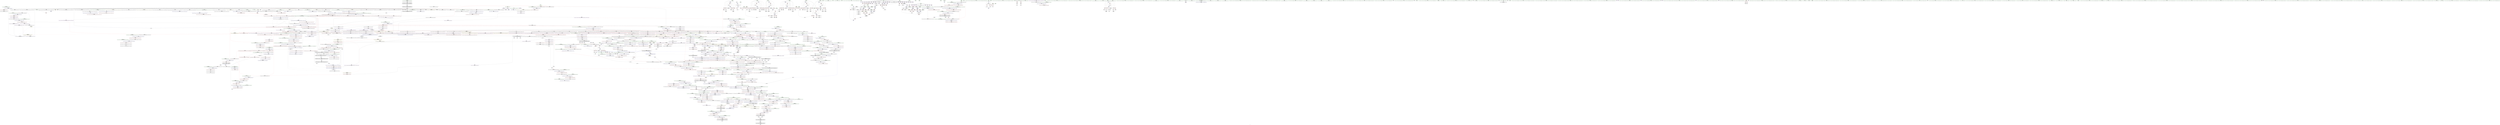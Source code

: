 digraph "SVFG" {
	label="SVFG";

	Node0x562a8b64dae0 [shape=record,color=grey,label="{NodeID: 0\nNullPtr|{|<s42>105}}"];
	Node0x562a8b64dae0 -> Node0x562a8b6bf780[style=solid];
	Node0x562a8b64dae0 -> Node0x562a8b6bf880[style=solid];
	Node0x562a8b64dae0 -> Node0x562a8b6bf950[style=solid];
	Node0x562a8b64dae0 -> Node0x562a8b6bfa20[style=solid];
	Node0x562a8b64dae0 -> Node0x562a8b6bfaf0[style=solid];
	Node0x562a8b64dae0 -> Node0x562a8b6bfbc0[style=solid];
	Node0x562a8b64dae0 -> Node0x562a8b6bfc90[style=solid];
	Node0x562a8b64dae0 -> Node0x562a8b6bfd60[style=solid];
	Node0x562a8b64dae0 -> Node0x562a8b6bfe30[style=solid];
	Node0x562a8b64dae0 -> Node0x562a8b6bff00[style=solid];
	Node0x562a8b64dae0 -> Node0x562a8b6bffd0[style=solid];
	Node0x562a8b64dae0 -> Node0x562a8b6c00a0[style=solid];
	Node0x562a8b64dae0 -> Node0x562a8b6c0170[style=solid];
	Node0x562a8b64dae0 -> Node0x562a8b6c0240[style=solid];
	Node0x562a8b64dae0 -> Node0x562a8b6c0310[style=solid];
	Node0x562a8b64dae0 -> Node0x562a8b6c03e0[style=solid];
	Node0x562a8b64dae0 -> Node0x562a8b6c04b0[style=solid];
	Node0x562a8b64dae0 -> Node0x562a8b6c0580[style=solid];
	Node0x562a8b64dae0 -> Node0x562a8b6c0650[style=solid];
	Node0x562a8b64dae0 -> Node0x562a8b6c0720[style=solid];
	Node0x562a8b64dae0 -> Node0x562a8b6c07f0[style=solid];
	Node0x562a8b64dae0 -> Node0x562a8b6c08c0[style=solid];
	Node0x562a8b64dae0 -> Node0x562a8b6c0990[style=solid];
	Node0x562a8b64dae0 -> Node0x562a8b6c0a60[style=solid];
	Node0x562a8b64dae0 -> Node0x562a8b6c0b30[style=solid];
	Node0x562a8b64dae0 -> Node0x562a8b6c0c00[style=solid];
	Node0x562a8b64dae0 -> Node0x562a8b6c0cd0[style=solid];
	Node0x562a8b64dae0 -> Node0x562a8b6c0da0[style=solid];
	Node0x562a8b64dae0 -> Node0x562a8b6c0e70[style=solid];
	Node0x562a8b64dae0 -> Node0x562a8b6c0f40[style=solid];
	Node0x562a8b64dae0 -> Node0x562a8b6c1010[style=solid];
	Node0x562a8b64dae0 -> Node0x562a8b6c10e0[style=solid];
	Node0x562a8b64dae0 -> Node0x562a8b6c11b0[style=solid];
	Node0x562a8b64dae0 -> Node0x562a8b6c1280[style=solid];
	Node0x562a8b64dae0 -> Node0x562a8b6cb620[style=solid];
	Node0x562a8b64dae0 -> Node0x562a8b6edc70[style=solid];
	Node0x562a8b64dae0 -> Node0x562a8b6edd40[style=solid];
	Node0x562a8b64dae0 -> Node0x562a8b6ede10[style=solid];
	Node0x562a8b64dae0 -> Node0x562a8b6efe90[style=solid];
	Node0x562a8b64dae0 -> Node0x562a8affebe0[style=solid];
	Node0x562a8b64dae0 -> Node0x562a8b6df350[style=solid];
	Node0x562a8b64dae0 -> Node0x562a8b6e0550[style=solid];
	Node0x562a8b64dae0:s42 -> Node0x562a8b7eefa0[style=solid,color=red];
	Node0x562a8b6c55b0 [shape=record,color=red,label="{NodeID: 775\n1086\<--1042\n\<--__elems_before\n_ZNSt6vectorINSt7__cxx1112basic_stringIcSt11char_traitsIcESaIcEEESaIS5_EE17_M_realloc_insertIJRKS5_EEEvN9__gnu_cxx17__normal_iteratorIPS5_S7_EEDpOT_\n}"];
	Node0x562a8b6dde50 [shape=record,color=grey,label="{NodeID: 1550\n154 = Binary(153, 155, )\n}"];
	Node0x562a8b6dde50 -> Node0x562a8b6cb990[style=solid];
	Node0x562a8b6bbeb0 [shape=record,color=black,label="{NodeID: 443\n1608\<--1598\n\<--agg.tmp\n_ZSt22__uninitialized_copy_aISt13move_iteratorIPNSt7__cxx1112basic_stringIcSt11char_traitsIcESaIcEEEES7_S6_ET0_T_SA_S9_RSaIT1_E\n}"];
	Node0x562a8b6bbeb0 -> Node0x562a8b6d33e0[style=solid];
	Node0x562a8b6afca0 [shape=record,color=green,label="{NodeID: 111\n776\<--777\nthis.addr\<--this.addr_field_insensitive\n_ZN9__gnu_cxx13new_allocatorINSt7__cxx1112basic_stringIcSt11char_traitsIcESaIcEEEEC2Ev\n}"];
	Node0x562a8b6afca0 -> Node0x562a8b6db030[style=solid];
	Node0x562a8b6afca0 -> Node0x562a8b6edfb0[style=solid];
	Node0x562a8b6cafe0 [shape=record,color=red,label="{NodeID: 886\n1893\<--1892\ndummyVal\<--offset_0\n_ZSt22__uninitialized_copy_aISt13move_iteratorIPNSt7__cxx1112basic_stringIcSt11char_traitsIcESaIcEEEES7_S6_ET0_T_SA_S9_RSaIT1_E\n}"];
	Node0x562a8b6cafe0 -> Node0x562a8b6f2b40[style=solid];
	Node0x562a8b6d1ab0 [shape=record,color=purple,label="{NodeID: 554\n1171\<--1169\n_M_finish28\<--\n_ZNSt6vectorINSt7__cxx1112basic_stringIcSt11char_traitsIcESaIcEEESaIS5_EE17_M_realloc_insertIJRKS5_EEEvN9__gnu_cxx17__normal_iteratorIPS5_S7_EEDpOT_\n}"];
	Node0x562a8b6d1ab0 -> Node0x562a8b6c6860[style=solid];
	Node0x562a8b6b4410 [shape=record,color=green,label="{NodeID: 222\n1556\<--1557\nthis.addr\<--this.addr_field_insensitive\n_ZN9__gnu_cxx13new_allocatorINSt7__cxx1112basic_stringIcSt11char_traitsIcESaIcEEEE8allocateEmPKv\n}"];
	Node0x562a8b6b4410 -> Node0x562a8b6c91d0[style=solid];
	Node0x562a8b6b4410 -> Node0x562a8b6f2590[style=solid];
	Node0x562a8b6f0370 [shape=record,color=blue,label="{NodeID: 997\n1050\<--1144\nexn.slot\<--\n_ZNSt6vectorINSt7__cxx1112basic_stringIcSt11char_traitsIcESaIcEEESaIS5_EE17_M_realloc_insertIJRKS5_EEEvN9__gnu_cxx17__normal_iteratorIPS5_S7_EEDpOT_\n}"];
	Node0x562a8b6f0370 -> Node0x562a8b6c62b0[style=dashed];
	Node0x562a8b7766d0 [shape=record,color=yellow,style=double,label="{NodeID: 1772\n146V_1 = ENCHI(MR_146V_0)\npts\{16880000 \}\nFun[_ZNKSt13move_iteratorIPNSt7__cxx1112basic_stringIcSt11char_traitsIcESaIcEEEEdeEv]}"];
	Node0x562a8b7766d0 -> Node0x562a8b6ca620[style=dashed];
	Node0x562a8b6d74e0 [shape=record,color=red,label="{NodeID: 665\n351\<--96\n\<--j89\nmain\n}"];
	Node0x562a8b6d74e0 -> Node0x562a8b6dcad0[style=solid];
	Node0x562a8b6c2690 [shape=record,color=black,label="{NodeID: 333\n289\<--288\nidxprom71\<--sub70\nmain\n}"];
	Node0x562a8b7e7bd0 [shape=record,color=black,label="{NodeID: 2215\n1348 = PHI(1058, )\n0th arg _ZNSt6vectorINSt7__cxx1112basic_stringIcSt11char_traitsIcESaIcEEESaIS5_EE5beginEv }"];
	Node0x562a8b7e7bd0 -> Node0x562a8b6f1140[style=solid];
	Node0x562a8b6abeb0 [shape=record,color=green,label="{NodeID: 1\n7\<--1\n__dso_handle\<--dummyObj\nGlob }"];
	Node0x562a8b6c5680 [shape=record,color=red,label="{NodeID: 776\n1137\<--1042\n\<--__elems_before\n_ZNSt6vectorINSt7__cxx1112basic_stringIcSt11char_traitsIcESaIcEEESaIS5_EE17_M_realloc_insertIJRKS5_EEEvN9__gnu_cxx17__normal_iteratorIPS5_S7_EEDpOT_\n}"];
	Node0x562a8b6ddfd0 [shape=record,color=grey,label="{NodeID: 1551\n1777 = Binary(1774, 1778, )\n}"];
	Node0x562a8b6ddfd0 -> Node0x562a8b6bc6d0[style=solid];
	Node0x562a8b6bbf80 [shape=record,color=black,label="{NodeID: 444\n1614\<--1600\n\<--agg.tmp2\n_ZSt22__uninitialized_copy_aISt13move_iteratorIPNSt7__cxx1112basic_stringIcSt11char_traitsIcESaIcEEEES7_S6_ET0_T_SA_S9_RSaIT1_E\n}"];
	Node0x562a8b6bbf80 -> Node0x562a8b6d3580[style=solid];
	Node0x562a8b6afd70 [shape=record,color=green,label="{NodeID: 112\n785\<--786\n__first.addr\<--__first.addr_field_insensitive\n_ZSt8_DestroyIPNSt7__cxx1112basic_stringIcSt11char_traitsIcESaIcEEES5_EvT_S7_RSaIT0_E\n}"];
	Node0x562a8b6afd70 -> Node0x562a8b6db100[style=solid];
	Node0x562a8b6afd70 -> Node0x562a8b6ee080[style=solid];
	Node0x562a8b6cb0b0 [shape=record,color=red,label="{NodeID: 887\n1896\<--1895\ndummyVal\<--offset_0\n_ZSt22__uninitialized_copy_aISt13move_iteratorIPNSt7__cxx1112basic_stringIcSt11char_traitsIcESaIcEEEES7_S6_ET0_T_SA_S9_RSaIT1_E\n}"];
	Node0x562a8b6cb0b0 -> Node0x562a8b6f2c10[style=solid];
	Node0x562a8b76d410 [shape=record,color=black,label="{NodeID: 1662\nMR_337V_3 = PHI(MR_337V_4, MR_337V_2, )\npts\{1694 \}\n}"];
	Node0x562a8b76d410 -> Node0x562a8b6c9c60[style=dashed];
	Node0x562a8b76d410 -> Node0x562a8b6c9d30[style=dashed];
	Node0x562a8b76d410 -> Node0x562a8b6c9e00[style=dashed];
	Node0x562a8b76d410 -> Node0x562a8b6c9ed0[style=dashed];
	Node0x562a8b76d410 -> Node0x562a8b6f35d0[style=dashed];
	Node0x562a8b6d1b80 [shape=record,color=purple,label="{NodeID: 555\n1178\<--1177\n_M_impl30\<--\n_ZNSt6vectorINSt7__cxx1112basic_stringIcSt11char_traitsIcESaIcEEESaIS5_EE17_M_realloc_insertIJRKS5_EEEvN9__gnu_cxx17__normal_iteratorIPS5_S7_EEDpOT_\n}"];
	Node0x562a8b6b44e0 [shape=record,color=green,label="{NodeID: 223\n1558\<--1559\n__n.addr\<--__n.addr_field_insensitive\n_ZN9__gnu_cxx13new_allocatorINSt7__cxx1112basic_stringIcSt11char_traitsIcESaIcEEEE8allocateEmPKv\n}"];
	Node0x562a8b6b44e0 -> Node0x562a8b6c92a0[style=solid];
	Node0x562a8b6b44e0 -> Node0x562a8b6c9370[style=solid];
	Node0x562a8b6b44e0 -> Node0x562a8b6f2660[style=solid];
	Node0x562a8b6f0440 [shape=record,color=blue,label="{NodeID: 998\n1052\<--1146\nehselector.slot\<--\n_ZNSt6vectorINSt7__cxx1112basic_stringIcSt11char_traitsIcESaIcEEESaIS5_EE17_M_realloc_insertIJRKS5_EEEvN9__gnu_cxx17__normal_iteratorIPS5_S7_EEDpOT_\n}"];
	Node0x562a8b6f0440 -> Node0x562a8b6c6380[style=dashed];
	Node0x562a8b6d75b0 [shape=record,color=red,label="{NodeID: 666\n363\<--96\n\<--j89\nmain\n}"];
	Node0x562a8b6d75b0 -> Node0x562a8b6c3050[style=solid];
	Node0x562a8b6c2760 [shape=record,color=black,label="{NodeID: 334\n294\<--293\nidxprom74\<--\nmain\n}"];
	Node0x562a8b7e7ce0 [shape=record,color=black,label="{NodeID: 2216\n852 = PHI(794, 1735, )\n0th arg _ZSt8_DestroyIPNSt7__cxx1112basic_stringIcSt11char_traitsIcESaIcEEEEvT_S7_ }"];
	Node0x562a8b7e7ce0 -> Node0x562a8b6ee630[style=solid];
	Node0x562a8b6abf40 [shape=record,color=green,label="{NodeID: 2\n9\<--1\n\<--dummyObj\nCan only get source location for instruction, argument, global var or function.}"];
	Node0x562a8b6c5750 [shape=record,color=red,label="{NodeID: 777\n1080\<--1046\n\<--__new_start\n_ZNSt6vectorINSt7__cxx1112basic_stringIcSt11char_traitsIcESaIcEEESaIS5_EE17_M_realloc_insertIJRKS5_EEEvN9__gnu_cxx17__normal_iteratorIPS5_S7_EEDpOT_\n}"];
	Node0x562a8b6c5750 -> Node0x562a8b6efdc0[style=solid];
	Node0x562a8b6de150 [shape=record,color=grey,label="{NodeID: 1552\n1836 = cmp(1831, 1835, )\n}"];
	Node0x562a8b6de150 -> Node0x562a8b6bcae0[style=solid];
	Node0x562a8b6bc050 [shape=record,color=black,label="{NodeID: 445\n1585\<--1622\n_ZSt22__uninitialized_copy_aISt13move_iteratorIPNSt7__cxx1112basic_stringIcSt11char_traitsIcESaIcEEEES7_S6_ET0_T_SA_S9_RSaIT1_E_ret\<--call\n_ZSt22__uninitialized_copy_aISt13move_iteratorIPNSt7__cxx1112basic_stringIcSt11char_traitsIcESaIcEEEES7_S6_ET0_T_SA_S9_RSaIT1_E\n|{<s0>100}}"];
	Node0x562a8b6bc050:s0 -> Node0x562a8b7e5770[style=solid,color=blue];
	Node0x562a8b6afe40 [shape=record,color=green,label="{NodeID: 113\n787\<--788\n__last.addr\<--__last.addr_field_insensitive\n_ZSt8_DestroyIPNSt7__cxx1112basic_stringIcSt11char_traitsIcESaIcEEES5_EvT_S7_RSaIT0_E\n}"];
	Node0x562a8b6afe40 -> Node0x562a8b6db1d0[style=solid];
	Node0x562a8b6afe40 -> Node0x562a8b6ee150[style=solid];
	Node0x562a8b6cb180 [shape=record,color=red,label="{NodeID: 888\n1899\<--1898\ndummyVal\<--offset_0\n_ZSt18uninitialized_copyISt13move_iteratorIPNSt7__cxx1112basic_stringIcSt11char_traitsIcESaIcEEEES7_ET0_T_SA_S9_\n}"];
	Node0x562a8b6cb180 -> Node0x562a8b6f30f0[style=solid];
	Node0x562a8b76d910 [shape=record,color=black,label="{NodeID: 1663\nMR_146V_3 = PHI(MR_146V_4, MR_146V_2, )\npts\{16880000 \}\n|{<s0>116|<s1>118|<s2>120|<s3>120}}"];
	Node0x562a8b76d910:s0 -> Node0x562a8b77ae10[style=dashed,color=red];
	Node0x562a8b76d910:s1 -> Node0x562a8b7766d0[style=dashed,color=red];
	Node0x562a8b76d910:s2 -> Node0x562a8b6ca7c0[style=dashed,color=red];
	Node0x562a8b76d910:s3 -> Node0x562a8b6f3ec0[style=dashed,color=red];
	Node0x562a8b6d1c50 [shape=record,color=purple,label="{NodeID: 556\n1179\<--1177\n_M_start31\<--\n_ZNSt6vectorINSt7__cxx1112basic_stringIcSt11char_traitsIcESaIcEEESaIS5_EE17_M_realloc_insertIJRKS5_EEEvN9__gnu_cxx17__normal_iteratorIPS5_S7_EEDpOT_\n}"];
	Node0x562a8b6d1c50 -> Node0x562a8b6c6930[style=solid];
	Node0x562a8b6b45b0 [shape=record,color=green,label="{NodeID: 224\n1560\<--1561\n.addr\<--.addr_field_insensitive\n_ZN9__gnu_cxx13new_allocatorINSt7__cxx1112basic_stringIcSt11char_traitsIcESaIcEEEE8allocateEmPKv\n}"];
	Node0x562a8b6b45b0 -> Node0x562a8b6f2730[style=solid];
	Node0x562a8b6f0510 [shape=record,color=blue,label="{NodeID: 999\n1197\<--1194\n_M_start36\<--\n_ZNSt6vectorINSt7__cxx1112basic_stringIcSt11char_traitsIcESaIcEEESaIS5_EE17_M_realloc_insertIJRKS5_EEEvN9__gnu_cxx17__normal_iteratorIPS5_S7_EEDpOT_\n|{<s0>32}}"];
	Node0x562a8b6f0510:s0 -> Node0x562a8b763e10[style=dashed,color=blue];
	Node0x562a8b6d7680 [shape=record,color=red,label="{NodeID: 667\n371\<--96\n\<--j89\nmain\n}"];
	Node0x562a8b6d7680 -> Node0x562a8b6c31f0[style=solid];
	Node0x562a8b6c2830 [shape=record,color=black,label="{NodeID: 335\n297\<--296\nidxprom76\<--\nmain\n}"];
	Node0x562a8b7e7e30 [shape=record,color=black,label="{NodeID: 2217\n853 = PHI(795, 1736, )\n1st arg _ZSt8_DestroyIPNSt7__cxx1112basic_stringIcSt11char_traitsIcESaIcEEEEvT_S7_ }"];
	Node0x562a8b7e7e30 -> Node0x562a8b6ee700[style=solid];
	Node0x562a8b6ac600 [shape=record,color=green,label="{NodeID: 3\n17\<--1\n.str\<--dummyObj\nGlob }"];
	Node0x562a8b6c5820 [shape=record,color=red,label="{NodeID: 778\n1085\<--1046\n\<--__new_start\n_ZNSt6vectorINSt7__cxx1112basic_stringIcSt11char_traitsIcESaIcEEESaIS5_EE17_M_realloc_insertIJRKS5_EEEvN9__gnu_cxx17__normal_iteratorIPS5_S7_EEDpOT_\n}"];
	Node0x562a8b6c5820 -> Node0x562a8b6d45c0[style=solid];
	Node0x562a8b6de2d0 [shape=record,color=grey,label="{NodeID: 1553\n1373 = cmp(1372, 191, )\n}"];
	Node0x562a8b6bc120 [shape=record,color=black,label="{NodeID: 446\n1626\<--1638\n_ZSt32__make_move_if_noexcept_iteratorINSt7__cxx1112basic_stringIcSt11char_traitsIcESaIcEEESt13move_iteratorIPS5_EET0_PT__ret\<--\n_ZSt32__make_move_if_noexcept_iteratorINSt7__cxx1112basic_stringIcSt11char_traitsIcESaIcEEESt13move_iteratorIPS5_EET0_PT_\n|{<s0>98|<s1>99}}"];
	Node0x562a8b6bc120:s0 -> Node0x562a8b7e54f0[style=solid,color=blue];
	Node0x562a8b6bc120:s1 -> Node0x562a8b7e5630[style=solid,color=blue];
	Node0x562a8b6b4a50 [shape=record,color=green,label="{NodeID: 114\n789\<--790\n.addr\<--.addr_field_insensitive\n_ZSt8_DestroyIPNSt7__cxx1112basic_stringIcSt11char_traitsIcESaIcEEES5_EvT_S7_RSaIT0_E\n}"];
	Node0x562a8b6b4a50 -> Node0x562a8b6ee220[style=solid];
	Node0x562a8b6cb250 [shape=record,color=red,label="{NodeID: 889\n1902\<--1901\ndummyVal\<--offset_0\n_ZSt18uninitialized_copyISt13move_iteratorIPNSt7__cxx1112basic_stringIcSt11char_traitsIcESaIcEEEES7_ET0_T_SA_S9_\n}"];
	Node0x562a8b6cb250 -> Node0x562a8b6f31c0[style=solid];
	Node0x562a8b6d1d20 [shape=record,color=purple,label="{NodeID: 557\n1182\<--1181\n_M_impl32\<--\n_ZNSt6vectorINSt7__cxx1112basic_stringIcSt11char_traitsIcESaIcEEESaIS5_EE17_M_realloc_insertIJRKS5_EEEvN9__gnu_cxx17__normal_iteratorIPS5_S7_EEDpOT_\n}"];
	Node0x562a8b6b4680 [shape=record,color=green,label="{NodeID: 225\n1571\<--1572\n_ZSt17__throw_bad_allocv\<--_ZSt17__throw_bad_allocv_field_insensitive\n}"];
	Node0x562a8b6f05e0 [shape=record,color=blue,label="{NodeID: 1000\n1202\<--1199\n_M_finish38\<--\n_ZNSt6vectorINSt7__cxx1112basic_stringIcSt11char_traitsIcESaIcEEESaIS5_EE17_M_realloc_insertIJRKS5_EEEvN9__gnu_cxx17__normal_iteratorIPS5_S7_EEDpOT_\n|{<s0>32}}"];
	Node0x562a8b6f05e0:s0 -> Node0x562a8b764310[style=dashed,color=blue];
	Node0x562a8b7769a0 [shape=record,color=yellow,style=double,label="{NodeID: 1775\n86V_1 = ENCHI(MR_86V_0)\npts\{770000 770001 \}\nFun[_ZN9__gnu_cxx17__normal_iteratorIPNSt7__cxx1112basic_stringIcSt11char_traitsIcESaIcEEESt6vectorIS6_SaIS6_EEEC2ERKS7_]}"];
	Node0x562a8b7769a0 -> Node0x562a8b6c8f60[style=dashed];
	Node0x562a8b6d7750 [shape=record,color=red,label="{NodeID: 668\n377\<--96\n\<--j89\nmain\n}"];
	Node0x562a8b6d7750 -> Node0x562a8b70f420[style=solid];
	Node0x562a8b6c2900 [shape=record,color=black,label="{NodeID: 336\n325\<--324\nidxprom93\<--\nmain\n}"];
	Node0x562a8b7e7f80 [shape=record,color=black,label="{NodeID: 2218\n1537 = PHI(1376, )\n0th arg _ZNSt16allocator_traitsISaINSt7__cxx1112basic_stringIcSt11char_traitsIcESaIcEEEEE8allocateERS6_m }"];
	Node0x562a8b7e7f80 -> Node0x562a8b6f23f0[style=solid];
	Node0x562a8b6ac690 [shape=record,color=green,label="{NodeID: 4\n19\<--1\n.str.1\<--dummyObj\nGlob }"];
	Node0x562a8b6c58f0 [shape=record,color=red,label="{NodeID: 779\n1100\<--1046\n\<--__new_start\n_ZNSt6vectorINSt7__cxx1112basic_stringIcSt11char_traitsIcESaIcEEESaIS5_EE17_M_realloc_insertIJRKS5_EEEvN9__gnu_cxx17__normal_iteratorIPS5_S7_EEDpOT_\n|{<s0>67}}"];
	Node0x562a8b6c58f0:s0 -> Node0x562a8b7eabf0[style=solid,color=red];
	Node0x562a8b6de450 [shape=record,color=grey,label="{NodeID: 1554\n322 = cmp(320, 321, )\n}"];
	Node0x562a8b6bc1f0 [shape=record,color=black,label="{NodeID: 447\n1664\<--1644\n\<--__first\n_ZSt18uninitialized_copyISt13move_iteratorIPNSt7__cxx1112basic_stringIcSt11char_traitsIcESaIcEEEES7_ET0_T_SA_S9_\n}"];
	Node0x562a8b6bc1f0 -> Node0x562a8b6d3c00[style=solid];
	Node0x562a8b6b4b20 [shape=record,color=green,label="{NodeID: 115\n797\<--798\n_ZSt8_DestroyIPNSt7__cxx1112basic_stringIcSt11char_traitsIcESaIcEEEEvT_S7_\<--_ZSt8_DestroyIPNSt7__cxx1112basic_stringIcSt11char_traitsIcESaIcEEEEvT_S7__field_insensitive\n}"];
	Node0x562a8b6cb320 [shape=record,color=blue,label="{NodeID: 890\n8\<--9\noo\<--\nGlob }"];
	Node0x562a8b6d1df0 [shape=record,color=purple,label="{NodeID: 558\n1183\<--1181\n_M_end_of_storage\<--\n_ZNSt6vectorINSt7__cxx1112basic_stringIcSt11char_traitsIcESaIcEEESaIS5_EE17_M_realloc_insertIJRKS5_EEEvN9__gnu_cxx17__normal_iteratorIPS5_S7_EEDpOT_\n}"];
	Node0x562a8b6d1df0 -> Node0x562a8b6c6a00[style=solid];
	Node0x562a8b6b4780 [shape=record,color=green,label="{NodeID: 226\n1576\<--1577\ncall2\<--call2_field_insensitive\n_ZN9__gnu_cxx13new_allocatorINSt7__cxx1112basic_stringIcSt11char_traitsIcESaIcEEEE8allocateEmPKv\n}"];
	Node0x562a8b6b4780 -> Node0x562a8b6bbb70[style=solid];
	Node0x562a8b6f06b0 [shape=record,color=blue,label="{NodeID: 1001\n1209\<--1206\n_M_end_of_storage41\<--add.ptr39\n_ZNSt6vectorINSt7__cxx1112basic_stringIcSt11char_traitsIcESaIcEEESaIS5_EE17_M_realloc_insertIJRKS5_EEEvN9__gnu_cxx17__normal_iteratorIPS5_S7_EEDpOT_\n|{<s0>32}}"];
	Node0x562a8b6f06b0:s0 -> Node0x562a8b764810[style=dashed,color=blue];
	Node0x562a8b6d7820 [shape=record,color=red,label="{NodeID: 669\n476\<--98\n\<--mx\nmain\n}"];
	Node0x562a8b6c29d0 [shape=record,color=black,label="{NodeID: 337\n328\<--327\nidxprom95\<--\nmain\n}"];
	Node0x562a8b7e8090 [shape=record,color=black,label="{NodeID: 2219\n1538 = PHI(1377, )\n1st arg _ZNSt16allocator_traitsISaINSt7__cxx1112basic_stringIcSt11char_traitsIcESaIcEEEEE8allocateERS6_m }"];
	Node0x562a8b7e8090 -> Node0x562a8b6f24c0[style=solid];
	Node0x562a8b6ac720 [shape=record,color=green,label="{NodeID: 5\n21\<--1\nstdin\<--dummyObj\nGlob }"];
	Node0x562a8b6c59c0 [shape=record,color=red,label="{NodeID: 780\n1136\<--1046\n\<--__new_start\n_ZNSt6vectorINSt7__cxx1112basic_stringIcSt11char_traitsIcESaIcEEESaIS5_EE17_M_realloc_insertIJRKS5_EEEvN9__gnu_cxx17__normal_iteratorIPS5_S7_EEDpOT_\n}"];
	Node0x562a8b6c59c0 -> Node0x562a8b6d4690[style=solid];
	Node0x562a8b6de5d0 [shape=record,color=grey,label="{NodeID: 1555\n316 = cmp(314, 315, )\n}"];
	Node0x562a8b6bc2c0 [shape=record,color=black,label="{NodeID: 448\n1667\<--1646\n\<--__last\n_ZSt18uninitialized_copyISt13move_iteratorIPNSt7__cxx1112basic_stringIcSt11char_traitsIcESaIcEEEES7_ET0_T_SA_S9_\n}"];
	Node0x562a8b6bc2c0 -> Node0x562a8b6d3da0[style=solid];
	Node0x562a8b6b4c20 [shape=record,color=green,label="{NodeID: 116\n802\<--803\nthis.addr\<--this.addr_field_insensitive\n_ZNSt12_Vector_baseINSt7__cxx1112basic_stringIcSt11char_traitsIcESaIcEEESaIS5_EE19_M_get_Tp_allocatorEv\n}"];
	Node0x562a8b6b4c20 -> Node0x562a8b6db2a0[style=solid];
	Node0x562a8b6b4c20 -> Node0x562a8b6ee2f0[style=solid];
	Node0x562a8b6cb420 [shape=record,color=blue,label="{NodeID: 891\n1888\<--37\nllvm.global_ctors_0\<--\nGlob }"];
	Node0x562a8b6d1ec0 [shape=record,color=purple,label="{NodeID: 559\n1186\<--1185\n_M_impl33\<--\n_ZNSt6vectorINSt7__cxx1112basic_stringIcSt11char_traitsIcESaIcEEESaIS5_EE17_M_realloc_insertIJRKS5_EEEvN9__gnu_cxx17__normal_iteratorIPS5_S7_EEDpOT_\n}"];
	Node0x562a8b6b4850 [shape=record,color=green,label="{NodeID: 227\n1578\<--1579\n_Znwm\<--_Znwm_field_insensitive\n}"];
	Node0x562a8b6f0780 [shape=record,color=blue,label="{NodeID: 1002\n1227\<--1224\nthis.addr\<--this\n_ZNSt6vectorINSt7__cxx1112basic_stringIcSt11char_traitsIcESaIcEEESaIS5_EE3endEv\n}"];
	Node0x562a8b6f0780 -> Node0x562a8b6c6ba0[style=dashed];
	Node0x562a8b6d78f0 [shape=record,color=red,label="{NodeID: 670\n389\<--100\n\<--i135\nmain\n}"];
	Node0x562a8b6d78f0 -> Node0x562a8b6dfc50[style=solid];
	Node0x562a8b6c2aa0 [shape=record,color=black,label="{NodeID: 338\n335\<--334\nidxprom100\<--sub99\nmain\n}"];
	Node0x562a8b7e81a0 [shape=record,color=black,label="{NodeID: 2220\n1328 = PHI(1034, )\n0th arg _ZN9__gnu_cxxmiIPNSt7__cxx1112basic_stringIcSt11char_traitsIcESaIcEEESt6vectorIS6_SaIS6_EEEENS_17__normal_iteratorIT_T0_E15difference_typeERKSE_SH_ }"];
	Node0x562a8b7e81a0 -> Node0x562a8b6f0fa0[style=solid];
	Node0x562a8b6ac7b0 [shape=record,color=green,label="{NodeID: 6\n22\<--1\n.str.2\<--dummyObj\nGlob }"];
	Node0x562a8b6c5a90 [shape=record,color=red,label="{NodeID: 781\n1151\<--1046\n\<--__new_start\n_ZNSt6vectorINSt7__cxx1112basic_stringIcSt11char_traitsIcESaIcEEESaIS5_EE17_M_realloc_insertIJRKS5_EEEvN9__gnu_cxx17__normal_iteratorIPS5_S7_EEDpOT_\n|{<s0>75}}"];
	Node0x562a8b6c5a90:s0 -> Node0x562a8b7e7570[style=solid,color=red];
	Node0x562a8b6de750 [shape=record,color=grey,label="{NodeID: 1556\n331 = cmp(330, 155, )\n}"];
	Node0x562a8b6bc390 [shape=record,color=black,label="{NodeID: 449\n1663\<--1652\n\<--agg.tmp\n_ZSt18uninitialized_copyISt13move_iteratorIPNSt7__cxx1112basic_stringIcSt11char_traitsIcESaIcEEEES7_ET0_T_SA_S9_\n}"];
	Node0x562a8b6bc390 -> Node0x562a8b6d3b30[style=solid];
	Node0x562a8b6b4cf0 [shape=record,color=green,label="{NodeID: 117\n811\<--812\nthis.addr\<--this.addr_field_insensitive\n_ZNSt12_Vector_baseINSt7__cxx1112basic_stringIcSt11char_traitsIcESaIcEEESaIS5_EED2Ev\n}"];
	Node0x562a8b6b4cf0 -> Node0x562a8b6db370[style=solid];
	Node0x562a8b6b4cf0 -> Node0x562a8b6ee3c0[style=solid];
	Node0x562a8b6cb520 [shape=record,color=blue,label="{NodeID: 892\n1889\<--38\nllvm.global_ctors_1\<--_GLOBAL__sub_I_devils.13_2_0.cpp\nGlob }"];
	Node0x562a8b6d1f90 [shape=record,color=purple,label="{NodeID: 560\n1187\<--1185\n_M_start34\<--\n_ZNSt6vectorINSt7__cxx1112basic_stringIcSt11char_traitsIcESaIcEEESaIS5_EE17_M_realloc_insertIJRKS5_EEEvN9__gnu_cxx17__normal_iteratorIPS5_S7_EEDpOT_\n}"];
	Node0x562a8b6d1f90 -> Node0x562a8b6c6ad0[style=solid];
	Node0x562a8b6b4950 [shape=record,color=green,label="{NodeID: 228\n1590\<--1591\n__first\<--__first_field_insensitive\n_ZSt22__uninitialized_copy_aISt13move_iteratorIPNSt7__cxx1112basic_stringIcSt11char_traitsIcESaIcEEEES7_S6_ET0_T_SA_S9_RSaIT1_E\n}"];
	Node0x562a8b6b4950 -> Node0x562a8b6bbd10[style=solid];
	Node0x562a8b6b4950 -> Node0x562a8b6d30a0[style=solid];
	Node0x562a8b6f0850 [shape=record,color=blue,label="{NodeID: 1003\n1244\<--1241\nthis.addr\<--this\n_ZN9__gnu_cxx13new_allocatorINSt7__cxx1112basic_stringIcSt11char_traitsIcESaIcEEEE9constructIS6_JRKS6_EEEvPT_DpOT0_\n}"];
	Node0x562a8b6f0850 -> Node0x562a8b6c6d40[style=dashed];
	Node0x562a8b6d79c0 [shape=record,color=red,label="{NodeID: 671\n399\<--100\n\<--i135\nmain\n}"];
	Node0x562a8b6d79c0 -> Node0x562a8b6ccb70[style=solid];
	Node0x562a8b6c2b70 [shape=record,color=black,label="{NodeID: 339\n338\<--337\nidxprom102\<--\nmain\n}"];
	Node0x562a8b7e82b0 [shape=record,color=black,label="{NodeID: 2221\n1329 = PHI(1044, )\n1st arg _ZN9__gnu_cxxmiIPNSt7__cxx1112basic_stringIcSt11char_traitsIcESaIcEEESt6vectorIS6_SaIS6_EEEENS_17__normal_iteratorIT_T0_E15difference_typeERKSE_SH_ }"];
	Node0x562a8b7e82b0 -> Node0x562a8b6f1070[style=solid];
	Node0x562a8b6ac870 [shape=record,color=green,label="{NodeID: 7\n24\<--1\n.str.3\<--dummyObj\nGlob }"];
	Node0x562a8b6c5b60 [shape=record,color=red,label="{NodeID: 782\n1158\<--1046\n\<--__new_start\n_ZNSt6vectorINSt7__cxx1112basic_stringIcSt11char_traitsIcESaIcEEESaIS5_EE17_M_realloc_insertIJRKS5_EEEvN9__gnu_cxx17__normal_iteratorIPS5_S7_EEDpOT_\n|{<s0>76}}"];
	Node0x562a8b6c5b60:s0 -> Node0x562a8b7ed7c0[style=solid,color=red];
	Node0x562a8b6de8d0 [shape=record,color=grey,label="{NodeID: 1557\n1319 = cmp(1317, 1318, )\n}"];
	Node0x562a8b6bc460 [shape=record,color=black,label="{NodeID: 450\n1666\<--1654\n\<--agg.tmp2\n_ZSt18uninitialized_copyISt13move_iteratorIPNSt7__cxx1112basic_stringIcSt11char_traitsIcESaIcEEEES7_ET0_T_SA_S9_\n}"];
	Node0x562a8b6bc460 -> Node0x562a8b6d3cd0[style=solid];
	Node0x562a8b6b4dc0 [shape=record,color=green,label="{NodeID: 118\n813\<--814\nexn.slot\<--exn.slot_field_insensitive\n_ZNSt12_Vector_baseINSt7__cxx1112basic_stringIcSt11char_traitsIcESaIcEEESaIS5_EED2Ev\n}"];
	Node0x562a8b6b4dc0 -> Node0x562a8b6db440[style=solid];
	Node0x562a8b6b4dc0 -> Node0x562a8b6ee490[style=solid];
	Node0x562a8b6cb620 [shape=record,color=blue, style = dotted,label="{NodeID: 893\n1890\<--3\nllvm.global_ctors_2\<--dummyVal\nGlob }"];
	Node0x562a8b6d2060 [shape=record,color=purple,label="{NodeID: 561\n1196\<--1195\n_M_impl35\<--\n_ZNSt6vectorINSt7__cxx1112basic_stringIcSt11char_traitsIcESaIcEEESaIS5_EE17_M_realloc_insertIJRKS5_EEEvN9__gnu_cxx17__normal_iteratorIPS5_S7_EEDpOT_\n}"];
	Node0x562a8b6bcee0 [shape=record,color=green,label="{NodeID: 229\n1592\<--1593\n__last\<--__last_field_insensitive\n_ZSt22__uninitialized_copy_aISt13move_iteratorIPNSt7__cxx1112basic_stringIcSt11char_traitsIcESaIcEEEES7_S6_ET0_T_SA_S9_RSaIT1_E\n}"];
	Node0x562a8b6bcee0 -> Node0x562a8b6bbde0[style=solid];
	Node0x562a8b6bcee0 -> Node0x562a8b6d3170[style=solid];
	Node0x562a8b6f0920 [shape=record,color=blue,label="{NodeID: 1004\n1246\<--1242\n__p.addr\<--__p\n_ZN9__gnu_cxx13new_allocatorINSt7__cxx1112basic_stringIcSt11char_traitsIcESaIcEEEE9constructIS6_JRKS6_EEEvPT_DpOT0_\n}"];
	Node0x562a8b6f0920 -> Node0x562a8b6c6e10[style=dashed];
	Node0x562a8b6d7a90 [shape=record,color=red,label="{NodeID: 672\n429\<--100\n\<--i135\nmain\n}"];
	Node0x562a8b6d7a90 -> Node0x562a8b70e6a0[style=solid];
	Node0x562a8b6c2c40 [shape=record,color=black,label="{NodeID: 340\n341\<--340\nidxprom104\<--\nmain\n}"];
	Node0x562a8b7e83f0 [shape=record,color=black,label="{NodeID: 2222\n1007 = PHI(551, 1084, )\n0th arg _ZNSt16allocator_traitsISaINSt7__cxx1112basic_stringIcSt11char_traitsIcESaIcEEEEE9constructIS5_JRKS5_EEEvRS6_PT_DpOT0_ }"];
	Node0x562a8b7e83f0 -> Node0x562a8b6ef5a0[style=solid];
	Node0x562a8b6ac930 [shape=record,color=green,label="{NodeID: 8\n26\<--1\nstdout\<--dummyObj\nGlob }"];
	Node0x562a8b6c5c30 [shape=record,color=red,label="{NodeID: 783\n1194\<--1046\n\<--__new_start\n_ZNSt6vectorINSt7__cxx1112basic_stringIcSt11char_traitsIcESaIcEEESaIS5_EE17_M_realloc_insertIJRKS5_EEEvN9__gnu_cxx17__normal_iteratorIPS5_S7_EEDpOT_\n}"];
	Node0x562a8b6c5c30 -> Node0x562a8b6f0510[style=solid];
	Node0x562a8b6dea50 [shape=record,color=grey,label="{NodeID: 1558\n1315 = cmp(1313, 1314, )\n}"];
	Node0x562a8b6bc530 [shape=record,color=black,label="{NodeID: 451\n1640\<--1674\n_ZSt18uninitialized_copyISt13move_iteratorIPNSt7__cxx1112basic_stringIcSt11char_traitsIcESaIcEEEES7_ET0_T_SA_S9__ret\<--call\n_ZSt18uninitialized_copyISt13move_iteratorIPNSt7__cxx1112basic_stringIcSt11char_traitsIcESaIcEEEES7_ET0_T_SA_S9_\n|{<s0>111}}"];
	Node0x562a8b6bc530:s0 -> Node0x562a8b7e2d70[style=solid,color=blue];
	Node0x562a8b6b4e90 [shape=record,color=green,label="{NodeID: 119\n815\<--816\nehselector.slot\<--ehselector.slot_field_insensitive\n_ZNSt12_Vector_baseINSt7__cxx1112basic_stringIcSt11char_traitsIcESaIcEEESaIS5_EED2Ev\n}"];
	Node0x562a8b6b4e90 -> Node0x562a8b6ee560[style=solid];
	Node0x562a8b6cb720 [shape=record,color=blue,label="{NodeID: 894\n66\<--111\nretval\<--\nmain\n}"];
	Node0x562a8b6d2130 [shape=record,color=purple,label="{NodeID: 562\n1197\<--1195\n_M_start36\<--\n_ZNSt6vectorINSt7__cxx1112basic_stringIcSt11char_traitsIcESaIcEEESaIS5_EE17_M_realloc_insertIJRKS5_EEEvN9__gnu_cxx17__normal_iteratorIPS5_S7_EEDpOT_\n}"];
	Node0x562a8b6d2130 -> Node0x562a8b6f0510[style=solid];
	Node0x562a8b6bcfb0 [shape=record,color=green,label="{NodeID: 230\n1594\<--1595\n__result.addr\<--__result.addr_field_insensitive\n_ZSt22__uninitialized_copy_aISt13move_iteratorIPNSt7__cxx1112basic_stringIcSt11char_traitsIcESaIcEEEES7_S6_ET0_T_SA_S9_RSaIT1_E\n}"];
	Node0x562a8b6bcfb0 -> Node0x562a8b6c9440[style=solid];
	Node0x562a8b6bcfb0 -> Node0x562a8b6f29a0[style=solid];
	Node0x562a8b6f09f0 [shape=record,color=blue,label="{NodeID: 1005\n1248\<--1243\n__args.addr\<--__args\n_ZN9__gnu_cxx13new_allocatorINSt7__cxx1112basic_stringIcSt11char_traitsIcESaIcEEEE9constructIS6_JRKS6_EEEvPT_DpOT0_\n}"];
	Node0x562a8b6f09f0 -> Node0x562a8b6c6ee0[style=dashed];
	Node0x562a8b6d7b60 [shape=record,color=red,label="{NodeID: 673\n438\<--100\n\<--i135\nmain\n}"];
	Node0x562a8b6d7b60 -> Node0x562a8b70d920[style=solid];
	Node0x562a8b6c2d10 [shape=record,color=black,label="{NodeID: 341\n345\<--344\nidxprom107\<--sub106\nmain\n}"];
	Node0x562a8b7e8600 [shape=record,color=black,label="{NodeID: 2223\n1008 = PHI(555, 1087, )\n1st arg _ZNSt16allocator_traitsISaINSt7__cxx1112basic_stringIcSt11char_traitsIcESaIcEEEEE9constructIS5_JRKS5_EEEvRS6_PT_DpOT0_ }"];
	Node0x562a8b7e8600 -> Node0x562a8b6ef670[style=solid];
	Node0x562a8b6ac9f0 [shape=record,color=green,label="{NodeID: 9\n27\<--1\n.str.4\<--dummyObj\nGlob }"];
	Node0x562a8b6c5d00 [shape=record,color=red,label="{NodeID: 784\n1204\<--1046\n\<--__new_start\n_ZNSt6vectorINSt7__cxx1112basic_stringIcSt11char_traitsIcESaIcEEESaIS5_EE17_M_realloc_insertIJRKS5_EEEvN9__gnu_cxx17__normal_iteratorIPS5_S7_EEDpOT_\n}"];
	Node0x562a8b6c5d00 -> Node0x562a8b6d4760[style=solid];
	Node0x562a8b6debd0 [shape=record,color=grey,label="{NodeID: 1559\n1297 = cmp(1295, 1296, )\n}"];
	Node0x562a8b6bc600 [shape=record,color=black,label="{NodeID: 452\n1683\<--1739\n_ZNSt20__uninitialized_copyILb0EE13__uninit_copyISt13move_iteratorIPNSt7__cxx1112basic_stringIcSt11char_traitsIcESaIcEEEES9_EET0_T_SC_SB__ret\<--\n_ZNSt20__uninitialized_copyILb0EE13__uninit_copyISt13move_iteratorIPNSt7__cxx1112basic_stringIcSt11char_traitsIcESaIcEEEES9_EET0_T_SC_SB_\n|{<s0>115}}"];
	Node0x562a8b6bc600:s0 -> Node0x562a8b7e2eb0[style=solid,color=blue];
	Node0x562a8b6b4f60 [shape=record,color=green,label="{NodeID: 120\n833\<--834\n_ZNSt12_Vector_baseINSt7__cxx1112basic_stringIcSt11char_traitsIcESaIcEEESaIS5_EE13_M_deallocateEPS5_m\<--_ZNSt12_Vector_baseINSt7__cxx1112basic_stringIcSt11char_traitsIcESaIcEEESaIS5_EE13_M_deallocateEPS5_m_field_insensitive\n}"];
	Node0x562a8b6cb7f0 [shape=record,color=blue,label="{NodeID: 895\n70\<--111\nii\<--\nmain\n}"];
	Node0x562a8b6cb7f0 -> Node0x562a8b766b10[style=dashed];
	Node0x562a8b6d2200 [shape=record,color=purple,label="{NodeID: 563\n1201\<--1200\n_M_impl37\<--\n_ZNSt6vectorINSt7__cxx1112basic_stringIcSt11char_traitsIcESaIcEEESaIS5_EE17_M_realloc_insertIJRKS5_EEEvN9__gnu_cxx17__normal_iteratorIPS5_S7_EEDpOT_\n}"];
	Node0x562a8b6bd080 [shape=record,color=green,label="{NodeID: 231\n1596\<--1597\n.addr\<--.addr_field_insensitive\n_ZSt22__uninitialized_copy_aISt13move_iteratorIPNSt7__cxx1112basic_stringIcSt11char_traitsIcESaIcEEEES7_S6_ET0_T_SA_S9_RSaIT1_E\n}"];
	Node0x562a8b6bd080 -> Node0x562a8b6f2a70[style=solid];
	Node0x562a8b6f0ac0 [shape=record,color=blue,label="{NodeID: 1006\n1265\<--1264\n__t.addr\<--__t\n_ZSt7forwardIRKNSt7__cxx1112basic_stringIcSt11char_traitsIcESaIcEEEEOT_RNSt16remove_referenceIS8_E4typeE\n}"];
	Node0x562a8b6f0ac0 -> Node0x562a8b6c6fb0[style=dashed];
	Node0x562a8b6d7c30 [shape=record,color=red,label="{NodeID: 674\n470\<--100\n\<--i135\nmain\n}"];
	Node0x562a8b6d7c30 -> Node0x562a8b6dd850[style=solid];
	Node0x562a8b6c2de0 [shape=record,color=black,label="{NodeID: 342\n349\<--348\nidxprom110\<--sub109\nmain\n}"];
	Node0x562a8b7e8780 [shape=record,color=black,label="{NodeID: 2224\n1009 = PHI(556, 1089, )\n2nd arg _ZNSt16allocator_traitsISaINSt7__cxx1112basic_stringIcSt11char_traitsIcESaIcEEEEE9constructIS5_JRKS5_EEEvRS6_PT_DpOT0_ }"];
	Node0x562a8b7e8780 -> Node0x562a8b6ef740[style=solid];
	Node0x562a8b6acab0 [shape=record,color=green,label="{NodeID: 10\n29\<--1\n.str.5\<--dummyObj\nGlob }"];
	Node0x562a8b6c5dd0 [shape=record,color=red,label="{NodeID: 785\n1107\<--1048\n\<--__new_finish\n_ZNSt6vectorINSt7__cxx1112basic_stringIcSt11char_traitsIcESaIcEEESaIS5_EE17_M_realloc_insertIJRKS5_EEEvN9__gnu_cxx17__normal_iteratorIPS5_S7_EEDpOT_\n}"];
	Node0x562a8b6c5dd0 -> Node0x562a8b6d1500[style=solid];
	Node0x562a8b6ded50 [shape=record,color=grey,label="{NodeID: 1560\n411 = cmp(409, 410, )\n}"];
	Node0x562a8b6bc6d0 [shape=record,color=black,label="{NodeID: 453\n1763\<--1777\n_ZStneIPNSt7__cxx1112basic_stringIcSt11char_traitsIcESaIcEEEEbRKSt13move_iteratorIT_ESB__ret\<--lnot\n_ZStneIPNSt7__cxx1112basic_stringIcSt11char_traitsIcESaIcEEEEbRKSt13move_iteratorIT_ESB_\n|{<s0>116}}"];
	Node0x562a8b6bc6d0:s0 -> Node0x562a8b7e5c70[style=solid,color=blue];
	Node0x562a8b6b5060 [shape=record,color=green,label="{NodeID: 121\n837\<--838\n_ZNSt12_Vector_baseINSt7__cxx1112basic_stringIcSt11char_traitsIcESaIcEEESaIS5_EE12_Vector_implD2Ev\<--_ZNSt12_Vector_baseINSt7__cxx1112basic_stringIcSt11char_traitsIcESaIcEEESaIS5_EE12_Vector_implD2Ev_field_insensitive\n}"];
	Node0x562a8b6cb8c0 [shape=record,color=blue,label="{NodeID: 896\n80\<--111\ni\<--\nmain\n}"];
	Node0x562a8b6cb8c0 -> Node0x562a8b6d5460[style=dashed];
	Node0x562a8b6cb8c0 -> Node0x562a8b6d5530[style=dashed];
	Node0x562a8b6cb8c0 -> Node0x562a8b6cb990[style=dashed];
	Node0x562a8b6cb8c0 -> Node0x562a8b767010[style=dashed];
	Node0x562a8b6d22d0 [shape=record,color=purple,label="{NodeID: 564\n1202\<--1200\n_M_finish38\<--\n_ZNSt6vectorINSt7__cxx1112basic_stringIcSt11char_traitsIcESaIcEEESaIS5_EE17_M_realloc_insertIJRKS5_EEEvN9__gnu_cxx17__normal_iteratorIPS5_S7_EEDpOT_\n}"];
	Node0x562a8b6d22d0 -> Node0x562a8b6f05e0[style=solid];
	Node0x562a8b6bd150 [shape=record,color=green,label="{NodeID: 232\n1598\<--1599\nagg.tmp\<--agg.tmp_field_insensitive\n_ZSt22__uninitialized_copy_aISt13move_iteratorIPNSt7__cxx1112basic_stringIcSt11char_traitsIcESaIcEEEES7_S6_ET0_T_SA_S9_RSaIT1_E\n}"];
	Node0x562a8b6bd150 -> Node0x562a8b6bbeb0[style=solid];
	Node0x562a8b6bd150 -> Node0x562a8b6d3240[style=solid];
	Node0x562a8b6f0b90 [shape=record,color=blue,label="{NodeID: 1007\n1277\<--1274\nthis.addr\<--this\n_ZNKSt6vectorINSt7__cxx1112basic_stringIcSt11char_traitsIcESaIcEEESaIS5_EE12_M_check_lenEmPKc\n}"];
	Node0x562a8b6f0b90 -> Node0x562a8b6c7080[style=dashed];
	Node0x562a8b6d7d00 [shape=record,color=red,label="{NodeID: 675\n395\<--102\n\<--j139\nmain\n}"];
	Node0x562a8b6d7d00 -> Node0x562a8b6df950[style=solid];
	Node0x562a8b6c2eb0 [shape=record,color=black,label="{NodeID: 343\n353\<--352\nidxprom113\<--sub112\nmain\n}"];
	Node0x562a8b7e8900 [shape=record,color=black,label="{NodeID: 2225\n1453 = PHI(1290, 1290, 1290, )\n0th arg _ZNKSt6vectorINSt7__cxx1112basic_stringIcSt11char_traitsIcESaIcEEESaIS5_EE8max_sizeEv }"];
	Node0x562a8b7e8900 -> Node0x562a8b6f1b00[style=solid];
	Node0x562a8b6acbb0 [shape=record,color=green,label="{NodeID: 11\n31\<--1\n_ZSt3cin\<--dummyObj\nGlob }"];
	Node0x562a8b6c5ea0 [shape=record,color=red,label="{NodeID: 786\n1116\<--1048\n\<--__new_finish\n_ZNSt6vectorINSt7__cxx1112basic_stringIcSt11char_traitsIcESaIcEEESaIS5_EE17_M_realloc_insertIJRKS5_EEEvN9__gnu_cxx17__normal_iteratorIPS5_S7_EEDpOT_\n|{<s0>70}}"];
	Node0x562a8b6c5ea0:s0 -> Node0x562a8b7eabf0[style=solid,color=red];
	Node0x562a8b6deed0 [shape=record,color=grey,label="{NodeID: 1561\n209 = cmp(208, 210, )\n}"];
	Node0x562a8b6bc7a0 [shape=record,color=black,label="{NodeID: 454\n1790\<--1789\n\<--\n_ZSt10_ConstructINSt7__cxx1112basic_stringIcSt11char_traitsIcESaIcEEEJS5_EEvPT_DpOT0_\n}"];
	Node0x562a8b6bc7a0 -> Node0x562a8b6bc870[style=solid];
	Node0x562a8b6b5160 [shape=record,color=green,label="{NodeID: 122\n854\<--855\n__first.addr\<--__first.addr_field_insensitive\n_ZSt8_DestroyIPNSt7__cxx1112basic_stringIcSt11char_traitsIcESaIcEEEEvT_S7_\n}"];
	Node0x562a8b6b5160 -> Node0x562a8b6db780[style=solid];
	Node0x562a8b6b5160 -> Node0x562a8b6ee630[style=solid];
	Node0x562a8b6cb990 [shape=record,color=blue,label="{NodeID: 897\n80\<--154\ni\<--inc\nmain\n}"];
	Node0x562a8b6cb990 -> Node0x562a8b6d5460[style=dashed];
	Node0x562a8b6cb990 -> Node0x562a8b6d5530[style=dashed];
	Node0x562a8b6cb990 -> Node0x562a8b6cb990[style=dashed];
	Node0x562a8b6cb990 -> Node0x562a8b767010[style=dashed];
	Node0x562a8b6d23a0 [shape=record,color=purple,label="{NodeID: 565\n1208\<--1207\n_M_impl40\<--\n_ZNSt6vectorINSt7__cxx1112basic_stringIcSt11char_traitsIcESaIcEEESaIS5_EE17_M_realloc_insertIJRKS5_EEEvN9__gnu_cxx17__normal_iteratorIPS5_S7_EEDpOT_\n}"];
	Node0x562a8b6bd220 [shape=record,color=green,label="{NodeID: 233\n1600\<--1601\nagg.tmp2\<--agg.tmp2_field_insensitive\n_ZSt22__uninitialized_copy_aISt13move_iteratorIPNSt7__cxx1112basic_stringIcSt11char_traitsIcESaIcEEEES7_S6_ET0_T_SA_S9_RSaIT1_E\n}"];
	Node0x562a8b6bd220 -> Node0x562a8b6bbf80[style=solid];
	Node0x562a8b6bd220 -> Node0x562a8b6d3310[style=solid];
	Node0x562a8b6f0c60 [shape=record,color=blue,label="{NodeID: 1008\n1279\<--1275\n__n.addr\<--__n\n_ZNKSt6vectorINSt7__cxx1112basic_stringIcSt11char_traitsIcESaIcEEESaIS5_EE12_M_check_lenEmPKc\n|{|<s2>90}}"];
	Node0x562a8b6f0c60 -> Node0x562a8b6c7150[style=dashed];
	Node0x562a8b6f0c60 -> Node0x562a8b6c7560[style=dashed];
	Node0x562a8b6f0c60:s2 -> Node0x562a8b77e5b0[style=dashed,color=red];
	Node0x562a8b6d7dd0 [shape=record,color=red,label="{NodeID: 676\n406\<--102\n\<--j139\nmain\n}"];
	Node0x562a8b6d7dd0 -> Node0x562a8b6ccc40[style=solid];
	Node0x562a8b6c2f80 [shape=record,color=black,label="{NodeID: 344\n361\<--360\nidxprom119\<--\nmain\n}"];
	Node0x562a8b7e8b50 [shape=record,color=black,label="{NodeID: 2226\n967 = PHI(959, )\n0th arg _ZN9__gnu_cxx13new_allocatorINSt7__cxx1112basic_stringIcSt11char_traitsIcESaIcEEEE10deallocateEPS6_m }"];
	Node0x562a8b7e8b50 -> Node0x562a8b6ef190[style=solid];
	Node0x562a8b6acca0 [shape=record,color=green,label="{NodeID: 12\n32\<--1\n.str.6\<--dummyObj\nGlob }"];
	Node0x562a8b6c5f70 [shape=record,color=red,label="{NodeID: 787\n1130\<--1048\n\<--__new_finish\n_ZNSt6vectorINSt7__cxx1112basic_stringIcSt11char_traitsIcESaIcEEESaIS5_EE17_M_realloc_insertIJRKS5_EEEvN9__gnu_cxx17__normal_iteratorIPS5_S7_EEDpOT_\n}"];
	Node0x562a8b6c5f70 -> Node0x562a8b6df350[style=solid];
	Node0x562a8b6df050 [shape=record,color=grey,label="{NodeID: 1562\n220 = cmp(219, 221, )\n}"];
	Node0x562a8b6bc870 [shape=record,color=black,label="{NodeID: 455\n1791\<--1790\n\<--\n_ZSt10_ConstructINSt7__cxx1112basic_stringIcSt11char_traitsIcESaIcEEEJS5_EEvPT_DpOT0_\n}"];
	Node0x562a8b6b5230 [shape=record,color=green,label="{NodeID: 123\n856\<--857\n__last.addr\<--__last.addr_field_insensitive\n_ZSt8_DestroyIPNSt7__cxx1112basic_stringIcSt11char_traitsIcESaIcEEEEvT_S7_\n}"];
	Node0x562a8b6b5230 -> Node0x562a8b6db850[style=solid];
	Node0x562a8b6b5230 -> Node0x562a8b6ee700[style=solid];
	Node0x562a8b6cba60 [shape=record,color=blue,label="{NodeID: 898\n82\<--159\nexn.slot\<--\nmain\n}"];
	Node0x562a8b6cba60 -> Node0x562a8b6d5600[style=dashed];
	Node0x562a8b6d2470 [shape=record,color=purple,label="{NodeID: 566\n1209\<--1207\n_M_end_of_storage41\<--\n_ZNSt6vectorINSt7__cxx1112basic_stringIcSt11char_traitsIcESaIcEEESaIS5_EE17_M_realloc_insertIJRKS5_EEEvN9__gnu_cxx17__normal_iteratorIPS5_S7_EEDpOT_\n}"];
	Node0x562a8b6d2470 -> Node0x562a8b6f06b0[style=solid];
	Node0x562a8b6bd2f0 [shape=record,color=green,label="{NodeID: 234\n1612\<--1613\nllvm.memcpy.p0i8.p0i8.i64\<--llvm.memcpy.p0i8.p0i8.i64_field_insensitive\n}"];
	Node0x562a8b6f0d30 [shape=record,color=blue,label="{NodeID: 1009\n1281\<--1276\n__s.addr\<--__s\n_ZNKSt6vectorINSt7__cxx1112basic_stringIcSt11char_traitsIcESaIcEEESaIS5_EE12_M_check_lenEmPKc\n}"];
	Node0x562a8b6f0d30 -> Node0x562a8b6c7220[style=dashed];
	Node0x562a8b6d7ea0 [shape=record,color=red,label="{NodeID: 677\n423\<--102\n\<--j139\nmain\n}"];
	Node0x562a8b6d7ea0 -> Node0x562a8b70e520[style=solid];
	Node0x562a8b6c3050 [shape=record,color=black,label="{NodeID: 345\n364\<--363\nidxprom121\<--\nmain\n}"];
	Node0x562a8b7e8c60 [shape=record,color=black,label="{NodeID: 2227\n968 = PHI(960, )\n1st arg _ZN9__gnu_cxx13new_allocatorINSt7__cxx1112basic_stringIcSt11char_traitsIcESaIcEEEE10deallocateEPS6_m }"];
	Node0x562a8b7e8c60 -> Node0x562a8b6ef260[style=solid];
	Node0x562a8b6acd70 [shape=record,color=green,label="{NodeID: 13\n34\<--1\n.str.7\<--dummyObj\nGlob }"];
	Node0x562a8b6c6040 [shape=record,color=red,label="{NodeID: 788\n1152\<--1048\n\<--__new_finish\n_ZNSt6vectorINSt7__cxx1112basic_stringIcSt11char_traitsIcESaIcEEESaIS5_EE17_M_realloc_insertIJRKS5_EEEvN9__gnu_cxx17__normal_iteratorIPS5_S7_EEDpOT_\n|{<s0>75}}"];
	Node0x562a8b6c6040:s0 -> Node0x562a8b7e7850[style=solid,color=red];
	Node0x562a8b6df1d0 [shape=record,color=grey,label="{NodeID: 1563\n1568 = cmp(1566, 1567, )\n}"];
	Node0x562a8b6bc940 [shape=record,color=black,label="{NodeID: 456\n1800\<--1807\n_ZNKSt13move_iteratorIPNSt7__cxx1112basic_stringIcSt11char_traitsIcESaIcEEEEdeEv_ret\<--\n_ZNKSt13move_iteratorIPNSt7__cxx1112basic_stringIcSt11char_traitsIcESaIcEEEEdeEv\n|{<s0>118}}"];
	Node0x562a8b6bc940:s0 -> Node0x562a8b7e5ef0[style=solid,color=blue];
	Node0x562a8b6b5300 [shape=record,color=green,label="{NodeID: 124\n863\<--864\n_ZNSt12_Destroy_auxILb0EE9__destroyIPNSt7__cxx1112basic_stringIcSt11char_traitsIcESaIcEEEEEvT_S9_\<--_ZNSt12_Destroy_auxILb0EE9__destroyIPNSt7__cxx1112basic_stringIcSt11char_traitsIcESaIcEEEEEvT_S9__field_insensitive\n}"];
	Node0x562a8b6cbb30 [shape=record,color=blue,label="{NodeID: 899\n84\<--161\nehselector.slot\<--\nmain\n}"];
	Node0x562a8b6cbb30 -> Node0x562a8b6d56d0[style=dashed];
	Node0x562a8b6d2540 [shape=record,color=purple,label="{NodeID: 567\n1237\<--1225\ncoerce.dive\<--retval\n_ZNSt6vectorINSt7__cxx1112basic_stringIcSt11char_traitsIcESaIcEEESaIS5_EE3endEv\n}"];
	Node0x562a8b6d2540 -> Node0x562a8b6c6c70[style=solid];
	Node0x562a8b6bd3c0 [shape=record,color=green,label="{NodeID: 235\n1623\<--1624\n_ZSt18uninitialized_copyISt13move_iteratorIPNSt7__cxx1112basic_stringIcSt11char_traitsIcESaIcEEEES7_ET0_T_SA_S9_\<--_ZSt18uninitialized_copyISt13move_iteratorIPNSt7__cxx1112basic_stringIcSt11char_traitsIcESaIcEEEES7_ET0_T_SA_S9__field_insensitive\n}"];
	Node0x562a8b78f700 [shape=record,color=yellow,style=double,label="{NodeID: 2117\n56V_2 = CSCHI(MR_56V_1)\npts\{770000 770001 770002 \}\nCS[]|{<s0>7|<s1>7|<s2>7}}"];
	Node0x562a8b78f700:s0 -> Node0x562a8b753e20[style=dashed,color=blue];
	Node0x562a8b78f700:s1 -> Node0x562a8b7542f0[style=dashed,color=blue];
	Node0x562a8b78f700:s2 -> Node0x562a8b7525f0[style=dashed,color=blue];
	Node0x562a8b6f0e00 [shape=record,color=blue,label="{NodeID: 1010\n1285\<--1305\nref.tmp\<--call4\n_ZNKSt6vectorINSt7__cxx1112basic_stringIcSt11char_traitsIcESaIcEEESaIS5_EE12_M_check_lenEmPKc\n|{|<s1>90}}"];
	Node0x562a8b6f0e00 -> Node0x562a8b6c7560[style=dashed];
	Node0x562a8b6f0e00:s1 -> Node0x562a8b77e6c0[style=dashed,color=red];
	Node0x562a8b6d7f70 [shape=record,color=red,label="{NodeID: 678\n442\<--102\n\<--j139\nmain\n}"];
	Node0x562a8b6d7f70 -> Node0x562a8b70d7a0[style=solid];
	Node0x562a8b6c3120 [shape=record,color=black,label="{NodeID: 346\n369\<--368\nidxprom124\<--\nmain\n}"];
	Node0x562a8b7e8d70 [shape=record,color=black,label="{NodeID: 2228\n969 = PHI(961, )\n2nd arg _ZN9__gnu_cxx13new_allocatorINSt7__cxx1112basic_stringIcSt11char_traitsIcESaIcEEEE10deallocateEPS6_m }"];
	Node0x562a8b7e8d70 -> Node0x562a8b6ef330[style=solid];
	Node0x562a8b6ace70 [shape=record,color=green,label="{NodeID: 14\n37\<--1\n\<--dummyObj\nCan only get source location for instruction, argument, global var or function.}"];
	Node0x562a8b6c6110 [shape=record,color=red,label="{NodeID: 789\n1199\<--1048\n\<--__new_finish\n_ZNSt6vectorINSt7__cxx1112basic_stringIcSt11char_traitsIcESaIcEEESaIS5_EE17_M_realloc_insertIJRKS5_EEEvN9__gnu_cxx17__normal_iteratorIPS5_S7_EEDpOT_\n}"];
	Node0x562a8b6c6110 -> Node0x562a8b6f05e0[style=solid];
	Node0x562a8b6df350 [shape=record,color=grey,label="{NodeID: 1564\n1131 = cmp(1130, 3, )\n}"];
	Node0x562a8b6bca10 [shape=record,color=black,label="{NodeID: 457\n1809\<--1814\n_ZNSt13move_iteratorIPNSt7__cxx1112basic_stringIcSt11char_traitsIcESaIcEEEEppEv_ret\<--this1\n_ZNSt13move_iteratorIPNSt7__cxx1112basic_stringIcSt11char_traitsIcESaIcEEEEppEv\n|{<s0>120}}"];
	Node0x562a8b6bca10:s0 -> Node0x562a8b7e6030[style=solid,color=blue];
	Node0x562a8b6b5400 [shape=record,color=green,label="{NodeID: 125\n869\<--870\n__first.addr\<--__first.addr_field_insensitive\n_ZNSt12_Destroy_auxILb0EE9__destroyIPNSt7__cxx1112basic_stringIcSt11char_traitsIcESaIcEEEEEvT_S9_\n}"];
	Node0x562a8b6b5400 -> Node0x562a8b6db920[style=solid];
	Node0x562a8b6b5400 -> Node0x562a8b6db9f0[style=solid];
	Node0x562a8b6b5400 -> Node0x562a8b6dbac0[style=solid];
	Node0x562a8b6b5400 -> Node0x562a8b6ee7d0[style=solid];
	Node0x562a8b6b5400 -> Node0x562a8b6ee970[style=solid];
	Node0x562a8b6cbc00 [shape=record,color=blue,label="{NodeID: 900\n86\<--111\ni9\<--\nmain\n}"];
	Node0x562a8b6cbc00 -> Node0x562a8b6d57a0[style=dashed];
	Node0x562a8b6cbc00 -> Node0x562a8b6d5870[style=dashed];
	Node0x562a8b6cbc00 -> Node0x562a8b6d5940[style=dashed];
	Node0x562a8b6cbc00 -> Node0x562a8b6d5a10[style=dashed];
	Node0x562a8b6cbc00 -> Node0x562a8b6d5ae0[style=dashed];
	Node0x562a8b6cbc00 -> Node0x562a8b6d5bb0[style=dashed];
	Node0x562a8b6cbc00 -> Node0x562a8b6cc010[style=dashed];
	Node0x562a8b6cbc00 -> Node0x562a8b767510[style=dashed];
	Node0x562a8b6d2610 [shape=record,color=purple,label="{NodeID: 568\n1232\<--1231\n_M_impl\<--\n_ZNSt6vectorINSt7__cxx1112basic_stringIcSt11char_traitsIcESaIcEEESaIS5_EE3endEv\n}"];
	Node0x562a8b6bd4c0 [shape=record,color=green,label="{NodeID: 236\n1628\<--1629\nretval\<--retval_field_insensitive\n_ZSt32__make_move_if_noexcept_iteratorINSt7__cxx1112basic_stringIcSt11char_traitsIcESaIcEEESt13move_iteratorIPS5_EET0_PT_\n|{|<s1>112}}"];
	Node0x562a8b6bd4c0 -> Node0x562a8b6d3720[style=solid];
	Node0x562a8b6bd4c0:s1 -> Node0x562a8b7e69f0[style=solid,color=red];
	Node0x562a8b6f0ed0 [shape=record,color=blue,label="{NodeID: 1011\n1283\<--1311\n__len\<--add\n_ZNKSt6vectorINSt7__cxx1112basic_stringIcSt11char_traitsIcESaIcEEESaIS5_EE12_M_check_lenEmPKc\n}"];
	Node0x562a8b6f0ed0 -> Node0x562a8b6c72f0[style=dashed];
	Node0x562a8b6f0ed0 -> Node0x562a8b6c73c0[style=dashed];
	Node0x562a8b6f0ed0 -> Node0x562a8b6c7490[style=dashed];
	Node0x562a8b6d8040 [shape=record,color=red,label="{NodeID: 679\n465\<--102\n\<--j139\nmain\n}"];
	Node0x562a8b6d8040 -> Node0x562a8b6ddb50[style=solid];
	Node0x562a8b6c31f0 [shape=record,color=black,label="{NodeID: 347\n372\<--371\nidxprom126\<--\nmain\n}"];
	Node0x562a8b7e8e80 [shape=record,color=black,label="{NodeID: 2229\n1514 = PHI(1499, 1565, )\n0th arg _ZNK9__gnu_cxx13new_allocatorINSt7__cxx1112basic_stringIcSt11char_traitsIcESaIcEEEE8max_sizeEv }"];
	Node0x562a8b7e8e80 -> Node0x562a8b6f20b0[style=solid];
	Node0x562a8b6acf70 [shape=record,color=green,label="{NodeID: 15\n111\<--1\n\<--dummyObj\nCan only get source location for instruction, argument, global var or function.}"];
	Node0x562a8b6c61e0 [shape=record,color=red,label="{NodeID: 790\n1128\<--1050\nexn\<--exn.slot\n_ZNSt6vectorINSt7__cxx1112basic_stringIcSt11char_traitsIcESaIcEEESaIS5_EE17_M_realloc_insertIJRKS5_EEEvN9__gnu_cxx17__normal_iteratorIPS5_S7_EEDpOT_\n}"];
	Node0x562a8b6df4d0 [shape=record,color=grey,label="{NodeID: 1565\n878 = cmp(876, 877, )\n}"];
	Node0x562a8b6bcae0 [shape=record,color=black,label="{NodeID: 458\n1821\<--1836\n_ZSteqIPNSt7__cxx1112basic_stringIcSt11char_traitsIcESaIcEEEEbRKSt13move_iteratorIT_ESB__ret\<--cmp\n_ZSteqIPNSt7__cxx1112basic_stringIcSt11char_traitsIcESaIcEEEEbRKSt13move_iteratorIT_ESB_\n|{<s0>127}}"];
	Node0x562a8b6bcae0:s0 -> Node0x562a8b7e2ff0[style=solid,color=blue];
	Node0x562a8b6b54d0 [shape=record,color=green,label="{NodeID: 126\n871\<--872\n__last.addr\<--__last.addr_field_insensitive\n_ZNSt12_Destroy_auxILb0EE9__destroyIPNSt7__cxx1112basic_stringIcSt11char_traitsIcESaIcEEEEEvT_S9_\n}"];
	Node0x562a8b6b54d0 -> Node0x562a8b6dbb90[style=solid];
	Node0x562a8b6b54d0 -> Node0x562a8b6ee8a0[style=solid];
	Node0x562a8b6cbcd0 [shape=record,color=blue,label="{NodeID: 901\n88\<--111\nj\<--\nmain\n}"];
	Node0x562a8b6cbcd0 -> Node0x562a8b6d5c80[style=dashed];
	Node0x562a8b6cbcd0 -> Node0x562a8b6d5d50[style=dashed];
	Node0x562a8b6cbcd0 -> Node0x562a8b6d5e20[style=dashed];
	Node0x562a8b6cbcd0 -> Node0x562a8b6d5ef0[style=dashed];
	Node0x562a8b6cbcd0 -> Node0x562a8b6d5fc0[style=dashed];
	Node0x562a8b6cbcd0 -> Node0x562a8b6d6090[style=dashed];
	Node0x562a8b6cbcd0 -> Node0x562a8b6cbcd0[style=dashed];
	Node0x562a8b6cbcd0 -> Node0x562a8b6cbf40[style=dashed];
	Node0x562a8b6cbcd0 -> Node0x562a8b767a10[style=dashed];
	Node0x562a8b6d26e0 [shape=record,color=purple,label="{NodeID: 569\n1233\<--1231\n_M_finish\<--\n_ZNSt6vectorINSt7__cxx1112basic_stringIcSt11char_traitsIcESaIcEEESaIS5_EE3endEv\n|{<s0>82}}"];
	Node0x562a8b6d26e0:s0 -> Node0x562a8b7e9a80[style=solid,color=red];
	Node0x562a8b6bd590 [shape=record,color=green,label="{NodeID: 237\n1630\<--1631\n__i.addr\<--__i.addr_field_insensitive\n_ZSt32__make_move_if_noexcept_iteratorINSt7__cxx1112basic_stringIcSt11char_traitsIcESaIcEEESt13move_iteratorIPS5_EET0_PT_\n}"];
	Node0x562a8b6bd590 -> Node0x562a8b6c96b0[style=solid];
	Node0x562a8b6bd590 -> Node0x562a8b6f2ce0[style=solid];
	Node0x562a8b6f0fa0 [shape=record,color=blue,label="{NodeID: 1012\n1330\<--1328\n__lhs.addr\<--__lhs\n_ZN9__gnu_cxxmiIPNSt7__cxx1112basic_stringIcSt11char_traitsIcESaIcEEESt6vectorIS6_SaIS6_EEEENS_17__normal_iteratorIT_T0_E15difference_typeERKSE_SH_\n}"];
	Node0x562a8b6f0fa0 -> Node0x562a8b6c7630[style=dashed];
	Node0x562a8b6d8110 [shape=record,color=red,label="{NodeID: 680\n402\<--104\n\<--ii143\nmain\n}"];
	Node0x562a8b6d8110 -> Node0x562a8b6df7d0[style=solid];
	Node0x562a8b6c32c0 [shape=record,color=black,label="{NodeID: 348\n414\<--413\nidxprom150\<--\nmain\n}"];
	Node0x562a8b7e9000 [shape=record,color=black,label="{NodeID: 2230\n1627 = PHI(1406, 1412, )\n0th arg _ZSt32__make_move_if_noexcept_iteratorINSt7__cxx1112basic_stringIcSt11char_traitsIcESaIcEEESt13move_iteratorIPS5_EET0_PT_ }"];
	Node0x562a8b7e9000 -> Node0x562a8b6f2ce0[style=solid];
	Node0x562a8b6ad070 [shape=record,color=green,label="{NodeID: 16\n155\<--1\n\<--dummyObj\nCan only get source location for instruction, argument, global var or function.}"];
	Node0x562a8b6c62b0 [shape=record,color=red,label="{NodeID: 791\n1212\<--1050\nexn42\<--exn.slot\n_ZNSt6vectorINSt7__cxx1112basic_stringIcSt11char_traitsIcESaIcEEESaIS5_EE17_M_realloc_insertIJRKS5_EEEvN9__gnu_cxx17__normal_iteratorIPS5_S7_EEDpOT_\n}"];
	Node0x562a8b6df650 [shape=record,color=grey,label="{NodeID: 1566\n184 = cmp(180, 181, )\n}"];
	Node0x562a8b6bcbb0 [shape=record,color=black,label="{NodeID: 459\n1838\<--1845\n_ZNKSt13move_iteratorIPNSt7__cxx1112basic_stringIcSt11char_traitsIcESaIcEEEE4baseEv_ret\<--\n_ZNKSt13move_iteratorIPNSt7__cxx1112basic_stringIcSt11char_traitsIcESaIcEEEE4baseEv\n|{<s0>130|<s1>131}}"];
	Node0x562a8b6bcbb0:s0 -> Node0x562a8b7e63b0[style=solid,color=blue];
	Node0x562a8b6bcbb0:s1 -> Node0x562a8b7e64f0[style=solid,color=blue];
	Node0x562a8b6b55a0 [shape=record,color=green,label="{NodeID: 127\n882\<--883\n_ZSt11__addressofINSt7__cxx1112basic_stringIcSt11char_traitsIcESaIcEEEEPT_RS6_\<--_ZSt11__addressofINSt7__cxx1112basic_stringIcSt11char_traitsIcESaIcEEEEPT_RS6__field_insensitive\n}"];
	Node0x562a8b6cbda0 [shape=record,color=blue,label="{NodeID: 902\n230\<--232\narrayidx36\<--\nmain\n}"];
	Node0x562a8b6cbda0 -> Node0x562a8b6cbda0[style=dashed];
	Node0x562a8b6cbda0 -> Node0x562a8b6cbe70[style=dashed];
	Node0x562a8b6cbda0 -> Node0x562a8b762a10[style=dashed];
	Node0x562a8b6d27b0 [shape=record,color=purple,label="{NodeID: 570\n1359\<--1349\ncoerce.dive\<--retval\n_ZNSt6vectorINSt7__cxx1112basic_stringIcSt11char_traitsIcESaIcEEESaIS5_EE5beginEv\n}"];
	Node0x562a8b6d27b0 -> Node0x562a8b6c7a40[style=solid];
	Node0x562a8b6bd660 [shape=record,color=green,label="{NodeID: 238\n1635\<--1636\n_ZNSt13move_iteratorIPNSt7__cxx1112basic_stringIcSt11char_traitsIcESaIcEEEEC2ES6_\<--_ZNSt13move_iteratorIPNSt7__cxx1112basic_stringIcSt11char_traitsIcESaIcEEEEC2ES6__field_insensitive\n}"];
	Node0x562a8b6f1070 [shape=record,color=blue,label="{NodeID: 1013\n1332\<--1329\n__rhs.addr\<--__rhs\n_ZN9__gnu_cxxmiIPNSt7__cxx1112basic_stringIcSt11char_traitsIcESaIcEEESt6vectorIS6_SaIS6_EEEENS_17__normal_iteratorIT_T0_E15difference_typeERKSE_SH_\n}"];
	Node0x562a8b6f1070 -> Node0x562a8b6c7700[style=dashed];
	Node0x562a8b755200 [shape=record,color=yellow,style=double,label="{NodeID: 1788\n48V_1 = ENCHI(MR_48V_0)\npts\{770000 \}\nFun[_ZNSt6vectorINSt7__cxx1112basic_stringIcSt11char_traitsIcESaIcEEESaIS5_EEixEm]}"];
	Node0x562a8b755200 -> Node0x562a8b6d9e50[style=dashed];
	Node0x562a8b6d81e0 [shape=record,color=red,label="{NodeID: 681\n413\<--104\n\<--ii143\nmain\n}"];
	Node0x562a8b6d81e0 -> Node0x562a8b6c32c0[style=solid];
	Node0x562a8b6c3390 [shape=record,color=black,label="{NodeID: 349\n417\<--416\nidxprom152\<--\nmain\n}"];
	Node0x562a8b7e9180 [shape=record,color=black,label="{NodeID: 2231\n1435 = PHI(1135, )\n0th arg _ZNSt16allocator_traitsISaINSt7__cxx1112basic_stringIcSt11char_traitsIcESaIcEEEEE7destroyIS5_EEvRS6_PT_ }"];
	Node0x562a8b7e9180 -> Node0x562a8b6f1960[style=solid];
	Node0x562a8b6ad170 [shape=record,color=green,label="{NodeID: 17\n171\<--1\n\<--dummyObj\nCan only get source location for instruction, argument, global var or function.}"];
	Node0x562a8b6c6380 [shape=record,color=red,label="{NodeID: 792\n1213\<--1052\nsel\<--ehselector.slot\n_ZNSt6vectorINSt7__cxx1112basic_stringIcSt11char_traitsIcESaIcEEESaIS5_EE17_M_realloc_insertIJRKS5_EEEvN9__gnu_cxx17__normal_iteratorIPS5_S7_EEDpOT_\n}"];
	Node0x562a8b6df7d0 [shape=record,color=grey,label="{NodeID: 1567\n404 = cmp(402, 403, )\n}"];
	Node0x562a8b6bcc80 [shape=record,color=black,label="{NodeID: 460\n1847\<--1852\n_ZSt7forwardINSt7__cxx1112basic_stringIcSt11char_traitsIcESaIcEEEEOT_RNSt16remove_referenceIS6_E4typeE_ret\<--\n_ZSt7forwardINSt7__cxx1112basic_stringIcSt11char_traitsIcESaIcEEEEOT_RNSt16remove_referenceIS6_E4typeE\n|{<s0>128}}"];
	Node0x562a8b6bcc80:s0 -> Node0x562a8b7e6210[style=solid,color=blue];
	Node0x562a8b6b56a0 [shape=record,color=green,label="{NodeID: 128\n885\<--886\n_ZSt8_DestroyINSt7__cxx1112basic_stringIcSt11char_traitsIcESaIcEEEEvPT_\<--_ZSt8_DestroyINSt7__cxx1112basic_stringIcSt11char_traitsIcESaIcEEEEvPT__field_insensitive\n}"];
	Node0x562a8b6cbe70 [shape=record,color=blue,label="{NodeID: 903\n241\<--155\narrayidx42\<--\nmain\n}"];
	Node0x562a8b6cbe70 -> Node0x562a8b6cbda0[style=dashed];
	Node0x562a8b6cbe70 -> Node0x562a8b6cbe70[style=dashed];
	Node0x562a8b6cbe70 -> Node0x562a8b762a10[style=dashed];
	Node0x562a8b771040 [shape=record,color=yellow,style=double,label="{NodeID: 1678\n111V_1 = ENCHI(MR_111V_0)\npts\{687 \}\nFun[_ZNSt6vectorINSt7__cxx1112basic_stringIcSt11char_traitsIcESaIcEEESaIS5_EED2Ev]}"];
	Node0x562a8b771040 -> Node0x562a8b6ed930[style=dashed];
	Node0x562a8b6d2880 [shape=record,color=purple,label="{NodeID: 571\n1356\<--1355\n_M_impl\<--\n_ZNSt6vectorINSt7__cxx1112basic_stringIcSt11char_traitsIcESaIcEEESaIS5_EE5beginEv\n}"];
	Node0x562a8b6bd760 [shape=record,color=green,label="{NodeID: 239\n1644\<--1645\n__first\<--__first_field_insensitive\n_ZSt18uninitialized_copyISt13move_iteratorIPNSt7__cxx1112basic_stringIcSt11char_traitsIcESaIcEEEES7_ET0_T_SA_S9_\n}"];
	Node0x562a8b6bd760 -> Node0x562a8b6bc1f0[style=solid];
	Node0x562a8b6bd760 -> Node0x562a8b6d37f0[style=solid];
	Node0x562a8b6f1140 [shape=record,color=blue,label="{NodeID: 1014\n1351\<--1348\nthis.addr\<--this\n_ZNSt6vectorINSt7__cxx1112basic_stringIcSt11char_traitsIcESaIcEEESaIS5_EE5beginEv\n}"];
	Node0x562a8b6f1140 -> Node0x562a8b6c7970[style=dashed];
	Node0x562a8b6d82b0 [shape=record,color=red,label="{NodeID: 682\n420\<--104\n\<--ii143\nmain\n}"];
	Node0x562a8b6d82b0 -> Node0x562a8b6c3460[style=solid];
	Node0x562a8b6c3460 [shape=record,color=black,label="{NodeID: 350\n421\<--420\nidxprom154\<--\nmain\n}"];
	Node0x562a8b7e9290 [shape=record,color=black,label="{NodeID: 2232\n1436 = PHI(1138, )\n1st arg _ZNSt16allocator_traitsISaINSt7__cxx1112basic_stringIcSt11char_traitsIcESaIcEEEEE7destroyIS5_EEvRS6_PT_ }"];
	Node0x562a8b7e9290 -> Node0x562a8b6f1a30[style=solid];
	Node0x562a8b6ad270 [shape=record,color=green,label="{NodeID: 18\n172\<--1\n\<--dummyObj\nCan only get source location for instruction, argument, global var or function.}"];
	Node0x562a8b6c6450 [shape=record,color=red,label="{NodeID: 793\n1095\<--1094\n\<--_M_start\n_ZNSt6vectorINSt7__cxx1112basic_stringIcSt11char_traitsIcESaIcEEESaIS5_EE17_M_realloc_insertIJRKS5_EEEvN9__gnu_cxx17__normal_iteratorIPS5_S7_EEDpOT_\n|{<s0>67}}"];
	Node0x562a8b6c6450:s0 -> Node0x562a8b7ea950[style=solid,color=red];
	Node0x562a8b6df950 [shape=record,color=grey,label="{NodeID: 1568\n397 = cmp(395, 396, )\n}"];
	Node0x562a8b6bcd50 [shape=record,color=purple,label="{NodeID: 461\n47\<--4\n\<--_ZStL8__ioinit\n__cxx_global_var_init\n}"];
	Node0x562a8b6b57a0 [shape=record,color=green,label="{NodeID: 129\n895\<--896\n__pointer.addr\<--__pointer.addr_field_insensitive\n_ZSt8_DestroyINSt7__cxx1112basic_stringIcSt11char_traitsIcESaIcEEEEvPT_\n}"];
	Node0x562a8b6b57a0 -> Node0x562a8b6dbc60[style=solid];
	Node0x562a8b6b57a0 -> Node0x562a8b6eea40[style=solid];
	Node0x562a8b6cbf40 [shape=record,color=blue,label="{NodeID: 904\n88\<--246\nj\<--inc44\nmain\n}"];
	Node0x562a8b6cbf40 -> Node0x562a8b6d5c80[style=dashed];
	Node0x562a8b6cbf40 -> Node0x562a8b6d5d50[style=dashed];
	Node0x562a8b6cbf40 -> Node0x562a8b6d5e20[style=dashed];
	Node0x562a8b6cbf40 -> Node0x562a8b6d5ef0[style=dashed];
	Node0x562a8b6cbf40 -> Node0x562a8b6d5fc0[style=dashed];
	Node0x562a8b6cbf40 -> Node0x562a8b6d6090[style=dashed];
	Node0x562a8b6cbf40 -> Node0x562a8b6cbcd0[style=dashed];
	Node0x562a8b6cbf40 -> Node0x562a8b6cbf40[style=dashed];
	Node0x562a8b6cbf40 -> Node0x562a8b767a10[style=dashed];
	Node0x562a8b771120 [shape=record,color=yellow,style=double,label="{NodeID: 1679\n113V_1 = ENCHI(MR_113V_0)\npts\{689 \}\nFun[_ZNSt6vectorINSt7__cxx1112basic_stringIcSt11char_traitsIcESaIcEEESaIS5_EED2Ev]}"];
	Node0x562a8b771120 -> Node0x562a8b6eda00[style=dashed];
	Node0x562a8b6d2950 [shape=record,color=purple,label="{NodeID: 572\n1357\<--1355\n_M_start\<--\n_ZNSt6vectorINSt7__cxx1112basic_stringIcSt11char_traitsIcESaIcEEESaIS5_EE5beginEv\n|{<s0>96}}"];
	Node0x562a8b6d2950:s0 -> Node0x562a8b7e9a80[style=solid,color=red];
	Node0x562a8b6bd830 [shape=record,color=green,label="{NodeID: 240\n1646\<--1647\n__last\<--__last_field_insensitive\n_ZSt18uninitialized_copyISt13move_iteratorIPNSt7__cxx1112basic_stringIcSt11char_traitsIcESaIcEEEES7_ET0_T_SA_S9_\n}"];
	Node0x562a8b6bd830 -> Node0x562a8b6bc2c0[style=solid];
	Node0x562a8b6bd830 -> Node0x562a8b6d38c0[style=solid];
	Node0x562a8b6f1210 [shape=record,color=blue,label="{NodeID: 1015\n1365\<--1363\nthis.addr\<--this\n_ZNSt12_Vector_baseINSt7__cxx1112basic_stringIcSt11char_traitsIcESaIcEEESaIS5_EE11_M_allocateEm\n}"];
	Node0x562a8b6f1210 -> Node0x562a8b6c7b10[style=dashed];
	Node0x562a8b6d8380 [shape=record,color=red,label="{NodeID: 683\n460\<--104\n\<--ii143\nmain\n}"];
	Node0x562a8b6d8380 -> Node0x562a8b70d620[style=solid];
	Node0x562a8b6c3530 [shape=record,color=black,label="{NodeID: 351\n425\<--424\nidxprom157\<--sub156\nmain\n}"];
	Node0x562a8b7e93a0 [shape=record,color=black,label="{NodeID: 2233\n1224 = PHI(538, )\n0th arg _ZNSt6vectorINSt7__cxx1112basic_stringIcSt11char_traitsIcESaIcEEESaIS5_EE3endEv }"];
	Node0x562a8b7e93a0 -> Node0x562a8b6f0780[style=solid];
	Node0x562a8b6ad370 [shape=record,color=green,label="{NodeID: 19\n173\<--1\n\<--dummyObj\nCan only get source location for instruction, argument, global var or function.}"];
	Node0x562a8b6c6520 [shape=record,color=red,label="{NodeID: 794\n1099\<--1096\n\<--call8\n_ZNSt6vectorINSt7__cxx1112basic_stringIcSt11char_traitsIcESaIcEEESaIS5_EE17_M_realloc_insertIJRKS5_EEEvN9__gnu_cxx17__normal_iteratorIPS5_S7_EEDpOT_\n|{<s0>67}}"];
	Node0x562a8b6c6520:s0 -> Node0x562a8b7eaaa0[style=solid,color=red];
	Node0x562a8b6dfad0 [shape=record,color=grey,label="{NodeID: 1569\n258 = cmp(256, 257, )\n}"];
	Node0x562a8b6bce20 [shape=record,color=purple,label="{NodeID: 462\n226\<--11\narrayidx\<--arr\nmain\n}"];
	Node0x562a8b6b5870 [shape=record,color=green,label="{NodeID: 130\n903\<--904\n__r.addr\<--__r.addr_field_insensitive\n_ZSt11__addressofINSt7__cxx1112basic_stringIcSt11char_traitsIcESaIcEEEEPT_RS6_\n}"];
	Node0x562a8b6b5870 -> Node0x562a8b6dbd30[style=solid];
	Node0x562a8b6b5870 -> Node0x562a8b6eeb10[style=solid];
	Node0x562a8b6cc010 [shape=record,color=blue,label="{NodeID: 905\n86\<--251\ni9\<--inc47\nmain\n}"];
	Node0x562a8b6cc010 -> Node0x562a8b6d57a0[style=dashed];
	Node0x562a8b6cc010 -> Node0x562a8b6d5870[style=dashed];
	Node0x562a8b6cc010 -> Node0x562a8b6d5940[style=dashed];
	Node0x562a8b6cc010 -> Node0x562a8b6d5a10[style=dashed];
	Node0x562a8b6cc010 -> Node0x562a8b6d5ae0[style=dashed];
	Node0x562a8b6cc010 -> Node0x562a8b6d5bb0[style=dashed];
	Node0x562a8b6cc010 -> Node0x562a8b6cc010[style=dashed];
	Node0x562a8b6cc010 -> Node0x562a8b767510[style=dashed];
	Node0x562a8b771200 [shape=record,color=yellow,style=double,label="{NodeID: 1680\n48V_1 = ENCHI(MR_48V_0)\npts\{770000 \}\nFun[_ZNSt6vectorINSt7__cxx1112basic_stringIcSt11char_traitsIcESaIcEEESaIS5_EED2Ev]|{|<s1>35|<s2>36}}"];
	Node0x562a8b771200 -> Node0x562a8b6dac20[style=dashed];
	Node0x562a8b771200:s1 -> Node0x562a8b77ac80[style=dashed,color=red];
	Node0x562a8b771200:s2 -> Node0x562a8b77ac80[style=dashed,color=red];
	Node0x562a8b6d2a20 [shape=record,color=purple,label="{NodeID: 573\n1375\<--1371\n_M_impl\<--this1\n_ZNSt12_Vector_baseINSt7__cxx1112basic_stringIcSt11char_traitsIcESaIcEEESaIS5_EE11_M_allocateEm\n}"];
	Node0x562a8b6d2a20 -> Node0x562a8b6baf40[style=solid];
	Node0x562a8b6bd900 [shape=record,color=green,label="{NodeID: 241\n1648\<--1649\n__result.addr\<--__result.addr_field_insensitive\n_ZSt18uninitialized_copyISt13move_iteratorIPNSt7__cxx1112basic_stringIcSt11char_traitsIcESaIcEEEES7_ET0_T_SA_S9_\n}"];
	Node0x562a8b6bd900 -> Node0x562a8b6c9850[style=solid];
	Node0x562a8b6bd900 -> Node0x562a8b6f2f50[style=solid];
	Node0x562a8b6f12e0 [shape=record,color=blue,label="{NodeID: 1016\n1367\<--1364\n__n.addr\<--__n\n_ZNSt12_Vector_baseINSt7__cxx1112basic_stringIcSt11char_traitsIcESaIcEEESaIS5_EE11_M_allocateEm\n}"];
	Node0x562a8b6f12e0 -> Node0x562a8b6c7be0[style=dashed];
	Node0x562a8b6f12e0 -> Node0x562a8b6c7cb0[style=dashed];
	Node0x562a8b7554d0 [shape=record,color=yellow,style=double,label="{NodeID: 1791\n146V_1 = ENCHI(MR_146V_0)\npts\{16880000 \}\nFun[_ZSteqIPNSt7__cxx1112basic_stringIcSt11char_traitsIcESaIcEEEEbRKSt13move_iteratorIT_ESB_]|{<s0>130}}"];
	Node0x562a8b7554d0:s0 -> Node0x562a8b7563f0[style=dashed,color=red];
	Node0x562a8b6d8450 [shape=record,color=red,label="{NodeID: 684\n409\<--106\n\<--jj\nmain\n}"];
	Node0x562a8b6d8450 -> Node0x562a8b6ded50[style=solid];
	Node0x562a8b6c3600 [shape=record,color=black,label="{NodeID: 352\n431\<--430\nidxprom161\<--sub160\nmain\n}"];
	Node0x562a8b7e94b0 [shape=record,color=black,label="{NodeID: 2234\n1810 = PHI(1687, )\n0th arg _ZNSt13move_iteratorIPNSt7__cxx1112basic_stringIcSt11char_traitsIcESaIcEEEEppEv }"];
	Node0x562a8b7e94b0 -> Node0x562a8b6f3df0[style=solid];
	Node0x562a8b6ad470 [shape=record,color=green,label="{NodeID: 20\n191\<--1\n\<--dummyObj\nCan only get source location for instruction, argument, global var or function.|{<s0>16}}"];
	Node0x562a8b6ad470:s0 -> Node0x562a8b7eb830[style=solid,color=red];
	Node0x562a8b6c65f0 [shape=record,color=red,label="{NodeID: 795\n1111\<--1110\n\<--call12\n_ZNSt6vectorINSt7__cxx1112basic_stringIcSt11char_traitsIcESaIcEEESaIS5_EE17_M_realloc_insertIJRKS5_EEEvN9__gnu_cxx17__normal_iteratorIPS5_S7_EEDpOT_\n|{<s0>70}}"];
	Node0x562a8b6c65f0:s0 -> Node0x562a8b7ea950[style=solid,color=red];
	Node0x562a8b6dfc50 [shape=record,color=grey,label="{NodeID: 1570\n391 = cmp(389, 390, )\n}"];
	Node0x562a8b6cd060 [shape=record,color=purple,label="{NodeID: 463\n230\<--11\narrayidx36\<--arr\nmain\n}"];
	Node0x562a8b6cd060 -> Node0x562a8b6cbda0[style=solid];
	Node0x562a8b6b5940 [shape=record,color=green,label="{NodeID: 131\n912\<--913\nthis.addr\<--this.addr_field_insensitive\n_ZNSt12_Vector_baseINSt7__cxx1112basic_stringIcSt11char_traitsIcESaIcEEESaIS5_EE13_M_deallocateEPS5_m\n}"];
	Node0x562a8b6b5940 -> Node0x562a8b6dbe00[style=solid];
	Node0x562a8b6b5940 -> Node0x562a8b6eebe0[style=solid];
	Node0x562a8b6cc0e0 [shape=record,color=blue,label="{NodeID: 906\n90\<--155\ni49\<--\nmain\n}"];
	Node0x562a8b6cc0e0 -> Node0x562a8b6d6160[style=dashed];
	Node0x562a8b6cc0e0 -> Node0x562a8b6d6230[style=dashed];
	Node0x562a8b6cc0e0 -> Node0x562a8b6d6300[style=dashed];
	Node0x562a8b6cc0e0 -> Node0x562a8b6d63d0[style=dashed];
	Node0x562a8b6cc0e0 -> Node0x562a8b6d64a0[style=dashed];
	Node0x562a8b6cc0e0 -> Node0x562a8b6d6570[style=dashed];
	Node0x562a8b6cc0e0 -> Node0x562a8b6cc420[style=dashed];
	Node0x562a8b6cc0e0 -> Node0x562a8b767f10[style=dashed];
	Node0x562a8b7712e0 [shape=record,color=yellow,style=double,label="{NodeID: 1681\n50V_1 = ENCHI(MR_50V_0)\npts\{770001 \}\nFun[_ZNSt6vectorINSt7__cxx1112basic_stringIcSt11char_traitsIcESaIcEEESaIS5_EED2Ev]}"];
	Node0x562a8b7712e0 -> Node0x562a8b6dacf0[style=dashed];
	Node0x562a8b6d2af0 [shape=record,color=purple,label="{NodeID: 574\n1410\<--1398\ncoerce.dive\<--agg.tmp\n_ZSt34__uninitialized_move_if_noexcept_aIPNSt7__cxx1112basic_stringIcSt11char_traitsIcESaIcEEES6_SaIS5_EET0_T_S9_S8_RT1_\n}"];
	Node0x562a8b6d2af0 -> Node0x562a8b6f16f0[style=solid];
	Node0x562a8b6bd9d0 [shape=record,color=green,label="{NodeID: 242\n1650\<--1651\n__assignable\<--__assignable_field_insensitive\n_ZSt18uninitialized_copyISt13move_iteratorIPNSt7__cxx1112basic_stringIcSt11char_traitsIcESaIcEEEES7_ET0_T_SA_S9_\n}"];
	Node0x562a8b6bd9d0 -> Node0x562a8b6f3020[style=solid];
	Node0x562a8b6f13b0 [shape=record,color=blue,label="{NodeID: 1017\n1390\<--1386\n__first.addr\<--__first\n_ZSt34__uninitialized_move_if_noexcept_aIPNSt7__cxx1112basic_stringIcSt11char_traitsIcESaIcEEES6_SaIS5_EET0_T_S9_S8_RT1_\n}"];
	Node0x562a8b6f13b0 -> Node0x562a8b6c7d80[style=dashed];
	Node0x562a8b7555b0 [shape=record,color=yellow,style=double,label="{NodeID: 1792\n148V_1 = ENCHI(MR_148V_0)\npts\{16900000 \}\nFun[_ZSteqIPNSt7__cxx1112basic_stringIcSt11char_traitsIcESaIcEEEEbRKSt13move_iteratorIT_ESB_]|{<s0>131}}"];
	Node0x562a8b7555b0:s0 -> Node0x562a8b7563f0[style=dashed,color=red];
	Node0x562a8b6d8520 [shape=record,color=red,label="{NodeID: 685\n416\<--106\n\<--jj\nmain\n}"];
	Node0x562a8b6d8520 -> Node0x562a8b6c3390[style=solid];
	Node0x562a8b6c36d0 [shape=record,color=black,label="{NodeID: 353\n434\<--433\nidxprom163\<--\nmain\n}"];
	Node0x562a8b7e95f0 [shape=record,color=black,label="{NodeID: 2235\n724 = PHI(507, )\n0th arg _ZNSt12_Vector_baseINSt7__cxx1112basic_stringIcSt11char_traitsIcESaIcEEESaIS5_EEC2Ev }"];
	Node0x562a8b7e95f0 -> Node0x562a8b6edad0[style=solid];
	Node0x562a8b6ad570 [shape=record,color=green,label="{NodeID: 21\n210\<--1\n\<--dummyObj\nCan only get source location for instruction, argument, global var or function.}"];
	Node0x562a8b6c66c0 [shape=record,color=red,label="{NodeID: 796\n1115\<--1114\n\<--_M_finish\n_ZNSt6vectorINSt7__cxx1112basic_stringIcSt11char_traitsIcESaIcEEESaIS5_EE17_M_realloc_insertIJRKS5_EEEvN9__gnu_cxx17__normal_iteratorIPS5_S7_EEDpOT_\n|{<s0>70}}"];
	Node0x562a8b6c66c0:s0 -> Node0x562a8b7eaaa0[style=solid,color=red];
	Node0x562a8b6dfdd0 [shape=record,color=grey,label="{NodeID: 1571\n264 = cmp(262, 263, )\n}"];
	Node0x562a8b6cd130 [shape=record,color=purple,label="{NodeID: 464\n237\<--11\narrayidx39\<--arr\nmain\n}"];
	Node0x562a8b6b5a10 [shape=record,color=green,label="{NodeID: 132\n914\<--915\n__p.addr\<--__p.addr_field_insensitive\n_ZNSt12_Vector_baseINSt7__cxx1112basic_stringIcSt11char_traitsIcESaIcEEESaIS5_EE13_M_deallocateEPS5_m\n}"];
	Node0x562a8b6b5a10 -> Node0x562a8b6dbed0[style=solid];
	Node0x562a8b6b5a10 -> Node0x562a8b6dbfa0[style=solid];
	Node0x562a8b6b5a10 -> Node0x562a8b6eecb0[style=solid];
	Node0x562a8b6cc1b0 [shape=record,color=blue,label="{NodeID: 907\n92\<--155\nj53\<--\nmain\n}"];
	Node0x562a8b6cc1b0 -> Node0x562a8b6d6640[style=dashed];
	Node0x562a8b6cc1b0 -> Node0x562a8b6d6710[style=dashed];
	Node0x562a8b6cc1b0 -> Node0x562a8b6d67e0[style=dashed];
	Node0x562a8b6cc1b0 -> Node0x562a8b6d68b0[style=dashed];
	Node0x562a8b6cc1b0 -> Node0x562a8b6d6980[style=dashed];
	Node0x562a8b6cc1b0 -> Node0x562a8b6d6a50[style=dashed];
	Node0x562a8b6cc1b0 -> Node0x562a8b6cc1b0[style=dashed];
	Node0x562a8b6cc1b0 -> Node0x562a8b6cc350[style=dashed];
	Node0x562a8b6cc1b0 -> Node0x562a8b768410[style=dashed];
	Node0x562a8b7713c0 [shape=record,color=yellow,style=double,label="{NodeID: 1682\n52V_1 = ENCHI(MR_52V_0)\npts\{770002 \}\nFun[_ZNSt6vectorINSt7__cxx1112basic_stringIcSt11char_traitsIcESaIcEEESaIS5_EED2Ev]|{<s0>35|<s1>36}}"];
	Node0x562a8b7713c0:s0 -> Node0x562a8b77ad30[style=dashed,color=red];
	Node0x562a8b7713c0:s1 -> Node0x562a8b77ad30[style=dashed,color=red];
	Node0x562a8b6d2bc0 [shape=record,color=purple,label="{NodeID: 575\n1418\<--1398\ncoerce.dive4\<--agg.tmp\n_ZSt34__uninitialized_move_if_noexcept_aIPNSt7__cxx1112basic_stringIcSt11char_traitsIcESaIcEEES6_SaIS5_EET0_T_S9_S8_RT1_\n}"];
	Node0x562a8b6d2bc0 -> Node0x562a8b6c80c0[style=solid];
	Node0x562a8b6bdaa0 [shape=record,color=green,label="{NodeID: 243\n1652\<--1653\nagg.tmp\<--agg.tmp_field_insensitive\n_ZSt18uninitialized_copyISt13move_iteratorIPNSt7__cxx1112basic_stringIcSt11char_traitsIcESaIcEEEES7_ET0_T_SA_S9_\n}"];
	Node0x562a8b6bdaa0 -> Node0x562a8b6bc390[style=solid];
	Node0x562a8b6bdaa0 -> Node0x562a8b6d3990[style=solid];
	Node0x562a8b6f1480 [shape=record,color=blue,label="{NodeID: 1018\n1392\<--1387\n__last.addr\<--__last\n_ZSt34__uninitialized_move_if_noexcept_aIPNSt7__cxx1112basic_stringIcSt11char_traitsIcESaIcEEES6_SaIS5_EET0_T_S9_S8_RT1_\n}"];
	Node0x562a8b6f1480 -> Node0x562a8b6c7e50[style=dashed];
	Node0x562a8b6d85f0 [shape=record,color=red,label="{NodeID: 686\n433\<--106\n\<--jj\nmain\n}"];
	Node0x562a8b6d85f0 -> Node0x562a8b6c36d0[style=solid];
	Node0x562a8b6c37a0 [shape=record,color=black,label="{NodeID: 354\n440\<--439\nidxprom167\<--sub166\nmain\n}"];
	Node0x562a8b7e9730 [shape=record,color=black,label="{NodeID: 2236\n1801 = PHI(1687, )\n0th arg _ZNKSt13move_iteratorIPNSt7__cxx1112basic_stringIcSt11char_traitsIcESaIcEEEEdeEv }"];
	Node0x562a8b7e9730 -> Node0x562a8b6f3d20[style=solid];
	Node0x562a8b6ad670 [shape=record,color=green,label="{NodeID: 22\n221\<--1\n\<--dummyObj\nCan only get source location for instruction, argument, global var or function.}"];
	Node0x562a8b6c6790 [shape=record,color=red,label="{NodeID: 797\n1168\<--1167\n\<--_M_start26\n_ZNSt6vectorINSt7__cxx1112basic_stringIcSt11char_traitsIcESaIcEEESaIS5_EE17_M_realloc_insertIJRKS5_EEEvN9__gnu_cxx17__normal_iteratorIPS5_S7_EEDpOT_\n|{<s0>79}}"];
	Node0x562a8b6c6790:s0 -> Node0x562a8b7e7570[style=solid,color=red];
	Node0x562a8b6dff50 [shape=record,color=grey,label="{NodeID: 1572\n547 = cmp(542, 546, )\n}"];
	Node0x562a8b6cd200 [shape=record,color=purple,label="{NodeID: 465\n241\<--11\narrayidx42\<--arr\nmain\n}"];
	Node0x562a8b6cd200 -> Node0x562a8b6cbe70[style=solid];
	Node0x562a8b6b5ae0 [shape=record,color=green,label="{NodeID: 133\n916\<--917\n__n.addr\<--__n.addr_field_insensitive\n_ZNSt12_Vector_baseINSt7__cxx1112basic_stringIcSt11char_traitsIcESaIcEEESaIS5_EE13_M_deallocateEPS5_m\n}"];
	Node0x562a8b6b5ae0 -> Node0x562a8b6dc070[style=solid];
	Node0x562a8b6b5ae0 -> Node0x562a8b6eed80[style=solid];
	Node0x562a8b6cc280 [shape=record,color=blue,label="{NodeID: 908\n298\<--300\narrayidx77\<--add78\nmain\n}"];
	Node0x562a8b6cc280 -> Node0x562a8b6d8930[style=dashed];
	Node0x562a8b6cc280 -> Node0x562a8b6d8a00[style=dashed];
	Node0x562a8b6cc280 -> Node0x562a8b6d8ad0[style=dashed];
	Node0x562a8b6cc280 -> Node0x562a8b6d8ba0[style=dashed];
	Node0x562a8b6cc280 -> Node0x562a8b6cc280[style=dashed];
	Node0x562a8b6cc280 -> Node0x562a8b763910[style=dashed];
	Node0x562a8b6d2c90 [shape=record,color=purple,label="{NodeID: 576\n1414\<--1400\ncoerce.dive3\<--agg.tmp1\n_ZSt34__uninitialized_move_if_noexcept_aIPNSt7__cxx1112basic_stringIcSt11char_traitsIcESaIcEEES6_SaIS5_EET0_T_S9_S8_RT1_\n}"];
	Node0x562a8b6d2c90 -> Node0x562a8b6f17c0[style=solid];
	Node0x562a8b6bdb70 [shape=record,color=green,label="{NodeID: 244\n1654\<--1655\nagg.tmp2\<--agg.tmp2_field_insensitive\n_ZSt18uninitialized_copyISt13move_iteratorIPNSt7__cxx1112basic_stringIcSt11char_traitsIcESaIcEEEES7_ET0_T_SA_S9_\n}"];
	Node0x562a8b6bdb70 -> Node0x562a8b6bc460[style=solid];
	Node0x562a8b6bdb70 -> Node0x562a8b6d3a60[style=solid];
	Node0x562a8b6f1550 [shape=record,color=blue,label="{NodeID: 1019\n1394\<--1388\n__result.addr\<--__result\n_ZSt34__uninitialized_move_if_noexcept_aIPNSt7__cxx1112basic_stringIcSt11char_traitsIcESaIcEEES6_SaIS5_EET0_T_S9_S8_RT1_\n}"];
	Node0x562a8b6f1550 -> Node0x562a8b6c7f20[style=dashed];
	Node0x562a8b6d86c0 [shape=record,color=red,label="{NodeID: 687\n455\<--106\n\<--jj\nmain\n}"];
	Node0x562a8b6d86c0 -> Node0x562a8b70dc20[style=solid];
	Node0x562a8b6c3870 [shape=record,color=black,label="{NodeID: 355\n444\<--443\nidxprom170\<--sub169\nmain\n}"];
	Node0x562a8b7e9870 [shape=record,color=black,label="{NodeID: 2237\n1522 = PHI(1225, 1349, )\n0th arg _ZN9__gnu_cxx17__normal_iteratorIPNSt7__cxx1112basic_stringIcSt11char_traitsIcESaIcEEESt6vectorIS6_SaIS6_EEEC2ERKS7_ }"];
	Node0x562a8b7e9870 -> Node0x562a8b6f2180[style=solid];
	Node0x562a8b6ad770 [shape=record,color=green,label="{NodeID: 23\n232\<--1\n\<--dummyObj\nCan only get source location for instruction, argument, global var or function.}"];
	Node0x562a8b6c6860 [shape=record,color=red,label="{NodeID: 798\n1172\<--1171\n\<--_M_finish28\n_ZNSt6vectorINSt7__cxx1112basic_stringIcSt11char_traitsIcESaIcEEESaIS5_EE17_M_realloc_insertIJRKS5_EEEvN9__gnu_cxx17__normal_iteratorIPS5_S7_EEDpOT_\n|{<s0>79}}"];
	Node0x562a8b6c6860:s0 -> Node0x562a8b7e7850[style=solid,color=red];
	Node0x562a8b6e00d0 [shape=record,color=grey,label="{NodeID: 1573\n667 = cmp(664, 666, )\n}"];
	Node0x562a8b6cd2d0 [shape=record,color=purple,label="{NodeID: 466\n269\<--11\narrayidx58\<--arr\nmain\n}"];
	Node0x562a8b6b5bb0 [shape=record,color=green,label="{NodeID: 134\n930\<--931\n_ZNSt16allocator_traitsISaINSt7__cxx1112basic_stringIcSt11char_traitsIcESaIcEEEEE10deallocateERS6_PS5_m\<--_ZNSt16allocator_traitsISaINSt7__cxx1112basic_stringIcSt11char_traitsIcESaIcEEEEE10deallocateERS6_PS5_m_field_insensitive\n}"];
	Node0x562a8b6cc350 [shape=record,color=blue,label="{NodeID: 909\n92\<--304\nj53\<--inc80\nmain\n}"];
	Node0x562a8b6cc350 -> Node0x562a8b6d6640[style=dashed];
	Node0x562a8b6cc350 -> Node0x562a8b6d6710[style=dashed];
	Node0x562a8b6cc350 -> Node0x562a8b6d67e0[style=dashed];
	Node0x562a8b6cc350 -> Node0x562a8b6d68b0[style=dashed];
	Node0x562a8b6cc350 -> Node0x562a8b6d6980[style=dashed];
	Node0x562a8b6cc350 -> Node0x562a8b6d6a50[style=dashed];
	Node0x562a8b6cc350 -> Node0x562a8b6cc1b0[style=dashed];
	Node0x562a8b6cc350 -> Node0x562a8b6cc350[style=dashed];
	Node0x562a8b6cc350 -> Node0x562a8b768410[style=dashed];
	Node0x562a8b7715b0 [shape=record,color=yellow,style=double,label="{NodeID: 1684\n52V_1 = ENCHI(MR_52V_0)\npts\{770002 \}\nFun[_ZNSt6vectorINSt7__cxx1112basic_stringIcSt11char_traitsIcESaIcEEESaIS5_EE9push_backERKS5_]|{|<s2>32|<s3>32}}"];
	Node0x562a8b7715b0 -> Node0x562a8b6d9700[style=dashed];
	Node0x562a8b7715b0 -> Node0x562a8b764810[style=dashed];
	Node0x562a8b7715b0:s2 -> Node0x562a8b6c6a00[style=dashed,color=red];
	Node0x562a8b7715b0:s3 -> Node0x562a8b6f06b0[style=dashed,color=red];
	Node0x562a8b6d2d60 [shape=record,color=purple,label="{NodeID: 577\n1420\<--1400\ncoerce.dive5\<--agg.tmp1\n_ZSt34__uninitialized_move_if_noexcept_aIPNSt7__cxx1112basic_stringIcSt11char_traitsIcESaIcEEES6_SaIS5_EET0_T_S9_S8_RT1_\n}"];
	Node0x562a8b6d2d60 -> Node0x562a8b6c8190[style=solid];
	Node0x562a8b6bdc40 [shape=record,color=green,label="{NodeID: 245\n1675\<--1676\n_ZNSt20__uninitialized_copyILb0EE13__uninit_copyISt13move_iteratorIPNSt7__cxx1112basic_stringIcSt11char_traitsIcESaIcEEEES9_EET0_T_SC_SB_\<--_ZNSt20__uninitialized_copyILb0EE13__uninit_copyISt13move_iteratorIPNSt7__cxx1112basic_stringIcSt11char_traitsIcESaIcEEEES9_EET0_T_SC_SB__field_insensitive\n}"];
	Node0x562a8b7901c0 [shape=record,color=yellow,style=double,label="{NodeID: 2127\n168V_2 = CSCHI(MR_168V_1)\npts\{16290000 \}\nCS[]}"];
	Node0x562a8b7901c0 -> Node0x562a8b6c9780[style=dashed];
	Node0x562a8b6f1620 [shape=record,color=blue,label="{NodeID: 1020\n1396\<--1389\n__alloc.addr\<--__alloc\n_ZSt34__uninitialized_move_if_noexcept_aIPNSt7__cxx1112basic_stringIcSt11char_traitsIcESaIcEEES6_SaIS5_EET0_T_S9_S8_RT1_\n}"];
	Node0x562a8b6f1620 -> Node0x562a8b6c7ff0[style=dashed];
	Node0x562a8b6d8790 [shape=record,color=red,label="{NodeID: 688\n207\<--204\n\<--call24\nmain\n}"];
	Node0x562a8b6d8790 -> Node0x562a8b6c1c00[style=solid];
	Node0x562a8b6c3940 [shape=record,color=black,label="{NodeID: 356\n507\<--506\n\<--this1\n_ZNSt6vectorINSt7__cxx1112basic_stringIcSt11char_traitsIcESaIcEEESaIS5_EEC2Ev\n|{<s0>28}}"];
	Node0x562a8b6c3940:s0 -> Node0x562a8b7e95f0[style=solid,color=red];
	Node0x562a8b7e9a80 [shape=record,color=black,label="{NodeID: 2238\n1523 = PHI(1233, 1357, )\n1st arg _ZN9__gnu_cxx17__normal_iteratorIPNSt7__cxx1112basic_stringIcSt11char_traitsIcESaIcEEESt6vectorIS6_SaIS6_EEEC2ERKS7_ }"];
	Node0x562a8b7e9a80 -> Node0x562a8b6f2250[style=solid];
	Node0x562a8b6ad870 [shape=record,color=green,label="{NodeID: 24\n603\<--1\n\<--dummyObj\nCan only get source location for instruction, argument, global var or function.}"];
	Node0x562a8b6c6930 [shape=record,color=red,label="{NodeID: 799\n1180\<--1179\n\<--_M_start31\n_ZNSt6vectorINSt7__cxx1112basic_stringIcSt11char_traitsIcESaIcEEESaIS5_EE17_M_realloc_insertIJRKS5_EEEvN9__gnu_cxx17__normal_iteratorIPS5_S7_EEDpOT_\n|{<s0>80}}"];
	Node0x562a8b6c6930:s0 -> Node0x562a8b7ed7c0[style=solid,color=red];
	Node0x562a8b6e0250 [shape=record,color=grey,label="{NodeID: 1574\n1483 = cmp(1480, 1482, )\n}"];
	Node0x562a8b6cd3a0 [shape=record,color=purple,label="{NodeID: 467\n272\<--11\narrayidx60\<--arr\nmain\n}"];
	Node0x562a8b6cd3a0 -> Node0x562a8b6d8930[style=solid];
	Node0x562a8b6b5cb0 [shape=record,color=green,label="{NodeID: 135\n936\<--937\nthis.addr\<--this.addr_field_insensitive\n_ZNSt12_Vector_baseINSt7__cxx1112basic_stringIcSt11char_traitsIcESaIcEEESaIS5_EE12_Vector_implD2Ev\n}"];
	Node0x562a8b6b5cb0 -> Node0x562a8b6dc140[style=solid];
	Node0x562a8b6b5cb0 -> Node0x562a8b6eee50[style=solid];
	Node0x562a8b6cc420 [shape=record,color=blue,label="{NodeID: 910\n90\<--309\ni49\<--inc83\nmain\n}"];
	Node0x562a8b6cc420 -> Node0x562a8b6d6160[style=dashed];
	Node0x562a8b6cc420 -> Node0x562a8b6d6230[style=dashed];
	Node0x562a8b6cc420 -> Node0x562a8b6d6300[style=dashed];
	Node0x562a8b6cc420 -> Node0x562a8b6d63d0[style=dashed];
	Node0x562a8b6cc420 -> Node0x562a8b6d64a0[style=dashed];
	Node0x562a8b6cc420 -> Node0x562a8b6d6570[style=dashed];
	Node0x562a8b6cc420 -> Node0x562a8b6cc420[style=dashed];
	Node0x562a8b6cc420 -> Node0x562a8b767f10[style=dashed];
	Node0x562a8b6d2e30 [shape=record,color=purple,label="{NodeID: 578\n1432\<--1431\n_M_current\<--this1\n_ZNK9__gnu_cxx17__normal_iteratorIPNSt7__cxx1112basic_stringIcSt11char_traitsIcESaIcEEESt6vectorIS6_SaIS6_EEE4baseEv\n}"];
	Node0x562a8b6d2e30 -> Node0x562a8b6bb1b0[style=solid];
	Node0x562a8b6bdd40 [shape=record,color=green,label="{NodeID: 246\n1687\<--1688\n__first\<--__first_field_insensitive\n_ZNSt20__uninitialized_copyILb0EE13__uninit_copyISt13move_iteratorIPNSt7__cxx1112basic_stringIcSt11char_traitsIcESaIcEEEES9_EET0_T_SC_SB_\n|{|<s1>116|<s2>118|<s3>120}}"];
	Node0x562a8b6bdd40 -> Node0x562a8b6d3e70[style=solid];
	Node0x562a8b6bdd40:s1 -> Node0x562a8b7eca40[style=solid,color=red];
	Node0x562a8b6bdd40:s2 -> Node0x562a8b7e9730[style=solid,color=red];
	Node0x562a8b6bdd40:s3 -> Node0x562a8b7e94b0[style=solid,color=red];
	Node0x562a8b790320 [shape=record,color=yellow,style=double,label="{NodeID: 2128\n56V_2 = CSCHI(MR_56V_1)\npts\{770000 770001 770002 \}\nCS[]|{<s0>28}}"];
	Node0x562a8b790320:s0 -> Node0x562a8b78f700[style=dashed,color=blue];
	Node0x562a8b6f16f0 [shape=record,color=blue,label="{NodeID: 1021\n1410\<--1407\ncoerce.dive\<--call\n_ZSt34__uninitialized_move_if_noexcept_aIPNSt7__cxx1112basic_stringIcSt11char_traitsIcESaIcEEES6_SaIS5_EET0_T_S9_S8_RT1_\n}"];
	Node0x562a8b6f16f0 -> Node0x562a8b6c80c0[style=dashed];
	Node0x562a8b6d8860 [shape=record,color=red,label="{NodeID: 689\n218\<--217\n\<--call31\nmain\n}"];
	Node0x562a8b6d8860 -> Node0x562a8b6c1e70[style=solid];
	Node0x562a8b6c3a10 [shape=record,color=black,label="{NodeID: 357\n539\<--538\n\<--this1\n_ZNSt6vectorINSt7__cxx1112basic_stringIcSt11char_traitsIcESaIcEEESaIS5_EE9push_backERKS5_\n}"];
	Node0x562a8b6c3a10 -> Node0x562a8b6cf480[style=solid];
	Node0x562a8b6c3a10 -> Node0x562a8b6cf550[style=solid];
	Node0x562a8b7e9c00 [shape=record,color=black,label="{NodeID: 2239\n1872 = PHI(1444, )\n0th arg _ZN9__gnu_cxx13new_allocatorINSt7__cxx1112basic_stringIcSt11char_traitsIcESaIcEEEE7destroyIS6_EEvPT_ }"];
	Node0x562a8b7e9c00 -> Node0x562a8b6f4540[style=solid];
	Node0x562a8b6ad970 [shape=record,color=green,label="{NodeID: 25\n1061\<--1\n\<--dummyObj\nCan only get source location for instruction, argument, global var or function.|{<s0>59}}"];
	Node0x562a8b6ad970:s0 -> Node0x562a8b7edf50[style=solid,color=red];
	Node0x562a8b6c6a00 [shape=record,color=red,label="{NodeID: 800\n1184\<--1183\n\<--_M_end_of_storage\n_ZNSt6vectorINSt7__cxx1112basic_stringIcSt11char_traitsIcESaIcEEESaIS5_EE17_M_realloc_insertIJRKS5_EEEvN9__gnu_cxx17__normal_iteratorIPS5_S7_EEDpOT_\n}"];
	Node0x562a8b6c6a00 -> Node0x562a8b6ba4b0[style=solid];
	Node0x562a8b6e03d0 [shape=record,color=grey,label="{NodeID: 1575\n144 = cmp(142, 143, )\n}"];
	Node0x562a8b6cd470 [shape=record,color=purple,label="{NodeID: 468\n276\<--11\narrayidx62\<--arr\nmain\n}"];
	Node0x562a8b6b5d80 [shape=record,color=green,label="{NodeID: 136\n942\<--943\n_ZNSaINSt7__cxx1112basic_stringIcSt11char_traitsIcESaIcEEEED2Ev\<--_ZNSaINSt7__cxx1112basic_stringIcSt11char_traitsIcESaIcEEEED2Ev_field_insensitive\n}"];
	Node0x562a8b6cc4f0 [shape=record,color=blue,label="{NodeID: 911\n94\<--155\ni85\<--\nmain\n}"];
	Node0x562a8b6cc4f0 -> Node0x562a8b6d6b20[style=dashed];
	Node0x562a8b6cc4f0 -> Node0x562a8b6d6bf0[style=dashed];
	Node0x562a8b6cc4f0 -> Node0x562a8b6d6cc0[style=dashed];
	Node0x562a8b6cc4f0 -> Node0x562a8b6d6d90[style=dashed];
	Node0x562a8b6cc4f0 -> Node0x562a8b6d6e60[style=dashed];
	Node0x562a8b6cc4f0 -> Node0x562a8b6d6f30[style=dashed];
	Node0x562a8b6cc4f0 -> Node0x562a8b6d7000[style=dashed];
	Node0x562a8b6cc4f0 -> Node0x562a8b6d70d0[style=dashed];
	Node0x562a8b6cc4f0 -> Node0x562a8b6cc830[style=dashed];
	Node0x562a8b6cc4f0 -> Node0x562a8b768910[style=dashed];
	Node0x562a8b6d2f00 [shape=record,color=purple,label="{NodeID: 579\n1510\<--1509\n_M_impl\<--this1\n_ZNKSt12_Vector_baseINSt7__cxx1112basic_stringIcSt11char_traitsIcESaIcEEESaIS5_EE19_M_get_Tp_allocatorEv\n}"];
	Node0x562a8b6d2f00 -> Node0x562a8b6bb760[style=solid];
	Node0x562a8b6bde10 [shape=record,color=green,label="{NodeID: 247\n1689\<--1690\n__last\<--__last_field_insensitive\n_ZNSt20__uninitialized_copyILb0EE13__uninit_copyISt13move_iteratorIPNSt7__cxx1112basic_stringIcSt11char_traitsIcESaIcEEEES9_EET0_T_SC_SB_\n|{|<s1>116}}"];
	Node0x562a8b6bde10 -> Node0x562a8b6d3f40[style=solid];
	Node0x562a8b6bde10:s1 -> Node0x562a8b7ecb50[style=solid,color=red];
	Node0x562a8b790480 [shape=record,color=yellow,style=double,label="{NodeID: 2129\n237V_2 = CSCHI(MR_237V_1)\npts\{12260000 \}\nCS[]}"];
	Node0x562a8b790480 -> Node0x562a8b6c6c70[style=dashed];
	Node0x562a8b6f17c0 [shape=record,color=blue,label="{NodeID: 1022\n1414\<--1413\ncoerce.dive3\<--call2\n_ZSt34__uninitialized_move_if_noexcept_aIPNSt7__cxx1112basic_stringIcSt11char_traitsIcESaIcEEES6_SaIS5_EET0_T_S9_S8_RT1_\n}"];
	Node0x562a8b6f17c0 -> Node0x562a8b6c8190[style=dashed];
	Node0x562a8b6d8930 [shape=record,color=red,label="{NodeID: 690\n273\<--272\n\<--arrayidx60\nmain\n}"];
	Node0x562a8b6d8930 -> Node0x562a8b6dd550[style=solid];
	Node0x562a8b6c3ae0 [shape=record,color=black,label="{NodeID: 358\n543\<--538\n\<--this1\n_ZNSt6vectorINSt7__cxx1112basic_stringIcSt11char_traitsIcESaIcEEESaIS5_EE9push_backERKS5_\n}"];
	Node0x562a8b6c3ae0 -> Node0x562a8b6cf620[style=solid];
	Node0x562a8b6c3ae0 -> Node0x562a8b6cf6f0[style=solid];
	Node0x562a8b7e9d10 [shape=record,color=black,label="{NodeID: 2240\n1873 = PHI(1445, )\n1st arg _ZN9__gnu_cxx13new_allocatorINSt7__cxx1112basic_stringIcSt11char_traitsIcESaIcEEEE7destroyIS6_EEvPT_ }"];
	Node0x562a8b7e9d10 -> Node0x562a8b6f4610[style=solid];
	Node0x562a8b6ada70 [shape=record,color=green,label="{NodeID: 26\n1520\<--1\n\<--dummyObj\nCan only get source location for instruction, argument, global var or function.}"];
	Node0x562a8b6c6ad0 [shape=record,color=red,label="{NodeID: 801\n1188\<--1187\n\<--_M_start34\n_ZNSt6vectorINSt7__cxx1112basic_stringIcSt11char_traitsIcESaIcEEESaIS5_EE17_M_realloc_insertIJRKS5_EEEvN9__gnu_cxx17__normal_iteratorIPS5_S7_EEDpOT_\n}"];
	Node0x562a8b6c6ad0 -> Node0x562a8b6ba580[style=solid];
	Node0x562a8b6e0550 [shape=record,color=grey,label="{NodeID: 1576\n923 = cmp(922, 3, )\n}"];
	Node0x562a8b6cd540 [shape=record,color=purple,label="{NodeID: 469\n280\<--11\narrayidx65\<--arr\nmain\n}"];
	Node0x562a8b6cd540 -> Node0x562a8b6d8a00[style=solid];
	Node0x562a8b6b5e80 [shape=record,color=green,label="{NodeID: 137\n949\<--950\n__a.addr\<--__a.addr_field_insensitive\n_ZNSt16allocator_traitsISaINSt7__cxx1112basic_stringIcSt11char_traitsIcESaIcEEEEE10deallocateERS6_PS5_m\n}"];
	Node0x562a8b6b5e80 -> Node0x562a8b6dc210[style=solid];
	Node0x562a8b6b5e80 -> Node0x562a8b6eef20[style=solid];
	Node0x562a8b6cc5c0 [shape=record,color=blue,label="{NodeID: 912\n96\<--155\nj89\<--\nmain\n}"];
	Node0x562a8b6cc5c0 -> Node0x562a8b6d71a0[style=dashed];
	Node0x562a8b6cc5c0 -> Node0x562a8b6d7270[style=dashed];
	Node0x562a8b6cc5c0 -> Node0x562a8b6d7340[style=dashed];
	Node0x562a8b6cc5c0 -> Node0x562a8b6d7410[style=dashed];
	Node0x562a8b6cc5c0 -> Node0x562a8b6d74e0[style=dashed];
	Node0x562a8b6cc5c0 -> Node0x562a8b6d75b0[style=dashed];
	Node0x562a8b6cc5c0 -> Node0x562a8b6d7680[style=dashed];
	Node0x562a8b6cc5c0 -> Node0x562a8b6d7750[style=dashed];
	Node0x562a8b6cc5c0 -> Node0x562a8b6cc5c0[style=dashed];
	Node0x562a8b6cc5c0 -> Node0x562a8b6cc760[style=dashed];
	Node0x562a8b6cc5c0 -> Node0x562a8b768e10[style=dashed];
	Node0x562a8b771880 [shape=record,color=yellow,style=double,label="{NodeID: 1687\n48V_1 = ENCHI(MR_48V_0)\npts\{770000 \}\nFun[_ZNSt6vectorINSt7__cxx1112basic_stringIcSt11char_traitsIcESaIcEEESaIS5_EE9push_backERKS5_]|{|<s1>31|<s2>32}}"];
	Node0x562a8b771880 -> Node0x562a8b763e10[style=dashed];
	Node0x562a8b771880:s1 -> Node0x562a8b776020[style=dashed,color=red];
	Node0x562a8b771880:s2 -> Node0x562a8b772630[style=dashed,color=red];
	Node0x562a8b6d2fd0 [shape=record,color=purple,label="{NodeID: 580\n1531\<--1530\n_M_current\<--this1\n_ZN9__gnu_cxx17__normal_iteratorIPNSt7__cxx1112basic_stringIcSt11char_traitsIcESaIcEEESt6vectorIS6_SaIS6_EEEC2ERKS7_\n}"];
	Node0x562a8b6d2fd0 -> Node0x562a8b6f2320[style=solid];
	Node0x562a8b6bdee0 [shape=record,color=green,label="{NodeID: 248\n1691\<--1692\n__result.addr\<--__result.addr_field_insensitive\n_ZNSt20__uninitialized_copyILb0EE13__uninit_copyISt13move_iteratorIPNSt7__cxx1112basic_stringIcSt11char_traitsIcESaIcEEEES9_EET0_T_SC_SB_\n}"];
	Node0x562a8b6bdee0 -> Node0x562a8b6c9ac0[style=solid];
	Node0x562a8b6bdee0 -> Node0x562a8b6c9b90[style=solid];
	Node0x562a8b6bdee0 -> Node0x562a8b6f3430[style=solid];
	Node0x562a8b7905e0 [shape=record,color=yellow,style=double,label="{NodeID: 2130\n250V_2 = CSCHI(MR_250V_1)\npts\{13500000 \}\nCS[]}"];
	Node0x562a8b7905e0 -> Node0x562a8b6c7a40[style=dashed];
	Node0x562a8b6f1890 [shape=record,color=blue,label="{NodeID: 1023\n1428\<--1427\nthis.addr\<--this\n_ZNK9__gnu_cxx17__normal_iteratorIPNSt7__cxx1112basic_stringIcSt11char_traitsIcESaIcEEESt6vectorIS6_SaIS6_EEE4baseEv\n}"];
	Node0x562a8b6f1890 -> Node0x562a8b6c8260[style=dashed];
	Node0x562a8b6d8a00 [shape=record,color=red,label="{NodeID: 691\n281\<--280\n\<--arrayidx65\nmain\n}"];
	Node0x562a8b6d8a00 -> Node0x562a8b6dd550[style=solid];
	Node0x562a8b6c3bb0 [shape=record,color=black,label="{NodeID: 359\n549\<--538\n\<--this1\n_ZNSt6vectorINSt7__cxx1112basic_stringIcSt11char_traitsIcESaIcEEESaIS5_EE9push_backERKS5_\n}"];
	Node0x562a8b6c3bb0 -> Node0x562a8b6cf7c0[style=solid];
	Node0x562a8b7e9e20 [shape=record,color=black,label="{NodeID: 2241\n801 = PHI(700, 1101, 1117, 1153, 1173, )\n0th arg _ZNSt12_Vector_baseINSt7__cxx1112basic_stringIcSt11char_traitsIcESaIcEEESaIS5_EE19_M_get_Tp_allocatorEv }"];
	Node0x562a8b7e9e20 -> Node0x562a8b6ee2f0[style=solid];
	Node0x562a8b6adb70 [shape=record,color=green,label="{NodeID: 27\n1611\<--1\n\<--dummyObj\nCan only get source location for instruction, argument, global var or function.}"];
	Node0x562a8b6c6ba0 [shape=record,color=red,label="{NodeID: 802\n1230\<--1227\nthis1\<--this.addr\n_ZNSt6vectorINSt7__cxx1112basic_stringIcSt11char_traitsIcESaIcEEESaIS5_EE3endEv\n}"];
	Node0x562a8b6c6ba0 -> Node0x562a8b6ba650[style=solid];
	Node0x562a8b6e06d0 [shape=record,color=grey,label="{NodeID: 1577\n130 = cmp(128, 129, )\n}"];
	Node0x562a8b6cd610 [shape=record,color=purple,label="{NodeID: 470\n286\<--11\narrayidx69\<--arr\nmain\n}"];
	Node0x562a8b6b5f50 [shape=record,color=green,label="{NodeID: 138\n951\<--952\n__p.addr\<--__p.addr_field_insensitive\n_ZNSt16allocator_traitsISaINSt7__cxx1112basic_stringIcSt11char_traitsIcESaIcEEEEE10deallocateERS6_PS5_m\n}"];
	Node0x562a8b6b5f50 -> Node0x562a8b6dc2e0[style=solid];
	Node0x562a8b6b5f50 -> Node0x562a8b6eeff0[style=solid];
	Node0x562a8b6cc690 [shape=record,color=blue,label="{NodeID: 913\n373\<--367\narrayidx127\<--add123\nmain\n}"];
	Node0x562a8b6cc690 -> Node0x562a8b766110[style=dashed];
	Node0x562a8b771960 [shape=record,color=yellow,style=double,label="{NodeID: 1688\n50V_1 = ENCHI(MR_50V_0)\npts\{770001 \}\nFun[_ZNSt6vectorINSt7__cxx1112basic_stringIcSt11char_traitsIcESaIcEEESaIS5_EE9push_backERKS5_]|{|<s4>31|<s5>32}}"];
	Node0x562a8b771960 -> Node0x562a8b6d9630[style=dashed];
	Node0x562a8b771960 -> Node0x562a8b6d97d0[style=dashed];
	Node0x562a8b771960 -> Node0x562a8b6d98a0[style=dashed];
	Node0x562a8b771960 -> Node0x562a8b6ecdd0[style=dashed];
	Node0x562a8b771960:s4 -> Node0x562a8b776020[style=dashed,color=red];
	Node0x562a8b771960:s5 -> Node0x562a8b772710[style=dashed,color=red];
	Node0x562a8b6d30a0 [shape=record,color=purple,label="{NodeID: 581\n1602\<--1590\ncoerce.dive\<--__first\n_ZSt22__uninitialized_copy_aISt13move_iteratorIPNSt7__cxx1112basic_stringIcSt11char_traitsIcESaIcEEEES7_S6_ET0_T_SA_S9_RSaIT1_E\n}"];
	Node0x562a8b6d30a0 -> Node0x562a8b6f2800[style=solid];
	Node0x562a8b6bdfb0 [shape=record,color=green,label="{NodeID: 249\n1693\<--1694\n__cur\<--__cur_field_insensitive\n_ZNSt20__uninitialized_copyILb0EE13__uninit_copyISt13move_iteratorIPNSt7__cxx1112basic_stringIcSt11char_traitsIcESaIcEEEES9_EET0_T_SC_SB_\n}"];
	Node0x562a8b6bdfb0 -> Node0x562a8b6c9c60[style=solid];
	Node0x562a8b6bdfb0 -> Node0x562a8b6c9d30[style=solid];
	Node0x562a8b6bdfb0 -> Node0x562a8b6c9e00[style=solid];
	Node0x562a8b6bdfb0 -> Node0x562a8b6c9ed0[style=solid];
	Node0x562a8b6bdfb0 -> Node0x562a8b6f3500[style=solid];
	Node0x562a8b6bdfb0 -> Node0x562a8b6f35d0[style=solid];
	Node0x562a8b6f1960 [shape=record,color=blue,label="{NodeID: 1024\n1437\<--1435\n__a.addr\<--__a\n_ZNSt16allocator_traitsISaINSt7__cxx1112basic_stringIcSt11char_traitsIcESaIcEEEEE7destroyIS5_EEvRS6_PT_\n}"];
	Node0x562a8b6f1960 -> Node0x562a8b6c8330[style=dashed];
	Node0x562a8b6d8ad0 [shape=record,color=red,label="{NodeID: 692\n291\<--290\n\<--arrayidx72\nmain\n}"];
	Node0x562a8b6d8ad0 -> Node0x562a8b70cba0[style=solid];
	Node0x562a8b6c3c80 [shape=record,color=black,label="{NodeID: 360\n552\<--538\n\<--this1\n_ZNSt6vectorINSt7__cxx1112basic_stringIcSt11char_traitsIcESaIcEEESaIS5_EE9push_backERKS5_\n}"];
	Node0x562a8b6c3c80 -> Node0x562a8b6cf890[style=solid];
	Node0x562a8b6c3c80 -> Node0x562a8b6cf960[style=solid];
	Node0x562a8b7ea270 [shape=record,color=black,label="{NodeID: 2242\n946 = PHI(926, )\n0th arg _ZNSt16allocator_traitsISaINSt7__cxx1112basic_stringIcSt11char_traitsIcESaIcEEEEE10deallocateERS6_PS5_m }"];
	Node0x562a8b7ea270 -> Node0x562a8b6eef20[style=solid];
	Node0x562a8b6adc70 [shape=record,color=green,label="{NodeID: 28\n1662\<--1\n\<--dummyObj\nCan only get source location for instruction, argument, global var or function.}"];
	Node0x562a8b6c6c70 [shape=record,color=red,label="{NodeID: 803\n1238\<--1237\n\<--coerce.dive\n_ZNSt6vectorINSt7__cxx1112basic_stringIcSt11char_traitsIcESaIcEEESaIS5_EE3endEv\n}"];
	Node0x562a8b6c6c70 -> Node0x562a8b6ba720[style=solid];
	Node0x562a8b6e0850 [shape=record,color=grey,label="{NodeID: 1578\n642 = cmp(639, 641, )\n}"];
	Node0x562a8b6cd6e0 [shape=record,color=purple,label="{NodeID: 471\n290\<--11\narrayidx72\<--arr\nmain\n}"];
	Node0x562a8b6cd6e0 -> Node0x562a8b6d8ad0[style=solid];
	Node0x562a8b6b6020 [shape=record,color=green,label="{NodeID: 139\n953\<--954\n__n.addr\<--__n.addr_field_insensitive\n_ZNSt16allocator_traitsISaINSt7__cxx1112basic_stringIcSt11char_traitsIcESaIcEEEEE10deallocateERS6_PS5_m\n}"];
	Node0x562a8b6b6020 -> Node0x562a8b6dc3b0[style=solid];
	Node0x562a8b6b6020 -> Node0x562a8b6ef0c0[style=solid];
	Node0x562a8b6cc760 [shape=record,color=blue,label="{NodeID: 914\n96\<--378\nj89\<--inc130\nmain\n}"];
	Node0x562a8b6cc760 -> Node0x562a8b6d71a0[style=dashed];
	Node0x562a8b6cc760 -> Node0x562a8b6d7270[style=dashed];
	Node0x562a8b6cc760 -> Node0x562a8b6d7340[style=dashed];
	Node0x562a8b6cc760 -> Node0x562a8b6d7410[style=dashed];
	Node0x562a8b6cc760 -> Node0x562a8b6d74e0[style=dashed];
	Node0x562a8b6cc760 -> Node0x562a8b6d75b0[style=dashed];
	Node0x562a8b6cc760 -> Node0x562a8b6d7680[style=dashed];
	Node0x562a8b6cc760 -> Node0x562a8b6d7750[style=dashed];
	Node0x562a8b6cc760 -> Node0x562a8b6cc5c0[style=dashed];
	Node0x562a8b6cc760 -> Node0x562a8b6cc760[style=dashed];
	Node0x562a8b6cc760 -> Node0x562a8b768e10[style=dashed];
	Node0x562a8b6d3170 [shape=record,color=purple,label="{NodeID: 582\n1604\<--1592\ncoerce.dive1\<--__last\n_ZSt22__uninitialized_copy_aISt13move_iteratorIPNSt7__cxx1112basic_stringIcSt11char_traitsIcESaIcEEEES7_S6_ET0_T_SA_S9_RSaIT1_E\n}"];
	Node0x562a8b6d3170 -> Node0x562a8b6f28d0[style=solid];
	Node0x562a8b6be080 [shape=record,color=green,label="{NodeID: 250\n1695\<--1696\nexn.slot\<--exn.slot_field_insensitive\n_ZNSt20__uninitialized_copyILb0EE13__uninit_copyISt13move_iteratorIPNSt7__cxx1112basic_stringIcSt11char_traitsIcESaIcEEEES9_EET0_T_SC_SB_\n}"];
	Node0x562a8b6be080 -> Node0x562a8b6c9fa0[style=solid];
	Node0x562a8b6be080 -> Node0x562a8b6ca070[style=solid];
	Node0x562a8b6be080 -> Node0x562a8b6f36a0[style=solid];
	Node0x562a8b6be080 -> Node0x562a8b6f3840[style=solid];
	Node0x562a8b7d5810 [shape=record,color=black,label="{NodeID: 2132\n1470 = PHI(1279, )\n1st arg _ZSt3maxImERKT_S2_S2_ }"];
	Node0x562a8b7d5810 -> Node0x562a8b6f1ca0[style=solid];
	Node0x562a8b6f1a30 [shape=record,color=blue,label="{NodeID: 1025\n1439\<--1436\n__p.addr\<--__p\n_ZNSt16allocator_traitsISaINSt7__cxx1112basic_stringIcSt11char_traitsIcESaIcEEEEE7destroyIS5_EEvRS6_PT_\n}"];
	Node0x562a8b6f1a30 -> Node0x562a8b6c8400[style=dashed];
	Node0x562a8b6d8ba0 [shape=record,color=red,label="{NodeID: 693\n299\<--298\n\<--arrayidx77\nmain\n}"];
	Node0x562a8b6d8ba0 -> Node0x562a8b70cea0[style=solid];
	Node0x562a8b6c3d50 [shape=record,color=black,label="{NodeID: 361\n560\<--538\n\<--this1\n_ZNSt6vectorINSt7__cxx1112basic_stringIcSt11char_traitsIcESaIcEEESaIS5_EE9push_backERKS5_\n}"];
	Node0x562a8b6c3d50 -> Node0x562a8b6cfa30[style=solid];
	Node0x562a8b6c3d50 -> Node0x562a8b6cfb00[style=solid];
	Node0x562a8b7ea380 [shape=record,color=black,label="{NodeID: 2243\n947 = PHI(927, )\n1st arg _ZNSt16allocator_traitsISaINSt7__cxx1112basic_stringIcSt11char_traitsIcESaIcEEEEE10deallocateERS6_PS5_m }"];
	Node0x562a8b7ea380 -> Node0x562a8b6eeff0[style=solid];
	Node0x562a8b6add70 [shape=record,color=green,label="{NodeID: 29\n1778\<--1\n\<--dummyObj\nCan only get source location for instruction, argument, global var or function.}"];
	Node0x562a8b6c6d40 [shape=record,color=red,label="{NodeID: 804\n1253\<--1244\nthis1\<--this.addr\n_ZN9__gnu_cxx13new_allocatorINSt7__cxx1112basic_stringIcSt11char_traitsIcESaIcEEEE9constructIS6_JRKS6_EEEvPT_DpOT0_\n}"];
	Node0x562a8b6e09d0 [shape=record,color=grey,label="{NodeID: 1579\n197 = cmp(189, 194, )\n}"];
	Node0x562a8b6cd7b0 [shape=record,color=purple,label="{NodeID: 472\n295\<--11\narrayidx75\<--arr\nmain\n}"];
	Node0x562a8b6b60f0 [shape=record,color=green,label="{NodeID: 140\n963\<--964\n_ZN9__gnu_cxx13new_allocatorINSt7__cxx1112basic_stringIcSt11char_traitsIcESaIcEEEE10deallocateEPS6_m\<--_ZN9__gnu_cxx13new_allocatorINSt7__cxx1112basic_stringIcSt11char_traitsIcESaIcEEEE10deallocateEPS6_m_field_insensitive\n}"];
	Node0x562a8b6cc830 [shape=record,color=blue,label="{NodeID: 915\n94\<--383\ni85\<--inc133\nmain\n}"];
	Node0x562a8b6cc830 -> Node0x562a8b6d6b20[style=dashed];
	Node0x562a8b6cc830 -> Node0x562a8b6d6bf0[style=dashed];
	Node0x562a8b6cc830 -> Node0x562a8b6d6cc0[style=dashed];
	Node0x562a8b6cc830 -> Node0x562a8b6d6d90[style=dashed];
	Node0x562a8b6cc830 -> Node0x562a8b6d6e60[style=dashed];
	Node0x562a8b6cc830 -> Node0x562a8b6d6f30[style=dashed];
	Node0x562a8b6cc830 -> Node0x562a8b6d7000[style=dashed];
	Node0x562a8b6cc830 -> Node0x562a8b6d70d0[style=dashed];
	Node0x562a8b6cc830 -> Node0x562a8b6cc830[style=dashed];
	Node0x562a8b6cc830 -> Node0x562a8b768910[style=dashed];
	Node0x562a8b6d3240 [shape=record,color=purple,label="{NodeID: 583\n1618\<--1598\ncoerce.dive3\<--agg.tmp\n_ZSt22__uninitialized_copy_aISt13move_iteratorIPNSt7__cxx1112basic_stringIcSt11char_traitsIcESaIcEEEES7_S6_ET0_T_SA_S9_RSaIT1_E\n}"];
	Node0x562a8b6d3240 -> Node0x562a8b6c9510[style=solid];
	Node0x562a8b6be150 [shape=record,color=green,label="{NodeID: 251\n1697\<--1698\nehselector.slot\<--ehselector.slot_field_insensitive\n_ZNSt20__uninitialized_copyILb0EE13__uninit_copyISt13move_iteratorIPNSt7__cxx1112basic_stringIcSt11char_traitsIcESaIcEEEES9_EET0_T_SC_SB_\n}"];
	Node0x562a8b6be150 -> Node0x562a8b6ca140[style=solid];
	Node0x562a8b6be150 -> Node0x562a8b6f3770[style=solid];
	Node0x562a8b6be150 -> Node0x562a8b6f3910[style=solid];
	Node0x562a8b7d58e0 [shape=record,color=black,label="{NodeID: 2133\n1469 = PHI(1285, )\n0th arg _ZSt3maxImERKT_S2_S2_ }"];
	Node0x562a8b7d58e0 -> Node0x562a8b6f1bd0[style=solid];
	Node0x562a8b6f1b00 [shape=record,color=blue,label="{NodeID: 1026\n1454\<--1453\nthis.addr\<--this\n_ZNKSt6vectorINSt7__cxx1112basic_stringIcSt11char_traitsIcESaIcEEESaIS5_EE8max_sizeEv\n}"];
	Node0x562a8b6f1b00 -> Node0x562a8b6c84d0[style=dashed];
	Node0x562a8b6d8c70 [shape=record,color=red,label="{NodeID: 694\n330\<--329\n\<--arrayidx96\nmain\n}"];
	Node0x562a8b6d8c70 -> Node0x562a8b6de750[style=solid];
	Node0x562a8b6c3e20 [shape=record,color=black,label="{NodeID: 362\n551\<--550\n\<--_M_impl3\n_ZNSt6vectorINSt7__cxx1112basic_stringIcSt11char_traitsIcESaIcEEESaIS5_EE9push_backERKS5_\n|{<s0>30}}"];
	Node0x562a8b6c3e20:s0 -> Node0x562a8b7e83f0[style=solid,color=red];
	Node0x562a8b7ea490 [shape=record,color=black,label="{NodeID: 2244\n948 = PHI(928, )\n2nd arg _ZNSt16allocator_traitsISaINSt7__cxx1112basic_stringIcSt11char_traitsIcESaIcEEEEE10deallocateERS6_PS5_m }"];
	Node0x562a8b7ea490 -> Node0x562a8b6ef0c0[style=solid];
	Node0x562a8b6ade70 [shape=record,color=green,label="{NodeID: 30\n4\<--6\n_ZStL8__ioinit\<--_ZStL8__ioinit_field_insensitive\nGlob }"];
	Node0x562a8b6ade70 -> Node0x562a8b6bcd50[style=solid];
	Node0x562a8b6c6e10 [shape=record,color=red,label="{NodeID: 805\n1254\<--1246\n\<--__p.addr\n_ZN9__gnu_cxx13new_allocatorINSt7__cxx1112basic_stringIcSt11char_traitsIcESaIcEEEE9constructIS6_JRKS6_EEEvPT_DpOT0_\n}"];
	Node0x562a8b6c6e10 -> Node0x562a8b6ba7f0[style=solid];
	Node0x562a8b6cd880 [shape=record,color=purple,label="{NodeID: 473\n298\<--11\narrayidx77\<--arr\nmain\n}"];
	Node0x562a8b6cd880 -> Node0x562a8b6d8ba0[style=solid];
	Node0x562a8b6cd880 -> Node0x562a8b6cc280[style=solid];
	Node0x562a8b6b61f0 [shape=record,color=green,label="{NodeID: 141\n970\<--971\nthis.addr\<--this.addr_field_insensitive\n_ZN9__gnu_cxx13new_allocatorINSt7__cxx1112basic_stringIcSt11char_traitsIcESaIcEEEE10deallocateEPS6_m\n}"];
	Node0x562a8b6b61f0 -> Node0x562a8b6dc480[style=solid];
	Node0x562a8b6b61f0 -> Node0x562a8b6ef190[style=solid];
	Node0x562a8b6cc900 [shape=record,color=blue,label="{NodeID: 916\n98\<--111\nmx\<--\nmain\n}"];
	Node0x562a8b6cc900 -> Node0x562a8b6d7820[style=dashed];
	Node0x562a8b6cc900 -> Node0x562a8b7534f0[style=dashed];
	Node0x562a8b6cc900 -> Node0x562a8b769310[style=dashed];
	Node0x562a8b6d3310 [shape=record,color=purple,label="{NodeID: 584\n1620\<--1600\ncoerce.dive4\<--agg.tmp2\n_ZSt22__uninitialized_copy_aISt13move_iteratorIPNSt7__cxx1112basic_stringIcSt11char_traitsIcESaIcEEEES7_S6_ET0_T_SA_S9_RSaIT1_E\n}"];
	Node0x562a8b6d3310 -> Node0x562a8b6c95e0[style=solid];
	Node0x562a8b6be220 [shape=record,color=green,label="{NodeID: 252\n1708\<--1709\n_ZStneIPNSt7__cxx1112basic_stringIcSt11char_traitsIcESaIcEEEEbRKSt13move_iteratorIT_ESB_\<--_ZStneIPNSt7__cxx1112basic_stringIcSt11char_traitsIcESaIcEEEEbRKSt13move_iteratorIT_ESB__field_insensitive\n}"];
	Node0x562a8b7dec90 [shape=record,color=black,label="{NodeID: 2134\n683 = PHI(76, 76, )\n0th arg _ZNSt6vectorINSt7__cxx1112basic_stringIcSt11char_traitsIcESaIcEEESaIS5_EED2Ev }"];
	Node0x562a8b7dec90 -> Node0x562a8b6ed860[style=solid];
	Node0x562a8b6f1bd0 [shape=record,color=blue,label="{NodeID: 1027\n1473\<--1469\n__a.addr\<--__a\n_ZSt3maxImERKT_S2_S2_\n}"];
	Node0x562a8b6f1bd0 -> Node0x562a8b6c8670[style=dashed];
	Node0x562a8b6f1bd0 -> Node0x562a8b6c8740[style=dashed];
	Node0x562a8b6d8d40 [shape=record,color=red,label="{NodeID: 695\n359\<--358\n\<--call118\nmain\n}"];
	Node0x562a8b6d8d40 -> Node0x562a8b70eb20[style=solid];
	Node0x562a8b6c3ef0 [shape=record,color=black,label="{NodeID: 363\n591\<--590\n\<--this1\n_ZNKSt6vectorINSt7__cxx1112basic_stringIcSt11char_traitsIcESaIcEEESaIS5_EE4sizeEv\n}"];
	Node0x562a8b6c3ef0 -> Node0x562a8b6cfca0[style=solid];
	Node0x562a8b6c3ef0 -> Node0x562a8b6cfd70[style=solid];
	Node0x562a8b7ea5a0 [shape=record,color=black,label="{NodeID: 2245\n1848 = PHI(1792, )\n0th arg _ZSt7forwardINSt7__cxx1112basic_stringIcSt11char_traitsIcESaIcEEEEOT_RNSt16remove_referenceIS6_E4typeE }"];
	Node0x562a8b7ea5a0 -> Node0x562a8b6f4200[style=solid];
	Node0x562a8b6adf70 [shape=record,color=green,label="{NodeID: 31\n8\<--10\noo\<--oo_field_insensitive\nGlob }"];
	Node0x562a8b6adf70 -> Node0x562a8b6cb320[style=solid];
	Node0x562a8b6c6ee0 [shape=record,color=red,label="{NodeID: 806\n1257\<--1248\n\<--__args.addr\n_ZN9__gnu_cxx13new_allocatorINSt7__cxx1112basic_stringIcSt11char_traitsIcESaIcEEEE9constructIS6_JRKS6_EEEvPT_DpOT0_\n|{<s0>83}}"];
	Node0x562a8b6c6ee0:s0 -> Node0x562a8b7ea6b0[style=solid,color=red];
	Node0x562a8b6cd950 [shape=record,color=purple,label="{NodeID: 474\n326\<--11\narrayidx94\<--arr\nmain\n}"];
	Node0x562a8b6b62c0 [shape=record,color=green,label="{NodeID: 142\n972\<--973\n__p.addr\<--__p.addr_field_insensitive\n_ZN9__gnu_cxx13new_allocatorINSt7__cxx1112basic_stringIcSt11char_traitsIcESaIcEEEE10deallocateEPS6_m\n}"];
	Node0x562a8b6b62c0 -> Node0x562a8b6dc550[style=solid];
	Node0x562a8b6b62c0 -> Node0x562a8b6ef260[style=solid];
	Node0x562a8b6cc9d0 [shape=record,color=blue,label="{NodeID: 917\n100\<--155\ni135\<--\nmain\n}"];
	Node0x562a8b6cc9d0 -> Node0x562a8b6d78f0[style=dashed];
	Node0x562a8b6cc9d0 -> Node0x562a8b6d79c0[style=dashed];
	Node0x562a8b6cc9d0 -> Node0x562a8b6d7a90[style=dashed];
	Node0x562a8b6cc9d0 -> Node0x562a8b6d7b60[style=dashed];
	Node0x562a8b6cc9d0 -> Node0x562a8b6d7c30[style=dashed];
	Node0x562a8b6cc9d0 -> Node0x562a8b6ec9c0[style=dashed];
	Node0x562a8b6cc9d0 -> Node0x562a8b769810[style=dashed];
	Node0x562a8b6d33e0 [shape=record,color=purple,label="{NodeID: 585\n1891\<--1608\noffset_0\<--\n}"];
	Node0x562a8b6d33e0 -> Node0x562a8b6f2b40[style=solid];
	Node0x562a8b6be320 [shape=record,color=green,label="{NodeID: 253\n1714\<--1715\n_ZNKSt13move_iteratorIPNSt7__cxx1112basic_stringIcSt11char_traitsIcESaIcEEEEdeEv\<--_ZNKSt13move_iteratorIPNSt7__cxx1112basic_stringIcSt11char_traitsIcESaIcEEEEdeEv_field_insensitive\n}"];
	Node0x562a8b7e16c0 [shape=record,color=black,label="{NodeID: 2135\n478 = PHI()\n}"];
	Node0x562a8b6f1ca0 [shape=record,color=blue,label="{NodeID: 1028\n1475\<--1470\n__b.addr\<--__b\n_ZSt3maxImERKT_S2_S2_\n}"];
	Node0x562a8b6f1ca0 -> Node0x562a8b6c8810[style=dashed];
	Node0x562a8b6f1ca0 -> Node0x562a8b6c88e0[style=dashed];
	Node0x562a8b6d8e10 [shape=record,color=red,label="{NodeID: 696\n366\<--365\n\<--arrayidx122\nmain\n}"];
	Node0x562a8b6d8e10 -> Node0x562a8b70eb20[style=solid];
	Node0x562a8b6c3fc0 [shape=record,color=black,label="{NodeID: 364\n595\<--590\n\<--this1\n_ZNKSt6vectorINSt7__cxx1112basic_stringIcSt11char_traitsIcESaIcEEESaIS5_EE4sizeEv\n}"];
	Node0x562a8b6c3fc0 -> Node0x562a8b6cfe40[style=solid];
	Node0x562a8b6c3fc0 -> Node0x562a8b6cff10[style=solid];
	Node0x562a8b7ea6b0 [shape=record,color=black,label="{NodeID: 2246\n1264 = PHI(1022, 1088, 1257, )\n0th arg _ZSt7forwardIRKNSt7__cxx1112basic_stringIcSt11char_traitsIcESaIcEEEEOT_RNSt16remove_referenceIS8_E4typeE }"];
	Node0x562a8b7ea6b0 -> Node0x562a8b6f0ac0[style=solid];
	Node0x562a8b6ae070 [shape=record,color=green,label="{NodeID: 32\n11\<--13\narr\<--arr_field_insensitive\nGlob }"];
	Node0x562a8b6ae070 -> Node0x562a8b6c1350[style=solid];
	Node0x562a8b6ae070 -> Node0x562a8b6bce20[style=solid];
	Node0x562a8b6ae070 -> Node0x562a8b6cd060[style=solid];
	Node0x562a8b6ae070 -> Node0x562a8b6cd130[style=solid];
	Node0x562a8b6ae070 -> Node0x562a8b6cd200[style=solid];
	Node0x562a8b6ae070 -> Node0x562a8b6cd2d0[style=solid];
	Node0x562a8b6ae070 -> Node0x562a8b6cd3a0[style=solid];
	Node0x562a8b6ae070 -> Node0x562a8b6cd470[style=solid];
	Node0x562a8b6ae070 -> Node0x562a8b6cd540[style=solid];
	Node0x562a8b6ae070 -> Node0x562a8b6cd610[style=solid];
	Node0x562a8b6ae070 -> Node0x562a8b6cd6e0[style=solid];
	Node0x562a8b6ae070 -> Node0x562a8b6cd7b0[style=solid];
	Node0x562a8b6ae070 -> Node0x562a8b6cd880[style=solid];
	Node0x562a8b6ae070 -> Node0x562a8b6cd950[style=solid];
	Node0x562a8b6ae070 -> Node0x562a8b6cda20[style=solid];
	Node0x562a8b6ae070 -> Node0x562a8b6cdaf0[style=solid];
	Node0x562a8b6ae070 -> Node0x562a8b6cdbc0[style=solid];
	Node0x562a8b6ae070 -> Node0x562a8b6cdc90[style=solid];
	Node0x562a8b6ae070 -> Node0x562a8b6cdd60[style=solid];
	Node0x562a8b6ae070 -> Node0x562a8b6cde30[style=solid];
	Node0x562a8b6ae070 -> Node0x562a8b6cdf00[style=solid];
	Node0x562a8b6ae070 -> Node0x562a8b6cdfd0[style=solid];
	Node0x562a8b6ae070 -> Node0x562a8b6ce0a0[style=solid];
	Node0x562a8b6ae070 -> Node0x562a8b6ce170[style=solid];
	Node0x562a8b6ae070 -> Node0x562a8b6ce240[style=solid];
	Node0x562a8b6c6fb0 [shape=record,color=red,label="{NodeID: 807\n1268\<--1265\n\<--__t.addr\n_ZSt7forwardIRKNSt7__cxx1112basic_stringIcSt11char_traitsIcESaIcEEEEOT_RNSt16remove_referenceIS8_E4typeE\n}"];
	Node0x562a8b6c6fb0 -> Node0x562a8b6ba990[style=solid];
	Node0x562a8b7523d0 [shape=record,color=black,label="{NodeID: 1582\nMR_103V_3 = PHI(MR_103V_4, MR_103V_2, )\npts\{656 \}\n}"];
	Node0x562a8b7523d0 -> Node0x562a8b6da4d0[style=dashed];
	Node0x562a8b6cda20 [shape=record,color=purple,label="{NodeID: 475\n329\<--11\narrayidx96\<--arr\nmain\n}"];
	Node0x562a8b6cda20 -> Node0x562a8b6d8c70[style=solid];
	Node0x562a8b6b6390 [shape=record,color=green,label="{NodeID: 143\n974\<--975\n.addr\<--.addr_field_insensitive\n_ZN9__gnu_cxx13new_allocatorINSt7__cxx1112basic_stringIcSt11char_traitsIcESaIcEEEE10deallocateEPS6_m\n}"];
	Node0x562a8b6b6390 -> Node0x562a8b6ef330[style=solid];
	Node0x562a8b6ccaa0 [shape=record,color=blue,label="{NodeID: 918\n102\<--155\nj139\<--\nmain\n}"];
	Node0x562a8b6ccaa0 -> Node0x562a8b6d7d00[style=dashed];
	Node0x562a8b6ccaa0 -> Node0x562a8b6d7dd0[style=dashed];
	Node0x562a8b6ccaa0 -> Node0x562a8b6d7ea0[style=dashed];
	Node0x562a8b6ccaa0 -> Node0x562a8b6d7f70[style=dashed];
	Node0x562a8b6ccaa0 -> Node0x562a8b6d8040[style=dashed];
	Node0x562a8b6ccaa0 -> Node0x562a8b6ccaa0[style=dashed];
	Node0x562a8b6ccaa0 -> Node0x562a8b6ec8f0[style=dashed];
	Node0x562a8b6ccaa0 -> Node0x562a8b769d10[style=dashed];
	Node0x562a8b6d34b0 [shape=record,color=purple,label="{NodeID: 586\n1892\<--1609\noffset_0\<--\n}"];
	Node0x562a8b6d34b0 -> Node0x562a8b6cafe0[style=solid];
	Node0x562a8b6be420 [shape=record,color=green,label="{NodeID: 254\n1717\<--1718\n_ZSt10_ConstructINSt7__cxx1112basic_stringIcSt11char_traitsIcESaIcEEEJS5_EEvPT_DpOT0_\<--_ZSt10_ConstructINSt7__cxx1112basic_stringIcSt11char_traitsIcESaIcEEEJS5_EEvPT_DpOT0__field_insensitive\n}"];
	Node0x562a8b7e17c0 [shape=record,color=black,label="{NodeID: 2136\n146 = PHI()\n}"];
	Node0x562a8b6f1d70 [shape=record,color=blue,label="{NodeID: 1029\n1471\<--1485\nretval\<--\n_ZSt3maxImERKT_S2_S2_\n}"];
	Node0x562a8b6f1d70 -> Node0x562a8b758010[style=dashed];
	Node0x562a8b7560f0 [shape=record,color=yellow,style=double,label="{NodeID: 1804\n46V_1 = ENCHI(MR_46V_0)\npts\{160000 \}\nFun[_ZSt3minIiERKT_S2_S2_]}"];
	Node0x562a8b7560f0 -> Node0x562a8b6da330[style=dashed];
	Node0x562a8b7560f0 -> Node0x562a8b6da400[style=dashed];
	Node0x562a8b6d8ee0 [shape=record,color=red,label="{NodeID: 697\n419\<--418\n\<--arrayidx153\nmain\n}"];
	Node0x562a8b6d8ee0 -> Node0x562a8b70e3a0[style=solid];
	Node0x562a8b6c4090 [shape=record,color=black,label="{NodeID: 365\n599\<--594\nsub.ptr.lhs.cast\<--\n_ZNKSt6vectorINSt7__cxx1112basic_stringIcSt11char_traitsIcESaIcEEESaIS5_EE4sizeEv\n}"];
	Node0x562a8b6c4090 -> Node0x562a8b70e220[style=solid];
	Node0x562a8b7ea840 [shape=record,color=black,label="{NodeID: 2247\n502 = PHI(76, )\n0th arg _ZNSt6vectorINSt7__cxx1112basic_stringIcSt11char_traitsIcESaIcEEESaIS5_EEC2Ev }"];
	Node0x562a8b7ea840 -> Node0x562a8b6ecb60[style=solid];
	Node0x562a8b6ae170 [shape=record,color=green,label="{NodeID: 33\n14\<--16\ndp\<--dp_field_insensitive\nGlob }"];
	Node0x562a8b6ae170 -> Node0x562a8b6c1450[style=solid];
	Node0x562a8b6ae170 -> Node0x562a8b6ce310[style=solid];
	Node0x562a8b6ae170 -> Node0x562a8b6ce3e0[style=solid];
	Node0x562a8b6ae170 -> Node0x562a8b6ce4b0[style=solid];
	Node0x562a8b6ae170 -> Node0x562a8b6ce580[style=solid];
	Node0x562a8b6ae170 -> Node0x562a8b6ce650[style=solid];
	Node0x562a8b6ae170 -> Node0x562a8b6ce720[style=solid];
	Node0x562a8b6ae170 -> Node0x562a8b6ce7f0[style=solid];
	Node0x562a8b6ae170 -> Node0x562a8b6ce8c0[style=solid];
	Node0x562a8b6c7080 [shape=record,color=red,label="{NodeID: 808\n1290\<--1277\nthis1\<--this.addr\n_ZNKSt6vectorINSt7__cxx1112basic_stringIcSt11char_traitsIcESaIcEEESaIS5_EE12_M_check_lenEmPKc\n|{<s0>85|<s1>86|<s2>88|<s3>89|<s4>91|<s5>92|<s6>93}}"];
	Node0x562a8b6c7080:s0 -> Node0x562a8b7e8900[style=solid,color=red];
	Node0x562a8b6c7080:s1 -> Node0x562a8b7ecd70[style=solid,color=red];
	Node0x562a8b6c7080:s2 -> Node0x562a8b7ecd70[style=solid,color=red];
	Node0x562a8b6c7080:s3 -> Node0x562a8b7ecd70[style=solid,color=red];
	Node0x562a8b6c7080:s4 -> Node0x562a8b7ecd70[style=solid,color=red];
	Node0x562a8b6c7080:s5 -> Node0x562a8b7e8900[style=solid,color=red];
	Node0x562a8b6c7080:s6 -> Node0x562a8b7e8900[style=solid,color=red];
	Node0x562a8b6cdaf0 [shape=record,color=purple,label="{NodeID: 476\n362\<--11\narrayidx120\<--arr\nmain\n}"];
	Node0x562a8b6b6460 [shape=record,color=green,label="{NodeID: 144\n983\<--984\n_ZdlPv\<--_ZdlPv_field_insensitive\n}"];
	Node0x562a8b6ccb70 [shape=record,color=blue,label="{NodeID: 919\n104\<--399\nii143\<--\nmain\n}"];
	Node0x562a8b6ccb70 -> Node0x562a8b6d8110[style=dashed];
	Node0x562a8b6ccb70 -> Node0x562a8b6d81e0[style=dashed];
	Node0x562a8b6ccb70 -> Node0x562a8b6d82b0[style=dashed];
	Node0x562a8b6ccb70 -> Node0x562a8b6d8380[style=dashed];
	Node0x562a8b6ccb70 -> Node0x562a8b6ccb70[style=dashed];
	Node0x562a8b6ccb70 -> Node0x562a8b6ccf80[style=dashed];
	Node0x562a8b6ccb70 -> Node0x562a8b75fd10[style=dashed];
	Node0x562a8b6d3580 [shape=record,color=purple,label="{NodeID: 587\n1894\<--1614\noffset_0\<--\n}"];
	Node0x562a8b6d3580 -> Node0x562a8b6f2c10[style=solid];
	Node0x562a8b6be520 [shape=record,color=green,label="{NodeID: 255\n1721\<--1722\n_ZNSt13move_iteratorIPNSt7__cxx1112basic_stringIcSt11char_traitsIcESaIcEEEEppEv\<--_ZNSt13move_iteratorIPNSt7__cxx1112basic_stringIcSt11char_traitsIcESaIcEEEEppEv_field_insensitive\n}"];
	Node0x562a8b7e18c0 [shape=record,color=black,label="{NodeID: 2137\n204 = PHI()\n}"];
	Node0x562a8b7e18c0 -> Node0x562a8b6d8790[style=solid];
	Node0x562a8b6f1e40 [shape=record,color=blue,label="{NodeID: 1030\n1471\<--1488\nretval\<--\n_ZSt3maxImERKT_S2_S2_\n}"];
	Node0x562a8b6f1e40 -> Node0x562a8b758010[style=dashed];
	Node0x562a8b6d8fb0 [shape=record,color=red,label="{NodeID: 698\n427\<--426\n\<--arrayidx158\nmain\n}"];
	Node0x562a8b6d8fb0 -> Node0x562a8b70e3a0[style=solid];
	Node0x562a8b6c4160 [shape=record,color=black,label="{NodeID: 366\n600\<--598\nsub.ptr.rhs.cast\<--\n_ZNKSt6vectorINSt7__cxx1112basic_stringIcSt11char_traitsIcESaIcEEESaIS5_EE4sizeEv\n}"];
	Node0x562a8b6c4160 -> Node0x562a8b70e220[style=solid];
	Node0x562a8b7ea950 [shape=record,color=black,label="{NodeID: 2248\n1386 = PHI(1095, 1111, )\n0th arg _ZSt34__uninitialized_move_if_noexcept_aIPNSt7__cxx1112basic_stringIcSt11char_traitsIcESaIcEEES6_SaIS5_EET0_T_S9_S8_RT1_ }"];
	Node0x562a8b7ea950 -> Node0x562a8b6f13b0[style=solid];
	Node0x562a8b6ae270 [shape=record,color=green,label="{NodeID: 34\n36\<--40\nllvm.global_ctors\<--llvm.global_ctors_field_insensitive\nGlob }"];
	Node0x562a8b6ae270 -> Node0x562a8b6cf010[style=solid];
	Node0x562a8b6ae270 -> Node0x562a8b6cf0e0[style=solid];
	Node0x562a8b6ae270 -> Node0x562a8b6cf1e0[style=solid];
	Node0x562a8b6c7150 [shape=record,color=red,label="{NodeID: 809\n1296\<--1279\n\<--__n.addr\n_ZNKSt6vectorINSt7__cxx1112basic_stringIcSt11char_traitsIcESaIcEEESaIS5_EE12_M_check_lenEmPKc\n}"];
	Node0x562a8b6c7150 -> Node0x562a8b6debd0[style=solid];
	Node0x562a8b753e20 [shape=record,color=black,label="{NodeID: 1584\nMR_48V_4 = PHI(MR_48V_5, MR_48V_3, )\npts\{770000 \}\n|{|<s2>10|<s3>15|<s4>16|<s5>18|<s6>20|<s7>27}}"];
	Node0x562a8b753e20 -> Node0x562a8b75d010[style=dashed];
	Node0x562a8b753e20 -> Node0x562a8b76bb10[style=dashed];
	Node0x562a8b753e20:s2 -> Node0x562a8b771880[style=dashed,color=red];
	Node0x562a8b753e20:s3 -> Node0x562a8b77b330[style=dashed,color=red];
	Node0x562a8b753e20:s4 -> Node0x562a8b755200[style=dashed,color=red];
	Node0x562a8b753e20:s5 -> Node0x562a8b755200[style=dashed,color=red];
	Node0x562a8b753e20:s6 -> Node0x562a8b755200[style=dashed,color=red];
	Node0x562a8b753e20:s7 -> Node0x562a8b771200[style=dashed,color=red];
	Node0x562a8b6cdbc0 [shape=record,color=purple,label="{NodeID: 477\n365\<--11\narrayidx122\<--arr\nmain\n}"];
	Node0x562a8b6cdbc0 -> Node0x562a8b6d8e10[style=solid];
	Node0x562a8b6b6560 [shape=record,color=green,label="{NodeID: 145\n990\<--991\nthis.addr\<--this.addr_field_insensitive\n_ZNSaINSt7__cxx1112basic_stringIcSt11char_traitsIcESaIcEEEED2Ev\n}"];
	Node0x562a8b6b6560 -> Node0x562a8b6dc620[style=solid];
	Node0x562a8b6b6560 -> Node0x562a8b6ef400[style=solid];
	Node0x562a8b6ccc40 [shape=record,color=blue,label="{NodeID: 920\n106\<--406\njj\<--\nmain\n}"];
	Node0x562a8b6ccc40 -> Node0x562a8b6d8450[style=dashed];
	Node0x562a8b6ccc40 -> Node0x562a8b6d8520[style=dashed];
	Node0x562a8b6ccc40 -> Node0x562a8b6d85f0[style=dashed];
	Node0x562a8b6ccc40 -> Node0x562a8b6d86c0[style=dashed];
	Node0x562a8b6ccc40 -> Node0x562a8b6ccc40[style=dashed];
	Node0x562a8b6ccc40 -> Node0x562a8b6cceb0[style=dashed];
	Node0x562a8b6ccc40 -> Node0x562a8b757610[style=dashed];
	Node0x562a8b6d3650 [shape=record,color=purple,label="{NodeID: 588\n1895\<--1615\noffset_0\<--\n}"];
	Node0x562a8b6d3650 -> Node0x562a8b6cb0b0[style=solid];
	Node0x562a8b6be620 [shape=record,color=green,label="{NodeID: 256\n1749\<--1750\nllvm.trap\<--llvm.trap_field_insensitive\n}"];
	Node0x562a8b7e1a20 [shape=record,color=black,label="{NodeID: 2138\n214 = PHI(605, )\n}"];
	Node0x562a8b6f1f10 [shape=record,color=blue,label="{NodeID: 1031\n1495\<--1494\n__a.addr\<--__a\n_ZNSt16allocator_traitsISaINSt7__cxx1112basic_stringIcSt11char_traitsIcESaIcEEEEE8max_sizeERKS6_\n}"];
	Node0x562a8b6f1f10 -> Node0x562a8b6c8b50[style=dashed];
	Node0x562a8b6d9080 [shape=record,color=red,label="{NodeID: 699\n436\<--435\n\<--arrayidx164\nmain\n}"];
	Node0x562a8b6d9080 -> Node0x562a8b70e820[style=solid];
	Node0x562a8b6c4230 [shape=record,color=black,label="{NodeID: 367\n585\<--602\n_ZNKSt6vectorINSt7__cxx1112basic_stringIcSt11char_traitsIcESaIcEEESaIS5_EE4sizeEv_ret\<--sub.ptr.div\n_ZNKSt6vectorINSt7__cxx1112basic_stringIcSt11char_traitsIcESaIcEEESaIS5_EE4sizeEv\n|{<s0>15|<s1>86|<s2>88|<s3>89|<s4>91}}"];
	Node0x562a8b6c4230:s0 -> Node0x562a8b7e1f30[style=solid,color=blue];
	Node0x562a8b6c4230:s1 -> Node0x562a8b7e4870[style=solid,color=blue];
	Node0x562a8b6c4230:s2 -> Node0x562a8b7e49b0[style=solid,color=blue];
	Node0x562a8b6c4230:s3 -> Node0x562a8b7e4af0[style=solid,color=blue];
	Node0x562a8b6c4230:s4 -> Node0x562a8b7e4d70[style=solid,color=blue];
	Node0x562a8b7eaaa0 [shape=record,color=black,label="{NodeID: 2249\n1387 = PHI(1099, 1115, )\n1st arg _ZSt34__uninitialized_move_if_noexcept_aIPNSt7__cxx1112basic_stringIcSt11char_traitsIcESaIcEEES6_SaIS5_EET0_T_S9_S8_RT1_ }"];
	Node0x562a8b7eaaa0 -> Node0x562a8b6f1480[style=solid];
	Node0x562a8b6ae370 [shape=record,color=green,label="{NodeID: 35\n41\<--42\n__cxx_global_var_init\<--__cxx_global_var_init_field_insensitive\n}"];
	Node0x562a8b6c7220 [shape=record,color=red,label="{NodeID: 810\n1299\<--1281\n\<--__s.addr\n_ZNKSt6vectorINSt7__cxx1112basic_stringIcSt11char_traitsIcESaIcEEESaIS5_EE12_M_check_lenEmPKc\n}"];
	Node0x562a8b7542f0 [shape=record,color=black,label="{NodeID: 1585\nMR_50V_4 = PHI(MR_50V_5, MR_50V_3, )\npts\{770001 \}\n|{|<s2>10|<s3>15|<s4>27}}"];
	Node0x562a8b7542f0 -> Node0x562a8b75d510[style=dashed];
	Node0x562a8b7542f0 -> Node0x562a8b76c010[style=dashed];
	Node0x562a8b7542f0:s2 -> Node0x562a8b771960[style=dashed,color=red];
	Node0x562a8b7542f0:s3 -> Node0x562a8b77b410[style=dashed,color=red];
	Node0x562a8b7542f0:s4 -> Node0x562a8b7712e0[style=dashed,color=red];
	Node0x562a8b6cdc90 [shape=record,color=purple,label="{NodeID: 478\n415\<--11\narrayidx151\<--arr\nmain\n}"];
	Node0x562a8b6b6630 [shape=record,color=green,label="{NodeID: 146\n996\<--997\n_ZN9__gnu_cxx13new_allocatorINSt7__cxx1112basic_stringIcSt11char_traitsIcESaIcEEEED2Ev\<--_ZN9__gnu_cxx13new_allocatorINSt7__cxx1112basic_stringIcSt11char_traitsIcESaIcEEEED2Ev_field_insensitive\n}"];
	Node0x562a8b6ccd10 [shape=record,color=blue,label="{NodeID: 921\n108\<--447\ncur\<--add172\nmain\n|{|<s2>24}}"];
	Node0x562a8b6ccd10 -> Node0x562a8b6d9220[style=dashed];
	Node0x562a8b6ccd10 -> Node0x562a8b761b10[style=dashed];
	Node0x562a8b6ccd10:s2 -> Node0x562a8b77b600[style=dashed,color=red];
	Node0x562a8b6d3720 [shape=record,color=purple,label="{NodeID: 589\n1637\<--1628\ncoerce.dive\<--retval\n_ZSt32__make_move_if_noexcept_iteratorINSt7__cxx1112basic_stringIcSt11char_traitsIcESaIcEEESt13move_iteratorIPS5_EET0_PT_\n}"];
	Node0x562a8b6d3720 -> Node0x562a8b6c9780[style=solid];
	Node0x562a8b6be720 [shape=record,color=green,label="{NodeID: 257\n1766\<--1767\n__x.addr\<--__x.addr_field_insensitive\n_ZStneIPNSt7__cxx1112basic_stringIcSt11char_traitsIcESaIcEEEEbRKSt13move_iteratorIT_ESB_\n}"];
	Node0x562a8b6be720 -> Node0x562a8b6ca210[style=solid];
	Node0x562a8b6be720 -> Node0x562a8b6f39e0[style=solid];
	Node0x562a8b7e1bf0 [shape=record,color=black,label="{NodeID: 2139\n217 = PHI()\n}"];
	Node0x562a8b7e1bf0 -> Node0x562a8b6d8860[style=solid];
	Node0x562a8b6f1fe0 [shape=record,color=blue,label="{NodeID: 1032\n1506\<--1505\nthis.addr\<--this\n_ZNKSt12_Vector_baseINSt7__cxx1112basic_stringIcSt11char_traitsIcESaIcEEESaIS5_EE19_M_get_Tp_allocatorEv\n}"];
	Node0x562a8b6f1fe0 -> Node0x562a8b6c8c20[style=dashed];
	Node0x562a8b7563f0 [shape=record,color=yellow,style=double,label="{NodeID: 1807\n160V_1 = ENCHI(MR_160V_0)\npts\{16880000 16900000 \}\nFun[_ZNKSt13move_iteratorIPNSt7__cxx1112basic_stringIcSt11char_traitsIcESaIcEEEE4baseEv]}"];
	Node0x562a8b7563f0 -> Node0x562a8b6cab00[style=dashed];
	Node0x562a8b6d9150 [shape=record,color=red,label="{NodeID: 700\n446\<--445\n\<--arrayidx171\nmain\n}"];
	Node0x562a8b6d9150 -> Node0x562a8b70dda0[style=solid];
	Node0x562a8b6c4300 [shape=record,color=black,label="{NodeID: 368\n615\<--614\n\<--this1\n_ZNSt6vectorINSt7__cxx1112basic_stringIcSt11char_traitsIcESaIcEEESaIS5_EEixEm\n}"];
	Node0x562a8b6c4300 -> Node0x562a8b6cffe0[style=solid];
	Node0x562a8b6c4300 -> Node0x562a8b6d00b0[style=solid];
	Node0x562a8b7eabf0 [shape=record,color=black,label="{NodeID: 2250\n1388 = PHI(1100, 1116, )\n2nd arg _ZSt34__uninitialized_move_if_noexcept_aIPNSt7__cxx1112basic_stringIcSt11char_traitsIcESaIcEEES6_SaIS5_EET0_T_S9_S8_RT1_ }"];
	Node0x562a8b7eabf0 -> Node0x562a8b6f1550[style=solid];
	Node0x562a8b6ae470 [shape=record,color=green,label="{NodeID: 36\n45\<--46\n_ZNSt8ios_base4InitC1Ev\<--_ZNSt8ios_base4InitC1Ev_field_insensitive\n}"];
	Node0x562a8b6c72f0 [shape=record,color=red,label="{NodeID: 811\n1313\<--1283\n\<--__len\n_ZNKSt6vectorINSt7__cxx1112basic_stringIcSt11char_traitsIcESaIcEEESaIS5_EE12_M_check_lenEmPKc\n}"];
	Node0x562a8b6c72f0 -> Node0x562a8b6dea50[style=solid];
	Node0x562a8b7525f0 [shape=record,color=black,label="{NodeID: 1586\nMR_52V_4 = PHI(MR_52V_5, MR_52V_3, )\npts\{770002 \}\n|{|<s2>10|<s3>27}}"];
	Node0x562a8b7525f0 -> Node0x562a8b75da10[style=dashed];
	Node0x562a8b7525f0 -> Node0x562a8b76c510[style=dashed];
	Node0x562a8b7525f0:s2 -> Node0x562a8b7715b0[style=dashed,color=red];
	Node0x562a8b7525f0:s3 -> Node0x562a8b7713c0[style=dashed,color=red];
	Node0x562a8b6cdd60 [shape=record,color=purple,label="{NodeID: 479\n418\<--11\narrayidx153\<--arr\nmain\n}"];
	Node0x562a8b6cdd60 -> Node0x562a8b6d8ee0[style=solid];
	Node0x562a8b6b6730 [shape=record,color=green,label="{NodeID: 147\n1001\<--1002\nthis.addr\<--this.addr_field_insensitive\n_ZN9__gnu_cxx13new_allocatorINSt7__cxx1112basic_stringIcSt11char_traitsIcESaIcEEEED2Ev\n}"];
	Node0x562a8b6b6730 -> Node0x562a8b6dc6f0[style=solid];
	Node0x562a8b6b6730 -> Node0x562a8b6ef4d0[style=solid];
	Node0x562a8b6ccde0 [shape=record,color=blue,label="{NodeID: 922\n98\<--452\nmx\<--\nmain\n}"];
	Node0x562a8b6ccde0 -> Node0x562a8b761110[style=dashed];
	Node0x562a8b6d37f0 [shape=record,color=purple,label="{NodeID: 590\n1656\<--1644\ncoerce.dive\<--__first\n_ZSt18uninitialized_copyISt13move_iteratorIPNSt7__cxx1112basic_stringIcSt11char_traitsIcESaIcEEEES7_ET0_T_SA_S9_\n}"];
	Node0x562a8b6d37f0 -> Node0x562a8b6f2db0[style=solid];
	Node0x562a8b6be7f0 [shape=record,color=green,label="{NodeID: 258\n1768\<--1769\n__y.addr\<--__y.addr_field_insensitive\n_ZStneIPNSt7__cxx1112basic_stringIcSt11char_traitsIcESaIcEEEEbRKSt13move_iteratorIT_ESB_\n}"];
	Node0x562a8b6be7f0 -> Node0x562a8b6ca2e0[style=solid];
	Node0x562a8b6be7f0 -> Node0x562a8b6f3ab0[style=solid];
	Node0x562a8b7e1cc0 [shape=record,color=black,label="{NodeID: 2140\n48 = PHI()\n}"];
	Node0x562a8b6f20b0 [shape=record,color=blue,label="{NodeID: 1033\n1515\<--1514\nthis.addr\<--this\n_ZNK9__gnu_cxx13new_allocatorINSt7__cxx1112basic_stringIcSt11char_traitsIcESaIcEEEE8max_sizeEv\n}"];
	Node0x562a8b6f20b0 -> Node0x562a8b6c8cf0[style=dashed];
	Node0x562a8b6d9220 [shape=record,color=red,label="{NodeID: 701\n452\<--449\n\<--call174\nmain\n}"];
	Node0x562a8b6d9220 -> Node0x562a8b6ccde0[style=solid];
	Node0x562a8b6c43d0 [shape=record,color=black,label="{NodeID: 369\n605\<--620\n_ZNSt6vectorINSt7__cxx1112basic_stringIcSt11char_traitsIcESaIcEEESaIS5_EEixEm_ret\<--add.ptr\n_ZNSt6vectorINSt7__cxx1112basic_stringIcSt11char_traitsIcESaIcEEESaIS5_EEixEm\n|{<s0>16|<s1>18|<s2>20}}"];
	Node0x562a8b6c43d0:s0 -> Node0x562a8b7e2130[style=solid,color=blue];
	Node0x562a8b6c43d0:s1 -> Node0x562a8b7e2340[style=solid,color=blue];
	Node0x562a8b6c43d0:s2 -> Node0x562a8b7e1a20[style=solid,color=blue];
	Node0x562a8b7ead40 [shape=record,color=black,label="{NodeID: 2251\n1389 = PHI(1102, 1118, )\n3rd arg _ZSt34__uninitialized_move_if_noexcept_aIPNSt7__cxx1112basic_stringIcSt11char_traitsIcESaIcEEES6_SaIS5_EET0_T_S9_S8_RT1_ }"];
	Node0x562a8b7ead40 -> Node0x562a8b6f1620[style=solid];
	Node0x562a8b6ae570 [shape=record,color=green,label="{NodeID: 37\n51\<--52\n__cxa_atexit\<--__cxa_atexit_field_insensitive\n}"];
	Node0x562a8b6c73c0 [shape=record,color=red,label="{NodeID: 812\n1317\<--1283\n\<--__len\n_ZNKSt6vectorINSt7__cxx1112basic_stringIcSt11char_traitsIcESaIcEEESaIS5_EE12_M_check_lenEmPKc\n}"];
	Node0x562a8b6c73c0 -> Node0x562a8b6de8d0[style=solid];
	Node0x562a8b752af0 [shape=record,color=black,label="{NodeID: 1587\nMR_94V_3 = PHI(MR_94V_4, MR_94V_2, )\npts\{631 \}\n}"];
	Node0x562a8b752af0 -> Node0x562a8b6d9f20[style=dashed];
	Node0x562a8b6cde30 [shape=record,color=purple,label="{NodeID: 480\n422\<--11\narrayidx155\<--arr\nmain\n}"];
	Node0x562a8b6b6800 [shape=record,color=green,label="{NodeID: 148\n1010\<--1011\n__a.addr\<--__a.addr_field_insensitive\n_ZNSt16allocator_traitsISaINSt7__cxx1112basic_stringIcSt11char_traitsIcESaIcEEEEE9constructIS5_JRKS5_EEEvRS6_PT_DpOT0_\n}"];
	Node0x562a8b6b6800 -> Node0x562a8b6dc7c0[style=solid];
	Node0x562a8b6b6800 -> Node0x562a8b6ef5a0[style=solid];
	Node0x562a8b6cceb0 [shape=record,color=blue,label="{NodeID: 923\n106\<--456\njj\<--inc176\nmain\n}"];
	Node0x562a8b6cceb0 -> Node0x562a8b6d8450[style=dashed];
	Node0x562a8b6cceb0 -> Node0x562a8b6d8520[style=dashed];
	Node0x562a8b6cceb0 -> Node0x562a8b6d85f0[style=dashed];
	Node0x562a8b6cceb0 -> Node0x562a8b6d86c0[style=dashed];
	Node0x562a8b6cceb0 -> Node0x562a8b6ccc40[style=dashed];
	Node0x562a8b6cceb0 -> Node0x562a8b6cceb0[style=dashed];
	Node0x562a8b6cceb0 -> Node0x562a8b757610[style=dashed];
	Node0x562a8b6d38c0 [shape=record,color=purple,label="{NodeID: 591\n1658\<--1646\ncoerce.dive1\<--__last\n_ZSt18uninitialized_copyISt13move_iteratorIPNSt7__cxx1112basic_stringIcSt11char_traitsIcESaIcEEEES7_ET0_T_SA_S9_\n}"];
	Node0x562a8b6d38c0 -> Node0x562a8b6f2e80[style=solid];
	Node0x562a8b6be8c0 [shape=record,color=green,label="{NodeID: 259\n1775\<--1776\n_ZSteqIPNSt7__cxx1112basic_stringIcSt11char_traitsIcESaIcEEEEbRKSt13move_iteratorIT_ESB_\<--_ZSteqIPNSt7__cxx1112basic_stringIcSt11char_traitsIcESaIcEEEEbRKSt13move_iteratorIT_ESB__field_insensitive\n}"];
	Node0x562a8b7e1d90 [shape=record,color=black,label="{NodeID: 2141\n123 = PHI()\n}"];
	Node0x562a8b6f2180 [shape=record,color=blue,label="{NodeID: 1034\n1524\<--1522\nthis.addr\<--this\n_ZN9__gnu_cxx17__normal_iteratorIPNSt7__cxx1112basic_stringIcSt11char_traitsIcESaIcEEESt6vectorIS6_SaIS6_EEEC2ERKS7_\n}"];
	Node0x562a8b6f2180 -> Node0x562a8b6c8dc0[style=dashed];
	Node0x562a8b756610 [shape=record,color=yellow,style=double,label="{NodeID: 1809\n152V_1 = ENCHI(MR_152V_0)\npts\{814 \}\nFun[_ZNSt12_Vector_baseINSt7__cxx1112basic_stringIcSt11char_traitsIcESaIcEEESaIS5_EED2Ev]}"];
	Node0x562a8b756610 -> Node0x562a8b6ee490[style=dashed];
	Node0x562a8b6d92f0 [shape=record,color=red,label="{NodeID: 702\n506\<--503\nthis1\<--this.addr\n_ZNSt6vectorINSt7__cxx1112basic_stringIcSt11char_traitsIcESaIcEEESaIS5_EEC2Ev\n}"];
	Node0x562a8b6d92f0 -> Node0x562a8b6c3940[style=solid];
	Node0x562a8b6c44a0 [shape=record,color=black,label="{NodeID: 370\n627\<--650\n_ZSt3minIiERKT_S2_S2__ret\<--\n_ZSt3minIiERKT_S2_S2_\n|{<s0>22|<s1>23}}"];
	Node0x562a8b6c44a0:s0 -> Node0x562a8b7e24b0[style=solid,color=blue];
	Node0x562a8b6c44a0:s1 -> Node0x562a8b7e25f0[style=solid,color=blue];
	Node0x562a8b7eaec0 [shape=record,color=black,label="{NodeID: 2252\n735 = PHI(513, 720, 848, 1218, 1758, )\n0th arg __clang_call_terminate }"];
	Node0x562a8b6ae670 [shape=record,color=green,label="{NodeID: 38\n50\<--56\n_ZNSt8ios_base4InitD1Ev\<--_ZNSt8ios_base4InitD1Ev_field_insensitive\n}"];
	Node0x562a8b6ae670 -> Node0x562a8b6c1550[style=solid];
	Node0x562a8b6c7490 [shape=record,color=red,label="{NodeID: 813\n1323\<--1283\n\<--__len\n_ZNKSt6vectorINSt7__cxx1112basic_stringIcSt11char_traitsIcESaIcEEESaIS5_EE12_M_check_lenEmPKc\n}"];
	Node0x562a8b6c7490 -> Node0x562a8b0073d0[style=solid];
	Node0x562a8b6cdf00 [shape=record,color=purple,label="{NodeID: 481\n426\<--11\narrayidx158\<--arr\nmain\n}"];
	Node0x562a8b6cdf00 -> Node0x562a8b6d8fb0[style=solid];
	Node0x562a8b6b68d0 [shape=record,color=green,label="{NodeID: 149\n1012\<--1013\n__p.addr\<--__p.addr_field_insensitive\n_ZNSt16allocator_traitsISaINSt7__cxx1112basic_stringIcSt11char_traitsIcESaIcEEEEE9constructIS5_JRKS5_EEEvRS6_PT_DpOT0_\n}"];
	Node0x562a8b6b68d0 -> Node0x562a8b6c5000[style=solid];
	Node0x562a8b6b68d0 -> Node0x562a8b6ef670[style=solid];
	Node0x562a8b6ccf80 [shape=record,color=blue,label="{NodeID: 924\n104\<--461\nii143\<--inc179\nmain\n}"];
	Node0x562a8b6ccf80 -> Node0x562a8b6d8110[style=dashed];
	Node0x562a8b6ccf80 -> Node0x562a8b6d81e0[style=dashed];
	Node0x562a8b6ccf80 -> Node0x562a8b6d82b0[style=dashed];
	Node0x562a8b6ccf80 -> Node0x562a8b6d8380[style=dashed];
	Node0x562a8b6ccf80 -> Node0x562a8b6ccb70[style=dashed];
	Node0x562a8b6ccf80 -> Node0x562a8b6ccf80[style=dashed];
	Node0x562a8b6ccf80 -> Node0x562a8b75fd10[style=dashed];
	Node0x562a8b6d3990 [shape=record,color=purple,label="{NodeID: 592\n1670\<--1652\ncoerce.dive3\<--agg.tmp\n_ZSt18uninitialized_copyISt13move_iteratorIPNSt7__cxx1112basic_stringIcSt11char_traitsIcESaIcEEEES7_ET0_T_SA_S9_\n}"];
	Node0x562a8b6d3990 -> Node0x562a8b6c9920[style=solid];
	Node0x562a8b6be9c0 [shape=record,color=green,label="{NodeID: 260\n1783\<--1784\n__p.addr\<--__p.addr_field_insensitive\n_ZSt10_ConstructINSt7__cxx1112basic_stringIcSt11char_traitsIcESaIcEEEJS5_EEvPT_DpOT0_\n}"];
	Node0x562a8b6be9c0 -> Node0x562a8b6ca3b0[style=solid];
	Node0x562a8b6be9c0 -> Node0x562a8b6f3b80[style=solid];
	Node0x562a8b7e1e60 [shape=record,color=black,label="{NodeID: 2142\n133 = PHI()\n}"];
	Node0x562a8b6f2250 [shape=record,color=blue,label="{NodeID: 1035\n1526\<--1523\n__i.addr\<--__i\n_ZN9__gnu_cxx17__normal_iteratorIPNSt7__cxx1112basic_stringIcSt11char_traitsIcESaIcEEESt6vectorIS6_SaIS6_EEEC2ERKS7_\n}"];
	Node0x562a8b6f2250 -> Node0x562a8b6c8e90[style=dashed];
	Node0x562a8b7566f0 [shape=record,color=yellow,style=double,label="{NodeID: 1810\n154V_1 = ENCHI(MR_154V_0)\npts\{816 \}\nFun[_ZNSt12_Vector_baseINSt7__cxx1112basic_stringIcSt11char_traitsIcESaIcEEESaIS5_EED2Ev]}"];
	Node0x562a8b7566f0 -> Node0x562a8b6ee560[style=dashed];
	Node0x562a8b6d93c0 [shape=record,color=red,label="{NodeID: 703\n538\<--530\nthis1\<--this.addr\n_ZNSt6vectorINSt7__cxx1112basic_stringIcSt11char_traitsIcESaIcEEESaIS5_EE9push_backERKS5_\n|{|<s5>31|<s6>32}}"];
	Node0x562a8b6d93c0 -> Node0x562a8b6c3a10[style=solid];
	Node0x562a8b6d93c0 -> Node0x562a8b6c3ae0[style=solid];
	Node0x562a8b6d93c0 -> Node0x562a8b6c3bb0[style=solid];
	Node0x562a8b6d93c0 -> Node0x562a8b6c3c80[style=solid];
	Node0x562a8b6d93c0 -> Node0x562a8b6c3d50[style=solid];
	Node0x562a8b6d93c0:s5 -> Node0x562a8b7e93a0[style=solid,color=red];
	Node0x562a8b6d93c0:s6 -> Node0x562a8b7e6e80[style=solid,color=red];
	Node0x562a8b6c4570 [shape=record,color=black,label="{NodeID: 371\n652\<--675\n_ZSt3maxIiERKT_S2_S2__ret\<--\n_ZSt3maxIiERKT_S2_S2_\n|{<s0>24}}"];
	Node0x562a8b6c4570:s0 -> Node0x562a8b7e2730[style=solid,color=blue];
	Node0x562a8b7eb2b0 [shape=record,color=black,label="{NodeID: 2253\n894 = PHI(881, )\n0th arg _ZSt8_DestroyINSt7__cxx1112basic_stringIcSt11char_traitsIcESaIcEEEEvPT_ }"];
	Node0x562a8b7eb2b0 -> Node0x562a8b6eea40[style=solid];
	Node0x562a8b6ae770 [shape=record,color=green,label="{NodeID: 39\n63\<--64\nmain\<--main_field_insensitive\n}"];
	Node0x562a8b6c7560 [shape=record,color=red,label="{NodeID: 814\n1310\<--1307\n\<--call5\n_ZNKSt6vectorINSt7__cxx1112basic_stringIcSt11char_traitsIcESaIcEEESaIS5_EE12_M_check_lenEmPKc\n}"];
	Node0x562a8b6c7560 -> Node0x562a8b70daa0[style=solid];
	Node0x562a8b7534f0 [shape=record,color=black,label="{NodeID: 1589\nMR_32V_6 = PHI(MR_32V_7, MR_32V_5, )\npts\{99 \}\n}"];
	Node0x562a8b7534f0 -> Node0x562a8b6d7820[style=dashed];
	Node0x562a8b7534f0 -> Node0x562a8b7534f0[style=dashed];
	Node0x562a8b7534f0 -> Node0x562a8b761110[style=dashed];
	Node0x562a8b7534f0 -> Node0x562a8b769310[style=dashed];
	Node0x562a8b6cdfd0 [shape=record,color=purple,label="{NodeID: 482\n432\<--11\narrayidx162\<--arr\nmain\n}"];
	Node0x562a8b6b69a0 [shape=record,color=green,label="{NodeID: 150\n1014\<--1015\n__args.addr\<--__args.addr_field_insensitive\n_ZNSt16allocator_traitsISaINSt7__cxx1112basic_stringIcSt11char_traitsIcESaIcEEEEE9constructIS5_JRKS5_EEEvRS6_PT_DpOT0_\n}"];
	Node0x562a8b6b69a0 -> Node0x562a8b6c50d0[style=solid];
	Node0x562a8b6b69a0 -> Node0x562a8b6ef740[style=solid];
	Node0x562a8b6ec8f0 [shape=record,color=blue,label="{NodeID: 925\n102\<--466\nj139\<--inc182\nmain\n}"];
	Node0x562a8b6ec8f0 -> Node0x562a8b6d7d00[style=dashed];
	Node0x562a8b6ec8f0 -> Node0x562a8b6d7dd0[style=dashed];
	Node0x562a8b6ec8f0 -> Node0x562a8b6d7ea0[style=dashed];
	Node0x562a8b6ec8f0 -> Node0x562a8b6d7f70[style=dashed];
	Node0x562a8b6ec8f0 -> Node0x562a8b6d8040[style=dashed];
	Node0x562a8b6ec8f0 -> Node0x562a8b6ccaa0[style=dashed];
	Node0x562a8b6ec8f0 -> Node0x562a8b6ec8f0[style=dashed];
	Node0x562a8b6ec8f0 -> Node0x562a8b769d10[style=dashed];
	Node0x562a8b772470 [shape=record,color=yellow,style=double,label="{NodeID: 1700\n224V_1 = ENCHI(MR_224V_0)\npts\{1051 \}\nFun[_ZNSt6vectorINSt7__cxx1112basic_stringIcSt11char_traitsIcESaIcEEESaIS5_EE17_M_realloc_insertIJRKS5_EEEvN9__gnu_cxx17__normal_iteratorIPS5_S7_EEDpOT_]}"];
	Node0x562a8b772470 -> Node0x562a8b6f01d0[style=dashed];
	Node0x562a8b6d3a60 [shape=record,color=purple,label="{NodeID: 593\n1672\<--1654\ncoerce.dive4\<--agg.tmp2\n_ZSt18uninitialized_copyISt13move_iteratorIPNSt7__cxx1112basic_stringIcSt11char_traitsIcESaIcEEEES7_ET0_T_SA_S9_\n}"];
	Node0x562a8b6d3a60 -> Node0x562a8b6c99f0[style=solid];
	Node0x562a8b6bea90 [shape=record,color=green,label="{NodeID: 261\n1785\<--1786\n__args.addr\<--__args.addr_field_insensitive\n_ZSt10_ConstructINSt7__cxx1112basic_stringIcSt11char_traitsIcESaIcEEEJS5_EEvPT_DpOT0_\n}"];
	Node0x562a8b6bea90 -> Node0x562a8b6ca480[style=solid];
	Node0x562a8b6bea90 -> Node0x562a8b6f3c50[style=solid];
	Node0x562a8b7e1f30 [shape=record,color=black,label="{NodeID: 2143\n181 = PHI(585, )\n}"];
	Node0x562a8b7e1f30 -> Node0x562a8b6df650[style=solid];
	Node0x562a8b6f2320 [shape=record,color=blue,label="{NodeID: 1036\n1531\<--1533\n_M_current\<--\n_ZN9__gnu_cxx17__normal_iteratorIPNSt7__cxx1112basic_stringIcSt11char_traitsIcESaIcEEESt6vectorIS6_SaIS6_EEEC2ERKS7_\n|{<s0>82|<s1>96}}"];
	Node0x562a8b6f2320:s0 -> Node0x562a8b790480[style=dashed,color=blue];
	Node0x562a8b6f2320:s1 -> Node0x562a8b7905e0[style=dashed,color=blue];
	Node0x562a8b77ac80 [shape=record,color=yellow,style=double,label="{NodeID: 1811\n48V_1 = ENCHI(MR_48V_0)\npts\{770000 \}\nFun[_ZNSt12_Vector_baseINSt7__cxx1112basic_stringIcSt11char_traitsIcESaIcEEESaIS5_EED2Ev]}"];
	Node0x562a8b77ac80 -> Node0x562a8b6db510[style=dashed];
	Node0x562a8b77ac80 -> Node0x562a8b6db6b0[style=dashed];
	Node0x562a8b6d9490 [shape=record,color=red,label="{NodeID: 704\n556\<--532\n\<--__x.addr\n_ZNSt6vectorINSt7__cxx1112basic_stringIcSt11char_traitsIcESaIcEEESaIS5_EE9push_backERKS5_\n|{<s0>30}}"];
	Node0x562a8b6d9490:s0 -> Node0x562a8b7e8780[style=solid,color=red];
	Node0x562a8b6c4640 [shape=record,color=black,label="{NodeID: 372\n692\<--691\n\<--this1\n_ZNSt6vectorINSt7__cxx1112basic_stringIcSt11char_traitsIcESaIcEEESaIS5_EED2Ev\n}"];
	Node0x562a8b6c4640 -> Node0x562a8b6d0180[style=solid];
	Node0x562a8b6c4640 -> Node0x562a8b6d0250[style=solid];
	Node0x562a8b7eb3c0 [shape=record,color=black,label="{NodeID: 2254\n1427 = PHI(1034, 1034, 1336, 1339, )\n0th arg _ZNK9__gnu_cxx17__normal_iteratorIPNSt7__cxx1112basic_stringIcSt11char_traitsIcESaIcEEESt6vectorIS6_SaIS6_EEE4baseEv }"];
	Node0x562a8b7eb3c0 -> Node0x562a8b6f1890[style=solid];
	Node0x562a8b6ae870 [shape=record,color=green,label="{NodeID: 40\n66\<--67\nretval\<--retval_field_insensitive\nmain\n}"];
	Node0x562a8b6ae870 -> Node0x562a8b6cb720[style=solid];
	Node0x562a8b6c7630 [shape=record,color=red,label="{NodeID: 815\n1336\<--1330\n\<--__lhs.addr\n_ZN9__gnu_cxxmiIPNSt7__cxx1112basic_stringIcSt11char_traitsIcESaIcEEESt6vectorIS6_SaIS6_EEEENS_17__normal_iteratorIT_T0_E15difference_typeERKSE_SH_\n|{<s0>94}}"];
	Node0x562a8b6c7630:s0 -> Node0x562a8b7eb3c0[style=solid,color=red];
	Node0x562a8b6ce0a0 [shape=record,color=purple,label="{NodeID: 483\n435\<--11\narrayidx164\<--arr\nmain\n}"];
	Node0x562a8b6ce0a0 -> Node0x562a8b6d9080[style=solid];
	Node0x562a8b6b6a70 [shape=record,color=green,label="{NodeID: 151\n1024\<--1025\n_ZSt7forwardIRKNSt7__cxx1112basic_stringIcSt11char_traitsIcESaIcEEEEOT_RNSt16remove_referenceIS8_E4typeE\<--_ZSt7forwardIRKNSt7__cxx1112basic_stringIcSt11char_traitsIcESaIcEEEEOT_RNSt16remove_referenceIS8_E4typeE_field_insensitive\n}"];
	Node0x562a8b6ec9c0 [shape=record,color=blue,label="{NodeID: 926\n100\<--471\ni135\<--inc185\nmain\n}"];
	Node0x562a8b6ec9c0 -> Node0x562a8b6d78f0[style=dashed];
	Node0x562a8b6ec9c0 -> Node0x562a8b6d79c0[style=dashed];
	Node0x562a8b6ec9c0 -> Node0x562a8b6d7a90[style=dashed];
	Node0x562a8b6ec9c0 -> Node0x562a8b6d7b60[style=dashed];
	Node0x562a8b6ec9c0 -> Node0x562a8b6d7c30[style=dashed];
	Node0x562a8b6ec9c0 -> Node0x562a8b6ec9c0[style=dashed];
	Node0x562a8b6ec9c0 -> Node0x562a8b769810[style=dashed];
	Node0x562a8b772550 [shape=record,color=yellow,style=double,label="{NodeID: 1701\n226V_1 = ENCHI(MR_226V_0)\npts\{1053 \}\nFun[_ZNSt6vectorINSt7__cxx1112basic_stringIcSt11char_traitsIcESaIcEEESaIS5_EE17_M_realloc_insertIJRKS5_EEEvN9__gnu_cxx17__normal_iteratorIPS5_S7_EEDpOT_]}"];
	Node0x562a8b772550 -> Node0x562a8b6f02a0[style=dashed];
	Node0x562a8b6d3b30 [shape=record,color=purple,label="{NodeID: 594\n1897\<--1663\noffset_0\<--\n}"];
	Node0x562a8b6d3b30 -> Node0x562a8b6f30f0[style=solid];
	Node0x562a8b6beb60 [shape=record,color=green,label="{NodeID: 262\n1794\<--1795\n_ZSt7forwardINSt7__cxx1112basic_stringIcSt11char_traitsIcESaIcEEEEOT_RNSt16remove_referenceIS6_E4typeE\<--_ZSt7forwardINSt7__cxx1112basic_stringIcSt11char_traitsIcESaIcEEEEOT_RNSt16remove_referenceIS6_E4typeE_field_insensitive\n}"];
	Node0x562a8b7e2130 [shape=record,color=black,label="{NodeID: 2144\n190 = PHI(605, )\n}"];
	Node0x562a8b6f23f0 [shape=record,color=blue,label="{NodeID: 1037\n1539\<--1537\n__a.addr\<--__a\n_ZNSt16allocator_traitsISaINSt7__cxx1112basic_stringIcSt11char_traitsIcESaIcEEEEE8allocateERS6_m\n}"];
	Node0x562a8b6f23f0 -> Node0x562a8b6c9030[style=dashed];
	Node0x562a8b77ad30 [shape=record,color=yellow,style=double,label="{NodeID: 1812\n52V_1 = ENCHI(MR_52V_0)\npts\{770002 \}\nFun[_ZNSt12_Vector_baseINSt7__cxx1112basic_stringIcSt11char_traitsIcESaIcEEESaIS5_EED2Ev]}"];
	Node0x562a8b77ad30 -> Node0x562a8b6db5e0[style=dashed];
	Node0x562a8b6d9560 [shape=record,color=red,label="{NodeID: 705\n572\<--532\n\<--__x.addr\n_ZNSt6vectorINSt7__cxx1112basic_stringIcSt11char_traitsIcESaIcEEESaIS5_EE9push_backERKS5_\n|{<s0>32}}"];
	Node0x562a8b6d9560:s0 -> Node0x562a8b7e70a0[style=solid,color=red];
	Node0x562a8b6c4710 [shape=record,color=black,label="{NodeID: 373\n696\<--691\n\<--this1\n_ZNSt6vectorINSt7__cxx1112basic_stringIcSt11char_traitsIcESaIcEEESaIS5_EED2Ev\n}"];
	Node0x562a8b6c4710 -> Node0x562a8b6d0320[style=solid];
	Node0x562a8b6c4710 -> Node0x562a8b6d03f0[style=solid];
	Node0x562a8b7eb590 [shape=record,color=black,label="{NodeID: 2255\n989 = PHI(940, )\n0th arg _ZNSaINSt7__cxx1112basic_stringIcSt11char_traitsIcESaIcEEEED2Ev }"];
	Node0x562a8b7eb590 -> Node0x562a8b6ef400[style=solid];
	Node0x562a8b6ae940 [shape=record,color=green,label="{NodeID: 41\n68\<--69\nt\<--t_field_insensitive\nmain\n}"];
	Node0x562a8b6ae940 -> Node0x562a8b6d49d0[style=solid];
	Node0x562a8b6c7700 [shape=record,color=red,label="{NodeID: 816\n1339\<--1332\n\<--__rhs.addr\n_ZN9__gnu_cxxmiIPNSt7__cxx1112basic_stringIcSt11char_traitsIcESaIcEEESt6vectorIS6_SaIS6_EEEENS_17__normal_iteratorIT_T0_E15difference_typeERKSE_SH_\n|{<s0>95}}"];
	Node0x562a8b6c7700:s0 -> Node0x562a8b7eb3c0[style=solid,color=red];
	Node0x562a8b6ce170 [shape=record,color=purple,label="{NodeID: 484\n441\<--11\narrayidx168\<--arr\nmain\n}"];
	Node0x562a8b6b6b70 [shape=record,color=green,label="{NodeID: 152\n1027\<--1028\n_ZN9__gnu_cxx13new_allocatorINSt7__cxx1112basic_stringIcSt11char_traitsIcESaIcEEEE9constructIS6_JRKS6_EEEvPT_DpOT0_\<--_ZN9__gnu_cxx13new_allocatorINSt7__cxx1112basic_stringIcSt11char_traitsIcESaIcEEEE9constructIS6_JRKS6_EEEvPT_DpOT0__field_insensitive\n}"];
	Node0x562a8b6eca90 [shape=record,color=blue,label="{NodeID: 927\n70\<--485\nii\<--inc191\nmain\n}"];
	Node0x562a8b6eca90 -> Node0x562a8b766b10[style=dashed];
	Node0x562a8b772630 [shape=record,color=yellow,style=double,label="{NodeID: 1702\n48V_1 = ENCHI(MR_48V_0)\npts\{770000 \}\nFun[_ZNSt6vectorINSt7__cxx1112basic_stringIcSt11char_traitsIcESaIcEEESaIS5_EE17_M_realloc_insertIJRKS5_EEEvN9__gnu_cxx17__normal_iteratorIPS5_S7_EEDpOT_]|{|<s5>59|<s6>60}}"];
	Node0x562a8b772630 -> Node0x562a8b6c6450[style=dashed];
	Node0x562a8b772630 -> Node0x562a8b6c6790[style=dashed];
	Node0x562a8b772630 -> Node0x562a8b6c6930[style=dashed];
	Node0x562a8b772630 -> Node0x562a8b6c6ad0[style=dashed];
	Node0x562a8b772630 -> Node0x562a8b6f0510[style=dashed];
	Node0x562a8b772630:s5 -> Node0x562a8b77c5a0[style=dashed,color=red];
	Node0x562a8b772630:s6 -> Node0x562a8b7734c0[style=dashed,color=red];
	Node0x562a8b6d3c00 [shape=record,color=purple,label="{NodeID: 595\n1898\<--1664\noffset_0\<--\n}"];
	Node0x562a8b6d3c00 -> Node0x562a8b6cb180[style=solid];
	Node0x562a8b6bec60 [shape=record,color=green,label="{NodeID: 263\n1797\<--1798\n_ZNSt7__cxx1112basic_stringIcSt11char_traitsIcESaIcEEC1EOS4_\<--_ZNSt7__cxx1112basic_stringIcSt11char_traitsIcESaIcEEC1EOS4__field_insensitive\n}"];
	Node0x562a8b7e2270 [shape=record,color=black,label="{NodeID: 2145\n194 = PHI()\n}"];
	Node0x562a8b7e2270 -> Node0x562a8b6e09d0[style=solid];
	Node0x562a8b6f24c0 [shape=record,color=blue,label="{NodeID: 1038\n1541\<--1538\n__n.addr\<--__n\n_ZNSt16allocator_traitsISaINSt7__cxx1112basic_stringIcSt11char_traitsIcESaIcEEEEE8allocateERS6_m\n}"];
	Node0x562a8b6f24c0 -> Node0x562a8b6c9100[style=dashed];
	Node0x562a8b77ae10 [shape=record,color=yellow,style=double,label="{NodeID: 1813\n160V_1 = ENCHI(MR_160V_0)\npts\{16880000 16900000 \}\nFun[_ZStneIPNSt7__cxx1112basic_stringIcSt11char_traitsIcESaIcEEEEbRKSt13move_iteratorIT_ESB_]|{<s0>127|<s1>127}}"];
	Node0x562a8b77ae10:s0 -> Node0x562a8b7554d0[style=dashed,color=red];
	Node0x562a8b77ae10:s1 -> Node0x562a8b7555b0[style=dashed,color=red];
	Node0x562a8b6d9630 [shape=record,color=red,label="{NodeID: 706\n542\<--541\n\<--_M_finish\n_ZNSt6vectorINSt7__cxx1112basic_stringIcSt11char_traitsIcESaIcEEESaIS5_EE9push_backERKS5_\n}"];
	Node0x562a8b6d9630 -> Node0x562a8b6dff50[style=solid];
	Node0x562a8b6c47e0 [shape=record,color=black,label="{NodeID: 374\n700\<--691\n\<--this1\n_ZNSt6vectorINSt7__cxx1112basic_stringIcSt11char_traitsIcESaIcEEESaIS5_EED2Ev\n|{<s0>33}}"];
	Node0x562a8b6c47e0:s0 -> Node0x562a8b7e9e20[style=solid,color=red];
	Node0x562a8b7eb6a0 [shape=record,color=black,label="{NodeID: 2256\n606 = PHI(76, 76, 76, )\n0th arg _ZNSt6vectorINSt7__cxx1112basic_stringIcSt11char_traitsIcESaIcEEESaIS5_EEixEm }"];
	Node0x562a8b7eb6a0 -> Node0x562a8b6ed040[style=solid];
	Node0x562a8b6aea10 [shape=record,color=green,label="{NodeID: 42\n70\<--71\nii\<--ii_field_insensitive\nmain\n}"];
	Node0x562a8b6aea10 -> Node0x562a8b6d4aa0[style=solid];
	Node0x562a8b6aea10 -> Node0x562a8b6d4b70[style=solid];
	Node0x562a8b6aea10 -> Node0x562a8b6d4c40[style=solid];
	Node0x562a8b6aea10 -> Node0x562a8b6cb7f0[style=solid];
	Node0x562a8b6aea10 -> Node0x562a8b6eca90[style=solid];
	Node0x562a8b6c77d0 [shape=record,color=red,label="{NodeID: 817\n1338\<--1337\n\<--call\n_ZN9__gnu_cxxmiIPNSt7__cxx1112basic_stringIcSt11char_traitsIcESaIcEEESt6vectorIS6_SaIS6_EEEENS_17__normal_iteratorIT_T0_E15difference_typeERKSE_SH_\n}"];
	Node0x562a8b6c77d0 -> Node0x562a8b6bab30[style=solid];
	Node0x562a8b757610 [shape=record,color=black,label="{NodeID: 1592\nMR_40V_5 = PHI(MR_40V_6, MR_40V_4, )\npts\{107 \}\n}"];
	Node0x562a8b757610 -> Node0x562a8b6ccc40[style=dashed];
	Node0x562a8b757610 -> Node0x562a8b757610[style=dashed];
	Node0x562a8b757610 -> Node0x562a8b76a710[style=dashed];
	Node0x562a8b6ce240 [shape=record,color=purple,label="{NodeID: 485\n445\<--11\narrayidx171\<--arr\nmain\n}"];
	Node0x562a8b6ce240 -> Node0x562a8b6d9150[style=solid];
	Node0x562a8b6b6c70 [shape=record,color=green,label="{NodeID: 153\n1034\<--1035\n__position\<--__position_field_insensitive\n_ZNSt6vectorINSt7__cxx1112basic_stringIcSt11char_traitsIcESaIcEEESaIS5_EE17_M_realloc_insertIJRKS5_EEEvN9__gnu_cxx17__normal_iteratorIPS5_S7_EEDpOT_\n|{|<s1>61|<s2>65|<s3>68}}"];
	Node0x562a8b6b6c70 -> Node0x562a8b6d10f0[style=solid];
	Node0x562a8b6b6c70:s1 -> Node0x562a8b7e81a0[style=solid,color=red];
	Node0x562a8b6b6c70:s2 -> Node0x562a8b7eb3c0[style=solid,color=red];
	Node0x562a8b6b6c70:s3 -> Node0x562a8b7eb3c0[style=solid,color=red];
	Node0x562a8b6ecb60 [shape=record,color=blue,label="{NodeID: 928\n503\<--502\nthis.addr\<--this\n_ZNSt6vectorINSt7__cxx1112basic_stringIcSt11char_traitsIcESaIcEEESaIS5_EEC2Ev\n}"];
	Node0x562a8b6ecb60 -> Node0x562a8b6d92f0[style=dashed];
	Node0x562a8b772710 [shape=record,color=yellow,style=double,label="{NodeID: 1703\n50V_1 = ENCHI(MR_50V_0)\npts\{770001 \}\nFun[_ZNSt6vectorINSt7__cxx1112basic_stringIcSt11char_traitsIcESaIcEEESaIS5_EE17_M_realloc_insertIJRKS5_EEEvN9__gnu_cxx17__normal_iteratorIPS5_S7_EEDpOT_]|{|<s3>59|<s4>60}}"];
	Node0x562a8b772710 -> Node0x562a8b6c66c0[style=dashed];
	Node0x562a8b772710 -> Node0x562a8b6c6860[style=dashed];
	Node0x562a8b772710 -> Node0x562a8b6f05e0[style=dashed];
	Node0x562a8b772710:s3 -> Node0x562a8b77c5a0[style=dashed,color=red];
	Node0x562a8b772710:s4 -> Node0x562a8b7734c0[style=dashed,color=red];
	Node0x562a8b6d3cd0 [shape=record,color=purple,label="{NodeID: 596\n1900\<--1666\noffset_0\<--\n}"];
	Node0x562a8b6d3cd0 -> Node0x562a8b6f31c0[style=solid];
	Node0x562a8b6bed60 [shape=record,color=green,label="{NodeID: 264\n1802\<--1803\nthis.addr\<--this.addr_field_insensitive\n_ZNKSt13move_iteratorIPNSt7__cxx1112basic_stringIcSt11char_traitsIcESaIcEEEEdeEv\n}"];
	Node0x562a8b6bed60 -> Node0x562a8b6ca550[style=solid];
	Node0x562a8b6bed60 -> Node0x562a8b6f3d20[style=solid];
	Node0x562a8b7e2340 [shape=record,color=black,label="{NodeID: 2146\n201 = PHI(605, )\n}"];
	Node0x562a8b6f2590 [shape=record,color=blue,label="{NodeID: 1039\n1556\<--1553\nthis.addr\<--this\n_ZN9__gnu_cxx13new_allocatorINSt7__cxx1112basic_stringIcSt11char_traitsIcESaIcEEEE8allocateEmPKv\n}"];
	Node0x562a8b6f2590 -> Node0x562a8b6c91d0[style=dashed];
	Node0x562a8b6d9700 [shape=record,color=red,label="{NodeID: 707\n546\<--545\n\<--_M_end_of_storage\n_ZNSt6vectorINSt7__cxx1112basic_stringIcSt11char_traitsIcESaIcEEESaIS5_EE9push_backERKS5_\n}"];
	Node0x562a8b6d9700 -> Node0x562a8b6dff50[style=solid];
	Node0x562a8b6c48b0 [shape=record,color=black,label="{NodeID: 375\n707\<--691\n\<--this1\n_ZNSt6vectorINSt7__cxx1112basic_stringIcSt11char_traitsIcESaIcEEESaIS5_EED2Ev\n|{<s0>35}}"];
	Node0x562a8b6c48b0:s0 -> Node0x562a8b7ec8c0[style=solid,color=red];
	Node0x562a8b7eb830 [shape=record,color=black,label="{NodeID: 2257\n607 = PHI(191, 200, 213, )\n1st arg _ZNSt6vectorINSt7__cxx1112basic_stringIcSt11char_traitsIcESaIcEEESaIS5_EEixEm }"];
	Node0x562a8b7eb830 -> Node0x562a8b6ed110[style=solid];
	Node0x562a8b6aeae0 [shape=record,color=green,label="{NodeID: 43\n72\<--73\nc\<--c_field_insensitive\nmain\n}"];
	Node0x562a8b6aeae0 -> Node0x562a8b6d4d10[style=solid];
	Node0x562a8b6aeae0 -> Node0x562a8b6d4de0[style=solid];
	Node0x562a8b6aeae0 -> Node0x562a8b6d4eb0[style=solid];
	Node0x562a8b6aeae0 -> Node0x562a8b6d4f80[style=solid];
	Node0x562a8b6c78a0 [shape=record,color=red,label="{NodeID: 818\n1341\<--1340\n\<--call1\n_ZN9__gnu_cxxmiIPNSt7__cxx1112basic_stringIcSt11char_traitsIcESaIcEEESt6vectorIS6_SaIS6_EEEENS_17__normal_iteratorIT_T0_E15difference_typeERKSE_SH_\n}"];
	Node0x562a8b6c78a0 -> Node0x562a8b6bac00[style=solid];
	Node0x562a8b757b10 [shape=record,color=black,label="{NodeID: 1593\nMR_42V_5 = PHI(MR_42V_6, MR_42V_4, )\npts\{109 \}\n}"];
	Node0x562a8b757b10 -> Node0x562a8b757b10[style=dashed];
	Node0x562a8b757b10 -> Node0x562a8b761b10[style=dashed];
	Node0x562a8b757b10 -> Node0x562a8b76ac10[style=dashed];
	Node0x562a8b6ce310 [shape=record,color=purple,label="{NodeID: 486\n336\<--14\narrayidx101\<--dp\nmain\n}"];
	Node0x562a8b6b6d40 [shape=record,color=green,label="{NodeID: 154\n1036\<--1037\nthis.addr\<--this.addr_field_insensitive\n_ZNSt6vectorINSt7__cxx1112basic_stringIcSt11char_traitsIcESaIcEEESaIS5_EE17_M_realloc_insertIJRKS5_EEEvN9__gnu_cxx17__normal_iteratorIPS5_S7_EEDpOT_\n}"];
	Node0x562a8b6b6d40 -> Node0x562a8b6c51a0[style=solid];
	Node0x562a8b6b6d40 -> Node0x562a8b6ef8e0[style=solid];
	Node0x562a8b6ecc30 [shape=record,color=blue,label="{NodeID: 929\n530\<--528\nthis.addr\<--this\n_ZNSt6vectorINSt7__cxx1112basic_stringIcSt11char_traitsIcESaIcEEESaIS5_EE9push_backERKS5_\n}"];
	Node0x562a8b6ecc30 -> Node0x562a8b6d93c0[style=dashed];
	Node0x562a8b6d3da0 [shape=record,color=purple,label="{NodeID: 597\n1901\<--1667\noffset_0\<--\n}"];
	Node0x562a8b6d3da0 -> Node0x562a8b6cb250[style=solid];
	Node0x562a8b6bee30 [shape=record,color=green,label="{NodeID: 265\n1811\<--1812\nthis.addr\<--this.addr_field_insensitive\n_ZNSt13move_iteratorIPNSt7__cxx1112basic_stringIcSt11char_traitsIcESaIcEEEEppEv\n}"];
	Node0x562a8b6bee30 -> Node0x562a8b6ca6f0[style=solid];
	Node0x562a8b6bee30 -> Node0x562a8b6f3df0[style=solid];
	Node0x562a8b7e24b0 [shape=record,color=black,label="{NodeID: 2147\n355 = PHI(627, )\n|{<s0>23}}"];
	Node0x562a8b7e24b0:s0 -> Node0x562a8b7ec480[style=solid,color=red];
	Node0x562a8b6f2660 [shape=record,color=blue,label="{NodeID: 1040\n1558\<--1554\n__n.addr\<--__n\n_ZN9__gnu_cxx13new_allocatorINSt7__cxx1112basic_stringIcSt11char_traitsIcESaIcEEEE8allocateEmPKv\n}"];
	Node0x562a8b6f2660 -> Node0x562a8b6c92a0[style=dashed];
	Node0x562a8b6f2660 -> Node0x562a8b6c9370[style=dashed];
	Node0x562a8b6d97d0 [shape=record,color=red,label="{NodeID: 708\n555\<--554\n\<--_M_finish5\n_ZNSt6vectorINSt7__cxx1112basic_stringIcSt11char_traitsIcESaIcEEESaIS5_EE9push_backERKS5_\n|{<s0>30}}"];
	Node0x562a8b6d97d0:s0 -> Node0x562a8b7e8600[style=solid,color=red];
	Node0x562a8b6c4980 [shape=record,color=black,label="{NodeID: 376\n717\<--691\n\<--this1\n_ZNSt6vectorINSt7__cxx1112basic_stringIcSt11char_traitsIcESaIcEEESaIS5_EED2Ev\n|{<s0>36}}"];
	Node0x562a8b6c4980:s0 -> Node0x562a8b7ec8c0[style=solid,color=red];
	Node0x562a8b7eb9c0 [shape=record,color=black,label="{NodeID: 2258\n1822 = PHI(1772, )\n0th arg _ZSteqIPNSt7__cxx1112basic_stringIcSt11char_traitsIcESaIcEEEEbRKSt13move_iteratorIT_ESB_ }"];
	Node0x562a8b7eb9c0 -> Node0x562a8b6f3f90[style=solid];
	Node0x562a8b6aebb0 [shape=record,color=green,label="{NodeID: 44\n74\<--75\nr\<--r_field_insensitive\nmain\n}"];
	Node0x562a8b6aebb0 -> Node0x562a8b6d5050[style=solid];
	Node0x562a8b6aebb0 -> Node0x562a8b6d5120[style=solid];
	Node0x562a8b6aebb0 -> Node0x562a8b6d51f0[style=solid];
	Node0x562a8b6aebb0 -> Node0x562a8b6d52c0[style=solid];
	Node0x562a8b6aebb0 -> Node0x562a8b6d5390[style=solid];
	Node0x562a8b6c7970 [shape=record,color=red,label="{NodeID: 819\n1354\<--1351\nthis1\<--this.addr\n_ZNSt6vectorINSt7__cxx1112basic_stringIcSt11char_traitsIcESaIcEEESaIS5_EE5beginEv\n}"];
	Node0x562a8b6c7970 -> Node0x562a8b6bada0[style=solid];
	Node0x562a8b758010 [shape=record,color=black,label="{NodeID: 1594\nMR_279V_3 = PHI(MR_279V_4, MR_279V_2, )\npts\{1472 \}\n}"];
	Node0x562a8b758010 -> Node0x562a8b6c85a0[style=dashed];
	Node0x562a8b6ce3e0 [shape=record,color=purple,label="{NodeID: 487\n339\<--14\narrayidx103\<--dp\nmain\n|{<s0>23}}"];
	Node0x562a8b6ce3e0:s0 -> Node0x562a8b7ec270[style=solid,color=red];
	Node0x562a8b6b6e10 [shape=record,color=green,label="{NodeID: 155\n1038\<--1039\n__args.addr\<--__args.addr_field_insensitive\n_ZNSt6vectorINSt7__cxx1112basic_stringIcSt11char_traitsIcESaIcEEESaIS5_EE17_M_realloc_insertIJRKS5_EEEvN9__gnu_cxx17__normal_iteratorIPS5_S7_EEDpOT_\n}"];
	Node0x562a8b6b6e10 -> Node0x562a8b6c5270[style=solid];
	Node0x562a8b6b6e10 -> Node0x562a8b6ef9b0[style=solid];
	Node0x562a8b6ecd00 [shape=record,color=blue,label="{NodeID: 930\n532\<--529\n__x.addr\<--__x\n_ZNSt6vectorINSt7__cxx1112basic_stringIcSt11char_traitsIcESaIcEEESaIS5_EE9push_backERKS5_\n}"];
	Node0x562a8b6ecd00 -> Node0x562a8b6d9490[style=dashed];
	Node0x562a8b6ecd00 -> Node0x562a8b6d9560[style=dashed];
	Node0x562a8b6d3e70 [shape=record,color=purple,label="{NodeID: 598\n1699\<--1687\ncoerce.dive\<--__first\n_ZNSt20__uninitialized_copyILb0EE13__uninit_copyISt13move_iteratorIPNSt7__cxx1112basic_stringIcSt11char_traitsIcESaIcEEEES9_EET0_T_SC_SB_\n}"];
	Node0x562a8b6d3e70 -> Node0x562a8b6f3290[style=solid];
	Node0x562a8b6bef00 [shape=record,color=green,label="{NodeID: 266\n1824\<--1825\n__x.addr\<--__x.addr_field_insensitive\n_ZSteqIPNSt7__cxx1112basic_stringIcSt11char_traitsIcESaIcEEEEbRKSt13move_iteratorIT_ESB_\n}"];
	Node0x562a8b6bef00 -> Node0x562a8b6ca890[style=solid];
	Node0x562a8b6bef00 -> Node0x562a8b6f3f90[style=solid];
	Node0x562a8b7e25f0 [shape=record,color=black,label="{NodeID: 2148\n358 = PHI(627, )\n}"];
	Node0x562a8b7e25f0 -> Node0x562a8b6d8d40[style=solid];
	Node0x562a8b6f2730 [shape=record,color=blue,label="{NodeID: 1041\n1560\<--1555\n.addr\<--\n_ZN9__gnu_cxx13new_allocatorINSt7__cxx1112basic_stringIcSt11char_traitsIcESaIcEEEE8allocateEmPKv\n}"];
	Node0x562a8b6d98a0 [shape=record,color=red,label="{NodeID: 709\n563\<--562\n\<--_M_finish7\n_ZNSt6vectorINSt7__cxx1112basic_stringIcSt11char_traitsIcESaIcEEESaIS5_EE9push_backERKS5_\n}"];
	Node0x562a8b6d98a0 -> Node0x562a8b6cfbd0[style=solid];
	Node0x562a8b6c4a50 [shape=record,color=black,label="{NodeID: 377\n752\<--751\n\<--this1\n_ZNSt12_Vector_baseINSt7__cxx1112basic_stringIcSt11char_traitsIcESaIcEEESaIS5_EE12_Vector_implC2Ev\n|{<s0>41}}"];
	Node0x562a8b6c4a50:s0 -> Node0x562a8b7ee530[style=solid,color=red];
	Node0x562a8b7ebad0 [shape=record,color=black,label="{NodeID: 2259\n1823 = PHI(1773, )\n1st arg _ZSteqIPNSt7__cxx1112basic_stringIcSt11char_traitsIcESaIcEEEEbRKSt13move_iteratorIT_ESB_ }"];
	Node0x562a8b7ebad0 -> Node0x562a8b6f4060[style=solid];
	Node0x562a8b6aec80 [shape=record,color=green,label="{NodeID: 45\n76\<--77\nvs\<--vs_field_insensitive\nmain\n|{<s0>7|<s1>10|<s2>12|<s3>15|<s4>16|<s5>18|<s6>20|<s7>27}}"];
	Node0x562a8b6aec80:s0 -> Node0x562a8b7ea840[style=solid,color=red];
	Node0x562a8b6aec80:s1 -> Node0x562a8b7e6770[style=solid,color=red];
	Node0x562a8b6aec80:s2 -> Node0x562a8b7dec90[style=solid,color=red];
	Node0x562a8b6aec80:s3 -> Node0x562a8b7ecd70[style=solid,color=red];
	Node0x562a8b6aec80:s4 -> Node0x562a8b7eb6a0[style=solid,color=red];
	Node0x562a8b6aec80:s5 -> Node0x562a8b7eb6a0[style=solid,color=red];
	Node0x562a8b6aec80:s6 -> Node0x562a8b7eb6a0[style=solid,color=red];
	Node0x562a8b6aec80:s7 -> Node0x562a8b7dec90[style=solid,color=red];
	Node0x562a8b6c7a40 [shape=record,color=red,label="{NodeID: 820\n1360\<--1359\n\<--coerce.dive\n_ZNSt6vectorINSt7__cxx1112basic_stringIcSt11char_traitsIcESaIcEEESaIS5_EE5beginEv\n}"];
	Node0x562a8b6c7a40 -> Node0x562a8b6bae70[style=solid];
	Node0x562a8b6ce4b0 [shape=record,color=purple,label="{NodeID: 488\n342\<--14\narrayidx105\<--dp\nmain\n}"];
	Node0x562a8b6b6ee0 [shape=record,color=green,label="{NodeID: 156\n1040\<--1041\n__len\<--__len_field_insensitive\n_ZNSt6vectorINSt7__cxx1112basic_stringIcSt11char_traitsIcESaIcEEESaIS5_EE17_M_realloc_insertIJRKS5_EEEvN9__gnu_cxx17__normal_iteratorIPS5_S7_EEDpOT_\n}"];
	Node0x562a8b6b6ee0 -> Node0x562a8b6c5340[style=solid];
	Node0x562a8b6b6ee0 -> Node0x562a8b6c5410[style=solid];
	Node0x562a8b6b6ee0 -> Node0x562a8b6c54e0[style=solid];
	Node0x562a8b6b6ee0 -> Node0x562a8b6efa80[style=solid];
	Node0x562a8b6ecdd0 [shape=record,color=blue,label="{NodeID: 931\n562\<--564\n_M_finish7\<--incdec.ptr\n_ZNSt6vectorINSt7__cxx1112basic_stringIcSt11char_traitsIcESaIcEEESaIS5_EE9push_backERKS5_\n}"];
	Node0x562a8b6ecdd0 -> Node0x562a8b764310[style=dashed];
	Node0x562a8b6d3f40 [shape=record,color=purple,label="{NodeID: 599\n1701\<--1689\ncoerce.dive1\<--__last\n_ZNSt20__uninitialized_copyILb0EE13__uninit_copyISt13move_iteratorIPNSt7__cxx1112basic_stringIcSt11char_traitsIcESaIcEEEES9_EET0_T_SC_SB_\n}"];
	Node0x562a8b6d3f40 -> Node0x562a8b6f3360[style=solid];
	Node0x562a8b6befd0 [shape=record,color=green,label="{NodeID: 267\n1826\<--1827\n__y.addr\<--__y.addr_field_insensitive\n_ZSteqIPNSt7__cxx1112basic_stringIcSt11char_traitsIcESaIcEEEEbRKSt13move_iteratorIT_ESB_\n}"];
	Node0x562a8b6befd0 -> Node0x562a8b6ca960[style=solid];
	Node0x562a8b6befd0 -> Node0x562a8b6f4060[style=solid];
	Node0x562a8b7e2730 [shape=record,color=black,label="{NodeID: 2149\n449 = PHI(652, )\n}"];
	Node0x562a8b7e2730 -> Node0x562a8b6d9220[style=solid];
	Node0x562a8b6f2800 [shape=record,color=blue,label="{NodeID: 1042\n1602\<--1586\ncoerce.dive\<--__first.coerce\n_ZSt22__uninitialized_copy_aISt13move_iteratorIPNSt7__cxx1112basic_stringIcSt11char_traitsIcESaIcEEEES7_S6_ET0_T_SA_S9_RSaIT1_E\n}"];
	Node0x562a8b6f2800 -> Node0x562a8b6cafe0[style=dashed];
	Node0x562a8b6d9970 [shape=record,color=red,label="{NodeID: 710\n574\<--573\n\<--coerce.dive8\n_ZNSt6vectorINSt7__cxx1112basic_stringIcSt11char_traitsIcESaIcEEESaIS5_EE9push_backERKS5_\n|{<s0>32}}"];
	Node0x562a8b6d9970:s0 -> Node0x562a8b7e6f90[style=solid,color=red];
	Node0x562a8b6c4b20 [shape=record,color=black,label="{NodeID: 378\n769\<--768\n\<--this1\n_ZNSaINSt7__cxx1112basic_stringIcSt11char_traitsIcESaIcEEEEC2Ev\n|{<s0>42}}"];
	Node0x562a8b6c4b20:s0 -> Node0x562a8b7e6630[style=solid,color=red];
	Node0x562a8b7ebbe0 [shape=record,color=black,label="{NodeID: 2260\n1586 = PHI(1419, )\n0th arg _ZSt22__uninitialized_copy_aISt13move_iteratorIPNSt7__cxx1112basic_stringIcSt11char_traitsIcESaIcEEEES7_S6_ET0_T_SA_S9_RSaIT1_E }"];
	Node0x562a8b7ebbe0 -> Node0x562a8b6f2800[style=solid];
	Node0x562a8b6aed50 [shape=record,color=green,label="{NodeID: 46\n78\<--79\nstr\<--str_field_insensitive\nmain\n|{<s0>10}}"];
	Node0x562a8b6aed50:s0 -> Node0x562a8b7e68b0[style=solid,color=red];
	Node0x562a8b6c7b10 [shape=record,color=red,label="{NodeID: 821\n1371\<--1365\nthis1\<--this.addr\n_ZNSt12_Vector_baseINSt7__cxx1112basic_stringIcSt11char_traitsIcESaIcEEESaIS5_EE11_M_allocateEm\n}"];
	Node0x562a8b6c7b10 -> Node0x562a8b6d2a20[style=solid];
	Node0x562a8b6ce580 [shape=record,color=purple,label="{NodeID: 489\n346\<--14\narrayidx108\<--dp\nmain\n|{<s0>22}}"];
	Node0x562a8b6ce580:s0 -> Node0x562a8b7ec270[style=solid,color=red];
	Node0x562a8b6b6fb0 [shape=record,color=green,label="{NodeID: 157\n1042\<--1043\n__elems_before\<--__elems_before_field_insensitive\n_ZNSt6vectorINSt7__cxx1112basic_stringIcSt11char_traitsIcESaIcEEESaIS5_EE17_M_realloc_insertIJRKS5_EEEvN9__gnu_cxx17__normal_iteratorIPS5_S7_EEDpOT_\n}"];
	Node0x562a8b6b6fb0 -> Node0x562a8b6c55b0[style=solid];
	Node0x562a8b6b6fb0 -> Node0x562a8b6c5680[style=solid];
	Node0x562a8b6b6fb0 -> Node0x562a8b6efc20[style=solid];
	Node0x562a8b6ecea0 [shape=record,color=blue,label="{NodeID: 932\n570\<--567\ncoerce.dive\<--call\n_ZNSt6vectorINSt7__cxx1112basic_stringIcSt11char_traitsIcESaIcEEESaIS5_EE9push_backERKS5_\n}"];
	Node0x562a8b6ecea0 -> Node0x562a8b6d9970[style=dashed];
	Node0x562a8b6ecea0 -> Node0x562a8b764d10[style=dashed];
	Node0x562a8b6d4010 [shape=record,color=purple,label="{NodeID: 600\n1724\<--1723\nincdec.ptr\<--\n_ZNSt20__uninitialized_copyILb0EE13__uninit_copyISt13move_iteratorIPNSt7__cxx1112basic_stringIcSt11char_traitsIcESaIcEEEES9_EET0_T_SC_SB_\n}"];
	Node0x562a8b6d4010 -> Node0x562a8b6f35d0[style=solid];
	Node0x562a8b6bf0a0 [shape=record,color=green,label="{NodeID: 268\n1832\<--1833\n_ZNKSt13move_iteratorIPNSt7__cxx1112basic_stringIcSt11char_traitsIcESaIcEEEE4baseEv\<--_ZNKSt13move_iteratorIPNSt7__cxx1112basic_stringIcSt11char_traitsIcESaIcEEEE4baseEv_field_insensitive\n}"];
	Node0x562a8b7e2870 [shape=record,color=black,label="{NodeID: 2150\n701 = PHI(800, )\n|{<s0>34}}"];
	Node0x562a8b7e2870:s0 -> Node0x562a8b7e7a10[style=solid,color=red];
	Node0x562a8b6f28d0 [shape=record,color=blue,label="{NodeID: 1043\n1604\<--1587\ncoerce.dive1\<--__last.coerce\n_ZSt22__uninitialized_copy_aISt13move_iteratorIPNSt7__cxx1112basic_stringIcSt11char_traitsIcESaIcEEEES7_S6_ET0_T_SA_S9_RSaIT1_E\n}"];
	Node0x562a8b6f28d0 -> Node0x562a8b6cb0b0[style=dashed];
	Node0x562a8b77b330 [shape=record,color=yellow,style=double,label="{NodeID: 1818\n48V_1 = ENCHI(MR_48V_0)\npts\{770000 \}\nFun[_ZNKSt6vectorINSt7__cxx1112basic_stringIcSt11char_traitsIcESaIcEEESaIS5_EE4sizeEv]}"];
	Node0x562a8b77b330 -> Node0x562a8b6d9be0[style=dashed];
	Node0x562a8b6d9a40 [shape=record,color=red,label="{NodeID: 711\n590\<--587\nthis1\<--this.addr\n_ZNKSt6vectorINSt7__cxx1112basic_stringIcSt11char_traitsIcESaIcEEESaIS5_EE4sizeEv\n}"];
	Node0x562a8b6d9a40 -> Node0x562a8b6c3ef0[style=solid];
	Node0x562a8b6d9a40 -> Node0x562a8b6c3fc0[style=solid];
	Node0x562a8b6c4bf0 [shape=record,color=black,label="{NodeID: 379\n807\<--806\n\<--_M_impl\n_ZNSt12_Vector_baseINSt7__cxx1112basic_stringIcSt11char_traitsIcESaIcEEESaIS5_EE19_M_get_Tp_allocatorEv\n}"];
	Node0x562a8b6c4bf0 -> Node0x562a8b6c4cc0[style=solid];
	Node0x562a8b7ebcf0 [shape=record,color=black,label="{NodeID: 2261\n1587 = PHI(1421, )\n1st arg _ZSt22__uninitialized_copy_aISt13move_iteratorIPNSt7__cxx1112basic_stringIcSt11char_traitsIcESaIcEEEES7_S6_ET0_T_SA_S9_RSaIT1_E }"];
	Node0x562a8b7ebcf0 -> Node0x562a8b6f28d0[style=solid];
	Node0x562a8b6aee20 [shape=record,color=green,label="{NodeID: 47\n80\<--81\ni\<--i_field_insensitive\nmain\n}"];
	Node0x562a8b6aee20 -> Node0x562a8b6d5460[style=solid];
	Node0x562a8b6aee20 -> Node0x562a8b6d5530[style=solid];
	Node0x562a8b6aee20 -> Node0x562a8b6cb8c0[style=solid];
	Node0x562a8b6aee20 -> Node0x562a8b6cb990[style=solid];
	Node0x562a8b6c7be0 [shape=record,color=red,label="{NodeID: 822\n1372\<--1367\n\<--__n.addr\n_ZNSt12_Vector_baseINSt7__cxx1112basic_stringIcSt11char_traitsIcESaIcEEESaIS5_EE11_M_allocateEm\n}"];
	Node0x562a8b6c7be0 -> Node0x562a8b6de2d0[style=solid];
	Node0x562a8b6ce650 [shape=record,color=purple,label="{NodeID: 490\n350\<--14\narrayidx111\<--dp\nmain\n}"];
	Node0x562a8b6b7080 [shape=record,color=green,label="{NodeID: 158\n1044\<--1045\nref.tmp\<--ref.tmp_field_insensitive\n_ZNSt6vectorINSt7__cxx1112basic_stringIcSt11char_traitsIcESaIcEEESaIS5_EE17_M_realloc_insertIJRKS5_EEEvN9__gnu_cxx17__normal_iteratorIPS5_S7_EEDpOT_\n|{|<s1>61}}"];
	Node0x562a8b6b7080 -> Node0x562a8b6d11c0[style=solid];
	Node0x562a8b6b7080:s1 -> Node0x562a8b7e82b0[style=solid,color=red];
	Node0x562a8b6ecf70 [shape=record,color=blue,label="{NodeID: 933\n587\<--586\nthis.addr\<--this\n_ZNKSt6vectorINSt7__cxx1112basic_stringIcSt11char_traitsIcESaIcEEESaIS5_EE4sizeEv\n}"];
	Node0x562a8b6ecf70 -> Node0x562a8b6d9a40[style=dashed];
	Node0x562a8b6d40e0 [shape=record,color=purple,label="{NodeID: 601\n1806\<--1805\n_M_current\<--this1\n_ZNKSt13move_iteratorIPNSt7__cxx1112basic_stringIcSt11char_traitsIcESaIcEEEEdeEv\n}"];
	Node0x562a8b6d40e0 -> Node0x562a8b6ca620[style=solid];
	Node0x562a8b6bf1a0 [shape=record,color=green,label="{NodeID: 269\n1840\<--1841\nthis.addr\<--this.addr_field_insensitive\n_ZNKSt13move_iteratorIPNSt7__cxx1112basic_stringIcSt11char_traitsIcESaIcEEEE4baseEv\n}"];
	Node0x562a8b6bf1a0 -> Node0x562a8b6caa30[style=solid];
	Node0x562a8b6bf1a0 -> Node0x562a8b6f4130[style=solid];
	Node0x562a8b7e29b0 [shape=record,color=black,label="{NodeID: 2151\n567 = PHI(1223, )\n}"];
	Node0x562a8b7e29b0 -> Node0x562a8b6ecea0[style=solid];
	Node0x562a8b6f29a0 [shape=record,color=blue,label="{NodeID: 1044\n1594\<--1588\n__result.addr\<--__result\n_ZSt22__uninitialized_copy_aISt13move_iteratorIPNSt7__cxx1112basic_stringIcSt11char_traitsIcESaIcEEEES7_S6_ET0_T_SA_S9_RSaIT1_E\n}"];
	Node0x562a8b6f29a0 -> Node0x562a8b6c9440[style=dashed];
	Node0x562a8b77b410 [shape=record,color=yellow,style=double,label="{NodeID: 1819\n50V_1 = ENCHI(MR_50V_0)\npts\{770001 \}\nFun[_ZNKSt6vectorINSt7__cxx1112basic_stringIcSt11char_traitsIcESaIcEEESaIS5_EE4sizeEv]}"];
	Node0x562a8b77b410 -> Node0x562a8b6d9b10[style=dashed];
	Node0x562a8b6d9b10 [shape=record,color=red,label="{NodeID: 712\n594\<--593\n\<--_M_finish\n_ZNKSt6vectorINSt7__cxx1112basic_stringIcSt11char_traitsIcESaIcEEESaIS5_EE4sizeEv\n}"];
	Node0x562a8b6d9b10 -> Node0x562a8b6c4090[style=solid];
	Node0x562a8b6c4cc0 [shape=record,color=black,label="{NodeID: 380\n800\<--807\n_ZNSt12_Vector_baseINSt7__cxx1112basic_stringIcSt11char_traitsIcESaIcEEESaIS5_EE19_M_get_Tp_allocatorEv_ret\<--\n_ZNSt12_Vector_baseINSt7__cxx1112basic_stringIcSt11char_traitsIcESaIcEEESaIS5_EE19_M_get_Tp_allocatorEv\n|{<s0>33|<s1>66|<s2>69|<s3>74|<s4>78}}"];
	Node0x562a8b6c4cc0:s0 -> Node0x562a8b7e2870[style=solid,color=blue];
	Node0x562a8b6c4cc0:s1 -> Node0x562a8b7e3c30[style=solid,color=blue];
	Node0x562a8b6c4cc0:s2 -> Node0x562a8b7e3ff0[style=solid,color=blue];
	Node0x562a8b6c4cc0:s3 -> Node0x562a8b7e4340[style=solid,color=blue];
	Node0x562a8b6c4cc0:s4 -> Node0x562a8b7e44b0[style=solid,color=blue];
	Node0x562a8b7ebe00 [shape=record,color=black,label="{NodeID: 2262\n1588 = PHI(1416, )\n2nd arg _ZSt22__uninitialized_copy_aISt13move_iteratorIPNSt7__cxx1112basic_stringIcSt11char_traitsIcESaIcEEEES7_S6_ET0_T_SA_S9_RSaIT1_E }"];
	Node0x562a8b7ebe00 -> Node0x562a8b6f29a0[style=solid];
	Node0x562a8b6aff10 [shape=record,color=green,label="{NodeID: 48\n82\<--83\nexn.slot\<--exn.slot_field_insensitive\nmain\n}"];
	Node0x562a8b6aff10 -> Node0x562a8b6d5600[style=solid];
	Node0x562a8b6aff10 -> Node0x562a8b6cba60[style=solid];
	Node0x562a8b6c7cb0 [shape=record,color=red,label="{NodeID: 823\n1377\<--1367\n\<--__n.addr\n_ZNSt12_Vector_baseINSt7__cxx1112basic_stringIcSt11char_traitsIcESaIcEEESaIS5_EE11_M_allocateEm\n|{<s0>97}}"];
	Node0x562a8b6c7cb0:s0 -> Node0x562a8b7e8090[style=solid,color=red];
	Node0x562a8b6ce720 [shape=record,color=purple,label="{NodeID: 491\n354\<--14\narrayidx114\<--dp\nmain\n|{<s0>22}}"];
	Node0x562a8b6ce720:s0 -> Node0x562a8b7ec480[style=solid,color=red];
	Node0x562a8b6b7150 [shape=record,color=green,label="{NodeID: 159\n1046\<--1047\n__new_start\<--__new_start_field_insensitive\n_ZNSt6vectorINSt7__cxx1112basic_stringIcSt11char_traitsIcESaIcEEESaIS5_EE17_M_realloc_insertIJRKS5_EEEvN9__gnu_cxx17__normal_iteratorIPS5_S7_EEDpOT_\n}"];
	Node0x562a8b6b7150 -> Node0x562a8b6c5750[style=solid];
	Node0x562a8b6b7150 -> Node0x562a8b6c5820[style=solid];
	Node0x562a8b6b7150 -> Node0x562a8b6c58f0[style=solid];
	Node0x562a8b6b7150 -> Node0x562a8b6c59c0[style=solid];
	Node0x562a8b6b7150 -> Node0x562a8b6c5a90[style=solid];
	Node0x562a8b6b7150 -> Node0x562a8b6c5b60[style=solid];
	Node0x562a8b6b7150 -> Node0x562a8b6c5c30[style=solid];
	Node0x562a8b6b7150 -> Node0x562a8b6c5d00[style=solid];
	Node0x562a8b6b7150 -> Node0x562a8b6efcf0[style=solid];
	Node0x562a8b6ed040 [shape=record,color=blue,label="{NodeID: 934\n608\<--606\nthis.addr\<--this\n_ZNSt6vectorINSt7__cxx1112basic_stringIcSt11char_traitsIcESaIcEEESaIS5_EEixEm\n}"];
	Node0x562a8b6ed040 -> Node0x562a8b6d9cb0[style=dashed];
	Node0x562a8b6d41b0 [shape=record,color=purple,label="{NodeID: 602\n1815\<--1814\n_M_current\<--this1\n_ZNSt13move_iteratorIPNSt7__cxx1112basic_stringIcSt11char_traitsIcESaIcEEEEppEv\n}"];
	Node0x562a8b6d41b0 -> Node0x562a8b6ca7c0[style=solid];
	Node0x562a8b6d41b0 -> Node0x562a8b6f3ec0[style=solid];
	Node0x562a8b6bf270 [shape=record,color=green,label="{NodeID: 270\n1849\<--1850\n__t.addr\<--__t.addr_field_insensitive\n_ZSt7forwardINSt7__cxx1112basic_stringIcSt11char_traitsIcESaIcEEEEOT_RNSt16remove_referenceIS6_E4typeE\n}"];
	Node0x562a8b6bf270 -> Node0x562a8b6cabd0[style=solid];
	Node0x562a8b6bf270 -> Node0x562a8b6f4200[style=solid];
	Node0x562a8b7e2af0 [shape=record,color=black,label="{NodeID: 2152\n1548 = PHI(1552, )\n}"];
	Node0x562a8b7e2af0 -> Node0x562a8b6bbaa0[style=solid];
	Node0x562a8b6f2a70 [shape=record,color=blue,label="{NodeID: 1045\n1596\<--1589\n.addr\<--\n_ZSt22__uninitialized_copy_aISt13move_iteratorIPNSt7__cxx1112basic_stringIcSt11char_traitsIcESaIcEEEES7_S6_ET0_T_SA_S9_RSaIT1_E\n}"];
	Node0x562a8b77b4f0 [shape=record,color=yellow,style=double,label="{NodeID: 1820\n32V_1 = ENCHI(MR_32V_0)\npts\{99 \}\nFun[_ZSt3maxIiERKT_S2_S2_]}"];
	Node0x562a8b77b4f0 -> Node0x562a8b6da8e0[style=dashed];
	Node0x562a8b6d9be0 [shape=record,color=red,label="{NodeID: 713\n598\<--597\n\<--_M_start\n_ZNKSt6vectorINSt7__cxx1112basic_stringIcSt11char_traitsIcESaIcEEESaIS5_EE4sizeEv\n}"];
	Node0x562a8b6d9be0 -> Node0x562a8b6c4160[style=solid];
	Node0x562a8b6c4d90 [shape=record,color=black,label="{NodeID: 381\n828\<--824\nsub.ptr.lhs.cast\<--\n_ZNSt12_Vector_baseINSt7__cxx1112basic_stringIcSt11char_traitsIcESaIcEEESaIS5_EED2Ev\n}"];
	Node0x562a8b6c4d90 -> Node0x562a8b70c8a0[style=solid];
	Node0x562a8b7ebf10 [shape=record,color=black,label="{NodeID: 2263\n1589 = PHI(1417, )\n3rd arg _ZSt22__uninitialized_copy_aISt13move_iteratorIPNSt7__cxx1112basic_stringIcSt11char_traitsIcESaIcEEEES7_S6_ET0_T_SA_S9_RSaIT1_E }"];
	Node0x562a8b7ebf10 -> Node0x562a8b6f2a70[style=solid];
	Node0x562a8b6affe0 [shape=record,color=green,label="{NodeID: 49\n84\<--85\nehselector.slot\<--ehselector.slot_field_insensitive\nmain\n}"];
	Node0x562a8b6affe0 -> Node0x562a8b6d56d0[style=solid];
	Node0x562a8b6affe0 -> Node0x562a8b6cbb30[style=solid];
	Node0x562a8b6c7d80 [shape=record,color=red,label="{NodeID: 824\n1406\<--1390\n\<--__first.addr\n_ZSt34__uninitialized_move_if_noexcept_aIPNSt7__cxx1112basic_stringIcSt11char_traitsIcESaIcEEES6_SaIS5_EET0_T_S9_S8_RT1_\n|{<s0>98}}"];
	Node0x562a8b6c7d80:s0 -> Node0x562a8b7e9000[style=solid,color=red];
	Node0x562a8b6ce7f0 [shape=record,color=purple,label="{NodeID: 492\n370\<--14\narrayidx125\<--dp\nmain\n}"];
	Node0x562a8b6b7220 [shape=record,color=green,label="{NodeID: 160\n1048\<--1049\n__new_finish\<--__new_finish_field_insensitive\n_ZNSt6vectorINSt7__cxx1112basic_stringIcSt11char_traitsIcESaIcEEESaIS5_EE17_M_realloc_insertIJRKS5_EEEvN9__gnu_cxx17__normal_iteratorIPS5_S7_EEDpOT_\n}"];
	Node0x562a8b6b7220 -> Node0x562a8b6c5dd0[style=solid];
	Node0x562a8b6b7220 -> Node0x562a8b6c5ea0[style=solid];
	Node0x562a8b6b7220 -> Node0x562a8b6c5f70[style=solid];
	Node0x562a8b6b7220 -> Node0x562a8b6c6040[style=solid];
	Node0x562a8b6b7220 -> Node0x562a8b6c6110[style=solid];
	Node0x562a8b6b7220 -> Node0x562a8b6efdc0[style=solid];
	Node0x562a8b6b7220 -> Node0x562a8b6efe90[style=solid];
	Node0x562a8b6b7220 -> Node0x562a8b6eff60[style=solid];
	Node0x562a8b6b7220 -> Node0x562a8b6f0030[style=solid];
	Node0x562a8b6b7220 -> Node0x562a8b6f0100[style=solid];
	Node0x562a8b6ed110 [shape=record,color=blue,label="{NodeID: 935\n610\<--607\n__n.addr\<--__n\n_ZNSt6vectorINSt7__cxx1112basic_stringIcSt11char_traitsIcESaIcEEESaIS5_EEixEm\n}"];
	Node0x562a8b6ed110 -> Node0x562a8b6d9d80[style=dashed];
	Node0x562a8b6d4280 [shape=record,color=purple,label="{NodeID: 603\n1817\<--1816\nincdec.ptr\<--\n_ZNSt13move_iteratorIPNSt7__cxx1112basic_stringIcSt11char_traitsIcESaIcEEEEppEv\n}"];
	Node0x562a8b6d4280 -> Node0x562a8b6f3ec0[style=solid];
	Node0x562a8b6bf340 [shape=record,color=green,label="{NodeID: 271\n1860\<--1861\nthis.addr\<--this.addr_field_insensitive\n_ZNSt13move_iteratorIPNSt7__cxx1112basic_stringIcSt11char_traitsIcESaIcEEEEC2ES6_\n}"];
	Node0x562a8b6bf340 -> Node0x562a8b6caca0[style=solid];
	Node0x562a8b6bf340 -> Node0x562a8b6f42d0[style=solid];
	Node0x562a8b7e2c30 [shape=record,color=black,label="{NodeID: 2153\n1567 = PHI(1513, )\n}"];
	Node0x562a8b7e2c30 -> Node0x562a8b6df1d0[style=solid];
	Node0x562a8b6f2b40 [shape=record,color=blue, style = dotted,label="{NodeID: 1046\n1891\<--1893\noffset_0\<--dummyVal\n_ZSt22__uninitialized_copy_aISt13move_iteratorIPNSt7__cxx1112basic_stringIcSt11char_traitsIcESaIcEEEES7_S6_ET0_T_SA_S9_RSaIT1_E\n}"];
	Node0x562a8b6f2b40 -> Node0x562a8b6c9510[style=dashed];
	Node0x562a8b77b600 [shape=record,color=yellow,style=double,label="{NodeID: 1821\n42V_1 = ENCHI(MR_42V_0)\npts\{109 \}\nFun[_ZSt3maxIiERKT_S2_S2_]}"];
	Node0x562a8b77b600 -> Node0x562a8b6da9b0[style=dashed];
	Node0x562a8b6d9cb0 [shape=record,color=red,label="{NodeID: 714\n614\<--608\nthis1\<--this.addr\n_ZNSt6vectorINSt7__cxx1112basic_stringIcSt11char_traitsIcESaIcEEESaIS5_EEixEm\n}"];
	Node0x562a8b6d9cb0 -> Node0x562a8b6c4300[style=solid];
	Node0x562a8b6c4e60 [shape=record,color=black,label="{NodeID: 382\n829\<--827\nsub.ptr.rhs.cast\<--\n_ZNSt12_Vector_baseINSt7__cxx1112basic_stringIcSt11char_traitsIcESaIcEEESaIS5_EED2Ev\n}"];
	Node0x562a8b6c4e60 -> Node0x562a8b70c8a0[style=solid];
	Node0x562a8b7ec020 [shape=record,color=black,label="{NodeID: 2264\n1781 = PHI(1712, )\n0th arg _ZSt10_ConstructINSt7__cxx1112basic_stringIcSt11char_traitsIcESaIcEEEJS5_EEvPT_DpOT0_ }"];
	Node0x562a8b7ec020 -> Node0x562a8b6f3b80[style=solid];
	Node0x562a8b6b00b0 [shape=record,color=green,label="{NodeID: 50\n86\<--87\ni9\<--i9_field_insensitive\nmain\n}"];
	Node0x562a8b6b00b0 -> Node0x562a8b6d57a0[style=solid];
	Node0x562a8b6b00b0 -> Node0x562a8b6d5870[style=solid];
	Node0x562a8b6b00b0 -> Node0x562a8b6d5940[style=solid];
	Node0x562a8b6b00b0 -> Node0x562a8b6d5a10[style=solid];
	Node0x562a8b6b00b0 -> Node0x562a8b6d5ae0[style=solid];
	Node0x562a8b6b00b0 -> Node0x562a8b6d5bb0[style=solid];
	Node0x562a8b6b00b0 -> Node0x562a8b6cbc00[style=solid];
	Node0x562a8b6b00b0 -> Node0x562a8b6cc010[style=solid];
	Node0x562a8b6c7e50 [shape=record,color=red,label="{NodeID: 825\n1412\<--1392\n\<--__last.addr\n_ZSt34__uninitialized_move_if_noexcept_aIPNSt7__cxx1112basic_stringIcSt11char_traitsIcESaIcEEES6_SaIS5_EET0_T_S9_S8_RT1_\n|{<s0>99}}"];
	Node0x562a8b6c7e50:s0 -> Node0x562a8b7e9000[style=solid,color=red];
	Node0x562a8b6ce8c0 [shape=record,color=purple,label="{NodeID: 493\n373\<--14\narrayidx127\<--dp\nmain\n}"];
	Node0x562a8b6ce8c0 -> Node0x562a8b6cc690[style=solid];
	Node0x562a8b6b72f0 [shape=record,color=green,label="{NodeID: 161\n1050\<--1051\nexn.slot\<--exn.slot_field_insensitive\n_ZNSt6vectorINSt7__cxx1112basic_stringIcSt11char_traitsIcESaIcEEESaIS5_EE17_M_realloc_insertIJRKS5_EEEvN9__gnu_cxx17__normal_iteratorIPS5_S7_EEDpOT_\n}"];
	Node0x562a8b6b72f0 -> Node0x562a8b6c61e0[style=solid];
	Node0x562a8b6b72f0 -> Node0x562a8b6c62b0[style=solid];
	Node0x562a8b6b72f0 -> Node0x562a8b6f01d0[style=solid];
	Node0x562a8b6b72f0 -> Node0x562a8b6f0370[style=solid];
	Node0x562a8b6ed1e0 [shape=record,color=blue,label="{NodeID: 936\n632\<--628\n__a.addr\<--__a\n_ZSt3minIiERKT_S2_S2_\n}"];
	Node0x562a8b6ed1e0 -> Node0x562a8b6d9ff0[style=dashed];
	Node0x562a8b6ed1e0 -> Node0x562a8b6da0c0[style=dashed];
	Node0x562a8b6d4350 [shape=record,color=purple,label="{NodeID: 604\n1844\<--1843\n_M_current\<--this1\n_ZNKSt13move_iteratorIPNSt7__cxx1112basic_stringIcSt11char_traitsIcESaIcEEEE4baseEv\n}"];
	Node0x562a8b6d4350 -> Node0x562a8b6cab00[style=solid];
	Node0x562a8b6bf410 [shape=record,color=green,label="{NodeID: 272\n1862\<--1863\n__i.addr\<--__i.addr_field_insensitive\n_ZNSt13move_iteratorIPNSt7__cxx1112basic_stringIcSt11char_traitsIcESaIcEEEEC2ES6_\n}"];
	Node0x562a8b6bf410 -> Node0x562a8b6cad70[style=solid];
	Node0x562a8b6bf410 -> Node0x562a8b6f43a0[style=solid];
	Node0x562a8b7e2d70 [shape=record,color=black,label="{NodeID: 2154\n1622 = PHI(1640, )\n}"];
	Node0x562a8b7e2d70 -> Node0x562a8b6bc050[style=solid];
	Node0x562a8b6f2c10 [shape=record,color=blue, style = dotted,label="{NodeID: 1047\n1894\<--1896\noffset_0\<--dummyVal\n_ZSt22__uninitialized_copy_aISt13move_iteratorIPNSt7__cxx1112basic_stringIcSt11char_traitsIcESaIcEEEES7_S6_ET0_T_SA_S9_RSaIT1_E\n}"];
	Node0x562a8b6f2c10 -> Node0x562a8b6c95e0[style=dashed];
	Node0x562a8b6d9d80 [shape=record,color=red,label="{NodeID: 715\n619\<--610\n\<--__n.addr\n_ZNSt6vectorINSt7__cxx1112basic_stringIcSt11char_traitsIcESaIcEEESaIS5_EEixEm\n}"];
	Node0x562a8b6c4f30 [shape=record,color=black,label="{NodeID: 383\n901\<--906\n_ZSt11__addressofINSt7__cxx1112basic_stringIcSt11char_traitsIcESaIcEEEEPT_RS6__ret\<--\n_ZSt11__addressofINSt7__cxx1112basic_stringIcSt11char_traitsIcESaIcEEEEPT_RS6_\n|{<s0>49|<s1>117}}"];
	Node0x562a8b6c4f30:s0 -> Node0x562a8b7e3200[style=solid,color=blue];
	Node0x562a8b6c4f30:s1 -> Node0x562a8b7e5d80[style=solid,color=blue];
	Node0x562a8b7ec130 [shape=record,color=black,label="{NodeID: 2265\n1782 = PHI(1713, )\n1st arg _ZSt10_ConstructINSt7__cxx1112basic_stringIcSt11char_traitsIcESaIcEEEJS5_EEvPT_DpOT0_ }"];
	Node0x562a8b7ec130 -> Node0x562a8b6f3c50[style=solid];
	Node0x562a8b6b0180 [shape=record,color=green,label="{NodeID: 51\n88\<--89\nj\<--j_field_insensitive\nmain\n}"];
	Node0x562a8b6b0180 -> Node0x562a8b6d5c80[style=solid];
	Node0x562a8b6b0180 -> Node0x562a8b6d5d50[style=solid];
	Node0x562a8b6b0180 -> Node0x562a8b6d5e20[style=solid];
	Node0x562a8b6b0180 -> Node0x562a8b6d5ef0[style=solid];
	Node0x562a8b6b0180 -> Node0x562a8b6d5fc0[style=solid];
	Node0x562a8b6b0180 -> Node0x562a8b6d6090[style=solid];
	Node0x562a8b6b0180 -> Node0x562a8b6cbcd0[style=solid];
	Node0x562a8b6b0180 -> Node0x562a8b6cbf40[style=solid];
	Node0x562a8b6c7f20 [shape=record,color=red,label="{NodeID: 826\n1416\<--1394\n\<--__result.addr\n_ZSt34__uninitialized_move_if_noexcept_aIPNSt7__cxx1112basic_stringIcSt11char_traitsIcESaIcEEES6_SaIS5_EET0_T_S9_S8_RT1_\n|{<s0>100}}"];
	Node0x562a8b6c7f20:s0 -> Node0x562a8b7ebe00[style=solid,color=red];
	Node0x562a8b6ce990 [shape=record,color=purple,label="{NodeID: 494\n113\<--17\n\<--.str\nmain\n}"];
	Node0x562a8b6b73c0 [shape=record,color=green,label="{NodeID: 162\n1052\<--1053\nehselector.slot\<--ehselector.slot_field_insensitive\n_ZNSt6vectorINSt7__cxx1112basic_stringIcSt11char_traitsIcESaIcEEESaIS5_EE17_M_realloc_insertIJRKS5_EEEvN9__gnu_cxx17__normal_iteratorIPS5_S7_EEDpOT_\n}"];
	Node0x562a8b6b73c0 -> Node0x562a8b6c6380[style=solid];
	Node0x562a8b6b73c0 -> Node0x562a8b6f02a0[style=solid];
	Node0x562a8b6b73c0 -> Node0x562a8b6f0440[style=solid];
	Node0x562a8b6ed2b0 [shape=record,color=blue,label="{NodeID: 937\n634\<--629\n__b.addr\<--__b\n_ZSt3minIiERKT_S2_S2_\n}"];
	Node0x562a8b6ed2b0 -> Node0x562a8b6da190[style=dashed];
	Node0x562a8b6ed2b0 -> Node0x562a8b6da260[style=dashed];
	Node0x562a8b6d4420 [shape=record,color=purple,label="{NodeID: 605\n1867\<--1866\n_M_current\<--this1\n_ZNSt13move_iteratorIPNSt7__cxx1112basic_stringIcSt11char_traitsIcESaIcEEEEC2ES6_\n}"];
	Node0x562a8b6d4420 -> Node0x562a8b6f4470[style=solid];
	Node0x562a8b6bf4e0 [shape=record,color=green,label="{NodeID: 273\n1874\<--1875\nthis.addr\<--this.addr_field_insensitive\n_ZN9__gnu_cxx13new_allocatorINSt7__cxx1112basic_stringIcSt11char_traitsIcESaIcEEEE7destroyIS6_EEvPT_\n}"];
	Node0x562a8b6bf4e0 -> Node0x562a8b6cae40[style=solid];
	Node0x562a8b6bf4e0 -> Node0x562a8b6f4540[style=solid];
	Node0x562a8b7e2eb0 [shape=record,color=black,label="{NodeID: 2155\n1674 = PHI(1683, )\n}"];
	Node0x562a8b7e2eb0 -> Node0x562a8b6bc530[style=solid];
	Node0x562a8b6f2ce0 [shape=record,color=blue,label="{NodeID: 1048\n1630\<--1627\n__i.addr\<--__i\n_ZSt32__make_move_if_noexcept_iteratorINSt7__cxx1112basic_stringIcSt11char_traitsIcESaIcEEESt13move_iteratorIPS5_EET0_PT_\n}"];
	Node0x562a8b6f2ce0 -> Node0x562a8b6c96b0[style=dashed];
	Node0x562a8b6d9e50 [shape=record,color=red,label="{NodeID: 716\n618\<--617\n\<--_M_start\n_ZNSt6vectorINSt7__cxx1112basic_stringIcSt11char_traitsIcESaIcEEESaIS5_EEixEm\n}"];
	Node0x562a8b6d9e50 -> Node0x562a8b6d44f0[style=solid];
	Node0x562a8b6b8ec0 [shape=record,color=black,label="{NodeID: 384\n926\<--925\n\<--_M_impl\n_ZNSt12_Vector_baseINSt7__cxx1112basic_stringIcSt11char_traitsIcESaIcEEESaIS5_EE13_M_deallocateEPS5_m\n|{<s0>52}}"];
	Node0x562a8b6b8ec0:s0 -> Node0x562a8b7ea270[style=solid,color=red];
	Node0x562a8b7ec270 [shape=record,color=black,label="{NodeID: 2266\n628 = PHI(346, 339, )\n0th arg _ZSt3minIiERKT_S2_S2_ }"];
	Node0x562a8b7ec270 -> Node0x562a8b6ed1e0[style=solid];
	Node0x562a8b6b0250 [shape=record,color=green,label="{NodeID: 52\n90\<--91\ni49\<--i49_field_insensitive\nmain\n}"];
	Node0x562a8b6b0250 -> Node0x562a8b6d6160[style=solid];
	Node0x562a8b6b0250 -> Node0x562a8b6d6230[style=solid];
	Node0x562a8b6b0250 -> Node0x562a8b6d6300[style=solid];
	Node0x562a8b6b0250 -> Node0x562a8b6d63d0[style=solid];
	Node0x562a8b6b0250 -> Node0x562a8b6d64a0[style=solid];
	Node0x562a8b6b0250 -> Node0x562a8b6d6570[style=solid];
	Node0x562a8b6b0250 -> Node0x562a8b6cc0e0[style=solid];
	Node0x562a8b6b0250 -> Node0x562a8b6cc420[style=solid];
	Node0x562a8b6c7ff0 [shape=record,color=red,label="{NodeID: 827\n1417\<--1396\n\<--__alloc.addr\n_ZSt34__uninitialized_move_if_noexcept_aIPNSt7__cxx1112basic_stringIcSt11char_traitsIcESaIcEEES6_SaIS5_EET0_T_S9_S8_RT1_\n|{<s0>100}}"];
	Node0x562a8b6c7ff0:s0 -> Node0x562a8b7ebf10[style=solid,color=red];
	Node0x562a8b6cea60 [shape=record,color=purple,label="{NodeID: 495\n114\<--19\n\<--.str.1\nmain\n}"];
	Node0x562a8b6b7490 [shape=record,color=green,label="{NodeID: 163\n1062\<--1063\n_ZNKSt6vectorINSt7__cxx1112basic_stringIcSt11char_traitsIcESaIcEEESaIS5_EE12_M_check_lenEmPKc\<--_ZNKSt6vectorINSt7__cxx1112basic_stringIcSt11char_traitsIcESaIcEEESaIS5_EE12_M_check_lenEmPKc_field_insensitive\n}"];
	Node0x562a8b6ed380 [shape=record,color=blue,label="{NodeID: 938\n630\<--644\nretval\<--\n_ZSt3minIiERKT_S2_S2_\n}"];
	Node0x562a8b6ed380 -> Node0x562a8b752af0[style=dashed];
	Node0x562a8b6d44f0 [shape=record,color=purple,label="{NodeID: 606\n620\<--618\nadd.ptr\<--\n_ZNSt6vectorINSt7__cxx1112basic_stringIcSt11char_traitsIcESaIcEEESaIS5_EEixEm\n}"];
	Node0x562a8b6d44f0 -> Node0x562a8b6c43d0[style=solid];
	Node0x562a8b6bf5b0 [shape=record,color=green,label="{NodeID: 274\n1876\<--1877\n__p.addr\<--__p.addr_field_insensitive\n_ZN9__gnu_cxx13new_allocatorINSt7__cxx1112basic_stringIcSt11char_traitsIcESaIcEEEE7destroyIS6_EEvPT_\n}"];
	Node0x562a8b6bf5b0 -> Node0x562a8b6caf10[style=solid];
	Node0x562a8b6bf5b0 -> Node0x562a8b6f4610[style=solid];
	Node0x562a8b7e2ff0 [shape=record,color=black,label="{NodeID: 2156\n1774 = PHI(1821, )\n}"];
	Node0x562a8b7e2ff0 -> Node0x562a8b6ddfd0[style=solid];
	Node0x562a8b6f2db0 [shape=record,color=blue,label="{NodeID: 1049\n1656\<--1641\ncoerce.dive\<--__first.coerce\n_ZSt18uninitialized_copyISt13move_iteratorIPNSt7__cxx1112basic_stringIcSt11char_traitsIcESaIcEEEES7_ET0_T_SA_S9_\n}"];
	Node0x562a8b6f2db0 -> Node0x562a8b6cb180[style=dashed];
	Node0x562a8b6d9f20 [shape=record,color=red,label="{NodeID: 717\n650\<--630\n\<--retval\n_ZSt3minIiERKT_S2_S2_\n}"];
	Node0x562a8b6d9f20 -> Node0x562a8b6c44a0[style=solid];
	Node0x562a8b6b8f90 [shape=record,color=black,label="{NodeID: 385\n940\<--939\n\<--this1\n_ZNSt12_Vector_baseINSt7__cxx1112basic_stringIcSt11char_traitsIcESaIcEEESaIS5_EE12_Vector_implD2Ev\n|{<s0>53}}"];
	Node0x562a8b6b8f90:s0 -> Node0x562a8b7eb590[style=solid,color=red];
	Node0x562a8b7ec480 [shape=record,color=black,label="{NodeID: 2267\n629 = PHI(354, 355, )\n1st arg _ZSt3minIiERKT_S2_S2_ }"];
	Node0x562a8b7ec480 -> Node0x562a8b6ed2b0[style=solid];
	Node0x562a8b6b0320 [shape=record,color=green,label="{NodeID: 53\n92\<--93\nj53\<--j53_field_insensitive\nmain\n}"];
	Node0x562a8b6b0320 -> Node0x562a8b6d6640[style=solid];
	Node0x562a8b6b0320 -> Node0x562a8b6d6710[style=solid];
	Node0x562a8b6b0320 -> Node0x562a8b6d67e0[style=solid];
	Node0x562a8b6b0320 -> Node0x562a8b6d68b0[style=solid];
	Node0x562a8b6b0320 -> Node0x562a8b6d6980[style=solid];
	Node0x562a8b6b0320 -> Node0x562a8b6d6a50[style=solid];
	Node0x562a8b6b0320 -> Node0x562a8b6cc1b0[style=solid];
	Node0x562a8b6b0320 -> Node0x562a8b6cc350[style=solid];
	Node0x562a8b6c80c0 [shape=record,color=red,label="{NodeID: 828\n1419\<--1418\n\<--coerce.dive4\n_ZSt34__uninitialized_move_if_noexcept_aIPNSt7__cxx1112basic_stringIcSt11char_traitsIcESaIcEEES6_SaIS5_EET0_T_S9_S8_RT1_\n|{<s0>100}}"];
	Node0x562a8b6c80c0:s0 -> Node0x562a8b7ebbe0[style=solid,color=red];
	Node0x562a8b6ceb30 [shape=record,color=purple,label="{NodeID: 496\n119\<--22\n\<--.str.2\nmain\n}"];
	Node0x562a8b6b7590 [shape=record,color=green,label="{NodeID: 164\n1066\<--1067\n_ZNSt6vectorINSt7__cxx1112basic_stringIcSt11char_traitsIcESaIcEEESaIS5_EE5beginEv\<--_ZNSt6vectorINSt7__cxx1112basic_stringIcSt11char_traitsIcESaIcEEESaIS5_EE5beginEv_field_insensitive\n}"];
	Node0x562a8b6ed450 [shape=record,color=blue,label="{NodeID: 939\n630\<--647\nretval\<--\n_ZSt3minIiERKT_S2_S2_\n}"];
	Node0x562a8b6ed450 -> Node0x562a8b752af0[style=dashed];
	Node0x562a8b6d45c0 [shape=record,color=purple,label="{NodeID: 607\n1087\<--1085\nadd.ptr\<--\n_ZNSt6vectorINSt7__cxx1112basic_stringIcSt11char_traitsIcESaIcEEESaIS5_EE17_M_realloc_insertIJRKS5_EEEvN9__gnu_cxx17__normal_iteratorIPS5_S7_EEDpOT_\n|{<s0>64}}"];
	Node0x562a8b6d45c0:s0 -> Node0x562a8b7e8600[style=solid,color=red];
	Node0x562a8b6bf680 [shape=record,color=green,label="{NodeID: 275\n38\<--1884\n_GLOBAL__sub_I_devils.13_2_0.cpp\<--_GLOBAL__sub_I_devils.13_2_0.cpp_field_insensitive\n}"];
	Node0x562a8b6bf680 -> Node0x562a8b6cb520[style=solid];
	Node0x562a8b7e3130 [shape=record,color=black,label="{NodeID: 2157\n736 = PHI()\n}"];
	Node0x562a8b6f2e80 [shape=record,color=blue,label="{NodeID: 1050\n1658\<--1642\ncoerce.dive1\<--__last.coerce\n_ZSt18uninitialized_copyISt13move_iteratorIPNSt7__cxx1112basic_stringIcSt11char_traitsIcESaIcEEEES7_ET0_T_SA_S9_\n}"];
	Node0x562a8b6f2e80 -> Node0x562a8b6cb250[style=dashed];
	Node0x562a8b6d9ff0 [shape=record,color=red,label="{NodeID: 718\n640\<--632\n\<--__a.addr\n_ZSt3minIiERKT_S2_S2_\n}"];
	Node0x562a8b6d9ff0 -> Node0x562a8b6da400[style=solid];
	Node0x562a8b6b9060 [shape=record,color=black,label="{NodeID: 386\n959\<--958\n\<--\n_ZNSt16allocator_traitsISaINSt7__cxx1112basic_stringIcSt11char_traitsIcESaIcEEEEE10deallocateERS6_PS5_m\n|{<s0>54}}"];
	Node0x562a8b6b9060:s0 -> Node0x562a8b7e8b50[style=solid,color=red];
	Node0x562a8b7ec600 [shape=record,color=black,label="{NodeID: 2268\n1494 = PHI(1459, )\n0th arg _ZNSt16allocator_traitsISaINSt7__cxx1112basic_stringIcSt11char_traitsIcESaIcEEEEE8max_sizeERKS6_ }"];
	Node0x562a8b7ec600 -> Node0x562a8b6f1f10[style=solid];
	Node0x562a8b6b03f0 [shape=record,color=green,label="{NodeID: 54\n94\<--95\ni85\<--i85_field_insensitive\nmain\n}"];
	Node0x562a8b6b03f0 -> Node0x562a8b6d6b20[style=solid];
	Node0x562a8b6b03f0 -> Node0x562a8b6d6bf0[style=solid];
	Node0x562a8b6b03f0 -> Node0x562a8b6d6cc0[style=solid];
	Node0x562a8b6b03f0 -> Node0x562a8b6d6d90[style=solid];
	Node0x562a8b6b03f0 -> Node0x562a8b6d6e60[style=solid];
	Node0x562a8b6b03f0 -> Node0x562a8b6d6f30[style=solid];
	Node0x562a8b6b03f0 -> Node0x562a8b6d7000[style=solid];
	Node0x562a8b6b03f0 -> Node0x562a8b6d70d0[style=solid];
	Node0x562a8b6b03f0 -> Node0x562a8b6cc4f0[style=solid];
	Node0x562a8b6b03f0 -> Node0x562a8b6cc830[style=solid];
	Node0x562a8b6c8190 [shape=record,color=red,label="{NodeID: 829\n1421\<--1420\n\<--coerce.dive5\n_ZSt34__uninitialized_move_if_noexcept_aIPNSt7__cxx1112basic_stringIcSt11char_traitsIcESaIcEEES6_SaIS5_EET0_T_S9_S8_RT1_\n|{<s0>100}}"];
	Node0x562a8b6c8190:s0 -> Node0x562a8b7ebcf0[style=solid,color=red];
	Node0x562a8b6cec00 [shape=record,color=purple,label="{NodeID: 497\n120\<--24\n\<--.str.3\nmain\n}"];
	Node0x562a8b6b7690 [shape=record,color=green,label="{NodeID: 165\n1071\<--1072\n_ZN9__gnu_cxxmiIPNSt7__cxx1112basic_stringIcSt11char_traitsIcESaIcEEESt6vectorIS6_SaIS6_EEEENS_17__normal_iteratorIT_T0_E15difference_typeERKSE_SH_\<--_ZN9__gnu_cxxmiIPNSt7__cxx1112basic_stringIcSt11char_traitsIcESaIcEEESt6vectorIS6_SaIS6_EEEENS_17__normal_iteratorIT_T0_E15difference_typeERKSE_SH__field_insensitive\n}"];
	Node0x562a8b6ed520 [shape=record,color=blue,label="{NodeID: 940\n657\<--653\n__a.addr\<--__a\n_ZSt3maxIiERKT_S2_S2_\n}"];
	Node0x562a8b6ed520 -> Node0x562a8b6da5a0[style=dashed];
	Node0x562a8b6ed520 -> Node0x562a8b6da670[style=dashed];
	Node0x562a8b6d4690 [shape=record,color=purple,label="{NodeID: 608\n1138\<--1136\nadd.ptr18\<--\n_ZNSt6vectorINSt7__cxx1112basic_stringIcSt11char_traitsIcESaIcEEESaIS5_EE17_M_realloc_insertIJRKS5_EEEvN9__gnu_cxx17__normal_iteratorIPS5_S7_EEDpOT_\n|{<s0>72}}"];
	Node0x562a8b6d4690:s0 -> Node0x562a8b7e9290[style=solid,color=red];
	Node0x562a8b6bf780 [shape=record,color=black,label="{NodeID: 276\n2\<--3\ndummyVal\<--dummyVal\n}"];
	Node0x562a8b7e3200 [shape=record,color=black,label="{NodeID: 2158\n881 = PHI(901, )\n|{<s0>50}}"];
	Node0x562a8b7e3200:s0 -> Node0x562a8b7eb2b0[style=solid,color=red];
	Node0x562a8b6f2f50 [shape=record,color=blue,label="{NodeID: 1051\n1648\<--1643\n__result.addr\<--__result\n_ZSt18uninitialized_copyISt13move_iteratorIPNSt7__cxx1112basic_stringIcSt11char_traitsIcESaIcEEEES7_ET0_T_SA_S9_\n}"];
	Node0x562a8b6f2f50 -> Node0x562a8b6c9850[style=dashed];
	Node0x562a8b6da0c0 [shape=record,color=red,label="{NodeID: 719\n647\<--632\n\<--__a.addr\n_ZSt3minIiERKT_S2_S2_\n}"];
	Node0x562a8b6da0c0 -> Node0x562a8b6ed450[style=solid];
	Node0x562a8b6b9130 [shape=record,color=black,label="{NodeID: 387\n981\<--980\n\<--\n_ZN9__gnu_cxx13new_allocatorINSt7__cxx1112basic_stringIcSt11char_traitsIcESaIcEEEE10deallocateEPS6_m\n}"];
	Node0x562a8b7ec710 [shape=record,color=black,label="{NodeID: 2269\n1839 = PHI(1830, 1834, )\n0th arg _ZNKSt13move_iteratorIPNSt7__cxx1112basic_stringIcSt11char_traitsIcESaIcEEEE4baseEv }"];
	Node0x562a8b7ec710 -> Node0x562a8b6f4130[style=solid];
	Node0x562a8b6b04c0 [shape=record,color=green,label="{NodeID: 55\n96\<--97\nj89\<--j89_field_insensitive\nmain\n}"];
	Node0x562a8b6b04c0 -> Node0x562a8b6d71a0[style=solid];
	Node0x562a8b6b04c0 -> Node0x562a8b6d7270[style=solid];
	Node0x562a8b6b04c0 -> Node0x562a8b6d7340[style=solid];
	Node0x562a8b6b04c0 -> Node0x562a8b6d7410[style=solid];
	Node0x562a8b6b04c0 -> Node0x562a8b6d74e0[style=solid];
	Node0x562a8b6b04c0 -> Node0x562a8b6d75b0[style=solid];
	Node0x562a8b6b04c0 -> Node0x562a8b6d7680[style=solid];
	Node0x562a8b6b04c0 -> Node0x562a8b6d7750[style=solid];
	Node0x562a8b6b04c0 -> Node0x562a8b6cc5c0[style=solid];
	Node0x562a8b6b04c0 -> Node0x562a8b6cc760[style=solid];
	Node0x562a8b6c8260 [shape=record,color=red,label="{NodeID: 830\n1431\<--1428\nthis1\<--this.addr\n_ZNK9__gnu_cxx17__normal_iteratorIPNSt7__cxx1112basic_stringIcSt11char_traitsIcESaIcEEESt6vectorIS6_SaIS6_EEE4baseEv\n}"];
	Node0x562a8b6c8260 -> Node0x562a8b6d2e30[style=solid];
	Node0x562a8b6cecd0 [shape=record,color=purple,label="{NodeID: 498\n122\<--27\n\<--.str.4\nmain\n}"];
	Node0x562a8b6b7790 [shape=record,color=green,label="{NodeID: 166\n1077\<--1078\n_ZNSt12_Vector_baseINSt7__cxx1112basic_stringIcSt11char_traitsIcESaIcEEESaIS5_EE11_M_allocateEm\<--_ZNSt12_Vector_baseINSt7__cxx1112basic_stringIcSt11char_traitsIcESaIcEEESaIS5_EE11_M_allocateEm_field_insensitive\n}"];
	Node0x562a8b6ed5f0 [shape=record,color=blue,label="{NodeID: 941\n659\<--654\n__b.addr\<--__b\n_ZSt3maxIiERKT_S2_S2_\n}"];
	Node0x562a8b6ed5f0 -> Node0x562a8b6da740[style=dashed];
	Node0x562a8b6ed5f0 -> Node0x562a8b6da810[style=dashed];
	Node0x562a8b6d4760 [shape=record,color=purple,label="{NodeID: 609\n1206\<--1204\nadd.ptr39\<--\n_ZNSt6vectorINSt7__cxx1112basic_stringIcSt11char_traitsIcESaIcEEESaIS5_EE17_M_realloc_insertIJRKS5_EEEvN9__gnu_cxx17__normal_iteratorIPS5_S7_EEDpOT_\n}"];
	Node0x562a8b6d4760 -> Node0x562a8b6f06b0[style=solid];
	Node0x562a8b6bf880 [shape=record,color=black,label="{NodeID: 277\n158\<--3\n\<--dummyVal\nmain\n}"];
	Node0x562a8b7e3370 [shape=record,color=black,label="{NodeID: 2159\n1023 = PHI(1263, )\n|{<s0>58}}"];
	Node0x562a8b7e3370:s0 -> Node0x562a8b7edd30[style=solid,color=red];
	Node0x562a8b6f3020 [shape=record,color=blue,label="{NodeID: 1052\n1650\<--1662\n__assignable\<--\n_ZSt18uninitialized_copyISt13move_iteratorIPNSt7__cxx1112basic_stringIcSt11char_traitsIcESaIcEEEES7_ET0_T_SA_S9_\n}"];
	Node0x562a8b6da190 [shape=record,color=red,label="{NodeID: 720\n638\<--634\n\<--__b.addr\n_ZSt3minIiERKT_S2_S2_\n}"];
	Node0x562a8b6da190 -> Node0x562a8b6da330[style=solid];
	Node0x562a8b6b9200 [shape=record,color=black,label="{NodeID: 388\n994\<--993\n\<--this1\n_ZNSaINSt7__cxx1112basic_stringIcSt11char_traitsIcESaIcEEEED2Ev\n|{<s0>56}}"];
	Node0x562a8b6b9200:s0 -> Node0x562a8b7ee670[style=solid,color=red];
	Node0x562a8b7ec8c0 [shape=record,color=black,label="{NodeID: 2270\n810 = PHI(707, 717, )\n0th arg _ZNSt12_Vector_baseINSt7__cxx1112basic_stringIcSt11char_traitsIcESaIcEEESaIS5_EED2Ev }"];
	Node0x562a8b7ec8c0 -> Node0x562a8b6ee3c0[style=solid];
	Node0x562a8b6b0590 [shape=record,color=green,label="{NodeID: 56\n98\<--99\nmx\<--mx_field_insensitive\nmain\n|{|<s3>24}}"];
	Node0x562a8b6b0590 -> Node0x562a8b6d7820[style=solid];
	Node0x562a8b6b0590 -> Node0x562a8b6cc900[style=solid];
	Node0x562a8b6b0590 -> Node0x562a8b6ccde0[style=solid];
	Node0x562a8b6b0590:s3 -> Node0x562a8b7ed1f0[style=solid,color=red];
	Node0x562a8b6c8330 [shape=record,color=red,label="{NodeID: 831\n1443\<--1437\n\<--__a.addr\n_ZNSt16allocator_traitsISaINSt7__cxx1112basic_stringIcSt11char_traitsIcESaIcEEEEE7destroyIS5_EEvRS6_PT_\n}"];
	Node0x562a8b6c8330 -> Node0x562a8b6bb280[style=solid];
	Node0x562a8b6ceda0 [shape=record,color=purple,label="{NodeID: 499\n132\<--29\n\<--.str.5\nmain\n}"];
	Node0x562a8b6b7890 [shape=record,color=green,label="{NodeID: 167\n1097\<--1098\n_ZNK9__gnu_cxx17__normal_iteratorIPNSt7__cxx1112basic_stringIcSt11char_traitsIcESaIcEEESt6vectorIS6_SaIS6_EEE4baseEv\<--_ZNK9__gnu_cxx17__normal_iteratorIPNSt7__cxx1112basic_stringIcSt11char_traitsIcESaIcEEESt6vectorIS6_SaIS6_EEE4baseEv_field_insensitive\n}"];
	Node0x562a8b6ed6c0 [shape=record,color=blue,label="{NodeID: 942\n655\<--669\nretval\<--\n_ZSt3maxIiERKT_S2_S2_\n}"];
	Node0x562a8b6ed6c0 -> Node0x562a8b7523d0[style=dashed];
	Node0x562a8b7733e0 [shape=record,color=yellow,style=double,label="{NodeID: 1717\n250V_1 = ENCHI(MR_250V_0)\npts\{13500000 \}\nFun[_ZNSt6vectorINSt7__cxx1112basic_stringIcSt11char_traitsIcESaIcEEESaIS5_EE5beginEv]|{<s0>96}}"];
	Node0x562a8b7733e0:s0 -> Node0x562a8b6f2320[style=dashed,color=red];
	Node0x562a8b6d4830 [shape=record,color=red,label="{NodeID: 610\n112\<--21\n\<--stdin\nmain\n}"];
	Node0x562a8b6d4830 -> Node0x562a8b6c1720[style=solid];
	Node0x562a8b6bf950 [shape=record,color=black,label="{NodeID: 278\n159\<--3\n\<--dummyVal\nmain\n}"];
	Node0x562a8b6bf950 -> Node0x562a8b6cba60[style=solid];
	Node0x562a8b7e34b0 [shape=record,color=black,label="{NodeID: 2160\n1060 = PHI(1273, )\n}"];
	Node0x562a8b7e34b0 -> Node0x562a8b6efa80[style=solid];
	Node0x562a8b6f30f0 [shape=record,color=blue, style = dotted,label="{NodeID: 1053\n1897\<--1899\noffset_0\<--dummyVal\n_ZSt18uninitialized_copyISt13move_iteratorIPNSt7__cxx1112basic_stringIcSt11char_traitsIcESaIcEEEES7_ET0_T_SA_S9_\n}"];
	Node0x562a8b6f30f0 -> Node0x562a8b6c9920[style=dashed];
	Node0x562a8b6da260 [shape=record,color=red,label="{NodeID: 721\n644\<--634\n\<--__b.addr\n_ZSt3minIiERKT_S2_S2_\n}"];
	Node0x562a8b6da260 -> Node0x562a8b6ed380[style=solid];
	Node0x562a8b6b92d0 [shape=record,color=black,label="{NodeID: 389\n1020\<--1019\n\<--\n_ZNSt16allocator_traitsISaINSt7__cxx1112basic_stringIcSt11char_traitsIcESaIcEEEEE9constructIS5_JRKS5_EEEvRS6_PT_DpOT0_\n|{<s0>58}}"];
	Node0x562a8b6b92d0:s0 -> Node0x562a8b7edb10[style=solid,color=red];
	Node0x562a8b7eca40 [shape=record,color=black,label="{NodeID: 2271\n1764 = PHI(1687, )\n0th arg _ZStneIPNSt7__cxx1112basic_stringIcSt11char_traitsIcESaIcEEEEbRKSt13move_iteratorIT_ESB_ }"];
	Node0x562a8b7eca40 -> Node0x562a8b6f39e0[style=solid];
	Node0x562a8b6b0660 [shape=record,color=green,label="{NodeID: 57\n100\<--101\ni135\<--i135_field_insensitive\nmain\n}"];
	Node0x562a8b6b0660 -> Node0x562a8b6d78f0[style=solid];
	Node0x562a8b6b0660 -> Node0x562a8b6d79c0[style=solid];
	Node0x562a8b6b0660 -> Node0x562a8b6d7a90[style=solid];
	Node0x562a8b6b0660 -> Node0x562a8b6d7b60[style=solid];
	Node0x562a8b6b0660 -> Node0x562a8b6d7c30[style=solid];
	Node0x562a8b6b0660 -> Node0x562a8b6cc9d0[style=solid];
	Node0x562a8b6b0660 -> Node0x562a8b6ec9c0[style=solid];
	Node0x562a8b6c8400 [shape=record,color=red,label="{NodeID: 832\n1445\<--1439\n\<--__p.addr\n_ZNSt16allocator_traitsISaINSt7__cxx1112basic_stringIcSt11char_traitsIcESaIcEEEEE7destroyIS5_EEvRS6_PT_\n|{<s0>101}}"];
	Node0x562a8b6c8400:s0 -> Node0x562a8b7e9d10[style=solid,color=red];
	Node0x562a8b6cee70 [shape=record,color=purple,label="{NodeID: 500\n477\<--32\n\<--.str.6\nmain\n}"];
	Node0x562a8b6b7990 [shape=record,color=green,label="{NodeID: 168\n1104\<--1105\n_ZSt34__uninitialized_move_if_noexcept_aIPNSt7__cxx1112basic_stringIcSt11char_traitsIcESaIcEEES6_SaIS5_EET0_T_S9_S8_RT1_\<--_ZSt34__uninitialized_move_if_noexcept_aIPNSt7__cxx1112basic_stringIcSt11char_traitsIcESaIcEEES6_SaIS5_EET0_T_S9_S8_RT1__field_insensitive\n}"];
	Node0x562a8b6ed790 [shape=record,color=blue,label="{NodeID: 943\n655\<--672\nretval\<--\n_ZSt3maxIiERKT_S2_S2_\n}"];
	Node0x562a8b6ed790 -> Node0x562a8b7523d0[style=dashed];
	Node0x562a8b7734c0 [shape=record,color=yellow,style=double,label="{NodeID: 1718\n86V_1 = ENCHI(MR_86V_0)\npts\{770000 770001 \}\nFun[_ZNSt6vectorINSt7__cxx1112basic_stringIcSt11char_traitsIcESaIcEEESaIS5_EE5beginEv]|{<s0>96}}"];
	Node0x562a8b7734c0:s0 -> Node0x562a8b7769a0[style=dashed,color=red];
	Node0x562a8b6d4900 [shape=record,color=red,label="{NodeID: 611\n118\<--26\n\<--stdout\nmain\n}"];
	Node0x562a8b6d4900 -> Node0x562a8b6c17f0[style=solid];
	Node0x562a8b6bfa20 [shape=record,color=black,label="{NodeID: 279\n161\<--3\n\<--dummyVal\nmain\n}"];
	Node0x562a8b6bfa20 -> Node0x562a8b6cbb30[style=solid];
	Node0x562a8b7e35f0 [shape=record,color=black,label="{NodeID: 2161\n1065 = PHI(1347, )\n}"];
	Node0x562a8b7e35f0 -> Node0x562a8b6efb50[style=solid];
	Node0x562a8b6f31c0 [shape=record,color=blue, style = dotted,label="{NodeID: 1054\n1900\<--1902\noffset_0\<--dummyVal\n_ZSt18uninitialized_copyISt13move_iteratorIPNSt7__cxx1112basic_stringIcSt11char_traitsIcESaIcEEEES7_ET0_T_SA_S9_\n}"];
	Node0x562a8b6f31c0 -> Node0x562a8b6c99f0[style=dashed];
	Node0x562a8b6da330 [shape=record,color=red,label="{NodeID: 722\n639\<--638\n\<--\n_ZSt3minIiERKT_S2_S2_\n}"];
	Node0x562a8b6da330 -> Node0x562a8b6e0850[style=solid];
	Node0x562a8b6b93a0 [shape=record,color=black,label="{NodeID: 390\n1074\<--1058\n\<--this1\n_ZNSt6vectorINSt7__cxx1112basic_stringIcSt11char_traitsIcESaIcEEESaIS5_EE17_M_realloc_insertIJRKS5_EEEvN9__gnu_cxx17__normal_iteratorIPS5_S7_EEDpOT_\n|{<s0>62}}"];
	Node0x562a8b6b93a0:s0 -> Node0x562a8b7ee2b0[style=solid,color=red];
	Node0x562a8b7ecb50 [shape=record,color=black,label="{NodeID: 2272\n1765 = PHI(1689, )\n1st arg _ZStneIPNSt7__cxx1112basic_stringIcSt11char_traitsIcESaIcEEEEbRKSt13move_iteratorIT_ESB_ }"];
	Node0x562a8b7ecb50 -> Node0x562a8b6f3ab0[style=solid];
	Node0x562a8b6b0730 [shape=record,color=green,label="{NodeID: 58\n102\<--103\nj139\<--j139_field_insensitive\nmain\n}"];
	Node0x562a8b6b0730 -> Node0x562a8b6d7d00[style=solid];
	Node0x562a8b6b0730 -> Node0x562a8b6d7dd0[style=solid];
	Node0x562a8b6b0730 -> Node0x562a8b6d7ea0[style=solid];
	Node0x562a8b6b0730 -> Node0x562a8b6d7f70[style=solid];
	Node0x562a8b6b0730 -> Node0x562a8b6d8040[style=solid];
	Node0x562a8b6b0730 -> Node0x562a8b6ccaa0[style=solid];
	Node0x562a8b6b0730 -> Node0x562a8b6ec8f0[style=solid];
	Node0x562a8b6c84d0 [shape=record,color=red,label="{NodeID: 833\n1457\<--1454\nthis1\<--this.addr\n_ZNKSt6vectorINSt7__cxx1112basic_stringIcSt11char_traitsIcESaIcEEESaIS5_EE8max_sizeEv\n}"];
	Node0x562a8b6c84d0 -> Node0x562a8b6bb350[style=solid];
	Node0x562a8b6cef40 [shape=record,color=purple,label="{NodeID: 501\n1059\<--34\n\<--.str.7\n_ZNSt6vectorINSt7__cxx1112basic_stringIcSt11char_traitsIcESaIcEEESaIS5_EE17_M_realloc_insertIJRKS5_EEEvN9__gnu_cxx17__normal_iteratorIPS5_S7_EEDpOT_\n|{<s0>59}}"];
	Node0x562a8b6cef40:s0 -> Node0x562a8b7ee060[style=solid,color=red];
	Node0x562a8b6b7a90 [shape=record,color=green,label="{NodeID: 169\n1140\<--1141\n_ZNSt16allocator_traitsISaINSt7__cxx1112basic_stringIcSt11char_traitsIcESaIcEEEEE7destroyIS5_EEvRS6_PT_\<--_ZNSt16allocator_traitsISaINSt7__cxx1112basic_stringIcSt11char_traitsIcESaIcEEEEE7destroyIS5_EEvRS6_PT__field_insensitive\n}"];
	Node0x562a8b6ed860 [shape=record,color=blue,label="{NodeID: 944\n684\<--683\nthis.addr\<--this\n_ZNSt6vectorINSt7__cxx1112basic_stringIcSt11char_traitsIcESaIcEEESaIS5_EED2Ev\n}"];
	Node0x562a8b6ed860 -> Node0x562a8b6daa80[style=dashed];
	Node0x562a8b7735a0 [shape=record,color=yellow,style=double,label="{NodeID: 1719\n2V_1 = ENCHI(MR_2V_0)\npts\{1 \}\nFun[main]}"];
	Node0x562a8b7735a0 -> Node0x562a8b6d4830[style=dashed];
	Node0x562a8b7735a0 -> Node0x562a8b6d4900[style=dashed];
	Node0x562a8b6d49d0 [shape=record,color=red,label="{NodeID: 612\n129\<--68\n\<--t\nmain\n}"];
	Node0x562a8b6d49d0 -> Node0x562a8b6e06d0[style=solid];
	Node0x562a8b6bfaf0 [shape=record,color=black,label="{NodeID: 280\n491\<--3\nlpad.val\<--dummyVal\nmain\n}"];
	Node0x562a8b7e3730 [shape=record,color=black,label="{NodeID: 2162\n1070 = PHI(1327, )\n}"];
	Node0x562a8b7e3730 -> Node0x562a8b6efc20[style=solid];
	Node0x562a8b6f3290 [shape=record,color=blue,label="{NodeID: 1055\n1699\<--1684\ncoerce.dive\<--__first.coerce\n_ZNSt20__uninitialized_copyILb0EE13__uninit_copyISt13move_iteratorIPNSt7__cxx1112basic_stringIcSt11char_traitsIcESaIcEEEES9_EET0_T_SC_SB_\n}"];
	Node0x562a8b6f3290 -> Node0x562a8b76d910[style=dashed];
	Node0x562a8b6da400 [shape=record,color=red,label="{NodeID: 723\n641\<--640\n\<--\n_ZSt3minIiERKT_S2_S2_\n}"];
	Node0x562a8b6da400 -> Node0x562a8b6e0850[style=solid];
	Node0x562a8b6b9470 [shape=record,color=black,label="{NodeID: 391\n1082\<--1058\n\<--this1\n_ZNSt6vectorINSt7__cxx1112basic_stringIcSt11char_traitsIcESaIcEEESaIS5_EE17_M_realloc_insertIJRKS5_EEEvN9__gnu_cxx17__normal_iteratorIPS5_S7_EEDpOT_\n}"];
	Node0x562a8b6b9470 -> Node0x562a8b6d1290[style=solid];
	Node0x562a8b7ecc60 [shape=record,color=black,label="{NodeID: 2273\n1505 = PHI(1458, )\n0th arg _ZNKSt12_Vector_baseINSt7__cxx1112basic_stringIcSt11char_traitsIcESaIcEEESaIS5_EE19_M_get_Tp_allocatorEv }"];
	Node0x562a8b7ecc60 -> Node0x562a8b6f1fe0[style=solid];
	Node0x562a8b6b0800 [shape=record,color=green,label="{NodeID: 59\n104\<--105\nii143\<--ii143_field_insensitive\nmain\n}"];
	Node0x562a8b6b0800 -> Node0x562a8b6d8110[style=solid];
	Node0x562a8b6b0800 -> Node0x562a8b6d81e0[style=solid];
	Node0x562a8b6b0800 -> Node0x562a8b6d82b0[style=solid];
	Node0x562a8b6b0800 -> Node0x562a8b6d8380[style=solid];
	Node0x562a8b6b0800 -> Node0x562a8b6ccb70[style=solid];
	Node0x562a8b6b0800 -> Node0x562a8b6ccf80[style=solid];
	Node0x562a8b6c85a0 [shape=record,color=red,label="{NodeID: 834\n1491\<--1471\n\<--retval\n_ZSt3maxImERKT_S2_S2_\n}"];
	Node0x562a8b6c85a0 -> Node0x562a8b6bb4f0[style=solid];
	Node0x562a8b6cf010 [shape=record,color=purple,label="{NodeID: 502\n1888\<--36\nllvm.global_ctors_0\<--llvm.global_ctors\nGlob }"];
	Node0x562a8b6cf010 -> Node0x562a8b6cb420[style=solid];
	Node0x562a8b6b7b90 [shape=record,color=green,label="{NodeID: 170\n1149\<--1150\n__cxa_end_catch\<--__cxa_end_catch_field_insensitive\n}"];
	Node0x562a8b6ed930 [shape=record,color=blue,label="{NodeID: 945\n686\<--713\nexn.slot\<--\n_ZNSt6vectorINSt7__cxx1112basic_stringIcSt11char_traitsIcESaIcEEESaIS5_EED2Ev\n}"];
	Node0x562a8b6ed930 -> Node0x562a8b6dab50[style=dashed];
	Node0x562a8b6d4aa0 [shape=record,color=red,label="{NodeID: 613\n128\<--70\n\<--ii\nmain\n}"];
	Node0x562a8b6d4aa0 -> Node0x562a8b6e06d0[style=solid];
	Node0x562a8b6bfbc0 [shape=record,color=black,label="{NodeID: 281\n492\<--3\nlpad.val193\<--dummyVal\nmain\n}"];
	Node0x562a8b7e3870 [shape=record,color=black,label="{NodeID: 2163\n1076 = PHI(1362, )\n}"];
	Node0x562a8b7e3870 -> Node0x562a8b6efcf0[style=solid];
	Node0x562a8b6f3360 [shape=record,color=blue,label="{NodeID: 1056\n1701\<--1685\ncoerce.dive1\<--__last.coerce\n_ZNSt20__uninitialized_copyILb0EE13__uninit_copyISt13move_iteratorIPNSt7__cxx1112basic_stringIcSt11char_traitsIcESaIcEEEES9_EET0_T_SC_SB_\n|{<s0>116}}"];
	Node0x562a8b6f3360:s0 -> Node0x562a8b77ae10[style=dashed,color=red];
	Node0x562a8b6da4d0 [shape=record,color=red,label="{NodeID: 724\n675\<--655\n\<--retval\n_ZSt3maxIiERKT_S2_S2_\n}"];
	Node0x562a8b6da4d0 -> Node0x562a8b6c4570[style=solid];
	Node0x562a8b6b9540 [shape=record,color=black,label="{NodeID: 392\n1092\<--1058\n\<--this1\n_ZNSt6vectorINSt7__cxx1112basic_stringIcSt11char_traitsIcESaIcEEESaIS5_EE17_M_realloc_insertIJRKS5_EEEvN9__gnu_cxx17__normal_iteratorIPS5_S7_EEDpOT_\n}"];
	Node0x562a8b6b9540 -> Node0x562a8b6d1360[style=solid];
	Node0x562a8b6b9540 -> Node0x562a8b6d1430[style=solid];
	Node0x562a8b7ecd70 [shape=record,color=black,label="{NodeID: 2274\n586 = PHI(76, 1290, 1290, 1290, 1290, )\n0th arg _ZNKSt6vectorINSt7__cxx1112basic_stringIcSt11char_traitsIcESaIcEEESaIS5_EE4sizeEv }"];
	Node0x562a8b7ecd70 -> Node0x562a8b6ecf70[style=solid];
	Node0x562a8b6b08d0 [shape=record,color=green,label="{NodeID: 60\n106\<--107\njj\<--jj_field_insensitive\nmain\n}"];
	Node0x562a8b6b08d0 -> Node0x562a8b6d8450[style=solid];
	Node0x562a8b6b08d0 -> Node0x562a8b6d8520[style=solid];
	Node0x562a8b6b08d0 -> Node0x562a8b6d85f0[style=solid];
	Node0x562a8b6b08d0 -> Node0x562a8b6d86c0[style=solid];
	Node0x562a8b6b08d0 -> Node0x562a8b6ccc40[style=solid];
	Node0x562a8b6b08d0 -> Node0x562a8b6cceb0[style=solid];
	Node0x562a8b6c8670 [shape=record,color=red,label="{NodeID: 835\n1479\<--1473\n\<--__a.addr\n_ZSt3maxImERKT_S2_S2_\n}"];
	Node0x562a8b6c8670 -> Node0x562a8b6c89b0[style=solid];
	Node0x562a8b75d010 [shape=record,color=black,label="{NodeID: 1610\nMR_48V_6 = PHI(MR_48V_4, MR_48V_4, MR_48V_4, MR_48V_4, MR_48V_5, MR_48V_4, MR_48V_4, MR_48V_4, )\npts\{770000 \}\n|{<s0>12}}"];
	Node0x562a8b75d010:s0 -> Node0x562a8b771200[style=dashed,color=red];
	Node0x562a8b6cf0e0 [shape=record,color=purple,label="{NodeID: 503\n1889\<--36\nllvm.global_ctors_1\<--llvm.global_ctors\nGlob }"];
	Node0x562a8b6cf0e0 -> Node0x562a8b6cb520[style=solid];
	Node0x562a8b6b7c90 [shape=record,color=green,label="{NodeID: 171\n1162\<--1163\n__cxa_rethrow\<--__cxa_rethrow_field_insensitive\n}"];
	Node0x562a8b6eda00 [shape=record,color=blue,label="{NodeID: 946\n688\<--715\nehselector.slot\<--\n_ZNSt6vectorINSt7__cxx1112basic_stringIcSt11char_traitsIcESaIcEEESaIS5_EED2Ev\n}"];
	Node0x562a8b773790 [shape=record,color=yellow,style=double,label="{NodeID: 1721\n6V_1 = ENCHI(MR_6V_0)\npts\{69 \}\nFun[main]}"];
	Node0x562a8b773790 -> Node0x562a8b6d49d0[style=dashed];
	Node0x562a8b6d4b70 [shape=record,color=red,label="{NodeID: 614\n474\<--70\n\<--ii\nmain\n}"];
	Node0x562a8b6d4b70 -> Node0x562a8b6dd9d0[style=solid];
	Node0x562a8b6bfc90 [shape=record,color=black,label="{NodeID: 282\n512\<--3\n\<--dummyVal\n_ZNSt6vectorINSt7__cxx1112basic_stringIcSt11char_traitsIcESaIcEEESaIS5_EEC2Ev\n}"];
	Node0x562a8b7e39b0 [shape=record,color=black,label="{NodeID: 2164\n1089 = PHI(1263, )\n|{<s0>64}}"];
	Node0x562a8b7e39b0:s0 -> Node0x562a8b7e8780[style=solid,color=red];
	Node0x562a8b6f3430 [shape=record,color=blue,label="{NodeID: 1057\n1691\<--1686\n__result.addr\<--__result\n_ZNSt20__uninitialized_copyILb0EE13__uninit_copyISt13move_iteratorIPNSt7__cxx1112basic_stringIcSt11char_traitsIcESaIcEEEES9_EET0_T_SC_SB_\n}"];
	Node0x562a8b6f3430 -> Node0x562a8b6c9ac0[style=dashed];
	Node0x562a8b6f3430 -> Node0x562a8b6c9b90[style=dashed];
	Node0x562a8b6da5a0 [shape=record,color=red,label="{NodeID: 725\n663\<--657\n\<--__a.addr\n_ZSt3maxIiERKT_S2_S2_\n}"];
	Node0x562a8b6da5a0 -> Node0x562a8b6da8e0[style=solid];
	Node0x562a8b6b9610 [shape=record,color=black,label="{NodeID: 393\n1101\<--1058\n\<--this1\n_ZNSt6vectorINSt7__cxx1112basic_stringIcSt11char_traitsIcESaIcEEESaIS5_EE17_M_realloc_insertIJRKS5_EEEvN9__gnu_cxx17__normal_iteratorIPS5_S7_EEDpOT_\n|{<s0>66}}"];
	Node0x562a8b6b9610:s0 -> Node0x562a8b7e9e20[style=solid,color=red];
	Node0x562a8b7ed1f0 [shape=record,color=black,label="{NodeID: 2275\n653 = PHI(98, )\n0th arg _ZSt3maxIiERKT_S2_S2_ }"];
	Node0x562a8b7ed1f0 -> Node0x562a8b6ed520[style=solid];
	Node0x562a8b6b09a0 [shape=record,color=green,label="{NodeID: 61\n108\<--109\ncur\<--cur_field_insensitive\nmain\n|{|<s1>24}}"];
	Node0x562a8b6b09a0 -> Node0x562a8b6ccd10[style=solid];
	Node0x562a8b6b09a0:s1 -> Node0x562a8b7ed300[style=solid,color=red];
	Node0x562a8b6c8740 [shape=record,color=red,label="{NodeID: 836\n1488\<--1473\n\<--__a.addr\n_ZSt3maxImERKT_S2_S2_\n}"];
	Node0x562a8b6c8740 -> Node0x562a8b6f1e40[style=solid];
	Node0x562a8b75d510 [shape=record,color=black,label="{NodeID: 1611\nMR_50V_6 = PHI(MR_50V_4, MR_50V_4, MR_50V_4, MR_50V_4, MR_50V_5, MR_50V_4, MR_50V_4, MR_50V_4, )\npts\{770001 \}\n|{<s0>12}}"];
	Node0x562a8b75d510:s0 -> Node0x562a8b7712e0[style=dashed,color=red];
	Node0x562a8b6cf1e0 [shape=record,color=purple,label="{NodeID: 504\n1890\<--36\nllvm.global_ctors_2\<--llvm.global_ctors\nGlob }"];
	Node0x562a8b6cf1e0 -> Node0x562a8b6cb620[style=solid];
	Node0x562a8b6b7d90 [shape=record,color=green,label="{NodeID: 172\n1225\<--1226\nretval\<--retval_field_insensitive\n_ZNSt6vectorINSt7__cxx1112basic_stringIcSt11char_traitsIcESaIcEEESaIS5_EE3endEv\n|{|<s1>82}}"];
	Node0x562a8b6b7d90 -> Node0x562a8b6d2540[style=solid];
	Node0x562a8b6b7d90:s1 -> Node0x562a8b7e9870[style=solid,color=red];
	Node0x562a8b6edad0 [shape=record,color=blue,label="{NodeID: 947\n725\<--724\nthis.addr\<--this\n_ZNSt12_Vector_baseINSt7__cxx1112basic_stringIcSt11char_traitsIcESaIcEEESaIS5_EEC2Ev\n}"];
	Node0x562a8b6edad0 -> Node0x562a8b6dadc0[style=dashed];
	Node0x562a8b6d4c40 [shape=record,color=red,label="{NodeID: 615\n484\<--70\n\<--ii\nmain\n}"];
	Node0x562a8b6d4c40 -> Node0x562a8b6ddcd0[style=solid];
	Node0x562a8b6bfd60 [shape=record,color=black,label="{NodeID: 283\n513\<--3\n\<--dummyVal\n_ZNSt6vectorINSt7__cxx1112basic_stringIcSt11char_traitsIcESaIcEEESaIS5_EEC2Ev\n|{<s0>29}}"];
	Node0x562a8b6bfd60:s0 -> Node0x562a8b7eaec0[style=solid,color=red];
	Node0x562a8b7e3af0 [shape=record,color=black,label="{NodeID: 2165\n1096 = PHI(1426, )\n}"];
	Node0x562a8b7e3af0 -> Node0x562a8b6c6520[style=solid];
	Node0x562a8b6f3500 [shape=record,color=blue,label="{NodeID: 1058\n1693\<--1704\n__cur\<--\n_ZNSt20__uninitialized_copyILb0EE13__uninit_copyISt13move_iteratorIPNSt7__cxx1112basic_stringIcSt11char_traitsIcESaIcEEEES9_EET0_T_SC_SB_\n}"];
	Node0x562a8b6f3500 -> Node0x562a8b76d410[style=dashed];
	Node0x562a8b6da670 [shape=record,color=red,label="{NodeID: 726\n672\<--657\n\<--__a.addr\n_ZSt3maxIiERKT_S2_S2_\n}"];
	Node0x562a8b6da670 -> Node0x562a8b6ed790[style=solid];
	Node0x562a8b6b96e0 [shape=record,color=black,label="{NodeID: 394\n1112\<--1058\n\<--this1\n_ZNSt6vectorINSt7__cxx1112basic_stringIcSt11char_traitsIcESaIcEEESaIS5_EE17_M_realloc_insertIJRKS5_EEEvN9__gnu_cxx17__normal_iteratorIPS5_S7_EEDpOT_\n}"];
	Node0x562a8b6b96e0 -> Node0x562a8b6d15d0[style=solid];
	Node0x562a8b6b96e0 -> Node0x562a8b6d16a0[style=solid];
	Node0x562a8b7ed300 [shape=record,color=black,label="{NodeID: 2276\n654 = PHI(108, )\n1st arg _ZSt3maxIiERKT_S2_S2_ }"];
	Node0x562a8b7ed300 -> Node0x562a8b6ed5f0[style=solid];
	Node0x562a8b6b0a70 [shape=record,color=green,label="{NodeID: 62\n116\<--117\nfreopen\<--freopen_field_insensitive\n}"];
	Node0x562a8b6c8810 [shape=record,color=red,label="{NodeID: 837\n1481\<--1475\n\<--__b.addr\n_ZSt3maxImERKT_S2_S2_\n}"];
	Node0x562a8b6c8810 -> Node0x562a8b6c8a80[style=solid];
	Node0x562a8b75da10 [shape=record,color=black,label="{NodeID: 1612\nMR_52V_6 = PHI(MR_52V_4, MR_52V_4, MR_52V_4, MR_52V_4, MR_52V_5, MR_52V_4, MR_52V_4, MR_52V_4, )\npts\{770002 \}\n|{<s0>12}}"];
	Node0x562a8b75da10:s0 -> Node0x562a8b7713c0[style=dashed,color=red];
	Node0x562a8b6cf2e0 [shape=record,color=purple,label="{NodeID: 505\n570\<--534\ncoerce.dive\<--agg.tmp\n_ZNSt6vectorINSt7__cxx1112basic_stringIcSt11char_traitsIcESaIcEEESaIS5_EE9push_backERKS5_\n}"];
	Node0x562a8b6cf2e0 -> Node0x562a8b6ecea0[style=solid];
	Node0x562a8b6b7e60 [shape=record,color=green,label="{NodeID: 173\n1227\<--1228\nthis.addr\<--this.addr_field_insensitive\n_ZNSt6vectorINSt7__cxx1112basic_stringIcSt11char_traitsIcESaIcEEESaIS5_EE3endEv\n}"];
	Node0x562a8b6b7e60 -> Node0x562a8b6c6ba0[style=solid];
	Node0x562a8b6b7e60 -> Node0x562a8b6f0780[style=solid];
	Node0x562a8b6edba0 [shape=record,color=blue,label="{NodeID: 948\n748\<--747\nthis.addr\<--this\n_ZNSt12_Vector_baseINSt7__cxx1112basic_stringIcSt11char_traitsIcESaIcEEESaIS5_EE12_Vector_implC2Ev\n}"];
	Node0x562a8b6edba0 -> Node0x562a8b6dae90[style=dashed];
	Node0x562a8b773950 [shape=record,color=yellow,style=double,label="{NodeID: 1723\n10V_1 = ENCHI(MR_10V_0)\npts\{73 \}\nFun[main]}"];
	Node0x562a8b773950 -> Node0x562a8b6d4d10[style=dashed];
	Node0x562a8b773950 -> Node0x562a8b6d4de0[style=dashed];
	Node0x562a8b773950 -> Node0x562a8b6d4eb0[style=dashed];
	Node0x562a8b773950 -> Node0x562a8b6d4f80[style=dashed];
	Node0x562a8b6d4d10 [shape=record,color=red,label="{NodeID: 616\n263\<--72\n\<--c\nmain\n}"];
	Node0x562a8b6d4d10 -> Node0x562a8b6dfdd0[style=solid];
	Node0x562a8b6bfe30 [shape=record,color=black,label="{NodeID: 284\n712\<--3\n\<--dummyVal\n_ZNSt6vectorINSt7__cxx1112basic_stringIcSt11char_traitsIcESaIcEEESaIS5_EED2Ev\n}"];
	Node0x562a8b7e3c30 [shape=record,color=black,label="{NodeID: 2166\n1102 = PHI(800, )\n|{<s0>67}}"];
	Node0x562a8b7e3c30:s0 -> Node0x562a8b7ead40[style=solid,color=red];
	Node0x562a8b6f35d0 [shape=record,color=blue,label="{NodeID: 1059\n1693\<--1724\n__cur\<--incdec.ptr\n_ZNSt20__uninitialized_copyILb0EE13__uninit_copyISt13move_iteratorIPNSt7__cxx1112basic_stringIcSt11char_traitsIcESaIcEEEES9_EET0_T_SC_SB_\n}"];
	Node0x562a8b6f35d0 -> Node0x562a8b76d410[style=dashed];
	Node0x562a8b6da740 [shape=record,color=red,label="{NodeID: 727\n665\<--659\n\<--__b.addr\n_ZSt3maxIiERKT_S2_S2_\n}"];
	Node0x562a8b6da740 -> Node0x562a8b6da9b0[style=solid];
	Node0x562a8affebe0 [shape=record,color=black,label="{NodeID: 1502\n1383 = PHI(1378, 3, )\n}"];
	Node0x562a8affebe0 -> Node0x562a8b6bb010[style=solid];
	Node0x562a8b6b97b0 [shape=record,color=black,label="{NodeID: 395\n1117\<--1058\n\<--this1\n_ZNSt6vectorINSt7__cxx1112basic_stringIcSt11char_traitsIcESaIcEEESaIS5_EE17_M_realloc_insertIJRKS5_EEEvN9__gnu_cxx17__normal_iteratorIPS5_S7_EEDpOT_\n|{<s0>69}}"];
	Node0x562a8b6b97b0:s0 -> Node0x562a8b7e9e20[style=solid,color=red];
	Node0x562a8b7ed410 [shape=record,color=black,label="{NodeID: 2277\n867 = PHI(860, )\n0th arg _ZNSt12_Destroy_auxILb0EE9__destroyIPNSt7__cxx1112basic_stringIcSt11char_traitsIcESaIcEEEEEvT_S9_ }"];
	Node0x562a8b7ed410 -> Node0x562a8b6ee7d0[style=solid];
	Node0x562a8b6b0b70 [shape=record,color=green,label="{NodeID: 63\n124\<--125\nscanf\<--scanf_field_insensitive\n}"];
	Node0x562a8b6c88e0 [shape=record,color=red,label="{NodeID: 838\n1485\<--1475\n\<--__b.addr\n_ZSt3maxImERKT_S2_S2_\n}"];
	Node0x562a8b6c88e0 -> Node0x562a8b6f1d70[style=solid];
	Node0x562a8b6cf3b0 [shape=record,color=purple,label="{NodeID: 506\n573\<--534\ncoerce.dive8\<--agg.tmp\n_ZNSt6vectorINSt7__cxx1112basic_stringIcSt11char_traitsIcESaIcEEESaIS5_EE9push_backERKS5_\n}"];
	Node0x562a8b6cf3b0 -> Node0x562a8b6d9970[style=solid];
	Node0x562a8b6b7f30 [shape=record,color=green,label="{NodeID: 174\n1235\<--1236\n_ZN9__gnu_cxx17__normal_iteratorIPNSt7__cxx1112basic_stringIcSt11char_traitsIcESaIcEEESt6vectorIS6_SaIS6_EEEC2ERKS7_\<--_ZN9__gnu_cxx17__normal_iteratorIPNSt7__cxx1112basic_stringIcSt11char_traitsIcESaIcEEESt6vectorIS6_SaIS6_EEEC2ERKS7__field_insensitive\n}"];
	Node0x562a8b6edc70 [shape=record,color=blue, style = dotted,label="{NodeID: 949\n756\<--3\n_M_start\<--dummyVal\n_ZNSt12_Vector_baseINSt7__cxx1112basic_stringIcSt11char_traitsIcESaIcEEESaIS5_EE12_Vector_implC2Ev\n|{<s0>38}}"];
	Node0x562a8b6edc70:s0 -> Node0x562a8b790320[style=dashed,color=blue];
	Node0x562a8b773a30 [shape=record,color=yellow,style=double,label="{NodeID: 1724\n12V_1 = ENCHI(MR_12V_0)\npts\{75 \}\nFun[main]}"];
	Node0x562a8b773a30 -> Node0x562a8b6d5050[style=dashed];
	Node0x562a8b773a30 -> Node0x562a8b6d5120[style=dashed];
	Node0x562a8b773a30 -> Node0x562a8b6d51f0[style=dashed];
	Node0x562a8b773a30 -> Node0x562a8b6d52c0[style=dashed];
	Node0x562a8b773a30 -> Node0x562a8b6d5390[style=dashed];
	Node0x562a8b6d4de0 [shape=record,color=red,label="{NodeID: 617\n321\<--72\n\<--c\nmain\n}"];
	Node0x562a8b6d4de0 -> Node0x562a8b6de450[style=solid];
	Node0x562a8b6bff00 [shape=record,color=black,label="{NodeID: 285\n713\<--3\n\<--dummyVal\n_ZNSt6vectorINSt7__cxx1112basic_stringIcSt11char_traitsIcESaIcEEESaIS5_EED2Ev\n}"];
	Node0x562a8b6bff00 -> Node0x562a8b6ed930[style=solid];
	Node0x562a8b7e3d70 [shape=record,color=black,label="{NodeID: 2167\n1103 = PHI(1385, )\n}"];
	Node0x562a8b7e3d70 -> Node0x562a8b6eff60[style=solid];
	Node0x562a8b6f36a0 [shape=record,color=blue,label="{NodeID: 1060\n1695\<--1728\nexn.slot\<--\n_ZNSt20__uninitialized_copyILb0EE13__uninit_copyISt13move_iteratorIPNSt7__cxx1112basic_stringIcSt11char_traitsIcESaIcEEEES9_EET0_T_SC_SB_\n}"];
	Node0x562a8b6f36a0 -> Node0x562a8b6c9fa0[style=dashed];
	Node0x562a8b6f36a0 -> Node0x562a8b6f3840[style=dashed];
	Node0x562a8b6da810 [shape=record,color=red,label="{NodeID: 728\n669\<--659\n\<--__b.addr\n_ZSt3maxIiERKT_S2_S2_\n}"];
	Node0x562a8b6da810 -> Node0x562a8b6ed6c0[style=solid];
	Node0x562a8b0073d0 [shape=record,color=black,label="{NodeID: 1503\n1325 = PHI(1321, 1323, )\n}"];
	Node0x562a8b0073d0 -> Node0x562a8b6baa60[style=solid];
	Node0x562a8b6b9880 [shape=record,color=black,label="{NodeID: 396\n1133\<--1058\n\<--this1\n_ZNSt6vectorINSt7__cxx1112basic_stringIcSt11char_traitsIcESaIcEEESaIS5_EE17_M_realloc_insertIJRKS5_EEEvN9__gnu_cxx17__normal_iteratorIPS5_S7_EEDpOT_\n}"];
	Node0x562a8b6b9880 -> Node0x562a8b6d1770[style=solid];
	Node0x562a8b7ed520 [shape=record,color=black,label="{NodeID: 2278\n868 = PHI(861, )\n1st arg _ZNSt12_Destroy_auxILb0EE9__destroyIPNSt7__cxx1112basic_stringIcSt11char_traitsIcESaIcEEEEEvT_S9_ }"];
	Node0x562a8b7ed520 -> Node0x562a8b6ee8a0[style=solid];
	Node0x562a8b6b0c70 [shape=record,color=green,label="{NodeID: 64\n135\<--136\n_ZNSt6vectorINSt7__cxx1112basic_stringIcSt11char_traitsIcESaIcEEESaIS5_EEC2Ev\<--_ZNSt6vectorINSt7__cxx1112basic_stringIcSt11char_traitsIcESaIcEEESaIS5_EEC2Ev_field_insensitive\n}"];
	Node0x562a8b6c89b0 [shape=record,color=red,label="{NodeID: 839\n1480\<--1479\n\<--\n_ZSt3maxImERKT_S2_S2_\n}"];
	Node0x562a8b6c89b0 -> Node0x562a8b6e0250[style=solid];
	Node0x562a8b6cf480 [shape=record,color=purple,label="{NodeID: 507\n540\<--539\n_M_impl\<--\n_ZNSt6vectorINSt7__cxx1112basic_stringIcSt11char_traitsIcESaIcEEESaIS5_EE9push_backERKS5_\n}"];
	Node0x562a8b6b8030 [shape=record,color=green,label="{NodeID: 175\n1244\<--1245\nthis.addr\<--this.addr_field_insensitive\n_ZN9__gnu_cxx13new_allocatorINSt7__cxx1112basic_stringIcSt11char_traitsIcESaIcEEEE9constructIS6_JRKS6_EEEvPT_DpOT0_\n}"];
	Node0x562a8b6b8030 -> Node0x562a8b6c6d40[style=solid];
	Node0x562a8b6b8030 -> Node0x562a8b6f0850[style=solid];
	Node0x562a8b6edd40 [shape=record,color=blue, style = dotted,label="{NodeID: 950\n758\<--3\n_M_finish\<--dummyVal\n_ZNSt12_Vector_baseINSt7__cxx1112basic_stringIcSt11char_traitsIcESaIcEEESaIS5_EE12_Vector_implC2Ev\n|{<s0>38}}"];
	Node0x562a8b6edd40:s0 -> Node0x562a8b790320[style=dashed,color=blue];
	Node0x562a8b6d4eb0 [shape=record,color=red,label="{NodeID: 618\n396\<--72\n\<--c\nmain\n}"];
	Node0x562a8b6d4eb0 -> Node0x562a8b6df950[style=solid];
	Node0x562a8b6bffd0 [shape=record,color=black,label="{NodeID: 286\n715\<--3\n\<--dummyVal\n_ZNSt6vectorINSt7__cxx1112basic_stringIcSt11char_traitsIcESaIcEEESaIS5_EED2Ev\n}"];
	Node0x562a8b6bffd0 -> Node0x562a8b6eda00[style=solid];
	Node0x562a8b7e3eb0 [shape=record,color=black,label="{NodeID: 2168\n1110 = PHI(1426, )\n}"];
	Node0x562a8b7e3eb0 -> Node0x562a8b6c65f0[style=solid];
	Node0x562a8b6f3770 [shape=record,color=blue,label="{NodeID: 1061\n1697\<--1730\nehselector.slot\<--\n_ZNSt20__uninitialized_copyILb0EE13__uninit_copyISt13move_iteratorIPNSt7__cxx1112basic_stringIcSt11char_traitsIcESaIcEEEES9_EET0_T_SC_SB_\n}"];
	Node0x562a8b6f3770 -> Node0x562a8b6f3910[style=dashed];
	Node0x562a8b6da8e0 [shape=record,color=red,label="{NodeID: 729\n664\<--663\n\<--\n_ZSt3maxIiERKT_S2_S2_\n}"];
	Node0x562a8b6da8e0 -> Node0x562a8b6e00d0[style=solid];
	Node0x562a8b70c8a0 [shape=record,color=grey,label="{NodeID: 1504\n830 = Binary(828, 829, )\n}"];
	Node0x562a8b70c8a0 -> Node0x562a8b70ca20[style=solid];
	Node0x562a8b6b9950 [shape=record,color=black,label="{NodeID: 397\n1153\<--1058\n\<--this1\n_ZNSt6vectorINSt7__cxx1112basic_stringIcSt11char_traitsIcESaIcEEESaIS5_EE17_M_realloc_insertIJRKS5_EEEvN9__gnu_cxx17__normal_iteratorIPS5_S7_EEDpOT_\n|{<s0>74}}"];
	Node0x562a8b6b9950:s0 -> Node0x562a8b7e9e20[style=solid,color=red];
	Node0x562a8b7ed630 [shape=record,color=black,label="{NodeID: 2279\n909 = PHI(818, 1157, 1176, )\n0th arg _ZNSt12_Vector_baseINSt7__cxx1112basic_stringIcSt11char_traitsIcESaIcEEESaIS5_EE13_M_deallocateEPS5_m }"];
	Node0x562a8b7ed630 -> Node0x562a8b6eebe0[style=solid];
	Node0x562a8b6b0d70 [shape=record,color=green,label="{NodeID: 65\n138\<--139\n_ZNSt7__cxx1112basic_stringIcSt11char_traitsIcESaIcEEC1Ev\<--_ZNSt7__cxx1112basic_stringIcSt11char_traitsIcESaIcEEC1Ev_field_insensitive\n}"];
	Node0x562a8b6c8a80 [shape=record,color=red,label="{NodeID: 840\n1482\<--1481\n\<--\n_ZSt3maxImERKT_S2_S2_\n}"];
	Node0x562a8b6c8a80 -> Node0x562a8b6e0250[style=solid];
	Node0x562a8b6cf550 [shape=record,color=purple,label="{NodeID: 508\n541\<--539\n_M_finish\<--\n_ZNSt6vectorINSt7__cxx1112basic_stringIcSt11char_traitsIcESaIcEEESaIS5_EE9push_backERKS5_\n}"];
	Node0x562a8b6cf550 -> Node0x562a8b6d9630[style=solid];
	Node0x562a8b6b8100 [shape=record,color=green,label="{NodeID: 176\n1246\<--1247\n__p.addr\<--__p.addr_field_insensitive\n_ZN9__gnu_cxx13new_allocatorINSt7__cxx1112basic_stringIcSt11char_traitsIcESaIcEEEE9constructIS6_JRKS6_EEEvPT_DpOT0_\n}"];
	Node0x562a8b6b8100 -> Node0x562a8b6c6e10[style=solid];
	Node0x562a8b6b8100 -> Node0x562a8b6f0920[style=solid];
	Node0x562a8b6ede10 [shape=record,color=blue, style = dotted,label="{NodeID: 951\n760\<--3\n_M_end_of_storage\<--dummyVal\n_ZNSt12_Vector_baseINSt7__cxx1112basic_stringIcSt11char_traitsIcESaIcEEESaIS5_EE12_Vector_implC2Ev\n|{<s0>38}}"];
	Node0x562a8b6ede10:s0 -> Node0x562a8b790320[style=dashed,color=blue];
	Node0x562a8b773bf0 [shape=record,color=yellow,style=double,label="{NodeID: 1726\n16V_1 = ENCHI(MR_16V_0)\npts\{83 \}\nFun[main]}"];
	Node0x562a8b773bf0 -> Node0x562a8b6cba60[style=dashed];
	Node0x562a8b6d4f80 [shape=record,color=red,label="{NodeID: 619\n410\<--72\n\<--c\nmain\n}"];
	Node0x562a8b6d4f80 -> Node0x562a8b6ded50[style=solid];
	Node0x562a8b6c00a0 [shape=record,color=black,label="{NodeID: 287\n840\<--3\n\<--dummyVal\n_ZNSt12_Vector_baseINSt7__cxx1112basic_stringIcSt11char_traitsIcESaIcEEESaIS5_EED2Ev\n}"];
	Node0x562a8b7e3ff0 [shape=record,color=black,label="{NodeID: 2169\n1118 = PHI(800, )\n|{<s0>70}}"];
	Node0x562a8b7e3ff0:s0 -> Node0x562a8b7ead40[style=solid,color=red];
	Node0x562a8b6f3840 [shape=record,color=blue,label="{NodeID: 1062\n1695\<--1742\nexn.slot\<--\n_ZNSt20__uninitialized_copyILb0EE13__uninit_copyISt13move_iteratorIPNSt7__cxx1112basic_stringIcSt11char_traitsIcESaIcEEEES9_EET0_T_SC_SB_\n}"];
	Node0x562a8b6f3840 -> Node0x562a8b6ca070[style=dashed];
	Node0x562a8b6da9b0 [shape=record,color=red,label="{NodeID: 730\n666\<--665\n\<--\n_ZSt3maxIiERKT_S2_S2_\n}"];
	Node0x562a8b6da9b0 -> Node0x562a8b6e00d0[style=solid];
	Node0x562a8b70ca20 [shape=record,color=grey,label="{NodeID: 1505\n831 = Binary(830, 603, )\n|{<s0>44}}"];
	Node0x562a8b70ca20:s0 -> Node0x562a8b7ed950[style=solid,color=red];
	Node0x562a8b6b9a20 [shape=record,color=black,label="{NodeID: 398\n1157\<--1058\n\<--this1\n_ZNSt6vectorINSt7__cxx1112basic_stringIcSt11char_traitsIcESaIcEEESaIS5_EE17_M_realloc_insertIJRKS5_EEEvN9__gnu_cxx17__normal_iteratorIPS5_S7_EEDpOT_\n|{<s0>76}}"];
	Node0x562a8b6b9a20:s0 -> Node0x562a8b7ed630[style=solid,color=red];
	Node0x562a8b7ed7c0 [shape=record,color=black,label="{NodeID: 2280\n910 = PHI(821, 1158, 1180, )\n1st arg _ZNSt12_Vector_baseINSt7__cxx1112basic_stringIcSt11char_traitsIcESaIcEEESaIS5_EE13_M_deallocateEPS5_m }"];
	Node0x562a8b7ed7c0 -> Node0x562a8b6eecb0[style=solid];
	Node0x562a8b6b0e70 [shape=record,color=green,label="{NodeID: 66\n147\<--148\n_ZStrsIcSt11char_traitsIcESaIcEERSt13basic_istreamIT_T0_ES7_RNSt7__cxx1112basic_stringIS4_S5_T1_EE\<--_ZStrsIcSt11char_traitsIcESaIcEERSt13basic_istreamIT_T0_ES7_RNSt7__cxx1112basic_stringIS4_S5_T1_EE_field_insensitive\n}"];
	Node0x562a8b6c8b50 [shape=record,color=red,label="{NodeID: 841\n1498\<--1495\n\<--__a.addr\n_ZNSt16allocator_traitsISaINSt7__cxx1112basic_stringIcSt11char_traitsIcESaIcEEEEE8max_sizeERKS6_\n}"];
	Node0x562a8b6c8b50 -> Node0x562a8b6bb5c0[style=solid];
	Node0x562a8b6cf620 [shape=record,color=purple,label="{NodeID: 509\n544\<--543\n_M_impl2\<--\n_ZNSt6vectorINSt7__cxx1112basic_stringIcSt11char_traitsIcESaIcEEESaIS5_EE9push_backERKS5_\n}"];
	Node0x562a8b6b81d0 [shape=record,color=green,label="{NodeID: 177\n1248\<--1249\n__args.addr\<--__args.addr_field_insensitive\n_ZN9__gnu_cxx13new_allocatorINSt7__cxx1112basic_stringIcSt11char_traitsIcESaIcEEEE9constructIS6_JRKS6_EEEvPT_DpOT0_\n}"];
	Node0x562a8b6b81d0 -> Node0x562a8b6c6ee0[style=solid];
	Node0x562a8b6b81d0 -> Node0x562a8b6f09f0[style=solid];
	Node0x562a8b6edee0 [shape=record,color=blue,label="{NodeID: 952\n765\<--764\nthis.addr\<--this\n_ZNSaINSt7__cxx1112basic_stringIcSt11char_traitsIcESaIcEEEEC2Ev\n}"];
	Node0x562a8b6edee0 -> Node0x562a8b6daf60[style=dashed];
	Node0x562a8b773cd0 [shape=record,color=yellow,style=double,label="{NodeID: 1727\n18V_1 = ENCHI(MR_18V_0)\npts\{85 \}\nFun[main]}"];
	Node0x562a8b773cd0 -> Node0x562a8b6cbb30[style=dashed];
	Node0x562a8b6d5050 [shape=record,color=red,label="{NodeID: 620\n143\<--74\n\<--r\nmain\n}"];
	Node0x562a8b6d5050 -> Node0x562a8b6e03d0[style=solid];
	Node0x562a8b6c0170 [shape=record,color=black,label="{NodeID: 288\n841\<--3\n\<--dummyVal\n_ZNSt12_Vector_baseINSt7__cxx1112basic_stringIcSt11char_traitsIcESaIcEEESaIS5_EED2Ev\n}"];
	Node0x562a8b6c0170 -> Node0x562a8b6ee490[style=solid];
	Node0x562a8b7e4130 [shape=record,color=black,label="{NodeID: 2170\n1119 = PHI(1385, )\n}"];
	Node0x562a8b7e4130 -> Node0x562a8b6f0100[style=solid];
	Node0x562a8b6f3910 [shape=record,color=blue,label="{NodeID: 1063\n1697\<--1744\nehselector.slot\<--\n_ZNSt20__uninitialized_copyILb0EE13__uninit_copyISt13move_iteratorIPNSt7__cxx1112basic_stringIcSt11char_traitsIcESaIcEEEES9_EET0_T_SC_SB_\n}"];
	Node0x562a8b6f3910 -> Node0x562a8b6ca140[style=dashed];
	Node0x562a8b77c5a0 [shape=record,color=yellow,style=double,label="{NodeID: 1838\n86V_1 = ENCHI(MR_86V_0)\npts\{770000 770001 \}\nFun[_ZNKSt6vectorINSt7__cxx1112basic_stringIcSt11char_traitsIcESaIcEEESaIS5_EE12_M_check_lenEmPKc]|{<s0>86|<s1>86|<s2>88|<s3>88|<s4>89|<s5>89|<s6>91|<s7>91}}"];
	Node0x562a8b77c5a0:s0 -> Node0x562a8b77b330[style=dashed,color=red];
	Node0x562a8b77c5a0:s1 -> Node0x562a8b77b410[style=dashed,color=red];
	Node0x562a8b77c5a0:s2 -> Node0x562a8b77b330[style=dashed,color=red];
	Node0x562a8b77c5a0:s3 -> Node0x562a8b77b410[style=dashed,color=red];
	Node0x562a8b77c5a0:s4 -> Node0x562a8b77b330[style=dashed,color=red];
	Node0x562a8b77c5a0:s5 -> Node0x562a8b77b410[style=dashed,color=red];
	Node0x562a8b77c5a0:s6 -> Node0x562a8b77b330[style=dashed,color=red];
	Node0x562a8b77c5a0:s7 -> Node0x562a8b77b410[style=dashed,color=red];
	Node0x562a8b6daa80 [shape=record,color=red,label="{NodeID: 731\n691\<--684\nthis1\<--this.addr\n_ZNSt6vectorINSt7__cxx1112basic_stringIcSt11char_traitsIcESaIcEEESaIS5_EED2Ev\n}"];
	Node0x562a8b6daa80 -> Node0x562a8b6c4640[style=solid];
	Node0x562a8b6daa80 -> Node0x562a8b6c4710[style=solid];
	Node0x562a8b6daa80 -> Node0x562a8b6c47e0[style=solid];
	Node0x562a8b6daa80 -> Node0x562a8b6c48b0[style=solid];
	Node0x562a8b6daa80 -> Node0x562a8b6c4980[style=solid];
	Node0x562a8b70cba0 [shape=record,color=grey,label="{NodeID: 1506\n292 = Binary(282, 291, )\n}"];
	Node0x562a8b70cba0 -> Node0x562a8b70cea0[style=solid];
	Node0x562a8b6b9af0 [shape=record,color=black,label="{NodeID: 399\n1165\<--1058\n\<--this1\n_ZNSt6vectorINSt7__cxx1112basic_stringIcSt11char_traitsIcESaIcEEESaIS5_EE17_M_realloc_insertIJRKS5_EEEvN9__gnu_cxx17__normal_iteratorIPS5_S7_EEDpOT_\n}"];
	Node0x562a8b6b9af0 -> Node0x562a8b6d1840[style=solid];
	Node0x562a8b6b9af0 -> Node0x562a8b6d1910[style=solid];
	Node0x562a8b7ed950 [shape=record,color=black,label="{NodeID: 2281\n911 = PHI(831, 1159, 1192, )\n2nd arg _ZNSt12_Vector_baseINSt7__cxx1112basic_stringIcSt11char_traitsIcESaIcEEESaIS5_EE13_M_deallocateEPS5_m }"];
	Node0x562a8b7ed950 -> Node0x562a8b6eed80[style=solid];
	Node0x562a8b6b0f70 [shape=record,color=green,label="{NodeID: 67\n150\<--151\n_ZNSt6vectorINSt7__cxx1112basic_stringIcSt11char_traitsIcESaIcEEESaIS5_EE9push_backERKS5_\<--_ZNSt6vectorINSt7__cxx1112basic_stringIcSt11char_traitsIcESaIcEEESaIS5_EE9push_backERKS5__field_insensitive\n}"];
	Node0x562a8b6c8c20 [shape=record,color=red,label="{NodeID: 842\n1509\<--1506\nthis1\<--this.addr\n_ZNKSt12_Vector_baseINSt7__cxx1112basic_stringIcSt11char_traitsIcESaIcEEESaIS5_EE19_M_get_Tp_allocatorEv\n}"];
	Node0x562a8b6c8c20 -> Node0x562a8b6d2f00[style=solid];
	Node0x562a8b6cf6f0 [shape=record,color=purple,label="{NodeID: 510\n545\<--543\n_M_end_of_storage\<--\n_ZNSt6vectorINSt7__cxx1112basic_stringIcSt11char_traitsIcESaIcEEESaIS5_EE9push_backERKS5_\n}"];
	Node0x562a8b6cf6f0 -> Node0x562a8b6d9700[style=solid];
	Node0x562a8b6b82a0 [shape=record,color=green,label="{NodeID: 178\n1260\<--1261\n_ZNSt7__cxx1112basic_stringIcSt11char_traitsIcESaIcEEC1ERKS4_\<--_ZNSt7__cxx1112basic_stringIcSt11char_traitsIcESaIcEEC1ERKS4__field_insensitive\n}"];
	Node0x562a8b6edfb0 [shape=record,color=blue,label="{NodeID: 953\n776\<--775\nthis.addr\<--this\n_ZN9__gnu_cxx13new_allocatorINSt7__cxx1112basic_stringIcSt11char_traitsIcESaIcEEEEC2Ev\n}"];
	Node0x562a8b6edfb0 -> Node0x562a8b6db030[style=dashed];
	Node0x562a8b6d5120 [shape=record,color=red,label="{NodeID: 621\n257\<--74\n\<--r\nmain\n}"];
	Node0x562a8b6d5120 -> Node0x562a8b6dfad0[style=solid];
	Node0x562a8b6c0240 [shape=record,color=black,label="{NodeID: 289\n843\<--3\n\<--dummyVal\n_ZNSt12_Vector_baseINSt7__cxx1112basic_stringIcSt11char_traitsIcESaIcEEESaIS5_EED2Ev\n}"];
	Node0x562a8b6c0240 -> Node0x562a8b6ee560[style=solid];
	Node0x562a8b7e4270 [shape=record,color=black,label="{NodeID: 2171\n1129 = PHI()\n}"];
	Node0x562a8b6f39e0 [shape=record,color=blue,label="{NodeID: 1064\n1766\<--1764\n__x.addr\<--__x\n_ZStneIPNSt7__cxx1112basic_stringIcSt11char_traitsIcESaIcEEEEbRKSt13move_iteratorIT_ESB_\n}"];
	Node0x562a8b6f39e0 -> Node0x562a8b6ca210[style=dashed];
	Node0x562a8b6dab50 [shape=record,color=red,label="{NodeID: 732\n720\<--686\nexn\<--exn.slot\n_ZNSt6vectorINSt7__cxx1112basic_stringIcSt11char_traitsIcESaIcEEESaIS5_EED2Ev\n|{<s0>37}}"];
	Node0x562a8b6dab50:s0 -> Node0x562a8b7eaec0[style=solid,color=red];
	Node0x562a8b70cd20 [shape=record,color=grey,label="{NodeID: 1507\n304 = Binary(303, 155, )\n}"];
	Node0x562a8b70cd20 -> Node0x562a8b6cc350[style=solid];
	Node0x562a8b6b9bc0 [shape=record,color=black,label="{NodeID: 400\n1169\<--1058\n\<--this1\n_ZNSt6vectorINSt7__cxx1112basic_stringIcSt11char_traitsIcESaIcEEESaIS5_EE17_M_realloc_insertIJRKS5_EEEvN9__gnu_cxx17__normal_iteratorIPS5_S7_EEDpOT_\n}"];
	Node0x562a8b6b9bc0 -> Node0x562a8b6d19e0[style=solid];
	Node0x562a8b6b9bc0 -> Node0x562a8b6d1ab0[style=solid];
	Node0x562a8b7edb10 [shape=record,color=black,label="{NodeID: 2282\n1241 = PHI(1020, )\n0th arg _ZN9__gnu_cxx13new_allocatorINSt7__cxx1112basic_stringIcSt11char_traitsIcESaIcEEEE9constructIS6_JRKS6_EEEvPT_DpOT0_ }"];
	Node0x562a8b7edb10 -> Node0x562a8b6f0850[style=solid];
	Node0x562a8b6b1070 [shape=record,color=green,label="{NodeID: 68\n164\<--165\n_ZNSt7__cxx1112basic_stringIcSt11char_traitsIcESaIcEED1Ev\<--_ZNSt7__cxx1112basic_stringIcSt11char_traitsIcESaIcEED1Ev_field_insensitive\n}"];
	Node0x562a8b6c8cf0 [shape=record,color=red,label="{NodeID: 843\n1518\<--1515\nthis1\<--this.addr\n_ZNK9__gnu_cxx13new_allocatorINSt7__cxx1112basic_stringIcSt11char_traitsIcESaIcEEEE8max_sizeEv\n}"];
	Node0x562a8b6cf7c0 [shape=record,color=purple,label="{NodeID: 511\n550\<--549\n_M_impl3\<--\n_ZNSt6vectorINSt7__cxx1112basic_stringIcSt11char_traitsIcESaIcEEESaIS5_EE9push_backERKS5_\n}"];
	Node0x562a8b6cf7c0 -> Node0x562a8b6c3e20[style=solid];
	Node0x562a8b6b83a0 [shape=record,color=green,label="{NodeID: 179\n1265\<--1266\n__t.addr\<--__t.addr_field_insensitive\n_ZSt7forwardIRKNSt7__cxx1112basic_stringIcSt11char_traitsIcESaIcEEEEOT_RNSt16remove_referenceIS8_E4typeE\n}"];
	Node0x562a8b6b83a0 -> Node0x562a8b6c6fb0[style=solid];
	Node0x562a8b6b83a0 -> Node0x562a8b6f0ac0[style=solid];
	Node0x562a8b6ee080 [shape=record,color=blue,label="{NodeID: 954\n785\<--782\n__first.addr\<--__first\n_ZSt8_DestroyIPNSt7__cxx1112basic_stringIcSt11char_traitsIcESaIcEEES5_EvT_S7_RSaIT0_E\n}"];
	Node0x562a8b6ee080 -> Node0x562a8b6db100[style=dashed];
	Node0x562a8b6d51f0 [shape=record,color=red,label="{NodeID: 622\n315\<--74\n\<--r\nmain\n}"];
	Node0x562a8b6d51f0 -> Node0x562a8b6de5d0[style=solid];
	Node0x562a8b6c0310 [shape=record,color=black,label="{NodeID: 290\n1122\<--3\n\<--dummyVal\n_ZNSt6vectorINSt7__cxx1112basic_stringIcSt11char_traitsIcESaIcEEESaIS5_EE17_M_realloc_insertIJRKS5_EEEvN9__gnu_cxx17__normal_iteratorIPS5_S7_EEDpOT_\n}"];
	Node0x562a8b7e4340 [shape=record,color=black,label="{NodeID: 2172\n1154 = PHI(800, )\n|{<s0>75}}"];
	Node0x562a8b7e4340:s0 -> Node0x562a8b7e7a10[style=solid,color=red];
	Node0x562a8b6f3ab0 [shape=record,color=blue,label="{NodeID: 1065\n1768\<--1765\n__y.addr\<--__y\n_ZStneIPNSt7__cxx1112basic_stringIcSt11char_traitsIcESaIcEEEEbRKSt13move_iteratorIT_ESB_\n}"];
	Node0x562a8b6f3ab0 -> Node0x562a8b6ca2e0[style=dashed];
	Node0x562a8b6dac20 [shape=record,color=red,label="{NodeID: 733\n695\<--694\n\<--_M_start\n_ZNSt6vectorINSt7__cxx1112basic_stringIcSt11char_traitsIcESaIcEEESaIS5_EED2Ev\n|{<s0>34}}"];
	Node0x562a8b6dac20:s0 -> Node0x562a8b7e7570[style=solid,color=red];
	Node0x562a8b70cea0 [shape=record,color=grey,label="{NodeID: 1508\n300 = Binary(299, 292, )\n}"];
	Node0x562a8b70cea0 -> Node0x562a8b6cc280[style=solid];
	Node0x562a8b6b9c90 [shape=record,color=black,label="{NodeID: 401\n1173\<--1058\n\<--this1\n_ZNSt6vectorINSt7__cxx1112basic_stringIcSt11char_traitsIcESaIcEEESaIS5_EE17_M_realloc_insertIJRKS5_EEEvN9__gnu_cxx17__normal_iteratorIPS5_S7_EEDpOT_\n|{<s0>78}}"];
	Node0x562a8b6b9c90:s0 -> Node0x562a8b7e9e20[style=solid,color=red];
	Node0x562a8b7edc20 [shape=record,color=black,label="{NodeID: 2283\n1242 = PHI(1021, )\n1st arg _ZN9__gnu_cxx13new_allocatorINSt7__cxx1112basic_stringIcSt11char_traitsIcESaIcEEEE9constructIS6_JRKS6_EEEvPT_DpOT0_ }"];
	Node0x562a8b7edc20 -> Node0x562a8b6f0920[style=solid];
	Node0x562a8b6b1170 [shape=record,color=green,label="{NodeID: 69\n167\<--168\n_ZNSt6vectorINSt7__cxx1112basic_stringIcSt11char_traitsIcESaIcEEESaIS5_EED2Ev\<--_ZNSt6vectorINSt7__cxx1112basic_stringIcSt11char_traitsIcESaIcEEESaIS5_EED2Ev_field_insensitive\n}"];
	Node0x562a8b6c8dc0 [shape=record,color=red,label="{NodeID: 844\n1530\<--1524\nthis1\<--this.addr\n_ZN9__gnu_cxx17__normal_iteratorIPNSt7__cxx1112basic_stringIcSt11char_traitsIcESaIcEEESt6vectorIS6_SaIS6_EEEC2ERKS7_\n}"];
	Node0x562a8b6c8dc0 -> Node0x562a8b6d2fd0[style=solid];
	Node0x562a8b75fd10 [shape=record,color=black,label="{NodeID: 1619\nMR_38V_4 = PHI(MR_38V_5, MR_38V_2, )\npts\{105 \}\n}"];
	Node0x562a8b75fd10 -> Node0x562a8b6ccb70[style=dashed];
	Node0x562a8b75fd10 -> Node0x562a8b75fd10[style=dashed];
	Node0x562a8b75fd10 -> Node0x562a8b76a210[style=dashed];
	Node0x562a8b6cf890 [shape=record,color=purple,label="{NodeID: 512\n553\<--552\n_M_impl4\<--\n_ZNSt6vectorINSt7__cxx1112basic_stringIcSt11char_traitsIcESaIcEEESaIS5_EE9push_backERKS5_\n}"];
	Node0x562a8b6b8470 [shape=record,color=green,label="{NodeID: 180\n1277\<--1278\nthis.addr\<--this.addr_field_insensitive\n_ZNKSt6vectorINSt7__cxx1112basic_stringIcSt11char_traitsIcESaIcEEESaIS5_EE12_M_check_lenEmPKc\n}"];
	Node0x562a8b6b8470 -> Node0x562a8b6c7080[style=solid];
	Node0x562a8b6b8470 -> Node0x562a8b6f0b90[style=solid];
	Node0x562a8b6ee150 [shape=record,color=blue,label="{NodeID: 955\n787\<--783\n__last.addr\<--__last\n_ZSt8_DestroyIPNSt7__cxx1112basic_stringIcSt11char_traitsIcESaIcEEES5_EvT_S7_RSaIT0_E\n}"];
	Node0x562a8b6ee150 -> Node0x562a8b6db1d0[style=dashed];
	Node0x562a8b6d52c0 [shape=record,color=red,label="{NodeID: 623\n390\<--74\n\<--r\nmain\n}"];
	Node0x562a8b6d52c0 -> Node0x562a8b6dfc50[style=solid];
	Node0x562a8b6c03e0 [shape=record,color=black,label="{NodeID: 291\n1123\<--3\n\<--dummyVal\n_ZNSt6vectorINSt7__cxx1112basic_stringIcSt11char_traitsIcESaIcEEESaIS5_EE17_M_realloc_insertIJRKS5_EEEvN9__gnu_cxx17__normal_iteratorIPS5_S7_EEDpOT_\n}"];
	Node0x562a8b6c03e0 -> Node0x562a8b6f01d0[style=solid];
	Node0x562a8b7e44b0 [shape=record,color=black,label="{NodeID: 2173\n1174 = PHI(800, )\n|{<s0>79}}"];
	Node0x562a8b7e44b0:s0 -> Node0x562a8b7e7a10[style=solid,color=red];
	Node0x562a8b6f3b80 [shape=record,color=blue,label="{NodeID: 1066\n1783\<--1781\n__p.addr\<--__p\n_ZSt10_ConstructINSt7__cxx1112basic_stringIcSt11char_traitsIcESaIcEEEJS5_EEvPT_DpOT0_\n}"];
	Node0x562a8b6f3b80 -> Node0x562a8b6ca3b0[style=dashed];
	Node0x562a8b6dacf0 [shape=record,color=red,label="{NodeID: 734\n699\<--698\n\<--_M_finish\n_ZNSt6vectorINSt7__cxx1112basic_stringIcSt11char_traitsIcESaIcEEESaIS5_EED2Ev\n|{<s0>34}}"];
	Node0x562a8b6dacf0:s0 -> Node0x562a8b7e7850[style=solid,color=red];
	Node0x562a8b70d020 [shape=record,color=grey,label="{NodeID: 1509\n309 = Binary(308, 155, )\n}"];
	Node0x562a8b70d020 -> Node0x562a8b6cc420[style=solid];
	Node0x562a8b6b9d60 [shape=record,color=black,label="{NodeID: 402\n1176\<--1058\n\<--this1\n_ZNSt6vectorINSt7__cxx1112basic_stringIcSt11char_traitsIcESaIcEEESaIS5_EE17_M_realloc_insertIJRKS5_EEEvN9__gnu_cxx17__normal_iteratorIPS5_S7_EEDpOT_\n|{<s0>80}}"];
	Node0x562a8b6b9d60:s0 -> Node0x562a8b7ed630[style=solid,color=red];
	Node0x562a8b7edd30 [shape=record,color=black,label="{NodeID: 2284\n1243 = PHI(1023, )\n2nd arg _ZN9__gnu_cxx13new_allocatorINSt7__cxx1112basic_stringIcSt11char_traitsIcESaIcEEEE9constructIS6_JRKS6_EEEvPT_DpOT0_ }"];
	Node0x562a8b7edd30 -> Node0x562a8b6f09f0[style=solid];
	Node0x562a8b6b1270 [shape=record,color=green,label="{NodeID: 70\n174\<--175\nllvm.memset.p0i8.i64\<--llvm.memset.p0i8.i64_field_insensitive\n}"];
	Node0x562a8b6c8e90 [shape=record,color=red,label="{NodeID: 845\n1532\<--1526\n\<--__i.addr\n_ZN9__gnu_cxx17__normal_iteratorIPNSt7__cxx1112basic_stringIcSt11char_traitsIcESaIcEEESt6vectorIS6_SaIS6_EEEC2ERKS7_\n}"];
	Node0x562a8b6c8e90 -> Node0x562a8b6c8f60[style=solid];
	Node0x562a8b6cf960 [shape=record,color=purple,label="{NodeID: 513\n554\<--552\n_M_finish5\<--\n_ZNSt6vectorINSt7__cxx1112basic_stringIcSt11char_traitsIcESaIcEEESaIS5_EE9push_backERKS5_\n}"];
	Node0x562a8b6cf960 -> Node0x562a8b6d97d0[style=solid];
	Node0x562a8b6b8540 [shape=record,color=green,label="{NodeID: 181\n1279\<--1280\n__n.addr\<--__n.addr_field_insensitive\n_ZNKSt6vectorINSt7__cxx1112basic_stringIcSt11char_traitsIcESaIcEEESaIS5_EE12_M_check_lenEmPKc\n|{|<s2>90}}"];
	Node0x562a8b6b8540 -> Node0x562a8b6c7150[style=solid];
	Node0x562a8b6b8540 -> Node0x562a8b6f0c60[style=solid];
	Node0x562a8b6b8540:s2 -> Node0x562a8b7d5810[style=solid,color=red];
	Node0x562a8b6ee220 [shape=record,color=blue,label="{NodeID: 956\n789\<--784\n.addr\<--\n_ZSt8_DestroyIPNSt7__cxx1112basic_stringIcSt11char_traitsIcESaIcEEES5_EvT_S7_RSaIT0_E\n}"];
	Node0x562a8b6d5390 [shape=record,color=red,label="{NodeID: 624\n403\<--74\n\<--r\nmain\n}"];
	Node0x562a8b6d5390 -> Node0x562a8b6df7d0[style=solid];
	Node0x562a8b6c04b0 [shape=record,color=black,label="{NodeID: 292\n1125\<--3\n\<--dummyVal\n_ZNSt6vectorINSt7__cxx1112basic_stringIcSt11char_traitsIcESaIcEEESaIS5_EE17_M_realloc_insertIJRKS5_EEEvN9__gnu_cxx17__normal_iteratorIPS5_S7_EEDpOT_\n}"];
	Node0x562a8b6c04b0 -> Node0x562a8b6f02a0[style=solid];
	Node0x562a8b7e45f0 [shape=record,color=black,label="{NodeID: 2174\n1258 = PHI(1263, )\n}"];
	Node0x562a8b6f3c50 [shape=record,color=blue,label="{NodeID: 1067\n1785\<--1782\n__args.addr\<--__args\n_ZSt10_ConstructINSt7__cxx1112basic_stringIcSt11char_traitsIcESaIcEEEJS5_EEvPT_DpOT0_\n}"];
	Node0x562a8b6f3c50 -> Node0x562a8b6ca480[style=dashed];
	Node0x562a8b6dadc0 [shape=record,color=red,label="{NodeID: 735\n728\<--725\nthis1\<--this.addr\n_ZNSt12_Vector_baseINSt7__cxx1112basic_stringIcSt11char_traitsIcESaIcEEESaIS5_EEC2Ev\n}"];
	Node0x562a8b6dadc0 -> Node0x562a8b6d04c0[style=solid];
	Node0x562a8b70d1a0 [shape=record,color=grey,label="{NodeID: 1510\n1344 = Binary(1342, 1343, )\n}"];
	Node0x562a8b70d1a0 -> Node0x562a8b70d320[style=solid];
	Node0x562a8b6b9e30 [shape=record,color=black,label="{NodeID: 403\n1177\<--1058\n\<--this1\n_ZNSt6vectorINSt7__cxx1112basic_stringIcSt11char_traitsIcESaIcEEESaIS5_EE17_M_realloc_insertIJRKS5_EEEvN9__gnu_cxx17__normal_iteratorIPS5_S7_EEDpOT_\n}"];
	Node0x562a8b6b9e30 -> Node0x562a8b6d1b80[style=solid];
	Node0x562a8b6b9e30 -> Node0x562a8b6d1c50[style=solid];
	Node0x562a8b7ede40 [shape=record,color=black,label="{NodeID: 2285\n1274 = PHI(1058, )\n0th arg _ZNKSt6vectorINSt7__cxx1112basic_stringIcSt11char_traitsIcESaIcEEESaIS5_EE12_M_check_lenEmPKc }"];
	Node0x562a8b7ede40 -> Node0x562a8b6f0b90[style=solid];
	Node0x562a8b6b1370 [shape=record,color=green,label="{NodeID: 71\n182\<--183\n_ZNKSt6vectorINSt7__cxx1112basic_stringIcSt11char_traitsIcESaIcEEESaIS5_EE4sizeEv\<--_ZNKSt6vectorINSt7__cxx1112basic_stringIcSt11char_traitsIcESaIcEEESaIS5_EE4sizeEv_field_insensitive\n}"];
	Node0x562a8b6c8f60 [shape=record,color=red,label="{NodeID: 846\n1533\<--1532\n\<--\n_ZN9__gnu_cxx17__normal_iteratorIPNSt7__cxx1112basic_stringIcSt11char_traitsIcESaIcEEESt6vectorIS6_SaIS6_EEEC2ERKS7_\n}"];
	Node0x562a8b6c8f60 -> Node0x562a8b6f2320[style=solid];
	Node0x562a8b6cfa30 [shape=record,color=purple,label="{NodeID: 514\n561\<--560\n_M_impl6\<--\n_ZNSt6vectorINSt7__cxx1112basic_stringIcSt11char_traitsIcESaIcEEESaIS5_EE9push_backERKS5_\n}"];
	Node0x562a8b6b8610 [shape=record,color=green,label="{NodeID: 182\n1281\<--1282\n__s.addr\<--__s.addr_field_insensitive\n_ZNKSt6vectorINSt7__cxx1112basic_stringIcSt11char_traitsIcESaIcEEESaIS5_EE12_M_check_lenEmPKc\n}"];
	Node0x562a8b6b8610 -> Node0x562a8b6c7220[style=solid];
	Node0x562a8b6b8610 -> Node0x562a8b6f0d30[style=solid];
	Node0x562a8b6ee2f0 [shape=record,color=blue,label="{NodeID: 957\n802\<--801\nthis.addr\<--this\n_ZNSt12_Vector_baseINSt7__cxx1112basic_stringIcSt11char_traitsIcESaIcEEESaIS5_EE19_M_get_Tp_allocatorEv\n}"];
	Node0x562a8b6ee2f0 -> Node0x562a8b6db2a0[style=dashed];
	Node0x562a8b6d5460 [shape=record,color=red,label="{NodeID: 625\n142\<--80\n\<--i\nmain\n}"];
	Node0x562a8b6d5460 -> Node0x562a8b6e03d0[style=solid];
	Node0x562a8b6c0580 [shape=record,color=black,label="{NodeID: 293\n1143\<--3\n\<--dummyVal\n_ZNSt6vectorINSt7__cxx1112basic_stringIcSt11char_traitsIcESaIcEEESaIS5_EE17_M_realloc_insertIJRKS5_EEEvN9__gnu_cxx17__normal_iteratorIPS5_S7_EEDpOT_\n}"];
	Node0x562a8b7e4730 [shape=record,color=black,label="{NodeID: 2175\n1291 = PHI(1452, )\n}"];
	Node0x562a8b7e4730 -> Node0x562a8b70df20[style=solid];
	Node0x562a8b6f3d20 [shape=record,color=blue,label="{NodeID: 1068\n1802\<--1801\nthis.addr\<--this\n_ZNKSt13move_iteratorIPNSt7__cxx1112basic_stringIcSt11char_traitsIcESaIcEEEEdeEv\n}"];
	Node0x562a8b6f3d20 -> Node0x562a8b6ca550[style=dashed];
	Node0x562a8b6dae90 [shape=record,color=red,label="{NodeID: 736\n751\<--748\nthis1\<--this.addr\n_ZNSt12_Vector_baseINSt7__cxx1112basic_stringIcSt11char_traitsIcESaIcEEESaIS5_EE12_Vector_implC2Ev\n}"];
	Node0x562a8b6dae90 -> Node0x562a8b6c4a50[style=solid];
	Node0x562a8b6dae90 -> Node0x562a8b6d0590[style=solid];
	Node0x562a8b6dae90 -> Node0x562a8b6d0660[style=solid];
	Node0x562a8b6dae90 -> Node0x562a8b6d0730[style=solid];
	Node0x562a8b70d320 [shape=record,color=grey,label="{NodeID: 1511\n1345 = Binary(1344, 603, )\n}"];
	Node0x562a8b70d320 -> Node0x562a8b6bacd0[style=solid];
	Node0x562a8b6b9f00 [shape=record,color=black,label="{NodeID: 404\n1181\<--1058\n\<--this1\n_ZNSt6vectorINSt7__cxx1112basic_stringIcSt11char_traitsIcESaIcEEESaIS5_EE17_M_realloc_insertIJRKS5_EEEvN9__gnu_cxx17__normal_iteratorIPS5_S7_EEDpOT_\n}"];
	Node0x562a8b6b9f00 -> Node0x562a8b6d1d20[style=solid];
	Node0x562a8b6b9f00 -> Node0x562a8b6d1df0[style=solid];
	Node0x562a8b7edf50 [shape=record,color=black,label="{NodeID: 2286\n1275 = PHI(1061, )\n1st arg _ZNKSt6vectorINSt7__cxx1112basic_stringIcSt11char_traitsIcESaIcEEESaIS5_EE12_M_check_lenEmPKc }"];
	Node0x562a8b7edf50 -> Node0x562a8b6f0c60[style=solid];
	Node0x562a8b6b1470 [shape=record,color=green,label="{NodeID: 72\n192\<--193\n_ZNSt6vectorINSt7__cxx1112basic_stringIcSt11char_traitsIcESaIcEEESaIS5_EEixEm\<--_ZNSt6vectorINSt7__cxx1112basic_stringIcSt11char_traitsIcESaIcEEESaIS5_EEixEm_field_insensitive\n}"];
	Node0x562a8b6c9030 [shape=record,color=red,label="{NodeID: 847\n1545\<--1539\n\<--__a.addr\n_ZNSt16allocator_traitsISaINSt7__cxx1112basic_stringIcSt11char_traitsIcESaIcEEEEE8allocateERS6_m\n}"];
	Node0x562a8b6c9030 -> Node0x562a8b6bb9d0[style=solid];
	Node0x562a8b6cfb00 [shape=record,color=purple,label="{NodeID: 515\n562\<--560\n_M_finish7\<--\n_ZNSt6vectorINSt7__cxx1112basic_stringIcSt11char_traitsIcESaIcEEESaIS5_EE9push_backERKS5_\n}"];
	Node0x562a8b6cfb00 -> Node0x562a8b6d98a0[style=solid];
	Node0x562a8b6cfb00 -> Node0x562a8b6ecdd0[style=solid];
	Node0x562a8b6b86e0 [shape=record,color=green,label="{NodeID: 183\n1283\<--1284\n__len\<--__len_field_insensitive\n_ZNKSt6vectorINSt7__cxx1112basic_stringIcSt11char_traitsIcESaIcEEESaIS5_EE12_M_check_lenEmPKc\n}"];
	Node0x562a8b6b86e0 -> Node0x562a8b6c72f0[style=solid];
	Node0x562a8b6b86e0 -> Node0x562a8b6c73c0[style=solid];
	Node0x562a8b6b86e0 -> Node0x562a8b6c7490[style=solid];
	Node0x562a8b6b86e0 -> Node0x562a8b6f0ed0[style=solid];
	Node0x562a8b6ee3c0 [shape=record,color=blue,label="{NodeID: 958\n811\<--810\nthis.addr\<--this\n_ZNSt12_Vector_baseINSt7__cxx1112basic_stringIcSt11char_traitsIcESaIcEEESaIS5_EED2Ev\n}"];
	Node0x562a8b6ee3c0 -> Node0x562a8b6db370[style=dashed];
	Node0x562a8b6d5530 [shape=record,color=red,label="{NodeID: 626\n153\<--80\n\<--i\nmain\n}"];
	Node0x562a8b6d5530 -> Node0x562a8b6dde50[style=solid];
	Node0x562a8b6c0650 [shape=record,color=black,label="{NodeID: 294\n1144\<--3\n\<--dummyVal\n_ZNSt6vectorINSt7__cxx1112basic_stringIcSt11char_traitsIcESaIcEEESaIS5_EE17_M_realloc_insertIJRKS5_EEEvN9__gnu_cxx17__normal_iteratorIPS5_S7_EEDpOT_\n}"];
	Node0x562a8b6c0650 -> Node0x562a8b6f0370[style=solid];
	Node0x562a8b7e4870 [shape=record,color=black,label="{NodeID: 2176\n1294 = PHI(585, )\n}"];
	Node0x562a8b7e4870 -> Node0x562a8b70df20[style=solid];
	Node0x562a8b6f3df0 [shape=record,color=blue,label="{NodeID: 1069\n1811\<--1810\nthis.addr\<--this\n_ZNSt13move_iteratorIPNSt7__cxx1112basic_stringIcSt11char_traitsIcESaIcEEEEppEv\n}"];
	Node0x562a8b6f3df0 -> Node0x562a8b6ca6f0[style=dashed];
	Node0x562a8b6daf60 [shape=record,color=red,label="{NodeID: 737\n768\<--765\nthis1\<--this.addr\n_ZNSaINSt7__cxx1112basic_stringIcSt11char_traitsIcESaIcEEEEC2Ev\n}"];
	Node0x562a8b6daf60 -> Node0x562a8b6c4b20[style=solid];
	Node0x562a8b70d4a0 [shape=record,color=grey,label="{NodeID: 1512\n334 = Binary(333, 155, )\n}"];
	Node0x562a8b70d4a0 -> Node0x562a8b6c2aa0[style=solid];
	Node0x562a8b6b9fd0 [shape=record,color=black,label="{NodeID: 405\n1185\<--1058\n\<--this1\n_ZNSt6vectorINSt7__cxx1112basic_stringIcSt11char_traitsIcESaIcEEESaIS5_EE17_M_realloc_insertIJRKS5_EEEvN9__gnu_cxx17__normal_iteratorIPS5_S7_EEDpOT_\n}"];
	Node0x562a8b6b9fd0 -> Node0x562a8b6d1ec0[style=solid];
	Node0x562a8b6b9fd0 -> Node0x562a8b6d1f90[style=solid];
	Node0x562a8b7ee060 [shape=record,color=black,label="{NodeID: 2287\n1276 = PHI(1059, )\n2nd arg _ZNKSt6vectorINSt7__cxx1112basic_stringIcSt11char_traitsIcESaIcEEESaIS5_EE12_M_check_lenEmPKc }"];
	Node0x562a8b7ee060 -> Node0x562a8b6f0d30[style=solid];
	Node0x562a8b6b1570 [shape=record,color=green,label="{NodeID: 73\n195\<--196\n_ZNKSt7__cxx1112basic_stringIcSt11char_traitsIcESaIcEE4sizeEv\<--_ZNKSt7__cxx1112basic_stringIcSt11char_traitsIcESaIcEE4sizeEv_field_insensitive\n}"];
	Node0x562a8b6c9100 [shape=record,color=red,label="{NodeID: 848\n1547\<--1541\n\<--__n.addr\n_ZNSt16allocator_traitsISaINSt7__cxx1112basic_stringIcSt11char_traitsIcESaIcEEEEE8allocateERS6_m\n|{<s0>105}}"];
	Node0x562a8b6c9100:s0 -> Node0x562a8b7eee90[style=solid,color=red];
	Node0x562a8b761110 [shape=record,color=black,label="{NodeID: 1623\nMR_32V_8 = PHI(MR_32V_9, MR_32V_7, )\npts\{99 \}\n|{|<s4>24}}"];
	Node0x562a8b761110 -> Node0x562a8b6d9220[style=dashed];
	Node0x562a8b761110 -> Node0x562a8b6ccde0[style=dashed];
	Node0x562a8b761110 -> Node0x562a8b7534f0[style=dashed];
	Node0x562a8b761110 -> Node0x562a8b761110[style=dashed];
	Node0x562a8b761110:s4 -> Node0x562a8b77b4f0[style=dashed,color=red];
	Node0x562a8b6cfbd0 [shape=record,color=purple,label="{NodeID: 516\n564\<--563\nincdec.ptr\<--\n_ZNSt6vectorINSt7__cxx1112basic_stringIcSt11char_traitsIcESaIcEEESaIS5_EE9push_backERKS5_\n}"];
	Node0x562a8b6cfbd0 -> Node0x562a8b6ecdd0[style=solid];
	Node0x562a8b6b87b0 [shape=record,color=green,label="{NodeID: 184\n1285\<--1286\nref.tmp\<--ref.tmp_field_insensitive\n_ZNKSt6vectorINSt7__cxx1112basic_stringIcSt11char_traitsIcESaIcEEESaIS5_EE12_M_check_lenEmPKc\n|{|<s1>90}}"];
	Node0x562a8b6b87b0 -> Node0x562a8b6f0e00[style=solid];
	Node0x562a8b6b87b0:s1 -> Node0x562a8b7d58e0[style=solid,color=red];
	Node0x562a8b6ee490 [shape=record,color=blue,label="{NodeID: 959\n813\<--841\nexn.slot\<--\n_ZNSt12_Vector_baseINSt7__cxx1112basic_stringIcSt11char_traitsIcESaIcEEESaIS5_EED2Ev\n}"];
	Node0x562a8b6ee490 -> Node0x562a8b6db440[style=dashed];
	Node0x562a8b6d5600 [shape=record,color=red,label="{NodeID: 627\n489\<--82\nexn\<--exn.slot\nmain\n}"];
	Node0x562a8b6c0720 [shape=record,color=black,label="{NodeID: 295\n1146\<--3\n\<--dummyVal\n_ZNSt6vectorINSt7__cxx1112basic_stringIcSt11char_traitsIcESaIcEEESaIS5_EE17_M_realloc_insertIJRKS5_EEEvN9__gnu_cxx17__normal_iteratorIPS5_S7_EEDpOT_\n}"];
	Node0x562a8b6c0720 -> Node0x562a8b6f0440[style=solid];
	Node0x562a8b7e49b0 [shape=record,color=black,label="{NodeID: 2177\n1304 = PHI(585, )\n}"];
	Node0x562a8b7e49b0 -> Node0x562a8b70daa0[style=solid];
	Node0x562a8b6f3ec0 [shape=record,color=blue,label="{NodeID: 1070\n1815\<--1817\n_M_current\<--incdec.ptr\n_ZNSt13move_iteratorIPNSt7__cxx1112basic_stringIcSt11char_traitsIcESaIcEEEEppEv\n|{<s0>120}}"];
	Node0x562a8b6f3ec0:s0 -> Node0x562a8b76d910[style=dashed,color=blue];
	Node0x562a8b6db030 [shape=record,color=red,label="{NodeID: 738\n779\<--776\nthis1\<--this.addr\n_ZN9__gnu_cxx13new_allocatorINSt7__cxx1112basic_stringIcSt11char_traitsIcESaIcEEEEC2Ev\n}"];
	Node0x562a8b70d620 [shape=record,color=grey,label="{NodeID: 1513\n461 = Binary(460, 155, )\n}"];
	Node0x562a8b70d620 -> Node0x562a8b6ccf80[style=solid];
	Node0x562a8b6ba0a0 [shape=record,color=black,label="{NodeID: 406\n1195\<--1058\n\<--this1\n_ZNSt6vectorINSt7__cxx1112basic_stringIcSt11char_traitsIcESaIcEEESaIS5_EE17_M_realloc_insertIJRKS5_EEEvN9__gnu_cxx17__normal_iteratorIPS5_S7_EEDpOT_\n}"];
	Node0x562a8b6ba0a0 -> Node0x562a8b6d2060[style=solid];
	Node0x562a8b6ba0a0 -> Node0x562a8b6d2130[style=solid];
	Node0x562a8b7ee170 [shape=record,color=black,label="{NodeID: 2288\n747 = PHI(729, )\n0th arg _ZNSt12_Vector_baseINSt7__cxx1112basic_stringIcSt11char_traitsIcESaIcEEESaIS5_EE12_Vector_implC2Ev }"];
	Node0x562a8b7ee170 -> Node0x562a8b6edba0[style=solid];
	Node0x562a8b6b1670 [shape=record,color=green,label="{NodeID: 74\n205\<--206\n_ZNSt7__cxx1112basic_stringIcSt11char_traitsIcESaIcEEixEm\<--_ZNSt7__cxx1112basic_stringIcSt11char_traitsIcESaIcEEixEm_field_insensitive\n}"];
	Node0x562a8b6c91d0 [shape=record,color=red,label="{NodeID: 849\n1565\<--1556\nthis1\<--this.addr\n_ZN9__gnu_cxx13new_allocatorINSt7__cxx1112basic_stringIcSt11char_traitsIcESaIcEEEE8allocateEmPKv\n|{<s0>106}}"];
	Node0x562a8b6c91d0:s0 -> Node0x562a8b7e8e80[style=solid,color=red];
	Node0x562a8b6cfca0 [shape=record,color=purple,label="{NodeID: 517\n592\<--591\n_M_impl\<--\n_ZNKSt6vectorINSt7__cxx1112basic_stringIcSt11char_traitsIcESaIcEEESaIS5_EE4sizeEv\n}"];
	Node0x562a8b6b8880 [shape=record,color=green,label="{NodeID: 185\n1292\<--1293\n_ZNKSt6vectorINSt7__cxx1112basic_stringIcSt11char_traitsIcESaIcEEESaIS5_EE8max_sizeEv\<--_ZNKSt6vectorINSt7__cxx1112basic_stringIcSt11char_traitsIcESaIcEEESaIS5_EE8max_sizeEv_field_insensitive\n}"];
	Node0x562a8b6ee560 [shape=record,color=blue,label="{NodeID: 960\n815\<--843\nehselector.slot\<--\n_ZNSt12_Vector_baseINSt7__cxx1112basic_stringIcSt11char_traitsIcESaIcEEESaIS5_EED2Ev\n}"];
	Node0x562a8b6d56d0 [shape=record,color=red,label="{NodeID: 628\n490\<--84\nsel\<--ehselector.slot\nmain\n}"];
	Node0x562a8b6c07f0 [shape=record,color=black,label="{NodeID: 296\n1214\<--3\nlpad.val\<--dummyVal\n_ZNSt6vectorINSt7__cxx1112basic_stringIcSt11char_traitsIcESaIcEEESaIS5_EE17_M_realloc_insertIJRKS5_EEEvN9__gnu_cxx17__normal_iteratorIPS5_S7_EEDpOT_\n}"];
	Node0x562a8b7e4af0 [shape=record,color=black,label="{NodeID: 2178\n1305 = PHI(585, )\n}"];
	Node0x562a8b7e4af0 -> Node0x562a8b6f0e00[style=solid];
	Node0x562a8b6f3f90 [shape=record,color=blue,label="{NodeID: 1071\n1824\<--1822\n__x.addr\<--__x\n_ZSteqIPNSt7__cxx1112basic_stringIcSt11char_traitsIcESaIcEEEEbRKSt13move_iteratorIT_ESB_\n}"];
	Node0x562a8b6f3f90 -> Node0x562a8b6ca890[style=dashed];
	Node0x562a8b6db100 [shape=record,color=red,label="{NodeID: 739\n794\<--785\n\<--__first.addr\n_ZSt8_DestroyIPNSt7__cxx1112basic_stringIcSt11char_traitsIcESaIcEEES5_EvT_S7_RSaIT0_E\n|{<s0>43}}"];
	Node0x562a8b6db100:s0 -> Node0x562a8b7e7ce0[style=solid,color=red];
	Node0x562a8b70d7a0 [shape=record,color=grey,label="{NodeID: 1514\n443 = Binary(442, 155, )\n}"];
	Node0x562a8b70d7a0 -> Node0x562a8b6c3870[style=solid];
	Node0x562a8b6ba170 [shape=record,color=black,label="{NodeID: 407\n1200\<--1058\n\<--this1\n_ZNSt6vectorINSt7__cxx1112basic_stringIcSt11char_traitsIcESaIcEEESaIS5_EE17_M_realloc_insertIJRKS5_EEEvN9__gnu_cxx17__normal_iteratorIPS5_S7_EEDpOT_\n}"];
	Node0x562a8b6ba170 -> Node0x562a8b6d2200[style=solid];
	Node0x562a8b6ba170 -> Node0x562a8b6d22d0[style=solid];
	Node0x562a8b7ee2b0 [shape=record,color=black,label="{NodeID: 2289\n1363 = PHI(1074, )\n0th arg _ZNSt12_Vector_baseINSt7__cxx1112basic_stringIcSt11char_traitsIcESaIcEEESaIS5_EE11_M_allocateEm }"];
	Node0x562a8b7ee2b0 -> Node0x562a8b6f1210[style=solid];
	Node0x562a8b6b1770 [shape=record,color=green,label="{NodeID: 75\n356\<--357\n_ZSt3minIiERKT_S2_S2_\<--_ZSt3minIiERKT_S2_S2__field_insensitive\n}"];
	Node0x562a8b6c92a0 [shape=record,color=red,label="{NodeID: 850\n1566\<--1558\n\<--__n.addr\n_ZN9__gnu_cxx13new_allocatorINSt7__cxx1112basic_stringIcSt11char_traitsIcESaIcEEEE8allocateEmPKv\n}"];
	Node0x562a8b6c92a0 -> Node0x562a8b6df1d0[style=solid];
	Node0x562a8b761b10 [shape=record,color=black,label="{NodeID: 1625\nMR_42V_7 = PHI(MR_42V_8, MR_42V_6, )\npts\{109 \}\n}"];
	Node0x562a8b761b10 -> Node0x562a8b6ccd10[style=dashed];
	Node0x562a8b761b10 -> Node0x562a8b757b10[style=dashed];
	Node0x562a8b761b10 -> Node0x562a8b761b10[style=dashed];
	Node0x562a8b6cfd70 [shape=record,color=purple,label="{NodeID: 518\n593\<--591\n_M_finish\<--\n_ZNKSt6vectorINSt7__cxx1112basic_stringIcSt11char_traitsIcESaIcEEESaIS5_EE4sizeEv\n}"];
	Node0x562a8b6cfd70 -> Node0x562a8b6d9b10[style=solid];
	Node0x562a8b6b8980 [shape=record,color=green,label="{NodeID: 186\n1301\<--1302\n_ZSt20__throw_length_errorPKc\<--_ZSt20__throw_length_errorPKc_field_insensitive\n}"];
	Node0x562a8b6ee630 [shape=record,color=blue,label="{NodeID: 961\n854\<--852\n__first.addr\<--__first\n_ZSt8_DestroyIPNSt7__cxx1112basic_stringIcSt11char_traitsIcESaIcEEEEvT_S7_\n}"];
	Node0x562a8b6ee630 -> Node0x562a8b6db780[style=dashed];
	Node0x562a8b6d57a0 [shape=record,color=red,label="{NodeID: 629\n179\<--86\n\<--i9\nmain\n}"];
	Node0x562a8b6d57a0 -> Node0x562a8b6c18c0[style=solid];
	Node0x562a8b6c08c0 [shape=record,color=black,label="{NodeID: 297\n1215\<--3\nlpad.val43\<--dummyVal\n_ZNSt6vectorINSt7__cxx1112basic_stringIcSt11char_traitsIcESaIcEEESaIS5_EE17_M_realloc_insertIJRKS5_EEEvN9__gnu_cxx17__normal_iteratorIPS5_S7_EEDpOT_\n}"];
	Node0x562a8b7e4c30 [shape=record,color=black,label="{NodeID: 2179\n1307 = PHI(1468, )\n}"];
	Node0x562a8b7e4c30 -> Node0x562a8b6c7560[style=solid];
	Node0x562a8b6f4060 [shape=record,color=blue,label="{NodeID: 1072\n1826\<--1823\n__y.addr\<--__y\n_ZSteqIPNSt7__cxx1112basic_stringIcSt11char_traitsIcESaIcEEEEbRKSt13move_iteratorIT_ESB_\n}"];
	Node0x562a8b6f4060 -> Node0x562a8b6ca960[style=dashed];
	Node0x562a8b6db1d0 [shape=record,color=red,label="{NodeID: 740\n795\<--787\n\<--__last.addr\n_ZSt8_DestroyIPNSt7__cxx1112basic_stringIcSt11char_traitsIcESaIcEEES5_EvT_S7_RSaIT0_E\n|{<s0>43}}"];
	Node0x562a8b6db1d0:s0 -> Node0x562a8b7e7e30[style=solid,color=red];
	Node0x562a8b70d920 [shape=record,color=grey,label="{NodeID: 1515\n439 = Binary(438, 155, )\n}"];
	Node0x562a8b70d920 -> Node0x562a8b6c37a0[style=solid];
	Node0x562a8b6ba240 [shape=record,color=black,label="{NodeID: 408\n1207\<--1058\n\<--this1\n_ZNSt6vectorINSt7__cxx1112basic_stringIcSt11char_traitsIcESaIcEEESaIS5_EE17_M_realloc_insertIJRKS5_EEEvN9__gnu_cxx17__normal_iteratorIPS5_S7_EEDpOT_\n}"];
	Node0x562a8b6ba240 -> Node0x562a8b6d23a0[style=solid];
	Node0x562a8b6ba240 -> Node0x562a8b6d2470[style=solid];
	Node0x562a8b7ee3f0 [shape=record,color=black,label="{NodeID: 2290\n1364 = PHI(1075, )\n1st arg _ZNSt12_Vector_baseINSt7__cxx1112basic_stringIcSt11char_traitsIcESaIcEEESaIS5_EE11_M_allocateEm }"];
	Node0x562a8b7ee3f0 -> Node0x562a8b6f12e0[style=solid];
	Node0x562a8b6b1870 [shape=record,color=green,label="{NodeID: 76\n450\<--451\n_ZSt3maxIiERKT_S2_S2_\<--_ZSt3maxIiERKT_S2_S2__field_insensitive\n}"];
	Node0x562a8b6c9370 [shape=record,color=red,label="{NodeID: 851\n1574\<--1558\n\<--__n.addr\n_ZN9__gnu_cxx13new_allocatorINSt7__cxx1112basic_stringIcSt11char_traitsIcESaIcEEEE8allocateEmPKv\n}"];
	Node0x562a8b6c9370 -> Node0x562a8b6dcc50[style=solid];
	Node0x562a8b6cfe40 [shape=record,color=purple,label="{NodeID: 519\n596\<--595\n_M_impl2\<--\n_ZNKSt6vectorINSt7__cxx1112basic_stringIcSt11char_traitsIcESaIcEEESaIS5_EE4sizeEv\n}"];
	Node0x562a8b6b8a80 [shape=record,color=green,label="{NodeID: 187\n1308\<--1309\n_ZSt3maxImERKT_S2_S2_\<--_ZSt3maxImERKT_S2_S2__field_insensitive\n}"];
	Node0x562a8b6ee700 [shape=record,color=blue,label="{NodeID: 962\n856\<--853\n__last.addr\<--__last\n_ZSt8_DestroyIPNSt7__cxx1112basic_stringIcSt11char_traitsIcESaIcEEEEvT_S7_\n}"];
	Node0x562a8b6ee700 -> Node0x562a8b6db850[style=dashed];
	Node0x562a8b6d5870 [shape=record,color=red,label="{NodeID: 630\n199\<--86\n\<--i9\nmain\n}"];
	Node0x562a8b6d5870 -> Node0x562a8b6c1a60[style=solid];
	Node0x562a8b6c0990 [shape=record,color=black,label="{NodeID: 298\n1217\<--3\n\<--dummyVal\n_ZNSt6vectorINSt7__cxx1112basic_stringIcSt11char_traitsIcESaIcEEESaIS5_EE17_M_realloc_insertIJRKS5_EEEvN9__gnu_cxx17__normal_iteratorIPS5_S7_EEDpOT_\n}"];
	Node0x562a8b7e4d70 [shape=record,color=black,label="{NodeID: 2180\n1314 = PHI(585, )\n}"];
	Node0x562a8b7e4d70 -> Node0x562a8b6dea50[style=solid];
	Node0x562a8b6f4130 [shape=record,color=blue,label="{NodeID: 1073\n1840\<--1839\nthis.addr\<--this\n_ZNKSt13move_iteratorIPNSt7__cxx1112basic_stringIcSt11char_traitsIcESaIcEEEE4baseEv\n}"];
	Node0x562a8b6f4130 -> Node0x562a8b6caa30[style=dashed];
	Node0x562a8b6db2a0 [shape=record,color=red,label="{NodeID: 741\n805\<--802\nthis1\<--this.addr\n_ZNSt12_Vector_baseINSt7__cxx1112basic_stringIcSt11char_traitsIcESaIcEEESaIS5_EE19_M_get_Tp_allocatorEv\n}"];
	Node0x562a8b6db2a0 -> Node0x562a8b6d0800[style=solid];
	Node0x562a8b70daa0 [shape=record,color=grey,label="{NodeID: 1516\n1311 = Binary(1304, 1310, )\n}"];
	Node0x562a8b70daa0 -> Node0x562a8b6f0ed0[style=solid];
	Node0x562a8b6ba310 [shape=record,color=black,label="{NodeID: 409\n1084\<--1083\n\<--_M_impl\n_ZNSt6vectorINSt7__cxx1112basic_stringIcSt11char_traitsIcESaIcEEESaIS5_EE17_M_realloc_insertIJRKS5_EEEvN9__gnu_cxx17__normal_iteratorIPS5_S7_EEDpOT_\n|{<s0>64}}"];
	Node0x562a8b6ba310:s0 -> Node0x562a8b7e83f0[style=solid,color=red];
	Node0x562a8b7ee530 [shape=record,color=black,label="{NodeID: 2291\n764 = PHI(752, )\n0th arg _ZNSaINSt7__cxx1112basic_stringIcSt11char_traitsIcESaIcEEEEC2Ev }"];
	Node0x562a8b7ee530 -> Node0x562a8b6edee0[style=solid];
	Node0x562a8b6b1970 [shape=record,color=green,label="{NodeID: 77\n479\<--480\nprintf\<--printf_field_insensitive\n}"];
	Node0x562a8b6c9440 [shape=record,color=red,label="{NodeID: 852\n1617\<--1594\n\<--__result.addr\n_ZSt22__uninitialized_copy_aISt13move_iteratorIPNSt7__cxx1112basic_stringIcSt11char_traitsIcESaIcEEEES7_S6_ET0_T_SA_S9_RSaIT1_E\n|{<s0>111}}"];
	Node0x562a8b6c9440:s0 -> Node0x562a8b7e7430[style=solid,color=red];
	Node0x562a8b6cff10 [shape=record,color=purple,label="{NodeID: 520\n597\<--595\n_M_start\<--\n_ZNKSt6vectorINSt7__cxx1112basic_stringIcSt11char_traitsIcESaIcEEESaIS5_EE4sizeEv\n}"];
	Node0x562a8b6cff10 -> Node0x562a8b6d9be0[style=solid];
	Node0x562a8b6b8b80 [shape=record,color=green,label="{NodeID: 188\n1330\<--1331\n__lhs.addr\<--__lhs.addr_field_insensitive\n_ZN9__gnu_cxxmiIPNSt7__cxx1112basic_stringIcSt11char_traitsIcESaIcEEESt6vectorIS6_SaIS6_EEEENS_17__normal_iteratorIT_T0_E15difference_typeERKSE_SH_\n}"];
	Node0x562a8b6b8b80 -> Node0x562a8b6c7630[style=solid];
	Node0x562a8b6b8b80 -> Node0x562a8b6f0fa0[style=solid];
	Node0x562a8b6ee7d0 [shape=record,color=blue,label="{NodeID: 963\n869\<--867\n__first.addr\<--__first\n_ZNSt12_Destroy_auxILb0EE9__destroyIPNSt7__cxx1112basic_stringIcSt11char_traitsIcESaIcEEEEEvT_S9_\n}"];
	Node0x562a8b6ee7d0 -> Node0x562a8b766610[style=dashed];
	Node0x562a8b6d5940 [shape=record,color=red,label="{NodeID: 631\n212\<--86\n\<--i9\nmain\n}"];
	Node0x562a8b6d5940 -> Node0x562a8b6c1cd0[style=solid];
	Node0x562a8b6c0a60 [shape=record,color=black,label="{NodeID: 299\n1218\<--3\n\<--dummyVal\n_ZNSt6vectorINSt7__cxx1112basic_stringIcSt11char_traitsIcESaIcEEESaIS5_EE17_M_realloc_insertIJRKS5_EEEvN9__gnu_cxx17__normal_iteratorIPS5_S7_EEDpOT_\n|{<s0>81}}"];
	Node0x562a8b6c0a60:s0 -> Node0x562a8b7eaec0[style=solid,color=red];
	Node0x562a8b7e4eb0 [shape=record,color=black,label="{NodeID: 2181\n1318 = PHI(1452, )\n}"];
	Node0x562a8b7e4eb0 -> Node0x562a8b6de8d0[style=solid];
	Node0x562a8b6f4200 [shape=record,color=blue,label="{NodeID: 1074\n1849\<--1848\n__t.addr\<--__t\n_ZSt7forwardINSt7__cxx1112basic_stringIcSt11char_traitsIcESaIcEEEEOT_RNSt16remove_referenceIS6_E4typeE\n}"];
	Node0x562a8b6f4200 -> Node0x562a8b6cabd0[style=dashed];
	Node0x562a8b7709b0 [shape=record,color=yellow,style=double,label="{NodeID: 1849\n339V_1 = ENCHI(MR_339V_0)\npts\{1696 \}\nFun[_ZNSt20__uninitialized_copyILb0EE13__uninit_copyISt13move_iteratorIPNSt7__cxx1112basic_stringIcSt11char_traitsIcESaIcEEEES9_EET0_T_SC_SB_]}"];
	Node0x562a8b7709b0 -> Node0x562a8b6f36a0[style=dashed];
	Node0x562a8b6db370 [shape=record,color=red,label="{NodeID: 742\n818\<--811\nthis1\<--this.addr\n_ZNSt12_Vector_baseINSt7__cxx1112basic_stringIcSt11char_traitsIcESaIcEEESaIS5_EED2Ev\n|{|<s8>44}}"];
	Node0x562a8b6db370 -> Node0x562a8b6d08d0[style=solid];
	Node0x562a8b6db370 -> Node0x562a8b6d09a0[style=solid];
	Node0x562a8b6db370 -> Node0x562a8b6d0a70[style=solid];
	Node0x562a8b6db370 -> Node0x562a8b6d0b40[style=solid];
	Node0x562a8b6db370 -> Node0x562a8b6d0c10[style=solid];
	Node0x562a8b6db370 -> Node0x562a8b6d0ce0[style=solid];
	Node0x562a8b6db370 -> Node0x562a8b6d0db0[style=solid];
	Node0x562a8b6db370 -> Node0x562a8b6d0e80[style=solid];
	Node0x562a8b6db370:s8 -> Node0x562a8b7ed630[style=solid,color=red];
	Node0x562a8b70dc20 [shape=record,color=grey,label="{NodeID: 1517\n456 = Binary(455, 155, )\n}"];
	Node0x562a8b70dc20 -> Node0x562a8b6cceb0[style=solid];
	Node0x562a8b6ba3e0 [shape=record,color=black,label="{NodeID: 410\n1135\<--1134\n\<--_M_impl17\n_ZNSt6vectorINSt7__cxx1112basic_stringIcSt11char_traitsIcESaIcEEESaIS5_EE17_M_realloc_insertIJRKS5_EEEvN9__gnu_cxx17__normal_iteratorIPS5_S7_EEDpOT_\n|{<s0>72}}"];
	Node0x562a8b6ba3e0:s0 -> Node0x562a8b7e9180[style=solid,color=red];
	Node0x562a8b7ee670 [shape=record,color=black,label="{NodeID: 2292\n1000 = PHI(994, )\n0th arg _ZN9__gnu_cxx13new_allocatorINSt7__cxx1112basic_stringIcSt11char_traitsIcESaIcEEEED2Ev }"];
	Node0x562a8b7ee670 -> Node0x562a8b6ef4d0[style=solid];
	Node0x562a8b6b1a70 [shape=record,color=green,label="{NodeID: 78\n503\<--504\nthis.addr\<--this.addr_field_insensitive\n_ZNSt6vectorINSt7__cxx1112basic_stringIcSt11char_traitsIcESaIcEEESaIS5_EEC2Ev\n}"];
	Node0x562a8b6b1a70 -> Node0x562a8b6d92f0[style=solid];
	Node0x562a8b6b1a70 -> Node0x562a8b6ecb60[style=solid];
	Node0x562a8b6c9510 [shape=record,color=red,label="{NodeID: 853\n1619\<--1618\n\<--coerce.dive3\n_ZSt22__uninitialized_copy_aISt13move_iteratorIPNSt7__cxx1112basic_stringIcSt11char_traitsIcESaIcEEEES7_S6_ET0_T_SA_S9_RSaIT1_E\n|{<s0>111}}"];
	Node0x562a8b6c9510:s0 -> Node0x562a8b7e71b0[style=solid,color=red];
	Node0x562a8b762a10 [shape=record,color=black,label="{NodeID: 1628\nMR_44V_4 = PHI(MR_44V_5, MR_44V_2, )\npts\{130000 \}\n}"];
	Node0x562a8b762a10 -> Node0x562a8b6cbda0[style=dashed];
	Node0x562a8b762a10 -> Node0x562a8b6cbe70[style=dashed];
	Node0x562a8b762a10 -> Node0x562a8b762a10[style=dashed];
	Node0x562a8b762a10 -> Node0x562a8b763910[style=dashed];
	Node0x562a8b6cffe0 [shape=record,color=purple,label="{NodeID: 521\n616\<--615\n_M_impl\<--\n_ZNSt6vectorINSt7__cxx1112basic_stringIcSt11char_traitsIcESaIcEEESaIS5_EEixEm\n}"];
	Node0x562a8b6b8c50 [shape=record,color=green,label="{NodeID: 189\n1332\<--1333\n__rhs.addr\<--__rhs.addr_field_insensitive\n_ZN9__gnu_cxxmiIPNSt7__cxx1112basic_stringIcSt11char_traitsIcESaIcEEESt6vectorIS6_SaIS6_EEEENS_17__normal_iteratorIT_T0_E15difference_typeERKSE_SH_\n}"];
	Node0x562a8b6b8c50 -> Node0x562a8b6c7700[style=solid];
	Node0x562a8b6b8c50 -> Node0x562a8b6f1070[style=solid];
	Node0x562a8b6ee8a0 [shape=record,color=blue,label="{NodeID: 964\n871\<--868\n__last.addr\<--__last\n_ZNSt12_Destroy_auxILb0EE9__destroyIPNSt7__cxx1112basic_stringIcSt11char_traitsIcESaIcEEEEEvT_S9_\n}"];
	Node0x562a8b6ee8a0 -> Node0x562a8b6dbb90[style=dashed];
	Node0x562a8b6d5a10 [shape=record,color=red,label="{NodeID: 632\n223\<--86\n\<--i9\nmain\n}"];
	Node0x562a8b6d5a10 -> Node0x562a8b70eca0[style=solid];
	Node0x562a8b6c0b30 [shape=record,color=black,label="{NodeID: 300\n1727\<--3\n\<--dummyVal\n_ZNSt20__uninitialized_copyILb0EE13__uninit_copyISt13move_iteratorIPNSt7__cxx1112basic_stringIcSt11char_traitsIcESaIcEEEES9_EET0_T_SC_SB_\n}"];
	Node0x562a8b7e4ff0 [shape=record,color=black,label="{NodeID: 2182\n1321 = PHI(1452, )\n}"];
	Node0x562a8b7e4ff0 -> Node0x562a8b0073d0[style=solid];
	Node0x562a8b6f42d0 [shape=record,color=blue,label="{NodeID: 1075\n1860\<--1858\nthis.addr\<--this\n_ZNSt13move_iteratorIPNSt7__cxx1112basic_stringIcSt11char_traitsIcESaIcEEEEC2ES6_\n}"];
	Node0x562a8b6f42d0 -> Node0x562a8b6caca0[style=dashed];
	Node0x562a8b770a90 [shape=record,color=yellow,style=double,label="{NodeID: 1850\n341V_1 = ENCHI(MR_341V_0)\npts\{1698 \}\nFun[_ZNSt20__uninitialized_copyILb0EE13__uninit_copyISt13move_iteratorIPNSt7__cxx1112basic_stringIcSt11char_traitsIcESaIcEEEES9_EET0_T_SC_SB_]}"];
	Node0x562a8b770a90 -> Node0x562a8b6f3770[style=dashed];
	Node0x562a8b6db440 [shape=record,color=red,label="{NodeID: 743\n848\<--813\nexn\<--exn.slot\n_ZNSt12_Vector_baseINSt7__cxx1112basic_stringIcSt11char_traitsIcESaIcEEESaIS5_EED2Ev\n|{<s0>47}}"];
	Node0x562a8b6db440:s0 -> Node0x562a8b7eaec0[style=solid,color=red];
	Node0x562a8b70dda0 [shape=record,color=grey,label="{NodeID: 1518\n447 = Binary(437, 446, )\n}"];
	Node0x562a8b70dda0 -> Node0x562a8b6ccd10[style=solid];
	Node0x562a8b6ba4b0 [shape=record,color=black,label="{NodeID: 411\n1189\<--1184\nsub.ptr.lhs.cast\<--\n_ZNSt6vectorINSt7__cxx1112basic_stringIcSt11char_traitsIcESaIcEEESaIS5_EE17_M_realloc_insertIJRKS5_EEEvN9__gnu_cxx17__normal_iteratorIPS5_S7_EEDpOT_\n}"];
	Node0x562a8b6ba4b0 -> Node0x562a8b70f120[style=solid];
	Node0x562a8b7ee7b0 [shape=record,color=black,label="{NodeID: 2293\n1684 = PHI(1671, )\n0th arg _ZNSt20__uninitialized_copyILb0EE13__uninit_copyISt13move_iteratorIPNSt7__cxx1112basic_stringIcSt11char_traitsIcESaIcEEEES9_EET0_T_SC_SB_ }"];
	Node0x562a8b7ee7b0 -> Node0x562a8b6f3290[style=solid];
	Node0x562a8b6b1b40 [shape=record,color=green,label="{NodeID: 79\n509\<--510\n_ZNSt12_Vector_baseINSt7__cxx1112basic_stringIcSt11char_traitsIcESaIcEEESaIS5_EEC2Ev\<--_ZNSt12_Vector_baseINSt7__cxx1112basic_stringIcSt11char_traitsIcESaIcEEESaIS5_EEC2Ev_field_insensitive\n}"];
	Node0x562a8b6c95e0 [shape=record,color=red,label="{NodeID: 854\n1621\<--1620\n\<--coerce.dive4\n_ZSt22__uninitialized_copy_aISt13move_iteratorIPNSt7__cxx1112basic_stringIcSt11char_traitsIcESaIcEEEES7_S6_ET0_T_SA_S9_RSaIT1_E\n|{<s0>111}}"];
	Node0x562a8b6c95e0:s0 -> Node0x562a8b7e72f0[style=solid,color=red];
	Node0x562a8b6d00b0 [shape=record,color=purple,label="{NodeID: 522\n617\<--615\n_M_start\<--\n_ZNSt6vectorINSt7__cxx1112basic_stringIcSt11char_traitsIcESaIcEEESaIS5_EEixEm\n}"];
	Node0x562a8b6d00b0 -> Node0x562a8b6d9e50[style=solid];
	Node0x562a8b6b8d20 [shape=record,color=green,label="{NodeID: 190\n1349\<--1350\nretval\<--retval_field_insensitive\n_ZNSt6vectorINSt7__cxx1112basic_stringIcSt11char_traitsIcESaIcEEESaIS5_EE5beginEv\n|{|<s1>96}}"];
	Node0x562a8b6b8d20 -> Node0x562a8b6d27b0[style=solid];
	Node0x562a8b6b8d20:s1 -> Node0x562a8b7e9870[style=solid,color=red];
	Node0x562a8b6ee970 [shape=record,color=blue,label="{NodeID: 965\n869\<--889\n__first.addr\<--incdec.ptr\n_ZNSt12_Destroy_auxILb0EE9__destroyIPNSt7__cxx1112basic_stringIcSt11char_traitsIcESaIcEEEEEvT_S9_\n}"];
	Node0x562a8b6ee970 -> Node0x562a8b766610[style=dashed];
	Node0x562a8b6d5ae0 [shape=record,color=red,label="{NodeID: 633\n234\<--86\n\<--i9\nmain\n}"];
	Node0x562a8b6d5ae0 -> Node0x562a8b70f2a0[style=solid];
	Node0x562a8b6c0c00 [shape=record,color=black,label="{NodeID: 301\n1728\<--3\n\<--dummyVal\n_ZNSt20__uninitialized_copyILb0EE13__uninit_copyISt13move_iteratorIPNSt7__cxx1112basic_stringIcSt11char_traitsIcESaIcEEEES9_EET0_T_SC_SB_\n}"];
	Node0x562a8b6c0c00 -> Node0x562a8b6f36a0[style=solid];
	Node0x562a8b7e5130 [shape=record,color=black,label="{NodeID: 2183\n1337 = PHI(1426, )\n}"];
	Node0x562a8b7e5130 -> Node0x562a8b6c77d0[style=solid];
	Node0x562a8b6f43a0 [shape=record,color=blue,label="{NodeID: 1076\n1862\<--1859\n__i.addr\<--__i\n_ZNSt13move_iteratorIPNSt7__cxx1112basic_stringIcSt11char_traitsIcESaIcEEEEC2ES6_\n}"];
	Node0x562a8b6f43a0 -> Node0x562a8b6cad70[style=dashed];
	Node0x562a8b6db510 [shape=record,color=red,label="{NodeID: 744\n821\<--820\n\<--_M_start\n_ZNSt12_Vector_baseINSt7__cxx1112basic_stringIcSt11char_traitsIcESaIcEEESaIS5_EED2Ev\n|{<s0>44}}"];
	Node0x562a8b6db510:s0 -> Node0x562a8b7ed7c0[style=solid,color=red];
	Node0x562a8b70df20 [shape=record,color=grey,label="{NodeID: 1519\n1295 = Binary(1291, 1294, )\n}"];
	Node0x562a8b70df20 -> Node0x562a8b6debd0[style=solid];
	Node0x562a8b6ba580 [shape=record,color=black,label="{NodeID: 412\n1190\<--1188\nsub.ptr.rhs.cast\<--\n_ZNSt6vectorINSt7__cxx1112basic_stringIcSt11char_traitsIcESaIcEEESaIS5_EE17_M_realloc_insertIJRKS5_EEEvN9__gnu_cxx17__normal_iteratorIPS5_S7_EEDpOT_\n}"];
	Node0x562a8b6ba580 -> Node0x562a8b70f120[style=solid];
	Node0x562a8b7ee8f0 [shape=record,color=black,label="{NodeID: 2294\n1685 = PHI(1673, )\n1st arg _ZNSt20__uninitialized_copyILb0EE13__uninit_copyISt13move_iteratorIPNSt7__cxx1112basic_stringIcSt11char_traitsIcESaIcEEEES9_EET0_T_SC_SB_ }"];
	Node0x562a8b7ee8f0 -> Node0x562a8b6f3360[style=solid];
	Node0x562a8b6b1c40 [shape=record,color=green,label="{NodeID: 80\n515\<--516\n__clang_call_terminate\<--__clang_call_terminate_field_insensitive\n}"];
	Node0x562a8b6c96b0 [shape=record,color=red,label="{NodeID: 855\n1633\<--1630\n\<--__i.addr\n_ZSt32__make_move_if_noexcept_iteratorINSt7__cxx1112basic_stringIcSt11char_traitsIcESaIcEEESt13move_iteratorIPS5_EET0_PT_\n|{<s0>112}}"];
	Node0x562a8b6c96b0:s0 -> Node0x562a8b7e6b30[style=solid,color=red];
	Node0x562a8b6d0180 [shape=record,color=purple,label="{NodeID: 523\n693\<--692\n_M_impl\<--\n_ZNSt6vectorINSt7__cxx1112basic_stringIcSt11char_traitsIcESaIcEEESaIS5_EED2Ev\n}"];
	Node0x562a8b6b8df0 [shape=record,color=green,label="{NodeID: 191\n1351\<--1352\nthis.addr\<--this.addr_field_insensitive\n_ZNSt6vectorINSt7__cxx1112basic_stringIcSt11char_traitsIcESaIcEEESaIS5_EE5beginEv\n}"];
	Node0x562a8b6b8df0 -> Node0x562a8b6c7970[style=solid];
	Node0x562a8b6b8df0 -> Node0x562a8b6f1140[style=solid];
	Node0x562a8b6eea40 [shape=record,color=blue,label="{NodeID: 966\n895\<--894\n__pointer.addr\<--__pointer\n_ZSt8_DestroyINSt7__cxx1112basic_stringIcSt11char_traitsIcESaIcEEEEvPT_\n}"];
	Node0x562a8b6eea40 -> Node0x562a8b6dbc60[style=dashed];
	Node0x562a8b6d5bb0 [shape=record,color=red,label="{NodeID: 634\n250\<--86\n\<--i9\nmain\n}"];
	Node0x562a8b6d5bb0 -> Node0x562a8b6dcdd0[style=solid];
	Node0x562a8b6c0cd0 [shape=record,color=black,label="{NodeID: 302\n1730\<--3\n\<--dummyVal\n_ZNSt20__uninitialized_copyILb0EE13__uninit_copyISt13move_iteratorIPNSt7__cxx1112basic_stringIcSt11char_traitsIcESaIcEEEES9_EET0_T_SC_SB_\n}"];
	Node0x562a8b6c0cd0 -> Node0x562a8b6f3770[style=solid];
	Node0x562a8b7e5270 [shape=record,color=black,label="{NodeID: 2184\n1340 = PHI(1426, )\n}"];
	Node0x562a8b7e5270 -> Node0x562a8b6c78a0[style=solid];
	Node0x562a8b6f4470 [shape=record,color=blue,label="{NodeID: 1077\n1867\<--1868\n_M_current\<--\n_ZNSt13move_iteratorIPNSt7__cxx1112basic_stringIcSt11char_traitsIcESaIcEEEEC2ES6_\n|{<s0>112}}"];
	Node0x562a8b6f4470:s0 -> Node0x562a8b7901c0[style=dashed,color=blue];
	Node0x562a8b6db5e0 [shape=record,color=red,label="{NodeID: 745\n824\<--823\n\<--_M_end_of_storage\n_ZNSt12_Vector_baseINSt7__cxx1112basic_stringIcSt11char_traitsIcESaIcEEESaIS5_EED2Ev\n}"];
	Node0x562a8b6db5e0 -> Node0x562a8b6c4d90[style=solid];
	Node0x562a8b70e0a0 [shape=record,color=grey,label="{NodeID: 1520\n602 = Binary(601, 603, )\n}"];
	Node0x562a8b70e0a0 -> Node0x562a8b6c4230[style=solid];
	Node0x562a8b6ba650 [shape=record,color=black,label="{NodeID: 413\n1231\<--1230\n\<--this1\n_ZNSt6vectorINSt7__cxx1112basic_stringIcSt11char_traitsIcESaIcEEESaIS5_EE3endEv\n}"];
	Node0x562a8b6ba650 -> Node0x562a8b6d2610[style=solid];
	Node0x562a8b6ba650 -> Node0x562a8b6d26e0[style=solid];
	Node0x562a8b7eea30 [shape=record,color=black,label="{NodeID: 2295\n1686 = PHI(1669, )\n2nd arg _ZNSt20__uninitialized_copyILb0EE13__uninit_copyISt13move_iteratorIPNSt7__cxx1112basic_stringIcSt11char_traitsIcESaIcEEEES9_EET0_T_SC_SB_ }"];
	Node0x562a8b7eea30 -> Node0x562a8b6f3430[style=solid];
	Node0x562a8b6b1d40 [shape=record,color=green,label="{NodeID: 81\n523\<--524\n__gxx_personality_v0\<--__gxx_personality_v0_field_insensitive\n}"];
	Node0x562a8b6c9780 [shape=record,color=red,label="{NodeID: 856\n1638\<--1637\n\<--coerce.dive\n_ZSt32__make_move_if_noexcept_iteratorINSt7__cxx1112basic_stringIcSt11char_traitsIcESaIcEEESt13move_iteratorIPS5_EET0_PT_\n}"];
	Node0x562a8b6c9780 -> Node0x562a8b6bc120[style=solid];
	Node0x562a8b763910 [shape=record,color=black,label="{NodeID: 1631\nMR_44V_9 = PHI(MR_44V_10, MR_44V_4, )\npts\{130000 \}\n}"];
	Node0x562a8b763910 -> Node0x562a8b6d8930[style=dashed];
	Node0x562a8b763910 -> Node0x562a8b6d8a00[style=dashed];
	Node0x562a8b763910 -> Node0x562a8b6d8ad0[style=dashed];
	Node0x562a8b763910 -> Node0x562a8b6d8ba0[style=dashed];
	Node0x562a8b763910 -> Node0x562a8b6d8c70[style=dashed];
	Node0x562a8b763910 -> Node0x562a8b6d8e10[style=dashed];
	Node0x562a8b763910 -> Node0x562a8b6d8ee0[style=dashed];
	Node0x562a8b763910 -> Node0x562a8b6d8fb0[style=dashed];
	Node0x562a8b763910 -> Node0x562a8b6d9080[style=dashed];
	Node0x562a8b763910 -> Node0x562a8b6d9150[style=dashed];
	Node0x562a8b763910 -> Node0x562a8b6cc280[style=dashed];
	Node0x562a8b763910 -> Node0x562a8b763910[style=dashed];
	Node0x562a8b763910 -> Node0x562a8b76b110[style=dashed];
	Node0x562a8b6d0250 [shape=record,color=purple,label="{NodeID: 524\n694\<--692\n_M_start\<--\n_ZNSt6vectorINSt7__cxx1112basic_stringIcSt11char_traitsIcESaIcEEESaIS5_EED2Ev\n}"];
	Node0x562a8b6d0250 -> Node0x562a8b6dac20[style=solid];
	Node0x562a8b6b2a30 [shape=record,color=green,label="{NodeID: 192\n1365\<--1366\nthis.addr\<--this.addr_field_insensitive\n_ZNSt12_Vector_baseINSt7__cxx1112basic_stringIcSt11char_traitsIcESaIcEEESaIS5_EE11_M_allocateEm\n}"];
	Node0x562a8b6b2a30 -> Node0x562a8b6c7b10[style=solid];
	Node0x562a8b6b2a30 -> Node0x562a8b6f1210[style=solid];
	Node0x562a8b6eeb10 [shape=record,color=blue,label="{NodeID: 967\n903\<--902\n__r.addr\<--__r\n_ZSt11__addressofINSt7__cxx1112basic_stringIcSt11char_traitsIcESaIcEEEEPT_RS6_\n}"];
	Node0x562a8b6eeb10 -> Node0x562a8b6dbd30[style=dashed];
	Node0x562a8b6d5c80 [shape=record,color=red,label="{NodeID: 635\n188\<--88\n\<--j\nmain\n}"];
	Node0x562a8b6d5c80 -> Node0x562a8b6c1990[style=solid];
	Node0x562a8b6c0da0 [shape=record,color=black,label="{NodeID: 303\n1741\<--3\n\<--dummyVal\n_ZNSt20__uninitialized_copyILb0EE13__uninit_copyISt13move_iteratorIPNSt7__cxx1112basic_stringIcSt11char_traitsIcESaIcEEEES9_EET0_T_SC_SB_\n}"];
	Node0x562a8b7e53b0 [shape=record,color=black,label="{NodeID: 2185\n1378 = PHI(1536, )\n}"];
	Node0x562a8b7e53b0 -> Node0x562a8affebe0[style=solid];
	Node0x562a8b6f4540 [shape=record,color=blue,label="{NodeID: 1078\n1874\<--1872\nthis.addr\<--this\n_ZN9__gnu_cxx13new_allocatorINSt7__cxx1112basic_stringIcSt11char_traitsIcESaIcEEEE7destroyIS6_EEvPT_\n}"];
	Node0x562a8b6f4540 -> Node0x562a8b6cae40[style=dashed];
	Node0x562a8b6db6b0 [shape=record,color=red,label="{NodeID: 746\n827\<--826\n\<--_M_start4\n_ZNSt12_Vector_baseINSt7__cxx1112basic_stringIcSt11char_traitsIcESaIcEEESaIS5_EED2Ev\n}"];
	Node0x562a8b6db6b0 -> Node0x562a8b6c4e60[style=solid];
	Node0x562a8b70e220 [shape=record,color=grey,label="{NodeID: 1521\n601 = Binary(599, 600, )\n}"];
	Node0x562a8b70e220 -> Node0x562a8b70e0a0[style=solid];
	Node0x562a8b6ba720 [shape=record,color=black,label="{NodeID: 414\n1223\<--1238\n_ZNSt6vectorINSt7__cxx1112basic_stringIcSt11char_traitsIcESaIcEEESaIS5_EE3endEv_ret\<--\n_ZNSt6vectorINSt7__cxx1112basic_stringIcSt11char_traitsIcESaIcEEESaIS5_EE3endEv\n|{<s0>31}}"];
	Node0x562a8b6ba720:s0 -> Node0x562a8b7e29b0[style=solid,color=blue];
	Node0x562a8b7eeb70 [shape=record,color=black,label="{NodeID: 2296\n902 = PHI(880, 1711, )\n0th arg _ZSt11__addressofINSt7__cxx1112basic_stringIcSt11char_traitsIcESaIcEEEEPT_RS6_ }"];
	Node0x562a8b7eeb70 -> Node0x562a8b6eeb10[style=solid];
	Node0x562a8b6b1e40 [shape=record,color=green,label="{NodeID: 82\n530\<--531\nthis.addr\<--this.addr_field_insensitive\n_ZNSt6vectorINSt7__cxx1112basic_stringIcSt11char_traitsIcESaIcEEESaIS5_EE9push_backERKS5_\n}"];
	Node0x562a8b6b1e40 -> Node0x562a8b6d93c0[style=solid];
	Node0x562a8b6b1e40 -> Node0x562a8b6ecc30[style=solid];
	Node0x562a8b6c9850 [shape=record,color=red,label="{NodeID: 857\n1669\<--1648\n\<--__result.addr\n_ZSt18uninitialized_copyISt13move_iteratorIPNSt7__cxx1112basic_stringIcSt11char_traitsIcESaIcEEEES7_ET0_T_SA_S9_\n|{<s0>115}}"];
	Node0x562a8b6c9850:s0 -> Node0x562a8b7eea30[style=solid,color=red];
	Node0x562a8b763e10 [shape=record,color=black,label="{NodeID: 1632\nMR_48V_2 = PHI(MR_48V_3, MR_48V_1, )\npts\{770000 \}\n|{<s0>10|<s1>10}}"];
	Node0x562a8b763e10:s0 -> Node0x562a8b753e20[style=dashed,color=blue];
	Node0x562a8b763e10:s1 -> Node0x562a8b75d010[style=dashed,color=blue];
	Node0x562a8b6d0320 [shape=record,color=purple,label="{NodeID: 525\n697\<--696\n_M_impl2\<--\n_ZNSt6vectorINSt7__cxx1112basic_stringIcSt11char_traitsIcESaIcEEESaIS5_EED2Ev\n}"];
	Node0x562a8b6b2b00 [shape=record,color=green,label="{NodeID: 193\n1367\<--1368\n__n.addr\<--__n.addr_field_insensitive\n_ZNSt12_Vector_baseINSt7__cxx1112basic_stringIcSt11char_traitsIcESaIcEEESaIS5_EE11_M_allocateEm\n}"];
	Node0x562a8b6b2b00 -> Node0x562a8b6c7be0[style=solid];
	Node0x562a8b6b2b00 -> Node0x562a8b6c7cb0[style=solid];
	Node0x562a8b6b2b00 -> Node0x562a8b6f12e0[style=solid];
	Node0x562a8b6eebe0 [shape=record,color=blue,label="{NodeID: 968\n912\<--909\nthis.addr\<--this\n_ZNSt12_Vector_baseINSt7__cxx1112basic_stringIcSt11char_traitsIcESaIcEEESaIS5_EE13_M_deallocateEPS5_m\n}"];
	Node0x562a8b6eebe0 -> Node0x562a8b6dbe00[style=dashed];
	Node0x562a8b6d5d50 [shape=record,color=red,label="{NodeID: 636\n202\<--88\n\<--j\nmain\n}"];
	Node0x562a8b6d5d50 -> Node0x562a8b6c1b30[style=solid];
	Node0x562a8b6c0e70 [shape=record,color=black,label="{NodeID: 304\n1742\<--3\n\<--dummyVal\n_ZNSt20__uninitialized_copyILb0EE13__uninit_copyISt13move_iteratorIPNSt7__cxx1112basic_stringIcSt11char_traitsIcESaIcEEEES9_EET0_T_SC_SB_\n}"];
	Node0x562a8b6c0e70 -> Node0x562a8b6f3840[style=solid];
	Node0x562a8b7e54f0 [shape=record,color=black,label="{NodeID: 2186\n1407 = PHI(1626, )\n}"];
	Node0x562a8b7e54f0 -> Node0x562a8b6f16f0[style=solid];
	Node0x562a8b6f4610 [shape=record,color=blue,label="{NodeID: 1079\n1876\<--1873\n__p.addr\<--__p\n_ZN9__gnu_cxx13new_allocatorINSt7__cxx1112basic_stringIcSt11char_traitsIcESaIcEEEE7destroyIS6_EEvPT_\n}"];
	Node0x562a8b6f4610 -> Node0x562a8b6caf10[style=dashed];
	Node0x562a8b6db780 [shape=record,color=red,label="{NodeID: 747\n860\<--854\n\<--__first.addr\n_ZSt8_DestroyIPNSt7__cxx1112basic_stringIcSt11char_traitsIcESaIcEEEEvT_S7_\n|{<s0>48}}"];
	Node0x562a8b6db780:s0 -> Node0x562a8b7ed410[style=solid,color=red];
	Node0x562a8b70e3a0 [shape=record,color=grey,label="{NodeID: 1522\n428 = Binary(419, 427, )\n}"];
	Node0x562a8b70e3a0 -> Node0x562a8b70e820[style=solid];
	Node0x562a8b6ba7f0 [shape=record,color=black,label="{NodeID: 415\n1255\<--1254\n\<--\n_ZN9__gnu_cxx13new_allocatorINSt7__cxx1112basic_stringIcSt11char_traitsIcESaIcEEEE9constructIS6_JRKS6_EEEvPT_DpOT0_\n}"];
	Node0x562a8b6ba7f0 -> Node0x562a8b6ba8c0[style=solid];
	Node0x562a8b7eed80 [shape=record,color=black,label="{NodeID: 2297\n1553 = PHI(1546, )\n0th arg _ZN9__gnu_cxx13new_allocatorINSt7__cxx1112basic_stringIcSt11char_traitsIcESaIcEEEE8allocateEmPKv }"];
	Node0x562a8b7eed80 -> Node0x562a8b6f2590[style=solid];
	Node0x562a8b6b1f10 [shape=record,color=green,label="{NodeID: 83\n532\<--533\n__x.addr\<--__x.addr_field_insensitive\n_ZNSt6vectorINSt7__cxx1112basic_stringIcSt11char_traitsIcESaIcEEESaIS5_EE9push_backERKS5_\n}"];
	Node0x562a8b6b1f10 -> Node0x562a8b6d9490[style=solid];
	Node0x562a8b6b1f10 -> Node0x562a8b6d9560[style=solid];
	Node0x562a8b6b1f10 -> Node0x562a8b6ecd00[style=solid];
	Node0x562a8b6c9920 [shape=record,color=red,label="{NodeID: 858\n1671\<--1670\n\<--coerce.dive3\n_ZSt18uninitialized_copyISt13move_iteratorIPNSt7__cxx1112basic_stringIcSt11char_traitsIcESaIcEEEES7_ET0_T_SA_S9_\n|{<s0>115}}"];
	Node0x562a8b6c9920:s0 -> Node0x562a8b7ee7b0[style=solid,color=red];
	Node0x562a8b764310 [shape=record,color=black,label="{NodeID: 1633\nMR_50V_3 = PHI(MR_50V_4, MR_50V_2, )\npts\{770001 \}\n|{<s0>10|<s1>10}}"];
	Node0x562a8b764310:s0 -> Node0x562a8b7542f0[style=dashed,color=blue];
	Node0x562a8b764310:s1 -> Node0x562a8b75d510[style=dashed,color=blue];
	Node0x562a8b6d03f0 [shape=record,color=purple,label="{NodeID: 526\n698\<--696\n_M_finish\<--\n_ZNSt6vectorINSt7__cxx1112basic_stringIcSt11char_traitsIcESaIcEEESaIS5_EED2Ev\n}"];
	Node0x562a8b6d03f0 -> Node0x562a8b6dacf0[style=solid];
	Node0x562a8b6b2bd0 [shape=record,color=green,label="{NodeID: 194\n1379\<--1380\n_ZNSt16allocator_traitsISaINSt7__cxx1112basic_stringIcSt11char_traitsIcESaIcEEEEE8allocateERS6_m\<--_ZNSt16allocator_traitsISaINSt7__cxx1112basic_stringIcSt11char_traitsIcESaIcEEEEE8allocateERS6_m_field_insensitive\n}"];
	Node0x562a8b6eecb0 [shape=record,color=blue,label="{NodeID: 969\n914\<--910\n__p.addr\<--__p\n_ZNSt12_Vector_baseINSt7__cxx1112basic_stringIcSt11char_traitsIcESaIcEEESaIS5_EE13_M_deallocateEPS5_m\n}"];
	Node0x562a8b6eecb0 -> Node0x562a8b6dbed0[style=dashed];
	Node0x562a8b6eecb0 -> Node0x562a8b6dbfa0[style=dashed];
	Node0x562a8b6d5e20 [shape=record,color=red,label="{NodeID: 637\n215\<--88\n\<--j\nmain\n}"];
	Node0x562a8b6d5e20 -> Node0x562a8b6c1da0[style=solid];
	Node0x562a8b6c0f40 [shape=record,color=black,label="{NodeID: 305\n1744\<--3\n\<--dummyVal\n_ZNSt20__uninitialized_copyILb0EE13__uninit_copyISt13move_iteratorIPNSt7__cxx1112basic_stringIcSt11char_traitsIcESaIcEEEES9_EET0_T_SC_SB_\n}"];
	Node0x562a8b6c0f40 -> Node0x562a8b6f3910[style=solid];
	Node0x562a8b7e5630 [shape=record,color=black,label="{NodeID: 2187\n1413 = PHI(1626, )\n}"];
	Node0x562a8b7e5630 -> Node0x562a8b6f17c0[style=solid];
	Node0x562a8b6db850 [shape=record,color=red,label="{NodeID: 748\n861\<--856\n\<--__last.addr\n_ZSt8_DestroyIPNSt7__cxx1112basic_stringIcSt11char_traitsIcESaIcEEEEvT_S7_\n|{<s0>48}}"];
	Node0x562a8b6db850:s0 -> Node0x562a8b7ed520[style=solid,color=red];
	Node0x562a8b70e520 [shape=record,color=grey,label="{NodeID: 1523\n424 = Binary(423, 155, )\n}"];
	Node0x562a8b70e520 -> Node0x562a8b6c3530[style=solid];
	Node0x562a8b6ba8c0 [shape=record,color=black,label="{NodeID: 416\n1256\<--1255\n\<--\n_ZN9__gnu_cxx13new_allocatorINSt7__cxx1112basic_stringIcSt11char_traitsIcESaIcEEEE9constructIS6_JRKS6_EEEvPT_DpOT0_\n}"];
	Node0x562a8b7eee90 [shape=record,color=black,label="{NodeID: 2298\n1554 = PHI(1547, )\n1st arg _ZN9__gnu_cxx13new_allocatorINSt7__cxx1112basic_stringIcSt11char_traitsIcESaIcEEEE8allocateEmPKv }"];
	Node0x562a8b7eee90 -> Node0x562a8b6f2660[style=solid];
	Node0x562a8b6b1fe0 [shape=record,color=green,label="{NodeID: 84\n534\<--535\nagg.tmp\<--agg.tmp_field_insensitive\n_ZNSt6vectorINSt7__cxx1112basic_stringIcSt11char_traitsIcESaIcEEESaIS5_EE9push_backERKS5_\n}"];
	Node0x562a8b6b1fe0 -> Node0x562a8b6cf2e0[style=solid];
	Node0x562a8b6b1fe0 -> Node0x562a8b6cf3b0[style=solid];
	Node0x562a8b6c99f0 [shape=record,color=red,label="{NodeID: 859\n1673\<--1672\n\<--coerce.dive4\n_ZSt18uninitialized_copyISt13move_iteratorIPNSt7__cxx1112basic_stringIcSt11char_traitsIcESaIcEEEES7_ET0_T_SA_S9_\n|{<s0>115}}"];
	Node0x562a8b6c99f0:s0 -> Node0x562a8b7ee8f0[style=solid,color=red];
	Node0x562a8b764810 [shape=record,color=black,label="{NodeID: 1634\nMR_52V_2 = PHI(MR_52V_3, MR_52V_1, )\npts\{770002 \}\n|{<s0>10|<s1>10}}"];
	Node0x562a8b764810:s0 -> Node0x562a8b7525f0[style=dashed,color=blue];
	Node0x562a8b764810:s1 -> Node0x562a8b75da10[style=dashed,color=blue];
	Node0x562a8b6d04c0 [shape=record,color=purple,label="{NodeID: 527\n729\<--728\n_M_impl\<--this1\n_ZNSt12_Vector_baseINSt7__cxx1112basic_stringIcSt11char_traitsIcESaIcEEESaIS5_EEC2Ev\n|{<s0>38}}"];
	Node0x562a8b6d04c0:s0 -> Node0x562a8b7ee170[style=solid,color=red];
	Node0x562a8b6b2cd0 [shape=record,color=green,label="{NodeID: 195\n1390\<--1391\n__first.addr\<--__first.addr_field_insensitive\n_ZSt34__uninitialized_move_if_noexcept_aIPNSt7__cxx1112basic_stringIcSt11char_traitsIcESaIcEEES6_SaIS5_EET0_T_S9_S8_RT1_\n}"];
	Node0x562a8b6b2cd0 -> Node0x562a8b6c7d80[style=solid];
	Node0x562a8b6b2cd0 -> Node0x562a8b6f13b0[style=solid];
	Node0x562a8b6eed80 [shape=record,color=blue,label="{NodeID: 970\n916\<--911\n__n.addr\<--__n\n_ZNSt12_Vector_baseINSt7__cxx1112basic_stringIcSt11char_traitsIcESaIcEEESaIS5_EE13_M_deallocateEPS5_m\n}"];
	Node0x562a8b6eed80 -> Node0x562a8b6dc070[style=dashed];
	Node0x562a8b6d5ef0 [shape=record,color=red,label="{NodeID: 638\n227\<--88\n\<--j\nmain\n}"];
	Node0x562a8b6d5ef0 -> Node0x562a8b70ee20[style=solid];
	Node0x562a8b6c1010 [shape=record,color=black,label="{NodeID: 306\n1754\<--3\nlpad.val\<--dummyVal\n_ZNSt20__uninitialized_copyILb0EE13__uninit_copyISt13move_iteratorIPNSt7__cxx1112basic_stringIcSt11char_traitsIcESaIcEEEES9_EET0_T_SC_SB_\n}"];
	Node0x562a8b7e5770 [shape=record,color=black,label="{NodeID: 2188\n1422 = PHI(1585, )\n}"];
	Node0x562a8b7e5770 -> Node0x562a8b6bb0e0[style=solid];
	Node0x562a8b6db920 [shape=record,color=red,label="{NodeID: 749\n876\<--869\n\<--__first.addr\n_ZNSt12_Destroy_auxILb0EE9__destroyIPNSt7__cxx1112basic_stringIcSt11char_traitsIcESaIcEEEEEvT_S9_\n}"];
	Node0x562a8b6db920 -> Node0x562a8b6df4d0[style=solid];
	Node0x562a8b70e6a0 [shape=record,color=grey,label="{NodeID: 1524\n430 = Binary(429, 155, )\n}"];
	Node0x562a8b70e6a0 -> Node0x562a8b6c3600[style=solid];
	Node0x562a8b6ba990 [shape=record,color=black,label="{NodeID: 417\n1263\<--1268\n_ZSt7forwardIRKNSt7__cxx1112basic_stringIcSt11char_traitsIcESaIcEEEEOT_RNSt16remove_referenceIS8_E4typeE_ret\<--\n_ZSt7forwardIRKNSt7__cxx1112basic_stringIcSt11char_traitsIcESaIcEEEEOT_RNSt16remove_referenceIS8_E4typeE\n|{<s0>57|<s1>63|<s2>83}}"];
	Node0x562a8b6ba990:s0 -> Node0x562a8b7e3370[style=solid,color=blue];
	Node0x562a8b6ba990:s1 -> Node0x562a8b7e39b0[style=solid,color=blue];
	Node0x562a8b6ba990:s2 -> Node0x562a8b7e45f0[style=solid,color=blue];
	Node0x562a8b7eefa0 [shape=record,color=black,label="{NodeID: 2299\n1555 = PHI(3, )\n2nd arg _ZN9__gnu_cxx13new_allocatorINSt7__cxx1112basic_stringIcSt11char_traitsIcESaIcEEEE8allocateEmPKv }"];
	Node0x562a8b7eefa0 -> Node0x562a8b6f2730[style=solid];
	Node0x562a8b6b20b0 [shape=record,color=green,label="{NodeID: 85\n558\<--559\n_ZNSt16allocator_traitsISaINSt7__cxx1112basic_stringIcSt11char_traitsIcESaIcEEEEE9constructIS5_JRKS5_EEEvRS6_PT_DpOT0_\<--_ZNSt16allocator_traitsISaINSt7__cxx1112basic_stringIcSt11char_traitsIcESaIcEEEEE9constructIS5_JRKS5_EEEvRS6_PT_DpOT0__field_insensitive\n}"];
	Node0x562a8b6c9ac0 [shape=record,color=red,label="{NodeID: 860\n1704\<--1691\n\<--__result.addr\n_ZNSt20__uninitialized_copyILb0EE13__uninit_copyISt13move_iteratorIPNSt7__cxx1112basic_stringIcSt11char_traitsIcESaIcEEEES9_EET0_T_SC_SB_\n}"];
	Node0x562a8b6c9ac0 -> Node0x562a8b6f3500[style=solid];
	Node0x562a8b764d10 [shape=record,color=black,label="{NodeID: 1635\nMR_65V_2 = PHI(MR_65V_3, MR_65V_1, )\npts\{5350000 \}\n}"];
	Node0x562a8b6d0590 [shape=record,color=purple,label="{NodeID: 528\n756\<--751\n_M_start\<--this1\n_ZNSt12_Vector_baseINSt7__cxx1112basic_stringIcSt11char_traitsIcESaIcEEESaIS5_EE12_Vector_implC2Ev\n}"];
	Node0x562a8b6d0590 -> Node0x562a8b6edc70[style=solid];
	Node0x562a8b6b2da0 [shape=record,color=green,label="{NodeID: 196\n1392\<--1393\n__last.addr\<--__last.addr_field_insensitive\n_ZSt34__uninitialized_move_if_noexcept_aIPNSt7__cxx1112basic_stringIcSt11char_traitsIcESaIcEEES6_SaIS5_EET0_T_S9_S8_RT1_\n}"];
	Node0x562a8b6b2da0 -> Node0x562a8b6c7e50[style=solid];
	Node0x562a8b6b2da0 -> Node0x562a8b6f1480[style=solid];
	Node0x562a8b6eee50 [shape=record,color=blue,label="{NodeID: 971\n936\<--935\nthis.addr\<--this\n_ZNSt12_Vector_baseINSt7__cxx1112basic_stringIcSt11char_traitsIcESaIcEEESaIS5_EE12_Vector_implD2Ev\n}"];
	Node0x562a8b6eee50 -> Node0x562a8b6dc140[style=dashed];
	Node0x562a8b6d5fc0 [shape=record,color=red,label="{NodeID: 639\n238\<--88\n\<--j\nmain\n}"];
	Node0x562a8b6d5fc0 -> Node0x562a8b70f5a0[style=solid];
	Node0x562a8b6c10e0 [shape=record,color=black,label="{NodeID: 307\n1755\<--3\nlpad.val12\<--dummyVal\n_ZNSt20__uninitialized_copyILb0EE13__uninit_copyISt13move_iteratorIPNSt7__cxx1112basic_stringIcSt11char_traitsIcESaIcEEEES9_EET0_T_SC_SB_\n}"];
	Node0x562a8b7e58b0 [shape=record,color=black,label="{NodeID: 2189\n1459 = PHI(1504, )\n|{<s0>103}}"];
	Node0x562a8b7e58b0:s0 -> Node0x562a8b7ec600[style=solid,color=red];
	Node0x562a8b6db9f0 [shape=record,color=red,label="{NodeID: 750\n880\<--869\n\<--__first.addr\n_ZNSt12_Destroy_auxILb0EE9__destroyIPNSt7__cxx1112basic_stringIcSt11char_traitsIcESaIcEEEEEvT_S9_\n|{<s0>49}}"];
	Node0x562a8b6db9f0:s0 -> Node0x562a8b7eeb70[style=solid,color=red];
	Node0x562a8b70e820 [shape=record,color=grey,label="{NodeID: 1525\n437 = Binary(428, 436, )\n}"];
	Node0x562a8b70e820 -> Node0x562a8b70dda0[style=solid];
	Node0x562a8b6baa60 [shape=record,color=black,label="{NodeID: 418\n1273\<--1325\n_ZNKSt6vectorINSt7__cxx1112basic_stringIcSt11char_traitsIcESaIcEEESaIS5_EE12_M_check_lenEmPKc_ret\<--cond\n_ZNKSt6vectorINSt7__cxx1112basic_stringIcSt11char_traitsIcESaIcEEESaIS5_EE12_M_check_lenEmPKc\n|{<s0>59}}"];
	Node0x562a8b6baa60:s0 -> Node0x562a8b7e34b0[style=solid,color=blue];
	Node0x562a8b6b21b0 [shape=record,color=green,label="{NodeID: 86\n568\<--569\n_ZNSt6vectorINSt7__cxx1112basic_stringIcSt11char_traitsIcESaIcEEESaIS5_EE3endEv\<--_ZNSt6vectorINSt7__cxx1112basic_stringIcSt11char_traitsIcESaIcEEESaIS5_EE3endEv_field_insensitive\n}"];
	Node0x562a8b6c9b90 [shape=record,color=red,label="{NodeID: 861\n1735\<--1691\n\<--__result.addr\n_ZNSt20__uninitialized_copyILb0EE13__uninit_copyISt13move_iteratorIPNSt7__cxx1112basic_stringIcSt11char_traitsIcESaIcEEEES9_EET0_T_SC_SB_\n|{<s0>122}}"];
	Node0x562a8b6c9b90:s0 -> Node0x562a8b7e7ce0[style=solid,color=red];
	Node0x562a8b6d0660 [shape=record,color=purple,label="{NodeID: 529\n758\<--751\n_M_finish\<--this1\n_ZNSt12_Vector_baseINSt7__cxx1112basic_stringIcSt11char_traitsIcESaIcEEESaIS5_EE12_Vector_implC2Ev\n}"];
	Node0x562a8b6d0660 -> Node0x562a8b6edd40[style=solid];
	Node0x562a8b6b2e70 [shape=record,color=green,label="{NodeID: 197\n1394\<--1395\n__result.addr\<--__result.addr_field_insensitive\n_ZSt34__uninitialized_move_if_noexcept_aIPNSt7__cxx1112basic_stringIcSt11char_traitsIcESaIcEEES6_SaIS5_EET0_T_S9_S8_RT1_\n}"];
	Node0x562a8b6b2e70 -> Node0x562a8b6c7f20[style=solid];
	Node0x562a8b6b2e70 -> Node0x562a8b6f1550[style=solid];
	Node0x562a8b6eef20 [shape=record,color=blue,label="{NodeID: 972\n949\<--946\n__a.addr\<--__a\n_ZNSt16allocator_traitsISaINSt7__cxx1112basic_stringIcSt11char_traitsIcESaIcEEEEE10deallocateERS6_PS5_m\n}"];
	Node0x562a8b6eef20 -> Node0x562a8b6dc210[style=dashed];
	Node0x562a8b6d6090 [shape=record,color=red,label="{NodeID: 640\n245\<--88\n\<--j\nmain\n}"];
	Node0x562a8b6d6090 -> Node0x562a8b6dcf50[style=solid];
	Node0x562a8b6c11b0 [shape=record,color=black,label="{NodeID: 308\n1757\<--3\n\<--dummyVal\n_ZNSt20__uninitialized_copyILb0EE13__uninit_copyISt13move_iteratorIPNSt7__cxx1112basic_stringIcSt11char_traitsIcESaIcEEEES9_EET0_T_SC_SB_\n}"];
	Node0x562a8b7e59f0 [shape=record,color=black,label="{NodeID: 2190\n1462 = PHI(1493, )\n}"];
	Node0x562a8b7e59f0 -> Node0x562a8b6bb420[style=solid];
	Node0x562a8b6dbac0 [shape=record,color=red,label="{NodeID: 751\n888\<--869\n\<--__first.addr\n_ZNSt12_Destroy_auxILb0EE9__destroyIPNSt7__cxx1112basic_stringIcSt11char_traitsIcESaIcEEEEEvT_S9_\n}"];
	Node0x562a8b6dbac0 -> Node0x562a8b6d0f50[style=solid];
	Node0x562a8b70e9a0 [shape=record,color=grey,label="{NodeID: 1526\n344 = Binary(343, 155, )\n}"];
	Node0x562a8b70e9a0 -> Node0x562a8b6c2d10[style=solid];
	Node0x562a8b6bab30 [shape=record,color=black,label="{NodeID: 419\n1342\<--1338\nsub.ptr.lhs.cast\<--\n_ZN9__gnu_cxxmiIPNSt7__cxx1112basic_stringIcSt11char_traitsIcESaIcEEESt6vectorIS6_SaIS6_EEEENS_17__normal_iteratorIT_T0_E15difference_typeERKSE_SH_\n}"];
	Node0x562a8b6bab30 -> Node0x562a8b70d1a0[style=solid];
	Node0x562a8b6b22b0 [shape=record,color=green,label="{NodeID: 87\n576\<--577\n_ZNSt6vectorINSt7__cxx1112basic_stringIcSt11char_traitsIcESaIcEEESaIS5_EE17_M_realloc_insertIJRKS5_EEEvN9__gnu_cxx17__normal_iteratorIPS5_S7_EEDpOT_\<--_ZNSt6vectorINSt7__cxx1112basic_stringIcSt11char_traitsIcESaIcEEESaIS5_EE17_M_realloc_insertIJRKS5_EEEvN9__gnu_cxx17__normal_iteratorIPS5_S7_EEDpOT__field_insensitive\n}"];
	Node0x562a8b6c9c60 [shape=record,color=red,label="{NodeID: 862\n1711\<--1693\n\<--__cur\n_ZNSt20__uninitialized_copyILb0EE13__uninit_copyISt13move_iteratorIPNSt7__cxx1112basic_stringIcSt11char_traitsIcESaIcEEEES9_EET0_T_SC_SB_\n|{<s0>117}}"];
	Node0x562a8b6c9c60:s0 -> Node0x562a8b7eeb70[style=solid,color=red];
	Node0x562a8b6d0730 [shape=record,color=purple,label="{NodeID: 530\n760\<--751\n_M_end_of_storage\<--this1\n_ZNSt12_Vector_baseINSt7__cxx1112basic_stringIcSt11char_traitsIcESaIcEEESaIS5_EE12_Vector_implC2Ev\n}"];
	Node0x562a8b6d0730 -> Node0x562a8b6ede10[style=solid];
	Node0x562a8b6b2f40 [shape=record,color=green,label="{NodeID: 198\n1396\<--1397\n__alloc.addr\<--__alloc.addr_field_insensitive\n_ZSt34__uninitialized_move_if_noexcept_aIPNSt7__cxx1112basic_stringIcSt11char_traitsIcESaIcEEES6_SaIS5_EET0_T_S9_S8_RT1_\n}"];
	Node0x562a8b6b2f40 -> Node0x562a8b6c7ff0[style=solid];
	Node0x562a8b6b2f40 -> Node0x562a8b6f1620[style=solid];
	Node0x562a8b6eeff0 [shape=record,color=blue,label="{NodeID: 973\n951\<--947\n__p.addr\<--__p\n_ZNSt16allocator_traitsISaINSt7__cxx1112basic_stringIcSt11char_traitsIcESaIcEEEEE10deallocateERS6_PS5_m\n}"];
	Node0x562a8b6eeff0 -> Node0x562a8b6dc2e0[style=dashed];
	Node0x562a8b6d6160 [shape=record,color=red,label="{NodeID: 641\n256\<--90\n\<--i49\nmain\n}"];
	Node0x562a8b6d6160 -> Node0x562a8b6dfad0[style=solid];
	Node0x562a8b6c1280 [shape=record,color=black,label="{NodeID: 309\n1758\<--3\n\<--dummyVal\n_ZNSt20__uninitialized_copyILb0EE13__uninit_copyISt13move_iteratorIPNSt7__cxx1112basic_stringIcSt11char_traitsIcESaIcEEEES9_EET0_T_SC_SB_\n|{<s0>126}}"];
	Node0x562a8b6c1280:s0 -> Node0x562a8b7eaec0[style=solid,color=red];
	Node0x562a8b7e5b30 [shape=record,color=black,label="{NodeID: 2191\n1500 = PHI(1513, )\n}"];
	Node0x562a8b7e5b30 -> Node0x562a8b6bb690[style=solid];
	Node0x562a8b6dbb90 [shape=record,color=red,label="{NodeID: 752\n877\<--871\n\<--__last.addr\n_ZNSt12_Destroy_auxILb0EE9__destroyIPNSt7__cxx1112basic_stringIcSt11char_traitsIcESaIcEEEEEvT_S9_\n}"];
	Node0x562a8b6dbb90 -> Node0x562a8b6df4d0[style=solid];
	Node0x562a8b70eb20 [shape=record,color=grey,label="{NodeID: 1527\n367 = Binary(359, 366, )\n}"];
	Node0x562a8b70eb20 -> Node0x562a8b6cc690[style=solid];
	Node0x562a8b6bac00 [shape=record,color=black,label="{NodeID: 420\n1343\<--1341\nsub.ptr.rhs.cast\<--\n_ZN9__gnu_cxxmiIPNSt7__cxx1112basic_stringIcSt11char_traitsIcESaIcEEESt6vectorIS6_SaIS6_EEEENS_17__normal_iteratorIT_T0_E15difference_typeERKSE_SH_\n}"];
	Node0x562a8b6bac00 -> Node0x562a8b70d1a0[style=solid];
	Node0x562a8b6b23b0 [shape=record,color=green,label="{NodeID: 88\n587\<--588\nthis.addr\<--this.addr_field_insensitive\n_ZNKSt6vectorINSt7__cxx1112basic_stringIcSt11char_traitsIcESaIcEEESaIS5_EE4sizeEv\n}"];
	Node0x562a8b6b23b0 -> Node0x562a8b6d9a40[style=solid];
	Node0x562a8b6b23b0 -> Node0x562a8b6ecf70[style=solid];
	Node0x562a8b6c9d30 [shape=record,color=red,label="{NodeID: 863\n1723\<--1693\n\<--__cur\n_ZNSt20__uninitialized_copyILb0EE13__uninit_copyISt13move_iteratorIPNSt7__cxx1112basic_stringIcSt11char_traitsIcESaIcEEEES9_EET0_T_SC_SB_\n}"];
	Node0x562a8b6c9d30 -> Node0x562a8b6d4010[style=solid];
	Node0x562a8b6d0800 [shape=record,color=purple,label="{NodeID: 531\n806\<--805\n_M_impl\<--this1\n_ZNSt12_Vector_baseINSt7__cxx1112basic_stringIcSt11char_traitsIcESaIcEEESaIS5_EE19_M_get_Tp_allocatorEv\n}"];
	Node0x562a8b6d0800 -> Node0x562a8b6c4bf0[style=solid];
	Node0x562a8b6b3010 [shape=record,color=green,label="{NodeID: 199\n1398\<--1399\nagg.tmp\<--agg.tmp_field_insensitive\n_ZSt34__uninitialized_move_if_noexcept_aIPNSt7__cxx1112basic_stringIcSt11char_traitsIcESaIcEEES6_SaIS5_EET0_T_S9_S8_RT1_\n}"];
	Node0x562a8b6b3010 -> Node0x562a8b6d2af0[style=solid];
	Node0x562a8b6b3010 -> Node0x562a8b6d2bc0[style=solid];
	Node0x562a8b6ef0c0 [shape=record,color=blue,label="{NodeID: 974\n953\<--948\n__n.addr\<--__n\n_ZNSt16allocator_traitsISaINSt7__cxx1112basic_stringIcSt11char_traitsIcESaIcEEEEE10deallocateERS6_PS5_m\n}"];
	Node0x562a8b6ef0c0 -> Node0x562a8b6dc3b0[style=dashed];
	Node0x562a8b6d6230 [shape=record,color=red,label="{NodeID: 642\n266\<--90\n\<--i49\nmain\n}"];
	Node0x562a8b6d6230 -> Node0x562a8b6dd0d0[style=solid];
	Node0x562a8b6c1350 [shape=record,color=black,label="{NodeID: 310\n12\<--11\n\<--arr\nCan only get source location for instruction, argument, global var or function.}"];
	Node0x562a8b7e5c70 [shape=record,color=black,label="{NodeID: 2192\n1707 = PHI(1763, )\n}"];
	Node0x562a8b77e4d0 [shape=record,color=yellow,style=double,label="{NodeID: 1860\n56V_1 = ENCHI(MR_56V_0)\npts\{770000 770001 770002 \}\nFun[_ZNSt6vectorINSt7__cxx1112basic_stringIcSt11char_traitsIcESaIcEEESaIS5_EEC2Ev]|{<s0>28}}"];
	Node0x562a8b77e4d0:s0 -> Node0x562a8b7764e0[style=dashed,color=red];
	Node0x562a8b6dbc60 [shape=record,color=red,label="{NodeID: 753\n898\<--895\n\<--__pointer.addr\n_ZSt8_DestroyINSt7__cxx1112basic_stringIcSt11char_traitsIcESaIcEEEEvPT_\n}"];
	Node0x562a8b70eca0 [shape=record,color=grey,label="{NodeID: 1528\n224 = Binary(223, 155, )\n}"];
	Node0x562a8b70eca0 -> Node0x562a8b6c1f40[style=solid];
	Node0x562a8b6bacd0 [shape=record,color=black,label="{NodeID: 421\n1327\<--1345\n_ZN9__gnu_cxxmiIPNSt7__cxx1112basic_stringIcSt11char_traitsIcESaIcEEESt6vectorIS6_SaIS6_EEEENS_17__normal_iteratorIT_T0_E15difference_typeERKSE_SH__ret\<--sub.ptr.div\n_ZN9__gnu_cxxmiIPNSt7__cxx1112basic_stringIcSt11char_traitsIcESaIcEEESt6vectorIS6_SaIS6_EEEENS_17__normal_iteratorIT_T0_E15difference_typeERKSE_SH_\n|{<s0>61}}"];
	Node0x562a8b6bacd0:s0 -> Node0x562a8b7e3730[style=solid,color=blue];
	Node0x562a8b6b2480 [shape=record,color=green,label="{NodeID: 89\n608\<--609\nthis.addr\<--this.addr_field_insensitive\n_ZNSt6vectorINSt7__cxx1112basic_stringIcSt11char_traitsIcESaIcEEESaIS5_EEixEm\n}"];
	Node0x562a8b6b2480 -> Node0x562a8b6d9cb0[style=solid];
	Node0x562a8b6b2480 -> Node0x562a8b6ed040[style=solid];
	Node0x562a8b6c9e00 [shape=record,color=red,label="{NodeID: 864\n1736\<--1693\n\<--__cur\n_ZNSt20__uninitialized_copyILb0EE13__uninit_copyISt13move_iteratorIPNSt7__cxx1112basic_stringIcSt11char_traitsIcESaIcEEEES9_EET0_T_SC_SB_\n|{<s0>122}}"];
	Node0x562a8b6c9e00:s0 -> Node0x562a8b7e7e30[style=solid,color=red];
	Node0x562a8b766110 [shape=record,color=black,label="{NodeID: 1639\nMR_46V_5 = PHI(MR_46V_7, MR_46V_4, )\npts\{160000 \}\n|{|<s4>22|<s5>23}}"];
	Node0x562a8b766110 -> Node0x562a8b6d8d40[style=dashed];
	Node0x562a8b766110 -> Node0x562a8b6cc690[style=dashed];
	Node0x562a8b766110 -> Node0x562a8b766110[style=dashed];
	Node0x562a8b766110 -> Node0x562a8b76b610[style=dashed];
	Node0x562a8b766110:s4 -> Node0x562a8b7560f0[style=dashed,color=red];
	Node0x562a8b766110:s5 -> Node0x562a8b7560f0[style=dashed,color=red];
	Node0x562a8b6d08d0 [shape=record,color=purple,label="{NodeID: 532\n819\<--818\n_M_impl\<--this1\n_ZNSt12_Vector_baseINSt7__cxx1112basic_stringIcSt11char_traitsIcESaIcEEESaIS5_EED2Ev\n}"];
	Node0x562a8b6b30e0 [shape=record,color=green,label="{NodeID: 200\n1400\<--1401\nagg.tmp1\<--agg.tmp1_field_insensitive\n_ZSt34__uninitialized_move_if_noexcept_aIPNSt7__cxx1112basic_stringIcSt11char_traitsIcESaIcEEES6_SaIS5_EET0_T_S9_S8_RT1_\n}"];
	Node0x562a8b6b30e0 -> Node0x562a8b6d2c90[style=solid];
	Node0x562a8b6b30e0 -> Node0x562a8b6d2d60[style=solid];
	Node0x562a8b6ef190 [shape=record,color=blue,label="{NodeID: 975\n970\<--967\nthis.addr\<--this\n_ZN9__gnu_cxx13new_allocatorINSt7__cxx1112basic_stringIcSt11char_traitsIcESaIcEEEE10deallocateEPS6_m\n}"];
	Node0x562a8b6ef190 -> Node0x562a8b6dc480[style=dashed];
	Node0x562a8b775180 [shape=record,color=yellow,style=double,label="{NodeID: 1750\n92V_1 = ENCHI(MR_92V_0)\npts\{10350000 10450000 \}\nFun[_ZN9__gnu_cxxmiIPNSt7__cxx1112basic_stringIcSt11char_traitsIcESaIcEEESt6vectorIS6_SaIS6_EEEENS_17__normal_iteratorIT_T0_E15difference_typeERKSE_SH_]}"];
	Node0x562a8b775180 -> Node0x562a8b6c77d0[style=dashed];
	Node0x562a8b775180 -> Node0x562a8b6c78a0[style=dashed];
	Node0x562a8b6d6300 [shape=record,color=red,label="{NodeID: 643\n274\<--90\n\<--i49\nmain\n}"];
	Node0x562a8b6d6300 -> Node0x562a8b6c2420[style=solid];
	Node0x562a8b6c1450 [shape=record,color=black,label="{NodeID: 311\n15\<--14\n\<--dp\nCan only get source location for instruction, argument, global var or function.}"];
	Node0x562a8b7e5d80 [shape=record,color=black,label="{NodeID: 2193\n1712 = PHI(901, )\n|{<s0>119}}"];
	Node0x562a8b7e5d80:s0 -> Node0x562a8b7ec020[style=solid,color=red];
	Node0x562a8b77e5b0 [shape=record,color=yellow,style=double,label="{NodeID: 1861\n78V_1 = ENCHI(MR_78V_0)\npts\{1280 \}\nFun[_ZSt3maxImERKT_S2_S2_]}"];
	Node0x562a8b77e5b0 -> Node0x562a8b6c8a80[style=dashed];
	Node0x562a8b6dbd30 [shape=record,color=red,label="{NodeID: 754\n906\<--903\n\<--__r.addr\n_ZSt11__addressofINSt7__cxx1112basic_stringIcSt11char_traitsIcESaIcEEEEPT_RS6_\n}"];
	Node0x562a8b6dbd30 -> Node0x562a8b6c4f30[style=solid];
	Node0x562a8b70ee20 [shape=record,color=grey,label="{NodeID: 1529\n228 = Binary(227, 155, )\n}"];
	Node0x562a8b70ee20 -> Node0x562a8b6c2010[style=solid];
	Node0x562a8b6bada0 [shape=record,color=black,label="{NodeID: 422\n1355\<--1354\n\<--this1\n_ZNSt6vectorINSt7__cxx1112basic_stringIcSt11char_traitsIcESaIcEEESaIS5_EE5beginEv\n}"];
	Node0x562a8b6bada0 -> Node0x562a8b6d2880[style=solid];
	Node0x562a8b6bada0 -> Node0x562a8b6d2950[style=solid];
	Node0x562a8b6b2550 [shape=record,color=green,label="{NodeID: 90\n610\<--611\n__n.addr\<--__n.addr_field_insensitive\n_ZNSt6vectorINSt7__cxx1112basic_stringIcSt11char_traitsIcESaIcEEESaIS5_EEixEm\n}"];
	Node0x562a8b6b2550 -> Node0x562a8b6d9d80[style=solid];
	Node0x562a8b6b2550 -> Node0x562a8b6ed110[style=solid];
	Node0x562a8b6c9ed0 [shape=record,color=red,label="{NodeID: 865\n1739\<--1693\n\<--__cur\n_ZNSt20__uninitialized_copyILb0EE13__uninit_copyISt13move_iteratorIPNSt7__cxx1112basic_stringIcSt11char_traitsIcESaIcEEEES9_EET0_T_SC_SB_\n}"];
	Node0x562a8b6c9ed0 -> Node0x562a8b6bc600[style=solid];
	Node0x562a8b766610 [shape=record,color=black,label="{NodeID: 1640\nMR_174V_3 = PHI(MR_174V_4, MR_174V_2, )\npts\{870 \}\n}"];
	Node0x562a8b766610 -> Node0x562a8b6db920[style=dashed];
	Node0x562a8b766610 -> Node0x562a8b6db9f0[style=dashed];
	Node0x562a8b766610 -> Node0x562a8b6dbac0[style=dashed];
	Node0x562a8b766610 -> Node0x562a8b6ee970[style=dashed];
	Node0x562a8b6d09a0 [shape=record,color=purple,label="{NodeID: 533\n820\<--818\n_M_start\<--this1\n_ZNSt12_Vector_baseINSt7__cxx1112basic_stringIcSt11char_traitsIcESaIcEEESaIS5_EED2Ev\n}"];
	Node0x562a8b6d09a0 -> Node0x562a8b6db510[style=solid];
	Node0x562a8b6b31b0 [shape=record,color=green,label="{NodeID: 201\n1408\<--1409\n_ZSt32__make_move_if_noexcept_iteratorINSt7__cxx1112basic_stringIcSt11char_traitsIcESaIcEEESt13move_iteratorIPS5_EET0_PT_\<--_ZSt32__make_move_if_noexcept_iteratorINSt7__cxx1112basic_stringIcSt11char_traitsIcESaIcEEESt13move_iteratorIPS5_EET0_PT__field_insensitive\n}"];
	Node0x562a8b6ef260 [shape=record,color=blue,label="{NodeID: 976\n972\<--968\n__p.addr\<--__p\n_ZN9__gnu_cxx13new_allocatorINSt7__cxx1112basic_stringIcSt11char_traitsIcESaIcEEEE10deallocateEPS6_m\n}"];
	Node0x562a8b6ef260 -> Node0x562a8b6dc550[style=dashed];
	Node0x562a8b6d63d0 [shape=record,color=red,label="{NodeID: 644\n283\<--90\n\<--i49\nmain\n}"];
	Node0x562a8b6d63d0 -> Node0x562a8b6dd250[style=solid];
	Node0x562a8b6c1550 [shape=record,color=black,label="{NodeID: 312\n49\<--50\n\<--_ZNSt8ios_base4InitD1Ev\nCan only get source location for instruction, argument, global var or function.}"];
	Node0x562a8b7e5ef0 [shape=record,color=black,label="{NodeID: 2194\n1713 = PHI(1800, )\n|{<s0>119}}"];
	Node0x562a8b7e5ef0:s0 -> Node0x562a8b7ec130[style=solid,color=red];
	Node0x562a8b77e6c0 [shape=record,color=yellow,style=double,label="{NodeID: 1862\n84V_1 = ENCHI(MR_84V_0)\npts\{1286 \}\nFun[_ZSt3maxImERKT_S2_S2_]}"];
	Node0x562a8b77e6c0 -> Node0x562a8b6c89b0[style=dashed];
	Node0x562a8b6dbe00 [shape=record,color=red,label="{NodeID: 755\n921\<--912\nthis1\<--this.addr\n_ZNSt12_Vector_baseINSt7__cxx1112basic_stringIcSt11char_traitsIcESaIcEEESaIS5_EE13_M_deallocateEPS5_m\n}"];
	Node0x562a8b6dbe00 -> Node0x562a8b6d1020[style=solid];
	Node0x562a8b70efa0 [shape=record,color=grey,label="{NodeID: 1530\n1192 = Binary(1191, 603, )\n|{<s0>80}}"];
	Node0x562a8b70efa0:s0 -> Node0x562a8b7ed950[style=solid,color=red];
	Node0x562a8b6bae70 [shape=record,color=black,label="{NodeID: 423\n1347\<--1360\n_ZNSt6vectorINSt7__cxx1112basic_stringIcSt11char_traitsIcESaIcEEESaIS5_EE5beginEv_ret\<--\n_ZNSt6vectorINSt7__cxx1112basic_stringIcSt11char_traitsIcESaIcEEESaIS5_EE5beginEv\n|{<s0>60}}"];
	Node0x562a8b6bae70:s0 -> Node0x562a8b7e35f0[style=solid,color=blue];
	Node0x562a8b6b2620 [shape=record,color=green,label="{NodeID: 91\n630\<--631\nretval\<--retval_field_insensitive\n_ZSt3minIiERKT_S2_S2_\n}"];
	Node0x562a8b6b2620 -> Node0x562a8b6d9f20[style=solid];
	Node0x562a8b6b2620 -> Node0x562a8b6ed380[style=solid];
	Node0x562a8b6b2620 -> Node0x562a8b6ed450[style=solid];
	Node0x562a8b6c9fa0 [shape=record,color=red,label="{NodeID: 866\n1733\<--1695\nexn\<--exn.slot\n_ZNSt20__uninitialized_copyILb0EE13__uninit_copyISt13move_iteratorIPNSt7__cxx1112basic_stringIcSt11char_traitsIcESaIcEEEES9_EET0_T_SC_SB_\n}"];
	Node0x562a8b766b10 [shape=record,color=black,label="{NodeID: 1641\nMR_8V_3 = PHI(MR_8V_4, MR_8V_2, )\npts\{71 \}\n}"];
	Node0x562a8b766b10 -> Node0x562a8b6d4aa0[style=dashed];
	Node0x562a8b766b10 -> Node0x562a8b6d4b70[style=dashed];
	Node0x562a8b766b10 -> Node0x562a8b6d4c40[style=dashed];
	Node0x562a8b766b10 -> Node0x562a8b6eca90[style=dashed];
	Node0x562a8b6d0a70 [shape=record,color=purple,label="{NodeID: 534\n822\<--818\n_M_impl2\<--this1\n_ZNSt12_Vector_baseINSt7__cxx1112basic_stringIcSt11char_traitsIcESaIcEEESaIS5_EED2Ev\n}"];
	Node0x562a8b6b32b0 [shape=record,color=green,label="{NodeID: 202\n1423\<--1424\n_ZSt22__uninitialized_copy_aISt13move_iteratorIPNSt7__cxx1112basic_stringIcSt11char_traitsIcESaIcEEEES7_S6_ET0_T_SA_S9_RSaIT1_E\<--_ZSt22__uninitialized_copy_aISt13move_iteratorIPNSt7__cxx1112basic_stringIcSt11char_traitsIcESaIcEEEES7_S6_ET0_T_SA_S9_RSaIT1_E_field_insensitive\n}"];
	Node0x562a8b6ef330 [shape=record,color=blue,label="{NodeID: 977\n974\<--969\n.addr\<--\n_ZN9__gnu_cxx13new_allocatorINSt7__cxx1112basic_stringIcSt11char_traitsIcESaIcEEEE10deallocateEPS6_m\n}"];
	Node0x562a8b6d64a0 [shape=record,color=red,label="{NodeID: 645\n293\<--90\n\<--i49\nmain\n}"];
	Node0x562a8b6d64a0 -> Node0x562a8b6c2760[style=solid];
	Node0x562a8b6c1650 [shape=record,color=black,label="{NodeID: 313\n65\<--111\nmain_ret\<--\nmain\n}"];
	Node0x562a8b7e6030 [shape=record,color=black,label="{NodeID: 2195\n1720 = PHI(1809, )\n}"];
	Node0x562a8b6dbed0 [shape=record,color=red,label="{NodeID: 756\n922\<--914\n\<--__p.addr\n_ZNSt12_Vector_baseINSt7__cxx1112basic_stringIcSt11char_traitsIcESaIcEEESaIS5_EE13_M_deallocateEPS5_m\n}"];
	Node0x562a8b6dbed0 -> Node0x562a8b6e0550[style=solid];
	Node0x562a8b70f120 [shape=record,color=grey,label="{NodeID: 1531\n1191 = Binary(1189, 1190, )\n}"];
	Node0x562a8b70f120 -> Node0x562a8b70efa0[style=solid];
	Node0x562a8b6baf40 [shape=record,color=black,label="{NodeID: 424\n1376\<--1375\n\<--_M_impl\n_ZNSt12_Vector_baseINSt7__cxx1112basic_stringIcSt11char_traitsIcESaIcEEESaIS5_EE11_M_allocateEm\n|{<s0>97}}"];
	Node0x562a8b6baf40:s0 -> Node0x562a8b7e7f80[style=solid,color=red];
	Node0x562a8b6b26f0 [shape=record,color=green,label="{NodeID: 92\n632\<--633\n__a.addr\<--__a.addr_field_insensitive\n_ZSt3minIiERKT_S2_S2_\n}"];
	Node0x562a8b6b26f0 -> Node0x562a8b6d9ff0[style=solid];
	Node0x562a8b6b26f0 -> Node0x562a8b6da0c0[style=solid];
	Node0x562a8b6b26f0 -> Node0x562a8b6ed1e0[style=solid];
	Node0x562a8b6ca070 [shape=record,color=red,label="{NodeID: 867\n1752\<--1695\nexn11\<--exn.slot\n_ZNSt20__uninitialized_copyILb0EE13__uninit_copyISt13move_iteratorIPNSt7__cxx1112basic_stringIcSt11char_traitsIcESaIcEEEES9_EET0_T_SC_SB_\n}"];
	Node0x562a8b767010 [shape=record,color=black,label="{NodeID: 1642\nMR_14V_2 = PHI(MR_14V_4, MR_14V_1, )\npts\{81 \}\n}"];
	Node0x562a8b767010 -> Node0x562a8b6cb8c0[style=dashed];
	Node0x562a8b6d0b40 [shape=record,color=purple,label="{NodeID: 535\n823\<--818\n_M_end_of_storage\<--this1\n_ZNSt12_Vector_baseINSt7__cxx1112basic_stringIcSt11char_traitsIcESaIcEEESaIS5_EED2Ev\n}"];
	Node0x562a8b6d0b40 -> Node0x562a8b6db5e0[style=solid];
	Node0x562a8b6b33b0 [shape=record,color=green,label="{NodeID: 203\n1428\<--1429\nthis.addr\<--this.addr_field_insensitive\n_ZNK9__gnu_cxx17__normal_iteratorIPNSt7__cxx1112basic_stringIcSt11char_traitsIcESaIcEEESt6vectorIS6_SaIS6_EEE4baseEv\n}"];
	Node0x562a8b6b33b0 -> Node0x562a8b6c8260[style=solid];
	Node0x562a8b6b33b0 -> Node0x562a8b6f1890[style=solid];
	Node0x562a8b6ef400 [shape=record,color=blue,label="{NodeID: 978\n990\<--989\nthis.addr\<--this\n_ZNSaINSt7__cxx1112basic_stringIcSt11char_traitsIcESaIcEEEED2Ev\n}"];
	Node0x562a8b6ef400 -> Node0x562a8b6dc620[style=dashed];
	Node0x562a8b6d6570 [shape=record,color=red,label="{NodeID: 646\n308\<--90\n\<--i49\nmain\n}"];
	Node0x562a8b6d6570 -> Node0x562a8b70d020[style=solid];
	Node0x562a8b6c1720 [shape=record,color=black,label="{NodeID: 314\n115\<--112\ncall\<--\nmain\n}"];
	Node0x562a8b7e6140 [shape=record,color=black,label="{NodeID: 2196\n1734 = PHI()\n}"];
	Node0x562a8b6dbfa0 [shape=record,color=red,label="{NodeID: 757\n927\<--914\n\<--__p.addr\n_ZNSt12_Vector_baseINSt7__cxx1112basic_stringIcSt11char_traitsIcESaIcEEESaIS5_EE13_M_deallocateEPS5_m\n|{<s0>52}}"];
	Node0x562a8b6dbfa0:s0 -> Node0x562a8b7ea380[style=solid,color=red];
	Node0x562a8b70f2a0 [shape=record,color=grey,label="{NodeID: 1532\n235 = Binary(234, 155, )\n}"];
	Node0x562a8b70f2a0 -> Node0x562a8b6c20e0[style=solid];
	Node0x562a8b6bb010 [shape=record,color=black,label="{NodeID: 425\n1362\<--1383\n_ZNSt12_Vector_baseINSt7__cxx1112basic_stringIcSt11char_traitsIcESaIcEEESaIS5_EE11_M_allocateEm_ret\<--cond\n_ZNSt12_Vector_baseINSt7__cxx1112basic_stringIcSt11char_traitsIcESaIcEEESaIS5_EE11_M_allocateEm\n|{<s0>62}}"];
	Node0x562a8b6bb010:s0 -> Node0x562a8b7e3870[style=solid,color=blue];
	Node0x562a8b6b27c0 [shape=record,color=green,label="{NodeID: 93\n634\<--635\n__b.addr\<--__b.addr_field_insensitive\n_ZSt3minIiERKT_S2_S2_\n}"];
	Node0x562a8b6b27c0 -> Node0x562a8b6da190[style=solid];
	Node0x562a8b6b27c0 -> Node0x562a8b6da260[style=solid];
	Node0x562a8b6b27c0 -> Node0x562a8b6ed2b0[style=solid];
	Node0x562a8b6ca140 [shape=record,color=red,label="{NodeID: 868\n1753\<--1697\nsel\<--ehselector.slot\n_ZNSt20__uninitialized_copyILb0EE13__uninit_copyISt13move_iteratorIPNSt7__cxx1112basic_stringIcSt11char_traitsIcESaIcEEEES9_EET0_T_SC_SB_\n}"];
	Node0x562a8b767510 [shape=record,color=black,label="{NodeID: 1643\nMR_20V_2 = PHI(MR_20V_5, MR_20V_1, )\npts\{87 \}\n}"];
	Node0x562a8b767510 -> Node0x562a8b6cbc00[style=dashed];
	Node0x562a8b6d0c10 [shape=record,color=purple,label="{NodeID: 536\n825\<--818\n_M_impl3\<--this1\n_ZNSt12_Vector_baseINSt7__cxx1112basic_stringIcSt11char_traitsIcESaIcEEESaIS5_EED2Ev\n}"];
	Node0x562a8b6b3480 [shape=record,color=green,label="{NodeID: 204\n1437\<--1438\n__a.addr\<--__a.addr_field_insensitive\n_ZNSt16allocator_traitsISaINSt7__cxx1112basic_stringIcSt11char_traitsIcESaIcEEEEE7destroyIS5_EEvRS6_PT_\n}"];
	Node0x562a8b6b3480 -> Node0x562a8b6c8330[style=solid];
	Node0x562a8b6b3480 -> Node0x562a8b6f1960[style=solid];
	Node0x562a8b6ef4d0 [shape=record,color=blue,label="{NodeID: 979\n1001\<--1000\nthis.addr\<--this\n_ZN9__gnu_cxx13new_allocatorINSt7__cxx1112basic_stringIcSt11char_traitsIcESaIcEEEED2Ev\n}"];
	Node0x562a8b6ef4d0 -> Node0x562a8b6dc6f0[style=dashed];
	Node0x562a8b6d6640 [shape=record,color=red,label="{NodeID: 647\n262\<--92\n\<--j53\nmain\n}"];
	Node0x562a8b6d6640 -> Node0x562a8b6dfdd0[style=solid];
	Node0x562a8b6c17f0 [shape=record,color=black,label="{NodeID: 315\n121\<--118\ncall1\<--\nmain\n}"];
	Node0x562a8b7e6210 [shape=record,color=black,label="{NodeID: 2197\n1793 = PHI(1847, )\n}"];
	Node0x562a8b6dc070 [shape=record,color=red,label="{NodeID: 758\n928\<--916\n\<--__n.addr\n_ZNSt12_Vector_baseINSt7__cxx1112basic_stringIcSt11char_traitsIcESaIcEEESaIS5_EE13_M_deallocateEPS5_m\n|{<s0>52}}"];
	Node0x562a8b6dc070:s0 -> Node0x562a8b7ea490[style=solid,color=red];
	Node0x562a8b70f420 [shape=record,color=grey,label="{NodeID: 1533\n378 = Binary(377, 155, )\n}"];
	Node0x562a8b70f420 -> Node0x562a8b6cc760[style=solid];
	Node0x562a8b6bb0e0 [shape=record,color=black,label="{NodeID: 426\n1385\<--1422\n_ZSt34__uninitialized_move_if_noexcept_aIPNSt7__cxx1112basic_stringIcSt11char_traitsIcESaIcEEES6_SaIS5_EET0_T_S9_S8_RT1__ret\<--call6\n_ZSt34__uninitialized_move_if_noexcept_aIPNSt7__cxx1112basic_stringIcSt11char_traitsIcESaIcEEES6_SaIS5_EET0_T_S9_S8_RT1_\n|{<s0>67|<s1>70}}"];
	Node0x562a8b6bb0e0:s0 -> Node0x562a8b7e3d70[style=solid,color=blue];
	Node0x562a8b6bb0e0:s1 -> Node0x562a8b7e4130[style=solid,color=blue];
	Node0x562a8b6b2890 [shape=record,color=green,label="{NodeID: 94\n655\<--656\nretval\<--retval_field_insensitive\n_ZSt3maxIiERKT_S2_S2_\n}"];
	Node0x562a8b6b2890 -> Node0x562a8b6da4d0[style=solid];
	Node0x562a8b6b2890 -> Node0x562a8b6ed6c0[style=solid];
	Node0x562a8b6b2890 -> Node0x562a8b6ed790[style=solid];
	Node0x562a8b6ca210 [shape=record,color=red,label="{NodeID: 869\n1772\<--1766\n\<--__x.addr\n_ZStneIPNSt7__cxx1112basic_stringIcSt11char_traitsIcESaIcEEEEbRKSt13move_iteratorIT_ESB_\n|{<s0>127}}"];
	Node0x562a8b6ca210:s0 -> Node0x562a8b7eb9c0[style=solid,color=red];
	Node0x562a8b767a10 [shape=record,color=black,label="{NodeID: 1644\nMR_22V_2 = PHI(MR_22V_4, MR_22V_1, )\npts\{89 \}\n}"];
	Node0x562a8b767a10 -> Node0x562a8b6cbcd0[style=dashed];
	Node0x562a8b767a10 -> Node0x562a8b767a10[style=dashed];
	Node0x562a8b6d0ce0 [shape=record,color=purple,label="{NodeID: 537\n826\<--818\n_M_start4\<--this1\n_ZNSt12_Vector_baseINSt7__cxx1112basic_stringIcSt11char_traitsIcESaIcEEESaIS5_EED2Ev\n}"];
	Node0x562a8b6d0ce0 -> Node0x562a8b6db6b0[style=solid];
	Node0x562a8b6b3550 [shape=record,color=green,label="{NodeID: 205\n1439\<--1440\n__p.addr\<--__p.addr_field_insensitive\n_ZNSt16allocator_traitsISaINSt7__cxx1112basic_stringIcSt11char_traitsIcESaIcEEEEE7destroyIS5_EEvRS6_PT_\n}"];
	Node0x562a8b6b3550 -> Node0x562a8b6c8400[style=solid];
	Node0x562a8b6b3550 -> Node0x562a8b6f1a30[style=solid];
	Node0x562a8b6ef5a0 [shape=record,color=blue,label="{NodeID: 980\n1010\<--1007\n__a.addr\<--__a\n_ZNSt16allocator_traitsISaINSt7__cxx1112basic_stringIcSt11char_traitsIcESaIcEEEEE9constructIS5_JRKS5_EEEvRS6_PT_DpOT0_\n}"];
	Node0x562a8b6ef5a0 -> Node0x562a8b6dc7c0[style=dashed];
	Node0x562a8b6d6710 [shape=record,color=red,label="{NodeID: 648\n270\<--92\n\<--j53\nmain\n}"];
	Node0x562a8b6d6710 -> Node0x562a8b6c2350[style=solid];
	Node0x562a8b6c18c0 [shape=record,color=black,label="{NodeID: 316\n180\<--179\nconv\<--\nmain\n}"];
	Node0x562a8b6c18c0 -> Node0x562a8b6df650[style=solid];
	Node0x562a8b7e63b0 [shape=record,color=black,label="{NodeID: 2198\n1831 = PHI(1838, )\n}"];
	Node0x562a8b7e63b0 -> Node0x562a8b6de150[style=solid];
	Node0x562a8b6dc140 [shape=record,color=red,label="{NodeID: 759\n939\<--936\nthis1\<--this.addr\n_ZNSt12_Vector_baseINSt7__cxx1112basic_stringIcSt11char_traitsIcESaIcEEESaIS5_EE12_Vector_implD2Ev\n}"];
	Node0x562a8b6dc140 -> Node0x562a8b6b8f90[style=solid];
	Node0x562a8b70f5a0 [shape=record,color=grey,label="{NodeID: 1534\n239 = Binary(238, 155, )\n}"];
	Node0x562a8b70f5a0 -> Node0x562a8b6c21b0[style=solid];
	Node0x562a8b6bb1b0 [shape=record,color=black,label="{NodeID: 427\n1426\<--1432\n_ZNK9__gnu_cxx17__normal_iteratorIPNSt7__cxx1112basic_stringIcSt11char_traitsIcESaIcEEESt6vectorIS6_SaIS6_EEE4baseEv_ret\<--_M_current\n_ZNK9__gnu_cxx17__normal_iteratorIPNSt7__cxx1112basic_stringIcSt11char_traitsIcESaIcEEESt6vectorIS6_SaIS6_EEE4baseEv\n|{<s0>65|<s1>68|<s2>94|<s3>95}}"];
	Node0x562a8b6bb1b0:s0 -> Node0x562a8b7e3af0[style=solid,color=blue];
	Node0x562a8b6bb1b0:s1 -> Node0x562a8b7e3eb0[style=solid,color=blue];
	Node0x562a8b6bb1b0:s2 -> Node0x562a8b7e5130[style=solid,color=blue];
	Node0x562a8b6bb1b0:s3 -> Node0x562a8b7e5270[style=solid,color=blue];
	Node0x562a8b6b2960 [shape=record,color=green,label="{NodeID: 95\n657\<--658\n__a.addr\<--__a.addr_field_insensitive\n_ZSt3maxIiERKT_S2_S2_\n}"];
	Node0x562a8b6b2960 -> Node0x562a8b6da5a0[style=solid];
	Node0x562a8b6b2960 -> Node0x562a8b6da670[style=solid];
	Node0x562a8b6b2960 -> Node0x562a8b6ed520[style=solid];
	Node0x562a8b6ca2e0 [shape=record,color=red,label="{NodeID: 870\n1773\<--1768\n\<--__y.addr\n_ZStneIPNSt7__cxx1112basic_stringIcSt11char_traitsIcESaIcEEEEbRKSt13move_iteratorIT_ESB_\n|{<s0>127}}"];
	Node0x562a8b6ca2e0:s0 -> Node0x562a8b7ebad0[style=solid,color=red];
	Node0x562a8b767f10 [shape=record,color=black,label="{NodeID: 1645\nMR_24V_2 = PHI(MR_24V_5, MR_24V_1, )\npts\{91 \}\n}"];
	Node0x562a8b767f10 -> Node0x562a8b6cc0e0[style=dashed];
	Node0x562a8b6d0db0 [shape=record,color=purple,label="{NodeID: 538\n835\<--818\n_M_impl5\<--this1\n_ZNSt12_Vector_baseINSt7__cxx1112basic_stringIcSt11char_traitsIcESaIcEEESaIS5_EED2Ev\n|{<s0>45}}"];
	Node0x562a8b6d0db0:s0 -> Node0x562a8b7e6c70[style=solid,color=red];
	Node0x562a8b6b3620 [shape=record,color=green,label="{NodeID: 206\n1447\<--1448\n_ZN9__gnu_cxx13new_allocatorINSt7__cxx1112basic_stringIcSt11char_traitsIcESaIcEEEE7destroyIS6_EEvPT_\<--_ZN9__gnu_cxx13new_allocatorINSt7__cxx1112basic_stringIcSt11char_traitsIcESaIcEEEE7destroyIS6_EEvPT__field_insensitive\n}"];
	Node0x562a8b6ef670 [shape=record,color=blue,label="{NodeID: 981\n1012\<--1008\n__p.addr\<--__p\n_ZNSt16allocator_traitsISaINSt7__cxx1112basic_stringIcSt11char_traitsIcESaIcEEEEE9constructIS5_JRKS5_EEEvRS6_PT_DpOT0_\n}"];
	Node0x562a8b6ef670 -> Node0x562a8b6c5000[style=dashed];
	Node0x562a8b6d67e0 [shape=record,color=red,label="{NodeID: 649\n277\<--92\n\<--j53\nmain\n}"];
	Node0x562a8b6d67e0 -> Node0x562a8b6dd6d0[style=solid];
	Node0x562a8b6c1990 [shape=record,color=black,label="{NodeID: 317\n189\<--188\nconv15\<--\nmain\n}"];
	Node0x562a8b6c1990 -> Node0x562a8b6e09d0[style=solid];
	Node0x562a8b7e64f0 [shape=record,color=black,label="{NodeID: 2199\n1835 = PHI(1838, )\n}"];
	Node0x562a8b7e64f0 -> Node0x562a8b6de150[style=solid];
	Node0x562a8b6dc210 [shape=record,color=red,label="{NodeID: 760\n958\<--949\n\<--__a.addr\n_ZNSt16allocator_traitsISaINSt7__cxx1112basic_stringIcSt11char_traitsIcESaIcEEEEE10deallocateERS6_PS5_m\n}"];
	Node0x562a8b6dc210 -> Node0x562a8b6b9060[style=solid];
	Node0x562a8b70f720 [shape=record,color=grey,label="{NodeID: 1535\n383 = Binary(382, 155, )\n}"];
	Node0x562a8b70f720 -> Node0x562a8b6cc830[style=solid];
	Node0x562a8b6bb280 [shape=record,color=black,label="{NodeID: 428\n1444\<--1443\n\<--\n_ZNSt16allocator_traitsISaINSt7__cxx1112basic_stringIcSt11char_traitsIcESaIcEEEEE7destroyIS5_EEvRS6_PT_\n|{<s0>101}}"];
	Node0x562a8b6bb280:s0 -> Node0x562a8b7e9c00[style=solid,color=red];
	Node0x562a8b6aeef0 [shape=record,color=green,label="{NodeID: 96\n659\<--660\n__b.addr\<--__b.addr_field_insensitive\n_ZSt3maxIiERKT_S2_S2_\n}"];
	Node0x562a8b6aeef0 -> Node0x562a8b6da740[style=solid];
	Node0x562a8b6aeef0 -> Node0x562a8b6da810[style=solid];
	Node0x562a8b6aeef0 -> Node0x562a8b6ed5f0[style=solid];
	Node0x562a8b6ca3b0 [shape=record,color=red,label="{NodeID: 871\n1789\<--1783\n\<--__p.addr\n_ZSt10_ConstructINSt7__cxx1112basic_stringIcSt11char_traitsIcESaIcEEEJS5_EEvPT_DpOT0_\n}"];
	Node0x562a8b6ca3b0 -> Node0x562a8b6bc7a0[style=solid];
	Node0x562a8b768410 [shape=record,color=black,label="{NodeID: 1646\nMR_26V_2 = PHI(MR_26V_4, MR_26V_1, )\npts\{93 \}\n}"];
	Node0x562a8b768410 -> Node0x562a8b6cc1b0[style=dashed];
	Node0x562a8b768410 -> Node0x562a8b768410[style=dashed];
	Node0x562a8b6d0e80 [shape=record,color=purple,label="{NodeID: 539\n845\<--818\n_M_impl6\<--this1\n_ZNSt12_Vector_baseINSt7__cxx1112basic_stringIcSt11char_traitsIcESaIcEEESaIS5_EED2Ev\n|{<s0>46}}"];
	Node0x562a8b6d0e80:s0 -> Node0x562a8b7e6c70[style=solid,color=red];
	Node0x562a8b6b3720 [shape=record,color=green,label="{NodeID: 207\n1454\<--1455\nthis.addr\<--this.addr_field_insensitive\n_ZNKSt6vectorINSt7__cxx1112basic_stringIcSt11char_traitsIcESaIcEEESaIS5_EE8max_sizeEv\n}"];
	Node0x562a8b6b3720 -> Node0x562a8b6c84d0[style=solid];
	Node0x562a8b6b3720 -> Node0x562a8b6f1b00[style=solid];
	Node0x562a8b6ef740 [shape=record,color=blue,label="{NodeID: 982\n1014\<--1009\n__args.addr\<--__args\n_ZNSt16allocator_traitsISaINSt7__cxx1112basic_stringIcSt11char_traitsIcESaIcEEEEE9constructIS5_JRKS5_EEEvRS6_PT_DpOT0_\n}"];
	Node0x562a8b6ef740 -> Node0x562a8b6c50d0[style=dashed];
	Node0x562a8b6d68b0 [shape=record,color=red,label="{NodeID: 650\n287\<--92\n\<--j53\nmain\n}"];
	Node0x562a8b6d68b0 -> Node0x562a8b6dd3d0[style=solid];
	Node0x562a8b6c1a60 [shape=record,color=black,label="{NodeID: 318\n200\<--199\nconv20\<--\nmain\n|{<s0>18}}"];
	Node0x562a8b6c1a60:s0 -> Node0x562a8b7eb830[style=solid,color=red];
	Node0x562a8b7e6630 [shape=record,color=black,label="{NodeID: 2200\n775 = PHI(769, )\n0th arg _ZN9__gnu_cxx13new_allocatorINSt7__cxx1112basic_stringIcSt11char_traitsIcESaIcEEEEC2Ev }"];
	Node0x562a8b7e6630 -> Node0x562a8b6edfb0[style=solid];
	Node0x562a8b6dc2e0 [shape=record,color=red,label="{NodeID: 761\n960\<--951\n\<--__p.addr\n_ZNSt16allocator_traitsISaINSt7__cxx1112basic_stringIcSt11char_traitsIcESaIcEEEEE10deallocateERS6_PS5_m\n|{<s0>54}}"];
	Node0x562a8b6dc2e0:s0 -> Node0x562a8b7e8c60[style=solid,color=red];
	Node0x562a8b6dc950 [shape=record,color=grey,label="{NodeID: 1536\n348 = Binary(347, 155, )\n}"];
	Node0x562a8b6dc950 -> Node0x562a8b6c2de0[style=solid];
	Node0x562a8b6bb350 [shape=record,color=black,label="{NodeID: 429\n1458\<--1457\n\<--this1\n_ZNKSt6vectorINSt7__cxx1112basic_stringIcSt11char_traitsIcESaIcEEESaIS5_EE8max_sizeEv\n|{<s0>102}}"];
	Node0x562a8b6bb350:s0 -> Node0x562a8b7ecc60[style=solid,color=red];
	Node0x562a8b6aefc0 [shape=record,color=green,label="{NodeID: 97\n684\<--685\nthis.addr\<--this.addr_field_insensitive\n_ZNSt6vectorINSt7__cxx1112basic_stringIcSt11char_traitsIcESaIcEEESaIS5_EED2Ev\n}"];
	Node0x562a8b6aefc0 -> Node0x562a8b6daa80[style=solid];
	Node0x562a8b6aefc0 -> Node0x562a8b6ed860[style=solid];
	Node0x562a8b6ca480 [shape=record,color=red,label="{NodeID: 872\n1792\<--1785\n\<--__args.addr\n_ZSt10_ConstructINSt7__cxx1112basic_stringIcSt11char_traitsIcESaIcEEEJS5_EEvPT_DpOT0_\n|{<s0>128}}"];
	Node0x562a8b6ca480:s0 -> Node0x562a8b7ea5a0[style=solid,color=red];
	Node0x562a8b768910 [shape=record,color=black,label="{NodeID: 1647\nMR_28V_2 = PHI(MR_28V_5, MR_28V_1, )\npts\{95 \}\n}"];
	Node0x562a8b768910 -> Node0x562a8b6cc4f0[style=dashed];
	Node0x562a8b6d0f50 [shape=record,color=purple,label="{NodeID: 540\n889\<--888\nincdec.ptr\<--\n_ZNSt12_Destroy_auxILb0EE9__destroyIPNSt7__cxx1112basic_stringIcSt11char_traitsIcESaIcEEEEEvT_S9_\n}"];
	Node0x562a8b6d0f50 -> Node0x562a8b6ee970[style=solid];
	Node0x562a8b6b37f0 [shape=record,color=green,label="{NodeID: 208\n1460\<--1461\n_ZNKSt12_Vector_baseINSt7__cxx1112basic_stringIcSt11char_traitsIcESaIcEEESaIS5_EE19_M_get_Tp_allocatorEv\<--_ZNKSt12_Vector_baseINSt7__cxx1112basic_stringIcSt11char_traitsIcESaIcEEESaIS5_EE19_M_get_Tp_allocatorEv_field_insensitive\n}"];
	Node0x562a8b6ef810 [shape=record,color=blue,label="{NodeID: 983\n1054\<--1032\ncoerce.dive\<--__position.coerce\n_ZNSt6vectorINSt7__cxx1112basic_stringIcSt11char_traitsIcESaIcEEESaIS5_EE17_M_realloc_insertIJRKS5_EEEvN9__gnu_cxx17__normal_iteratorIPS5_S7_EEDpOT_\n|{|<s2>61}}"];
	Node0x562a8b6ef810 -> Node0x562a8b6c6520[style=dashed];
	Node0x562a8b6ef810 -> Node0x562a8b6c65f0[style=dashed];
	Node0x562a8b6ef810:s2 -> Node0x562a8b775180[style=dashed,color=red];
	Node0x562a8b6d6980 [shape=record,color=red,label="{NodeID: 651\n296\<--92\n\<--j53\nmain\n}"];
	Node0x562a8b6d6980 -> Node0x562a8b6c2830[style=solid];
	Node0x562a8b6c1b30 [shape=record,color=black,label="{NodeID: 319\n203\<--202\nconv22\<--\nmain\n}"];
	Node0x562a8b7e6770 [shape=record,color=black,label="{NodeID: 2201\n528 = PHI(76, )\n0th arg _ZNSt6vectorINSt7__cxx1112basic_stringIcSt11char_traitsIcESaIcEEESaIS5_EE9push_backERKS5_ }"];
	Node0x562a8b7e6770 -> Node0x562a8b6ecc30[style=solid];
	Node0x562a8b6dc3b0 [shape=record,color=red,label="{NodeID: 762\n961\<--953\n\<--__n.addr\n_ZNSt16allocator_traitsISaINSt7__cxx1112basic_stringIcSt11char_traitsIcESaIcEEEEE10deallocateERS6_PS5_m\n|{<s0>54}}"];
	Node0x562a8b6dc3b0:s0 -> Node0x562a8b7e8d70[style=solid,color=red];
	Node0x562a8b6dcad0 [shape=record,color=grey,label="{NodeID: 1537\n352 = Binary(351, 155, )\n}"];
	Node0x562a8b6dcad0 -> Node0x562a8b6c2eb0[style=solid];
	Node0x562a8b6bb420 [shape=record,color=black,label="{NodeID: 430\n1452\<--1462\n_ZNKSt6vectorINSt7__cxx1112basic_stringIcSt11char_traitsIcESaIcEEESaIS5_EE8max_sizeEv_ret\<--call2\n_ZNKSt6vectorINSt7__cxx1112basic_stringIcSt11char_traitsIcESaIcEEESaIS5_EE8max_sizeEv\n|{<s0>85|<s1>92|<s2>93}}"];
	Node0x562a8b6bb420:s0 -> Node0x562a8b7e4730[style=solid,color=blue];
	Node0x562a8b6bb420:s1 -> Node0x562a8b7e4eb0[style=solid,color=blue];
	Node0x562a8b6bb420:s2 -> Node0x562a8b7e4ff0[style=solid,color=blue];
	Node0x562a8b6af090 [shape=record,color=green,label="{NodeID: 98\n686\<--687\nexn.slot\<--exn.slot_field_insensitive\n_ZNSt6vectorINSt7__cxx1112basic_stringIcSt11char_traitsIcESaIcEEESaIS5_EED2Ev\n}"];
	Node0x562a8b6af090 -> Node0x562a8b6dab50[style=solid];
	Node0x562a8b6af090 -> Node0x562a8b6ed930[style=solid];
	Node0x562a8b6ca550 [shape=record,color=red,label="{NodeID: 873\n1805\<--1802\nthis1\<--this.addr\n_ZNKSt13move_iteratorIPNSt7__cxx1112basic_stringIcSt11char_traitsIcESaIcEEEEdeEv\n}"];
	Node0x562a8b6ca550 -> Node0x562a8b6d40e0[style=solid];
	Node0x562a8b768e10 [shape=record,color=black,label="{NodeID: 1648\nMR_30V_2 = PHI(MR_30V_4, MR_30V_1, )\npts\{97 \}\n}"];
	Node0x562a8b768e10 -> Node0x562a8b6cc5c0[style=dashed];
	Node0x562a8b768e10 -> Node0x562a8b768e10[style=dashed];
	Node0x562a8b6d1020 [shape=record,color=purple,label="{NodeID: 541\n925\<--921\n_M_impl\<--this1\n_ZNSt12_Vector_baseINSt7__cxx1112basic_stringIcSt11char_traitsIcESaIcEEESaIS5_EE13_M_deallocateEPS5_m\n}"];
	Node0x562a8b6d1020 -> Node0x562a8b6b8ec0[style=solid];
	Node0x562a8b6b38f0 [shape=record,color=green,label="{NodeID: 209\n1463\<--1464\n_ZNSt16allocator_traitsISaINSt7__cxx1112basic_stringIcSt11char_traitsIcESaIcEEEEE8max_sizeERKS6_\<--_ZNSt16allocator_traitsISaINSt7__cxx1112basic_stringIcSt11char_traitsIcESaIcEEEEE8max_sizeERKS6__field_insensitive\n}"];
	Node0x562a8b6ef8e0 [shape=record,color=blue,label="{NodeID: 984\n1036\<--1031\nthis.addr\<--this\n_ZNSt6vectorINSt7__cxx1112basic_stringIcSt11char_traitsIcESaIcEEESaIS5_EE17_M_realloc_insertIJRKS5_EEEvN9__gnu_cxx17__normal_iteratorIPS5_S7_EEDpOT_\n}"];
	Node0x562a8b6ef8e0 -> Node0x562a8b6c51a0[style=dashed];
	Node0x562a8b6d6a50 [shape=record,color=red,label="{NodeID: 652\n303\<--92\n\<--j53\nmain\n}"];
	Node0x562a8b6d6a50 -> Node0x562a8b70cd20[style=solid];
	Node0x562a8b6c1c00 [shape=record,color=black,label="{NodeID: 320\n208\<--207\nconv25\<--\nmain\n}"];
	Node0x562a8b6c1c00 -> Node0x562a8b6deed0[style=solid];
	Node0x562a8b7e68b0 [shape=record,color=black,label="{NodeID: 2202\n529 = PHI(78, )\n1st arg _ZNSt6vectorINSt7__cxx1112basic_stringIcSt11char_traitsIcESaIcEEESaIS5_EE9push_backERKS5_ }"];
	Node0x562a8b7e68b0 -> Node0x562a8b6ecd00[style=solid];
	Node0x562a8b6dc480 [shape=record,color=red,label="{NodeID: 763\n979\<--970\nthis1\<--this.addr\n_ZN9__gnu_cxx13new_allocatorINSt7__cxx1112basic_stringIcSt11char_traitsIcESaIcEEEE10deallocateEPS6_m\n}"];
	Node0x562a8b6dcc50 [shape=record,color=grey,label="{NodeID: 1538\n1575 = Binary(1574, 603, )\n}"];
	Node0x562a8b6bb4f0 [shape=record,color=black,label="{NodeID: 431\n1468\<--1491\n_ZSt3maxImERKT_S2_S2__ret\<--\n_ZSt3maxImERKT_S2_S2_\n|{<s0>90}}"];
	Node0x562a8b6bb4f0:s0 -> Node0x562a8b7e4c30[style=solid,color=blue];
	Node0x562a8b6af160 [shape=record,color=green,label="{NodeID: 99\n688\<--689\nehselector.slot\<--ehselector.slot_field_insensitive\n_ZNSt6vectorINSt7__cxx1112basic_stringIcSt11char_traitsIcESaIcEEESaIS5_EED2Ev\n}"];
	Node0x562a8b6af160 -> Node0x562a8b6eda00[style=solid];
	Node0x562a8b6ca620 [shape=record,color=red,label="{NodeID: 874\n1807\<--1806\n\<--_M_current\n_ZNKSt13move_iteratorIPNSt7__cxx1112basic_stringIcSt11char_traitsIcESaIcEEEEdeEv\n}"];
	Node0x562a8b6ca620 -> Node0x562a8b6bc940[style=solid];
	Node0x562a8b769310 [shape=record,color=black,label="{NodeID: 1649\nMR_32V_2 = PHI(MR_32V_5, MR_32V_1, )\npts\{99 \}\n}"];
	Node0x562a8b769310 -> Node0x562a8b6cc900[style=dashed];
	Node0x562a8b6d10f0 [shape=record,color=purple,label="{NodeID: 542\n1054\<--1034\ncoerce.dive\<--__position\n_ZNSt6vectorINSt7__cxx1112basic_stringIcSt11char_traitsIcESaIcEEESaIS5_EE17_M_realloc_insertIJRKS5_EEEvN9__gnu_cxx17__normal_iteratorIPS5_S7_EEDpOT_\n}"];
	Node0x562a8b6d10f0 -> Node0x562a8b6ef810[style=solid];
	Node0x562a8b6b39f0 [shape=record,color=green,label="{NodeID: 210\n1471\<--1472\nretval\<--retval_field_insensitive\n_ZSt3maxImERKT_S2_S2_\n}"];
	Node0x562a8b6b39f0 -> Node0x562a8b6c85a0[style=solid];
	Node0x562a8b6b39f0 -> Node0x562a8b6f1d70[style=solid];
	Node0x562a8b6b39f0 -> Node0x562a8b6f1e40[style=solid];
	Node0x562a8b6ef9b0 [shape=record,color=blue,label="{NodeID: 985\n1038\<--1033\n__args.addr\<--__args\n_ZNSt6vectorINSt7__cxx1112basic_stringIcSt11char_traitsIcESaIcEEESaIS5_EE17_M_realloc_insertIJRKS5_EEEvN9__gnu_cxx17__normal_iteratorIPS5_S7_EEDpOT_\n}"];
	Node0x562a8b6ef9b0 -> Node0x562a8b6c5270[style=dashed];
	Node0x562a8b775b30 [shape=record,color=yellow,style=double,label="{NodeID: 1760\n168V_1 = ENCHI(MR_168V_0)\npts\{16290000 \}\nFun[_ZSt32__make_move_if_noexcept_iteratorINSt7__cxx1112basic_stringIcSt11char_traitsIcESaIcEEESt13move_iteratorIPS5_EET0_PT_]|{<s0>112}}"];
	Node0x562a8b775b30:s0 -> Node0x562a8b6f4470[style=dashed,color=red];
	Node0x562a8b6d6b20 [shape=record,color=red,label="{NodeID: 653\n314\<--94\n\<--i85\nmain\n}"];
	Node0x562a8b6d6b20 -> Node0x562a8b6de5d0[style=solid];
	Node0x562a8b6c1cd0 [shape=record,color=black,label="{NodeID: 321\n213\<--212\nconv27\<--\nmain\n|{<s0>20}}"];
	Node0x562a8b6c1cd0:s0 -> Node0x562a8b7eb830[style=solid,color=red];
	Node0x562a8b7e69f0 [shape=record,color=black,label="{NodeID: 2203\n1858 = PHI(1628, )\n0th arg _ZNSt13move_iteratorIPNSt7__cxx1112basic_stringIcSt11char_traitsIcESaIcEEEEC2ES6_ }"];
	Node0x562a8b7e69f0 -> Node0x562a8b6f42d0[style=solid];
	Node0x562a8b6dc550 [shape=record,color=red,label="{NodeID: 764\n980\<--972\n\<--__p.addr\n_ZN9__gnu_cxx13new_allocatorINSt7__cxx1112basic_stringIcSt11char_traitsIcESaIcEEEE10deallocateEPS6_m\n}"];
	Node0x562a8b6dc550 -> Node0x562a8b6b9130[style=solid];
	Node0x562a8b6dcdd0 [shape=record,color=grey,label="{NodeID: 1539\n251 = Binary(250, 155, )\n}"];
	Node0x562a8b6dcdd0 -> Node0x562a8b6cc010[style=solid];
	Node0x562a8b6bb5c0 [shape=record,color=black,label="{NodeID: 432\n1499\<--1498\n\<--\n_ZNSt16allocator_traitsISaINSt7__cxx1112basic_stringIcSt11char_traitsIcESaIcEEEEE8max_sizeERKS6_\n|{<s0>104}}"];
	Node0x562a8b6bb5c0:s0 -> Node0x562a8b7e8e80[style=solid,color=red];
	Node0x562a8b6af230 [shape=record,color=green,label="{NodeID: 100\n702\<--703\n_ZNSt12_Vector_baseINSt7__cxx1112basic_stringIcSt11char_traitsIcESaIcEEESaIS5_EE19_M_get_Tp_allocatorEv\<--_ZNSt12_Vector_baseINSt7__cxx1112basic_stringIcSt11char_traitsIcESaIcEEESaIS5_EE19_M_get_Tp_allocatorEv_field_insensitive\n}"];
	Node0x562a8b6ca6f0 [shape=record,color=red,label="{NodeID: 875\n1814\<--1811\nthis1\<--this.addr\n_ZNSt13move_iteratorIPNSt7__cxx1112basic_stringIcSt11char_traitsIcESaIcEEEEppEv\n}"];
	Node0x562a8b6ca6f0 -> Node0x562a8b6bca10[style=solid];
	Node0x562a8b6ca6f0 -> Node0x562a8b6d41b0[style=solid];
	Node0x562a8b769810 [shape=record,color=black,label="{NodeID: 1650\nMR_34V_2 = PHI(MR_34V_5, MR_34V_1, )\npts\{101 \}\n}"];
	Node0x562a8b769810 -> Node0x562a8b6cc9d0[style=dashed];
	Node0x562a8b6d11c0 [shape=record,color=purple,label="{NodeID: 543\n1068\<--1044\ncoerce.dive3\<--ref.tmp\n_ZNSt6vectorINSt7__cxx1112basic_stringIcSt11char_traitsIcESaIcEEESaIS5_EE17_M_realloc_insertIJRKS5_EEEvN9__gnu_cxx17__normal_iteratorIPS5_S7_EEDpOT_\n}"];
	Node0x562a8b6d11c0 -> Node0x562a8b6efb50[style=solid];
	Node0x562a8b6b3ac0 [shape=record,color=green,label="{NodeID: 211\n1473\<--1474\n__a.addr\<--__a.addr_field_insensitive\n_ZSt3maxImERKT_S2_S2_\n}"];
	Node0x562a8b6b3ac0 -> Node0x562a8b6c8670[style=solid];
	Node0x562a8b6b3ac0 -> Node0x562a8b6c8740[style=solid];
	Node0x562a8b6b3ac0 -> Node0x562a8b6f1bd0[style=solid];
	Node0x562a8b6efa80 [shape=record,color=blue,label="{NodeID: 986\n1040\<--1060\n__len\<--call\n_ZNSt6vectorINSt7__cxx1112basic_stringIcSt11char_traitsIcESaIcEEESaIS5_EE17_M_realloc_insertIJRKS5_EEEvN9__gnu_cxx17__normal_iteratorIPS5_S7_EEDpOT_\n}"];
	Node0x562a8b6efa80 -> Node0x562a8b6c5340[style=dashed];
	Node0x562a8b6efa80 -> Node0x562a8b6c5410[style=dashed];
	Node0x562a8b6efa80 -> Node0x562a8b6c54e0[style=dashed];
	Node0x562a8b6d6bf0 [shape=record,color=red,label="{NodeID: 654\n324\<--94\n\<--i85\nmain\n}"];
	Node0x562a8b6d6bf0 -> Node0x562a8b6c2900[style=solid];
	Node0x562a8b6c1da0 [shape=record,color=black,label="{NodeID: 322\n216\<--215\nconv29\<--\nmain\n}"];
	Node0x562a8b7e6b30 [shape=record,color=black,label="{NodeID: 2204\n1859 = PHI(1633, )\n1st arg _ZNSt13move_iteratorIPNSt7__cxx1112basic_stringIcSt11char_traitsIcESaIcEEEEC2ES6_ }"];
	Node0x562a8b7e6b30 -> Node0x562a8b6f43a0[style=solid];
	Node0x562a8b6dc620 [shape=record,color=red,label="{NodeID: 765\n993\<--990\nthis1\<--this.addr\n_ZNSaINSt7__cxx1112basic_stringIcSt11char_traitsIcESaIcEEEED2Ev\n}"];
	Node0x562a8b6dc620 -> Node0x562a8b6b9200[style=solid];
	Node0x562a8b6dcf50 [shape=record,color=grey,label="{NodeID: 1540\n246 = Binary(245, 155, )\n}"];
	Node0x562a8b6dcf50 -> Node0x562a8b6cbf40[style=solid];
	Node0x562a8b6bb690 [shape=record,color=black,label="{NodeID: 433\n1493\<--1500\n_ZNSt16allocator_traitsISaINSt7__cxx1112basic_stringIcSt11char_traitsIcESaIcEEEEE8max_sizeERKS6__ret\<--call\n_ZNSt16allocator_traitsISaINSt7__cxx1112basic_stringIcSt11char_traitsIcESaIcEEEEE8max_sizeERKS6_\n|{<s0>103}}"];
	Node0x562a8b6bb690:s0 -> Node0x562a8b7e59f0[style=solid,color=blue];
	Node0x562a8b6af330 [shape=record,color=green,label="{NodeID: 101\n705\<--706\n_ZSt8_DestroyIPNSt7__cxx1112basic_stringIcSt11char_traitsIcESaIcEEES5_EvT_S7_RSaIT0_E\<--_ZSt8_DestroyIPNSt7__cxx1112basic_stringIcSt11char_traitsIcESaIcEEES5_EvT_S7_RSaIT0_E_field_insensitive\n}"];
	Node0x562a8b6ca7c0 [shape=record,color=red,label="{NodeID: 876\n1816\<--1815\n\<--_M_current\n_ZNSt13move_iteratorIPNSt7__cxx1112basic_stringIcSt11char_traitsIcESaIcEEEEppEv\n}"];
	Node0x562a8b6ca7c0 -> Node0x562a8b6d4280[style=solid];
	Node0x562a8b769d10 [shape=record,color=black,label="{NodeID: 1651\nMR_36V_2 = PHI(MR_36V_4, MR_36V_1, )\npts\{103 \}\n}"];
	Node0x562a8b769d10 -> Node0x562a8b6ccaa0[style=dashed];
	Node0x562a8b769d10 -> Node0x562a8b769d10[style=dashed];
	Node0x562a8b6d1290 [shape=record,color=purple,label="{NodeID: 544\n1083\<--1082\n_M_impl\<--\n_ZNSt6vectorINSt7__cxx1112basic_stringIcSt11char_traitsIcESaIcEEESaIS5_EE17_M_realloc_insertIJRKS5_EEEvN9__gnu_cxx17__normal_iteratorIPS5_S7_EEDpOT_\n}"];
	Node0x562a8b6d1290 -> Node0x562a8b6ba310[style=solid];
	Node0x562a8b6b3b90 [shape=record,color=green,label="{NodeID: 212\n1475\<--1476\n__b.addr\<--__b.addr_field_insensitive\n_ZSt3maxImERKT_S2_S2_\n}"];
	Node0x562a8b6b3b90 -> Node0x562a8b6c8810[style=solid];
	Node0x562a8b6b3b90 -> Node0x562a8b6c88e0[style=solid];
	Node0x562a8b6b3b90 -> Node0x562a8b6f1ca0[style=solid];
	Node0x562a8b6efb50 [shape=record,color=blue,label="{NodeID: 987\n1068\<--1065\ncoerce.dive3\<--call2\n_ZNSt6vectorINSt7__cxx1112basic_stringIcSt11char_traitsIcESaIcEEESaIS5_EE17_M_realloc_insertIJRKS5_EEEvN9__gnu_cxx17__normal_iteratorIPS5_S7_EEDpOT_\n|{|<s2>61}}"];
	Node0x562a8b6efb50 -> Node0x562a8b6c6520[style=dashed];
	Node0x562a8b6efb50 -> Node0x562a8b6c65f0[style=dashed];
	Node0x562a8b6efb50:s2 -> Node0x562a8b775180[style=dashed,color=red];
	Node0x562a8b6d6cc0 [shape=record,color=red,label="{NodeID: 655\n333\<--94\n\<--i85\nmain\n}"];
	Node0x562a8b6d6cc0 -> Node0x562a8b70d4a0[style=solid];
	Node0x562a8b6c1e70 [shape=record,color=black,label="{NodeID: 323\n219\<--218\nconv32\<--\nmain\n}"];
	Node0x562a8b6c1e70 -> Node0x562a8b6df050[style=solid];
	Node0x562a8b7e6c70 [shape=record,color=black,label="{NodeID: 2205\n935 = PHI(835, 845, )\n0th arg _ZNSt12_Vector_baseINSt7__cxx1112basic_stringIcSt11char_traitsIcESaIcEEESaIS5_EE12_Vector_implD2Ev }"];
	Node0x562a8b7e6c70 -> Node0x562a8b6eee50[style=solid];
	Node0x562a8b6dc6f0 [shape=record,color=red,label="{NodeID: 766\n1004\<--1001\nthis1\<--this.addr\n_ZN9__gnu_cxx13new_allocatorINSt7__cxx1112basic_stringIcSt11char_traitsIcESaIcEEEED2Ev\n}"];
	Node0x562a8b6dd0d0 [shape=record,color=grey,label="{NodeID: 1541\n267 = Binary(266, 155, )\n}"];
	Node0x562a8b6dd0d0 -> Node0x562a8b6c2280[style=solid];
	Node0x562a8b6bb760 [shape=record,color=black,label="{NodeID: 434\n1511\<--1510\n\<--_M_impl\n_ZNKSt12_Vector_baseINSt7__cxx1112basic_stringIcSt11char_traitsIcESaIcEEESaIS5_EE19_M_get_Tp_allocatorEv\n}"];
	Node0x562a8b6bb760 -> Node0x562a8b6bb830[style=solid];
	Node0x562a8b6af430 [shape=record,color=green,label="{NodeID: 102\n709\<--710\n_ZNSt12_Vector_baseINSt7__cxx1112basic_stringIcSt11char_traitsIcESaIcEEESaIS5_EED2Ev\<--_ZNSt12_Vector_baseINSt7__cxx1112basic_stringIcSt11char_traitsIcESaIcEEESaIS5_EED2Ev_field_insensitive\n}"];
	Node0x562a8b6ca890 [shape=record,color=red,label="{NodeID: 877\n1830\<--1824\n\<--__x.addr\n_ZSteqIPNSt7__cxx1112basic_stringIcSt11char_traitsIcESaIcEEEEbRKSt13move_iteratorIT_ESB_\n|{<s0>130}}"];
	Node0x562a8b6ca890:s0 -> Node0x562a8b7ec710[style=solid,color=red];
	Node0x562a8b76a210 [shape=record,color=black,label="{NodeID: 1652\nMR_38V_2 = PHI(MR_38V_4, MR_38V_1, )\npts\{105 \}\n}"];
	Node0x562a8b76a210 -> Node0x562a8b75fd10[style=dashed];
	Node0x562a8b6d1360 [shape=record,color=purple,label="{NodeID: 545\n1093\<--1092\n_M_impl7\<--\n_ZNSt6vectorINSt7__cxx1112basic_stringIcSt11char_traitsIcESaIcEEESaIS5_EE17_M_realloc_insertIJRKS5_EEEvN9__gnu_cxx17__normal_iteratorIPS5_S7_EEDpOT_\n}"];
	Node0x562a8b6b3c60 [shape=record,color=green,label="{NodeID: 213\n1495\<--1496\n__a.addr\<--__a.addr_field_insensitive\n_ZNSt16allocator_traitsISaINSt7__cxx1112basic_stringIcSt11char_traitsIcESaIcEEEEE8max_sizeERKS6_\n}"];
	Node0x562a8b6b3c60 -> Node0x562a8b6c8b50[style=solid];
	Node0x562a8b6b3c60 -> Node0x562a8b6f1f10[style=solid];
	Node0x562a8b6efc20 [shape=record,color=blue,label="{NodeID: 988\n1042\<--1070\n__elems_before\<--call4\n_ZNSt6vectorINSt7__cxx1112basic_stringIcSt11char_traitsIcESaIcEEESaIS5_EE17_M_realloc_insertIJRKS5_EEEvN9__gnu_cxx17__normal_iteratorIPS5_S7_EEDpOT_\n}"];
	Node0x562a8b6efc20 -> Node0x562a8b6c55b0[style=dashed];
	Node0x562a8b6efc20 -> Node0x562a8b6c5680[style=dashed];
	Node0x562a8b6d6d90 [shape=record,color=red,label="{NodeID: 656\n340\<--94\n\<--i85\nmain\n}"];
	Node0x562a8b6d6d90 -> Node0x562a8b6c2c40[style=solid];
	Node0x562a8b6c1f40 [shape=record,color=black,label="{NodeID: 324\n225\<--224\nidxprom\<--add\nmain\n}"];
	Node0x562a8b7e6e80 [shape=record,color=black,label="{NodeID: 2206\n1031 = PHI(538, )\n0th arg _ZNSt6vectorINSt7__cxx1112basic_stringIcSt11char_traitsIcESaIcEEESaIS5_EE17_M_realloc_insertIJRKS5_EEEvN9__gnu_cxx17__normal_iteratorIPS5_S7_EEDpOT_ }"];
	Node0x562a8b7e6e80 -> Node0x562a8b6ef8e0[style=solid];
	Node0x562a8b6dc7c0 [shape=record,color=red,label="{NodeID: 767\n1019\<--1010\n\<--__a.addr\n_ZNSt16allocator_traitsISaINSt7__cxx1112basic_stringIcSt11char_traitsIcESaIcEEEEE9constructIS5_JRKS5_EEEvRS6_PT_DpOT0_\n}"];
	Node0x562a8b6dc7c0 -> Node0x562a8b6b92d0[style=solid];
	Node0x562a8b6dd250 [shape=record,color=grey,label="{NodeID: 1542\n284 = Binary(283, 155, )\n}"];
	Node0x562a8b6dd250 -> Node0x562a8b6c25c0[style=solid];
	Node0x562a8b6bb830 [shape=record,color=black,label="{NodeID: 435\n1504\<--1511\n_ZNKSt12_Vector_baseINSt7__cxx1112basic_stringIcSt11char_traitsIcESaIcEEESaIS5_EE19_M_get_Tp_allocatorEv_ret\<--\n_ZNKSt12_Vector_baseINSt7__cxx1112basic_stringIcSt11char_traitsIcESaIcEEESaIS5_EE19_M_get_Tp_allocatorEv\n|{<s0>102}}"];
	Node0x562a8b6bb830:s0 -> Node0x562a8b7e58b0[style=solid,color=blue];
	Node0x562a8b6af530 [shape=record,color=green,label="{NodeID: 103\n725\<--726\nthis.addr\<--this.addr_field_insensitive\n_ZNSt12_Vector_baseINSt7__cxx1112basic_stringIcSt11char_traitsIcESaIcEEESaIS5_EEC2Ev\n}"];
	Node0x562a8b6af530 -> Node0x562a8b6dadc0[style=solid];
	Node0x562a8b6af530 -> Node0x562a8b6edad0[style=solid];
	Node0x562a8b6ca960 [shape=record,color=red,label="{NodeID: 878\n1834\<--1826\n\<--__y.addr\n_ZSteqIPNSt7__cxx1112basic_stringIcSt11char_traitsIcESaIcEEEEbRKSt13move_iteratorIT_ESB_\n|{<s0>131}}"];
	Node0x562a8b6ca960:s0 -> Node0x562a8b7ec710[style=solid,color=red];
	Node0x562a8b76a710 [shape=record,color=black,label="{NodeID: 1653\nMR_40V_2 = PHI(MR_40V_4, MR_40V_1, )\npts\{107 \}\n}"];
	Node0x562a8b76a710 -> Node0x562a8b757610[style=dashed];
	Node0x562a8b76a710 -> Node0x562a8b76a710[style=dashed];
	Node0x562a8b6d1430 [shape=record,color=purple,label="{NodeID: 546\n1094\<--1092\n_M_start\<--\n_ZNSt6vectorINSt7__cxx1112basic_stringIcSt11char_traitsIcESaIcEEESaIS5_EE17_M_realloc_insertIJRKS5_EEEvN9__gnu_cxx17__normal_iteratorIPS5_S7_EEDpOT_\n}"];
	Node0x562a8b6d1430 -> Node0x562a8b6c6450[style=solid];
	Node0x562a8b6b3d30 [shape=record,color=green,label="{NodeID: 214\n1501\<--1502\n_ZNK9__gnu_cxx13new_allocatorINSt7__cxx1112basic_stringIcSt11char_traitsIcESaIcEEEE8max_sizeEv\<--_ZNK9__gnu_cxx13new_allocatorINSt7__cxx1112basic_stringIcSt11char_traitsIcESaIcEEEE8max_sizeEv_field_insensitive\n}"];
	Node0x562a8b6efcf0 [shape=record,color=blue,label="{NodeID: 989\n1046\<--1076\n__new_start\<--call5\n_ZNSt6vectorINSt7__cxx1112basic_stringIcSt11char_traitsIcESaIcEEESaIS5_EE17_M_realloc_insertIJRKS5_EEEvN9__gnu_cxx17__normal_iteratorIPS5_S7_EEDpOT_\n}"];
	Node0x562a8b6efcf0 -> Node0x562a8b6c5750[style=dashed];
	Node0x562a8b6efcf0 -> Node0x562a8b6c5820[style=dashed];
	Node0x562a8b6efcf0 -> Node0x562a8b6c58f0[style=dashed];
	Node0x562a8b6efcf0 -> Node0x562a8b6c59c0[style=dashed];
	Node0x562a8b6efcf0 -> Node0x562a8b6c5a90[style=dashed];
	Node0x562a8b6efcf0 -> Node0x562a8b6c5b60[style=dashed];
	Node0x562a8b6efcf0 -> Node0x562a8b6c5c30[style=dashed];
	Node0x562a8b6efcf0 -> Node0x562a8b6c5d00[style=dashed];
	Node0x562a8b775f10 [shape=record,color=yellow,style=double,label="{NodeID: 1764\n237V_1 = ENCHI(MR_237V_0)\npts\{12260000 \}\nFun[_ZNSt6vectorINSt7__cxx1112basic_stringIcSt11char_traitsIcESaIcEEESaIS5_EE3endEv]|{<s0>82}}"];
	Node0x562a8b775f10:s0 -> Node0x562a8b6f2320[style=dashed,color=red];
	Node0x562a8b6d6e60 [shape=record,color=red,label="{NodeID: 657\n347\<--94\n\<--i85\nmain\n}"];
	Node0x562a8b6d6e60 -> Node0x562a8b6dc950[style=solid];
	Node0x562a8b6c2010 [shape=record,color=black,label="{NodeID: 325\n229\<--228\nidxprom35\<--add34\nmain\n}"];
	Node0x562a8b7e6f90 [shape=record,color=black,label="{NodeID: 2207\n1032 = PHI(574, )\n1st arg _ZNSt6vectorINSt7__cxx1112basic_stringIcSt11char_traitsIcESaIcEEESaIS5_EE17_M_realloc_insertIJRKS5_EEEvN9__gnu_cxx17__normal_iteratorIPS5_S7_EEDpOT_ }"];
	Node0x562a8b7e6f90 -> Node0x562a8b6ef810[style=solid];
	Node0x562a8b6c5000 [shape=record,color=red,label="{NodeID: 768\n1021\<--1012\n\<--__p.addr\n_ZNSt16allocator_traitsISaINSt7__cxx1112basic_stringIcSt11char_traitsIcESaIcEEEEE9constructIS5_JRKS5_EEEvRS6_PT_DpOT0_\n|{<s0>58}}"];
	Node0x562a8b6c5000:s0 -> Node0x562a8b7edc20[style=solid,color=red];
	Node0x562a8b6dd3d0 [shape=record,color=grey,label="{NodeID: 1543\n288 = Binary(287, 155, )\n}"];
	Node0x562a8b6dd3d0 -> Node0x562a8b6c2690[style=solid];
	Node0x562a8b6bb900 [shape=record,color=black,label="{NodeID: 436\n1513\<--1520\n_ZNK9__gnu_cxx13new_allocatorINSt7__cxx1112basic_stringIcSt11char_traitsIcESaIcEEEE8max_sizeEv_ret\<--\n_ZNK9__gnu_cxx13new_allocatorINSt7__cxx1112basic_stringIcSt11char_traitsIcESaIcEEEE8max_sizeEv\n|{<s0>104|<s1>106}}"];
	Node0x562a8b6bb900:s0 -> Node0x562a8b7e5b30[style=solid,color=blue];
	Node0x562a8b6bb900:s1 -> Node0x562a8b7e2c30[style=solid,color=blue];
	Node0x562a8b6af600 [shape=record,color=green,label="{NodeID: 104\n731\<--732\n_ZNSt12_Vector_baseINSt7__cxx1112basic_stringIcSt11char_traitsIcESaIcEEESaIS5_EE12_Vector_implC2Ev\<--_ZNSt12_Vector_baseINSt7__cxx1112basic_stringIcSt11char_traitsIcESaIcEEESaIS5_EE12_Vector_implC2Ev_field_insensitive\n}"];
	Node0x562a8b6caa30 [shape=record,color=red,label="{NodeID: 879\n1843\<--1840\nthis1\<--this.addr\n_ZNKSt13move_iteratorIPNSt7__cxx1112basic_stringIcSt11char_traitsIcESaIcEEEE4baseEv\n}"];
	Node0x562a8b6caa30 -> Node0x562a8b6d4350[style=solid];
	Node0x562a8b76ac10 [shape=record,color=black,label="{NodeID: 1654\nMR_42V_2 = PHI(MR_42V_4, MR_42V_1, )\npts\{109 \}\n}"];
	Node0x562a8b76ac10 -> Node0x562a8b757b10[style=dashed];
	Node0x562a8b76ac10 -> Node0x562a8b76ac10[style=dashed];
	Node0x562a8b6d1500 [shape=record,color=purple,label="{NodeID: 547\n1108\<--1107\nincdec.ptr\<--\n_ZNSt6vectorINSt7__cxx1112basic_stringIcSt11char_traitsIcESaIcEEESaIS5_EE17_M_realloc_insertIJRKS5_EEEvN9__gnu_cxx17__normal_iteratorIPS5_S7_EEDpOT_\n}"];
	Node0x562a8b6d1500 -> Node0x562a8b6f0030[style=solid];
	Node0x562a8b6b3e30 [shape=record,color=green,label="{NodeID: 215\n1506\<--1507\nthis.addr\<--this.addr_field_insensitive\n_ZNKSt12_Vector_baseINSt7__cxx1112basic_stringIcSt11char_traitsIcESaIcEEESaIS5_EE19_M_get_Tp_allocatorEv\n}"];
	Node0x562a8b6b3e30 -> Node0x562a8b6c8c20[style=solid];
	Node0x562a8b6b3e30 -> Node0x562a8b6f1fe0[style=solid];
	Node0x562a8b6efdc0 [shape=record,color=blue,label="{NodeID: 990\n1048\<--1080\n__new_finish\<--\n_ZNSt6vectorINSt7__cxx1112basic_stringIcSt11char_traitsIcESaIcEEESaIS5_EE17_M_realloc_insertIJRKS5_EEEvN9__gnu_cxx17__normal_iteratorIPS5_S7_EEDpOT_\n}"];
	Node0x562a8b6efdc0 -> Node0x562a8b6c5f70[style=dashed];
	Node0x562a8b6efdc0 -> Node0x562a8b6c6040[style=dashed];
	Node0x562a8b6efdc0 -> Node0x562a8b6efe90[style=dashed];
	Node0x562a8b776020 [shape=record,color=yellow,style=double,label="{NodeID: 1765\n86V_1 = ENCHI(MR_86V_0)\npts\{770000 770001 \}\nFun[_ZNSt6vectorINSt7__cxx1112basic_stringIcSt11char_traitsIcESaIcEEESaIS5_EE3endEv]|{<s0>82}}"];
	Node0x562a8b776020:s0 -> Node0x562a8b7769a0[style=dashed,color=red];
	Node0x562a8b6d6f30 [shape=record,color=red,label="{NodeID: 658\n360\<--94\n\<--i85\nmain\n}"];
	Node0x562a8b6d6f30 -> Node0x562a8b6c2f80[style=solid];
	Node0x562a8b6c20e0 [shape=record,color=black,label="{NodeID: 326\n236\<--235\nidxprom38\<--add37\nmain\n}"];
	Node0x562a8b7e70a0 [shape=record,color=black,label="{NodeID: 2208\n1033 = PHI(572, )\n2nd arg _ZNSt6vectorINSt7__cxx1112basic_stringIcSt11char_traitsIcESaIcEEESaIS5_EE17_M_realloc_insertIJRKS5_EEEvN9__gnu_cxx17__normal_iteratorIPS5_S7_EEDpOT_ }"];
	Node0x562a8b7e70a0 -> Node0x562a8b6ef9b0[style=solid];
	Node0x562a8b6c50d0 [shape=record,color=red,label="{NodeID: 769\n1022\<--1014\n\<--__args.addr\n_ZNSt16allocator_traitsISaINSt7__cxx1112basic_stringIcSt11char_traitsIcESaIcEEEEE9constructIS5_JRKS5_EEEvRS6_PT_DpOT0_\n|{<s0>57}}"];
	Node0x562a8b6c50d0:s0 -> Node0x562a8b7ea6b0[style=solid,color=red];
	Node0x562a8b6dd550 [shape=record,color=grey,label="{NodeID: 1544\n282 = Binary(273, 281, )\n}"];
	Node0x562a8b6dd550 -> Node0x562a8b70cba0[style=solid];
	Node0x562a8b6bb9d0 [shape=record,color=black,label="{NodeID: 437\n1546\<--1545\n\<--\n_ZNSt16allocator_traitsISaINSt7__cxx1112basic_stringIcSt11char_traitsIcESaIcEEEEE8allocateERS6_m\n|{<s0>105}}"];
	Node0x562a8b6bb9d0:s0 -> Node0x562a8b7eed80[style=solid,color=red];
	Node0x562a8b6af700 [shape=record,color=green,label="{NodeID: 105\n737\<--738\n__cxa_begin_catch\<--__cxa_begin_catch_field_insensitive\n}"];
	Node0x562a8b6cab00 [shape=record,color=red,label="{NodeID: 880\n1845\<--1844\n\<--_M_current\n_ZNKSt13move_iteratorIPNSt7__cxx1112basic_stringIcSt11char_traitsIcESaIcEEEE4baseEv\n}"];
	Node0x562a8b6cab00 -> Node0x562a8b6bcbb0[style=solid];
	Node0x562a8b76b110 [shape=record,color=black,label="{NodeID: 1655\nMR_44V_2 = PHI(MR_44V_9, MR_44V_1, )\npts\{130000 \}\n}"];
	Node0x562a8b76b110 -> Node0x562a8b762a10[style=dashed];
	Node0x562a8b6d15d0 [shape=record,color=purple,label="{NodeID: 548\n1113\<--1112\n_M_impl13\<--\n_ZNSt6vectorINSt7__cxx1112basic_stringIcSt11char_traitsIcESaIcEEESaIS5_EE17_M_realloc_insertIJRKS5_EEEvN9__gnu_cxx17__normal_iteratorIPS5_S7_EEDpOT_\n}"];
	Node0x562a8b6b3f00 [shape=record,color=green,label="{NodeID: 216\n1515\<--1516\nthis.addr\<--this.addr_field_insensitive\n_ZNK9__gnu_cxx13new_allocatorINSt7__cxx1112basic_stringIcSt11char_traitsIcESaIcEEEE8max_sizeEv\n}"];
	Node0x562a8b6b3f00 -> Node0x562a8b6c8cf0[style=solid];
	Node0x562a8b6b3f00 -> Node0x562a8b6f20b0[style=solid];
	Node0x562a8b6efe90 [shape=record,color=blue, style = dotted,label="{NodeID: 991\n1048\<--3\n__new_finish\<--dummyVal\n_ZNSt6vectorINSt7__cxx1112basic_stringIcSt11char_traitsIcESaIcEEESaIS5_EE17_M_realloc_insertIJRKS5_EEEvN9__gnu_cxx17__normal_iteratorIPS5_S7_EEDpOT_\n}"];
	Node0x562a8b6efe90 -> Node0x562a8b6c5f70[style=dashed];
	Node0x562a8b6efe90 -> Node0x562a8b6c6040[style=dashed];
	Node0x562a8b6efe90 -> Node0x562a8b6eff60[style=dashed];
	Node0x562a8b6d7000 [shape=record,color=red,label="{NodeID: 659\n368\<--94\n\<--i85\nmain\n}"];
	Node0x562a8b6d7000 -> Node0x562a8b6c3120[style=solid];
	Node0x562a8b6c21b0 [shape=record,color=black,label="{NodeID: 327\n240\<--239\nidxprom41\<--add40\nmain\n}"];
	Node0x562a8b7e71b0 [shape=record,color=black,label="{NodeID: 2209\n1641 = PHI(1619, )\n0th arg _ZSt18uninitialized_copyISt13move_iteratorIPNSt7__cxx1112basic_stringIcSt11char_traitsIcESaIcEEEES7_ET0_T_SA_S9_ }"];
	Node0x562a8b7e71b0 -> Node0x562a8b6f2db0[style=solid];
	Node0x562a8b6c51a0 [shape=record,color=red,label="{NodeID: 770\n1058\<--1036\nthis1\<--this.addr\n_ZNSt6vectorINSt7__cxx1112basic_stringIcSt11char_traitsIcESaIcEEESaIS5_EE17_M_realloc_insertIJRKS5_EEEvN9__gnu_cxx17__normal_iteratorIPS5_S7_EEDpOT_\n|{|<s19>59|<s20>60}}"];
	Node0x562a8b6c51a0 -> Node0x562a8b6b93a0[style=solid];
	Node0x562a8b6c51a0 -> Node0x562a8b6b9470[style=solid];
	Node0x562a8b6c51a0 -> Node0x562a8b6b9540[style=solid];
	Node0x562a8b6c51a0 -> Node0x562a8b6b9610[style=solid];
	Node0x562a8b6c51a0 -> Node0x562a8b6b96e0[style=solid];
	Node0x562a8b6c51a0 -> Node0x562a8b6b97b0[style=solid];
	Node0x562a8b6c51a0 -> Node0x562a8b6b9880[style=solid];
	Node0x562a8b6c51a0 -> Node0x562a8b6b9950[style=solid];
	Node0x562a8b6c51a0 -> Node0x562a8b6b9a20[style=solid];
	Node0x562a8b6c51a0 -> Node0x562a8b6b9af0[style=solid];
	Node0x562a8b6c51a0 -> Node0x562a8b6b9bc0[style=solid];
	Node0x562a8b6c51a0 -> Node0x562a8b6b9c90[style=solid];
	Node0x562a8b6c51a0 -> Node0x562a8b6b9d60[style=solid];
	Node0x562a8b6c51a0 -> Node0x562a8b6b9e30[style=solid];
	Node0x562a8b6c51a0 -> Node0x562a8b6b9f00[style=solid];
	Node0x562a8b6c51a0 -> Node0x562a8b6b9fd0[style=solid];
	Node0x562a8b6c51a0 -> Node0x562a8b6ba0a0[style=solid];
	Node0x562a8b6c51a0 -> Node0x562a8b6ba170[style=solid];
	Node0x562a8b6c51a0 -> Node0x562a8b6ba240[style=solid];
	Node0x562a8b6c51a0:s19 -> Node0x562a8b7ede40[style=solid,color=red];
	Node0x562a8b6c51a0:s20 -> Node0x562a8b7e7bd0[style=solid,color=red];
	Node0x562a8b6dd6d0 [shape=record,color=grey,label="{NodeID: 1545\n278 = Binary(277, 155, )\n}"];
	Node0x562a8b6dd6d0 -> Node0x562a8b6c24f0[style=solid];
	Node0x562a8b6bbaa0 [shape=record,color=black,label="{NodeID: 438\n1536\<--1548\n_ZNSt16allocator_traitsISaINSt7__cxx1112basic_stringIcSt11char_traitsIcESaIcEEEEE8allocateERS6_m_ret\<--call\n_ZNSt16allocator_traitsISaINSt7__cxx1112basic_stringIcSt11char_traitsIcESaIcEEEEE8allocateERS6_m\n|{<s0>97}}"];
	Node0x562a8b6bbaa0:s0 -> Node0x562a8b7e53b0[style=solid,color=blue];
	Node0x562a8b6af800 [shape=record,color=green,label="{NodeID: 106\n740\<--741\n_ZSt9terminatev\<--_ZSt9terminatev_field_insensitive\n}"];
	Node0x562a8b6cabd0 [shape=record,color=red,label="{NodeID: 881\n1852\<--1849\n\<--__t.addr\n_ZSt7forwardINSt7__cxx1112basic_stringIcSt11char_traitsIcESaIcEEEEOT_RNSt16remove_referenceIS6_E4typeE\n}"];
	Node0x562a8b6cabd0 -> Node0x562a8b6bcc80[style=solid];
	Node0x562a8b76b610 [shape=record,color=black,label="{NodeID: 1656\nMR_46V_2 = PHI(MR_46V_4, MR_46V_1, )\npts\{160000 \}\n}"];
	Node0x562a8b76b610 -> Node0x562a8b766110[style=dashed];
	Node0x562a8b76b610 -> Node0x562a8b76b610[style=dashed];
	Node0x562a8b6d16a0 [shape=record,color=purple,label="{NodeID: 549\n1114\<--1112\n_M_finish\<--\n_ZNSt6vectorINSt7__cxx1112basic_stringIcSt11char_traitsIcESaIcEEESaIS5_EE17_M_realloc_insertIJRKS5_EEEvN9__gnu_cxx17__normal_iteratorIPS5_S7_EEDpOT_\n}"];
	Node0x562a8b6d16a0 -> Node0x562a8b6c66c0[style=solid];
	Node0x562a8b6b3fd0 [shape=record,color=green,label="{NodeID: 217\n1524\<--1525\nthis.addr\<--this.addr_field_insensitive\n_ZN9__gnu_cxx17__normal_iteratorIPNSt7__cxx1112basic_stringIcSt11char_traitsIcESaIcEEESt6vectorIS6_SaIS6_EEEC2ERKS7_\n}"];
	Node0x562a8b6b3fd0 -> Node0x562a8b6c8dc0[style=solid];
	Node0x562a8b6b3fd0 -> Node0x562a8b6f2180[style=solid];
	Node0x562a8b6eff60 [shape=record,color=blue,label="{NodeID: 992\n1048\<--1103\n__new_finish\<--call11\n_ZNSt6vectorINSt7__cxx1112basic_stringIcSt11char_traitsIcESaIcEEESaIS5_EE17_M_realloc_insertIJRKS5_EEEvN9__gnu_cxx17__normal_iteratorIPS5_S7_EEDpOT_\n}"];
	Node0x562a8b6eff60 -> Node0x562a8b6c5dd0[style=dashed];
	Node0x562a8b6eff60 -> Node0x562a8b6f0030[style=dashed];
	Node0x562a8b6d70d0 [shape=record,color=red,label="{NodeID: 660\n382\<--94\n\<--i85\nmain\n}"];
	Node0x562a8b6d70d0 -> Node0x562a8b70f720[style=solid];
	Node0x562a8b6c2280 [shape=record,color=black,label="{NodeID: 328\n268\<--267\nidxprom57\<--sub\nmain\n}"];
	Node0x562a8b7e72f0 [shape=record,color=black,label="{NodeID: 2210\n1642 = PHI(1621, )\n1st arg _ZSt18uninitialized_copyISt13move_iteratorIPNSt7__cxx1112basic_stringIcSt11char_traitsIcESaIcEEEES7_ET0_T_SA_S9_ }"];
	Node0x562a8b7e72f0 -> Node0x562a8b6f2e80[style=solid];
	Node0x562a8b6c5270 [shape=record,color=red,label="{NodeID: 771\n1088\<--1038\n\<--__args.addr\n_ZNSt6vectorINSt7__cxx1112basic_stringIcSt11char_traitsIcESaIcEEESaIS5_EE17_M_realloc_insertIJRKS5_EEEvN9__gnu_cxx17__normal_iteratorIPS5_S7_EEDpOT_\n|{<s0>63}}"];
	Node0x562a8b6c5270:s0 -> Node0x562a8b7ea6b0[style=solid,color=red];
	Node0x562a8b6dd850 [shape=record,color=grey,label="{NodeID: 1546\n471 = Binary(470, 155, )\n}"];
	Node0x562a8b6dd850 -> Node0x562a8b6ec9c0[style=solid];
	Node0x562a8b6bbb70 [shape=record,color=black,label="{NodeID: 439\n1580\<--1576\n\<--call2\n_ZN9__gnu_cxx13new_allocatorINSt7__cxx1112basic_stringIcSt11char_traitsIcESaIcEEEE8allocateEmPKv\n}"];
	Node0x562a8b6bbb70 -> Node0x562a8b6bbc40[style=solid];
	Node0x562a8b6af900 [shape=record,color=green,label="{NodeID: 107\n748\<--749\nthis.addr\<--this.addr_field_insensitive\n_ZNSt12_Vector_baseINSt7__cxx1112basic_stringIcSt11char_traitsIcESaIcEEESaIS5_EE12_Vector_implC2Ev\n}"];
	Node0x562a8b6af900 -> Node0x562a8b6dae90[style=solid];
	Node0x562a8b6af900 -> Node0x562a8b6edba0[style=solid];
	Node0x562a8b6caca0 [shape=record,color=red,label="{NodeID: 882\n1866\<--1860\nthis1\<--this.addr\n_ZNSt13move_iteratorIPNSt7__cxx1112basic_stringIcSt11char_traitsIcESaIcEEEEC2ES6_\n}"];
	Node0x562a8b6caca0 -> Node0x562a8b6d4420[style=solid];
	Node0x562a8b76bb10 [shape=record,color=black,label="{NodeID: 1657\nMR_48V_2 = PHI(MR_48V_4, MR_48V_1, )\npts\{770000 \}\n|{<s0>7}}"];
	Node0x562a8b76bb10:s0 -> Node0x562a8b77e4d0[style=dashed,color=red];
	Node0x562a8b6d1770 [shape=record,color=purple,label="{NodeID: 550\n1134\<--1133\n_M_impl17\<--\n_ZNSt6vectorINSt7__cxx1112basic_stringIcSt11char_traitsIcESaIcEEESaIS5_EE17_M_realloc_insertIJRKS5_EEEvN9__gnu_cxx17__normal_iteratorIPS5_S7_EEDpOT_\n}"];
	Node0x562a8b6d1770 -> Node0x562a8b6ba3e0[style=solid];
	Node0x562a8b6b40a0 [shape=record,color=green,label="{NodeID: 218\n1526\<--1527\n__i.addr\<--__i.addr_field_insensitive\n_ZN9__gnu_cxx17__normal_iteratorIPNSt7__cxx1112basic_stringIcSt11char_traitsIcESaIcEEESt6vectorIS6_SaIS6_EEEC2ERKS7_\n}"];
	Node0x562a8b6b40a0 -> Node0x562a8b6c8e90[style=solid];
	Node0x562a8b6b40a0 -> Node0x562a8b6f2250[style=solid];
	Node0x562a8b6f0030 [shape=record,color=blue,label="{NodeID: 993\n1048\<--1108\n__new_finish\<--incdec.ptr\n_ZNSt6vectorINSt7__cxx1112basic_stringIcSt11char_traitsIcESaIcEEESaIS5_EE17_M_realloc_insertIJRKS5_EEEvN9__gnu_cxx17__normal_iteratorIPS5_S7_EEDpOT_\n}"];
	Node0x562a8b6f0030 -> Node0x562a8b6c5ea0[style=dashed];
	Node0x562a8b6f0030 -> Node0x562a8b6c5f70[style=dashed];
	Node0x562a8b6f0030 -> Node0x562a8b6c6040[style=dashed];
	Node0x562a8b6f0030 -> Node0x562a8b6f0100[style=dashed];
	Node0x562a8b6d71a0 [shape=record,color=red,label="{NodeID: 661\n320\<--96\n\<--j89\nmain\n}"];
	Node0x562a8b6d71a0 -> Node0x562a8b6de450[style=solid];
	Node0x562a8b6c2350 [shape=record,color=black,label="{NodeID: 329\n271\<--270\nidxprom59\<--\nmain\n}"];
	Node0x562a8b7e7430 [shape=record,color=black,label="{NodeID: 2211\n1643 = PHI(1617, )\n2nd arg _ZSt18uninitialized_copyISt13move_iteratorIPNSt7__cxx1112basic_stringIcSt11char_traitsIcESaIcEEEES7_ET0_T_SA_S9_ }"];
	Node0x562a8b7e7430 -> Node0x562a8b6f2f50[style=solid];
	Node0x562a8b6c5340 [shape=record,color=red,label="{NodeID: 772\n1075\<--1040\n\<--__len\n_ZNSt6vectorINSt7__cxx1112basic_stringIcSt11char_traitsIcESaIcEEESaIS5_EE17_M_realloc_insertIJRKS5_EEEvN9__gnu_cxx17__normal_iteratorIPS5_S7_EEDpOT_\n|{<s0>62}}"];
	Node0x562a8b6c5340:s0 -> Node0x562a8b7ee3f0[style=solid,color=red];
	Node0x562a8b6dd9d0 [shape=record,color=grey,label="{NodeID: 1547\n475 = Binary(474, 155, )\n}"];
	Node0x562a8b6bbc40 [shape=record,color=black,label="{NodeID: 440\n1552\<--1580\n_ZN9__gnu_cxx13new_allocatorINSt7__cxx1112basic_stringIcSt11char_traitsIcESaIcEEEE8allocateEmPKv_ret\<--\n_ZN9__gnu_cxx13new_allocatorINSt7__cxx1112basic_stringIcSt11char_traitsIcESaIcEEEE8allocateEmPKv\n|{<s0>105}}"];
	Node0x562a8b6bbc40:s0 -> Node0x562a8b7e2af0[style=solid,color=blue];
	Node0x562a8b6af9d0 [shape=record,color=green,label="{NodeID: 108\n754\<--755\n_ZNSaINSt7__cxx1112basic_stringIcSt11char_traitsIcESaIcEEEEC2Ev\<--_ZNSaINSt7__cxx1112basic_stringIcSt11char_traitsIcESaIcEEEEC2Ev_field_insensitive\n}"];
	Node0x562a8b6cad70 [shape=record,color=red,label="{NodeID: 883\n1868\<--1862\n\<--__i.addr\n_ZNSt13move_iteratorIPNSt7__cxx1112basic_stringIcSt11char_traitsIcESaIcEEEEC2ES6_\n}"];
	Node0x562a8b6cad70 -> Node0x562a8b6f4470[style=solid];
	Node0x562a8b76c010 [shape=record,color=black,label="{NodeID: 1658\nMR_50V_2 = PHI(MR_50V_4, MR_50V_1, )\npts\{770001 \}\n|{<s0>7}}"];
	Node0x562a8b76c010:s0 -> Node0x562a8b77e4d0[style=dashed,color=red];
	Node0x562a8b6d1840 [shape=record,color=purple,label="{NodeID: 551\n1166\<--1165\n_M_impl25\<--\n_ZNSt6vectorINSt7__cxx1112basic_stringIcSt11char_traitsIcESaIcEEESaIS5_EE17_M_realloc_insertIJRKS5_EEEvN9__gnu_cxx17__normal_iteratorIPS5_S7_EEDpOT_\n}"];
	Node0x562a8b6b4170 [shape=record,color=green,label="{NodeID: 219\n1539\<--1540\n__a.addr\<--__a.addr_field_insensitive\n_ZNSt16allocator_traitsISaINSt7__cxx1112basic_stringIcSt11char_traitsIcESaIcEEEEE8allocateERS6_m\n}"];
	Node0x562a8b6b4170 -> Node0x562a8b6c9030[style=solid];
	Node0x562a8b6b4170 -> Node0x562a8b6f23f0[style=solid];
	Node0x562a8b6f0100 [shape=record,color=blue,label="{NodeID: 994\n1048\<--1119\n__new_finish\<--call16\n_ZNSt6vectorINSt7__cxx1112basic_stringIcSt11char_traitsIcESaIcEEESaIS5_EE17_M_realloc_insertIJRKS5_EEEvN9__gnu_cxx17__normal_iteratorIPS5_S7_EEDpOT_\n}"];
	Node0x562a8b6f0100 -> Node0x562a8b6c6110[style=dashed];
	Node0x562a8b6d7270 [shape=record,color=red,label="{NodeID: 662\n327\<--96\n\<--j89\nmain\n}"];
	Node0x562a8b6d7270 -> Node0x562a8b6c29d0[style=solid];
	Node0x562a8b6c2420 [shape=record,color=black,label="{NodeID: 330\n275\<--274\nidxprom61\<--\nmain\n}"];
	Node0x562a8b7e7570 [shape=record,color=black,label="{NodeID: 2212\n782 = PHI(695, 1151, 1168, )\n0th arg _ZSt8_DestroyIPNSt7__cxx1112basic_stringIcSt11char_traitsIcESaIcEEES5_EvT_S7_RSaIT0_E }"];
	Node0x562a8b7e7570 -> Node0x562a8b6ee080[style=solid];
	Node0x562a8b6c5410 [shape=record,color=red,label="{NodeID: 773\n1159\<--1040\n\<--__len\n_ZNSt6vectorINSt7__cxx1112basic_stringIcSt11char_traitsIcESaIcEEESaIS5_EE17_M_realloc_insertIJRKS5_EEEvN9__gnu_cxx17__normal_iteratorIPS5_S7_EEDpOT_\n|{<s0>76}}"];
	Node0x562a8b6c5410:s0 -> Node0x562a8b7ed950[style=solid,color=red];
	Node0x562a8b6ddb50 [shape=record,color=grey,label="{NodeID: 1548\n466 = Binary(465, 155, )\n}"];
	Node0x562a8b6ddb50 -> Node0x562a8b6ec8f0[style=solid];
	Node0x562a8b6bbd10 [shape=record,color=black,label="{NodeID: 441\n1609\<--1590\n\<--__first\n_ZSt22__uninitialized_copy_aISt13move_iteratorIPNSt7__cxx1112basic_stringIcSt11char_traitsIcESaIcEEEES7_S6_ET0_T_SA_S9_RSaIT1_E\n}"];
	Node0x562a8b6bbd10 -> Node0x562a8b6d34b0[style=solid];
	Node0x562a8b6afad0 [shape=record,color=green,label="{NodeID: 109\n765\<--766\nthis.addr\<--this.addr_field_insensitive\n_ZNSaINSt7__cxx1112basic_stringIcSt11char_traitsIcESaIcEEEEC2Ev\n}"];
	Node0x562a8b6afad0 -> Node0x562a8b6daf60[style=solid];
	Node0x562a8b6afad0 -> Node0x562a8b6edee0[style=solid];
	Node0x562a8b6cae40 [shape=record,color=red,label="{NodeID: 884\n1880\<--1874\nthis1\<--this.addr\n_ZN9__gnu_cxx13new_allocatorINSt7__cxx1112basic_stringIcSt11char_traitsIcESaIcEEEE7destroyIS6_EEvPT_\n}"];
	Node0x562a8b76c510 [shape=record,color=black,label="{NodeID: 1659\nMR_52V_2 = PHI(MR_52V_4, MR_52V_1, )\npts\{770002 \}\n|{<s0>7}}"];
	Node0x562a8b76c510:s0 -> Node0x562a8b77e4d0[style=dashed,color=red];
	Node0x562a8b6d1910 [shape=record,color=purple,label="{NodeID: 552\n1167\<--1165\n_M_start26\<--\n_ZNSt6vectorINSt7__cxx1112basic_stringIcSt11char_traitsIcESaIcEEESaIS5_EE17_M_realloc_insertIJRKS5_EEEvN9__gnu_cxx17__normal_iteratorIPS5_S7_EEDpOT_\n}"];
	Node0x562a8b6d1910 -> Node0x562a8b6c6790[style=solid];
	Node0x562a8b6b4240 [shape=record,color=green,label="{NodeID: 220\n1541\<--1542\n__n.addr\<--__n.addr_field_insensitive\n_ZNSt16allocator_traitsISaINSt7__cxx1112basic_stringIcSt11char_traitsIcESaIcEEEEE8allocateERS6_m\n}"];
	Node0x562a8b6b4240 -> Node0x562a8b6c9100[style=solid];
	Node0x562a8b6b4240 -> Node0x562a8b6f24c0[style=solid];
	Node0x562a8b6f01d0 [shape=record,color=blue,label="{NodeID: 995\n1050\<--1123\nexn.slot\<--\n_ZNSt6vectorINSt7__cxx1112basic_stringIcSt11char_traitsIcESaIcEEESaIS5_EE17_M_realloc_insertIJRKS5_EEEvN9__gnu_cxx17__normal_iteratorIPS5_S7_EEDpOT_\n}"];
	Node0x562a8b6f01d0 -> Node0x562a8b6c61e0[style=dashed];
	Node0x562a8b6f01d0 -> Node0x562a8b6f0370[style=dashed];
	Node0x562a8b7764e0 [shape=record,color=yellow,style=double,label="{NodeID: 1770\n56V_1 = ENCHI(MR_56V_0)\npts\{770000 770001 770002 \}\nFun[_ZNSt12_Vector_baseINSt7__cxx1112basic_stringIcSt11char_traitsIcESaIcEEESaIS5_EEC2Ev]|{<s0>38|<s1>38|<s2>38}}"];
	Node0x562a8b7764e0:s0 -> Node0x562a8b6edc70[style=dashed,color=red];
	Node0x562a8b7764e0:s1 -> Node0x562a8b6edd40[style=dashed,color=red];
	Node0x562a8b7764e0:s2 -> Node0x562a8b6ede10[style=dashed,color=red];
	Node0x562a8b6d7340 [shape=record,color=red,label="{NodeID: 663\n337\<--96\n\<--j89\nmain\n}"];
	Node0x562a8b6d7340 -> Node0x562a8b6c2b70[style=solid];
	Node0x562a8b6c24f0 [shape=record,color=black,label="{NodeID: 331\n279\<--278\nidxprom64\<--sub63\nmain\n}"];
	Node0x562a8b7e7850 [shape=record,color=black,label="{NodeID: 2213\n783 = PHI(699, 1152, 1172, )\n1st arg _ZSt8_DestroyIPNSt7__cxx1112basic_stringIcSt11char_traitsIcESaIcEEES5_EvT_S7_RSaIT0_E }"];
	Node0x562a8b7e7850 -> Node0x562a8b6ee150[style=solid];
	Node0x562a8b6c54e0 [shape=record,color=red,label="{NodeID: 774\n1205\<--1040\n\<--__len\n_ZNSt6vectorINSt7__cxx1112basic_stringIcSt11char_traitsIcESaIcEEESaIS5_EE17_M_realloc_insertIJRKS5_EEEvN9__gnu_cxx17__normal_iteratorIPS5_S7_EEDpOT_\n}"];
	Node0x562a8b6ddcd0 [shape=record,color=grey,label="{NodeID: 1549\n485 = Binary(484, 155, )\n}"];
	Node0x562a8b6ddcd0 -> Node0x562a8b6eca90[style=solid];
	Node0x562a8b6bbde0 [shape=record,color=black,label="{NodeID: 442\n1615\<--1592\n\<--__last\n_ZSt22__uninitialized_copy_aISt13move_iteratorIPNSt7__cxx1112basic_stringIcSt11char_traitsIcESaIcEEEES7_S6_ET0_T_SA_S9_RSaIT1_E\n}"];
	Node0x562a8b6bbde0 -> Node0x562a8b6d3650[style=solid];
	Node0x562a8b6afba0 [shape=record,color=green,label="{NodeID: 110\n771\<--772\n_ZN9__gnu_cxx13new_allocatorINSt7__cxx1112basic_stringIcSt11char_traitsIcESaIcEEEEC2Ev\<--_ZN9__gnu_cxx13new_allocatorINSt7__cxx1112basic_stringIcSt11char_traitsIcESaIcEEEEC2Ev_field_insensitive\n}"];
	Node0x562a8b6caf10 [shape=record,color=red,label="{NodeID: 885\n1881\<--1876\n\<--__p.addr\n_ZN9__gnu_cxx13new_allocatorINSt7__cxx1112basic_stringIcSt11char_traitsIcESaIcEEEE7destroyIS6_EEvPT_\n}"];
	Node0x562a8b6d19e0 [shape=record,color=purple,label="{NodeID: 553\n1170\<--1169\n_M_impl27\<--\n_ZNSt6vectorINSt7__cxx1112basic_stringIcSt11char_traitsIcESaIcEEESaIS5_EE17_M_realloc_insertIJRKS5_EEEvN9__gnu_cxx17__normal_iteratorIPS5_S7_EEDpOT_\n}"];
	Node0x562a8b6b4310 [shape=record,color=green,label="{NodeID: 221\n1549\<--1550\n_ZN9__gnu_cxx13new_allocatorINSt7__cxx1112basic_stringIcSt11char_traitsIcESaIcEEEE8allocateEmPKv\<--_ZN9__gnu_cxx13new_allocatorINSt7__cxx1112basic_stringIcSt11char_traitsIcESaIcEEEE8allocateEmPKv_field_insensitive\n}"];
	Node0x562a8b6f02a0 [shape=record,color=blue,label="{NodeID: 996\n1052\<--1125\nehselector.slot\<--\n_ZNSt6vectorINSt7__cxx1112basic_stringIcSt11char_traitsIcESaIcEEESaIS5_EE17_M_realloc_insertIJRKS5_EEEvN9__gnu_cxx17__normal_iteratorIPS5_S7_EEDpOT_\n}"];
	Node0x562a8b6f02a0 -> Node0x562a8b6f0440[style=dashed];
	Node0x562a8b6d7410 [shape=record,color=red,label="{NodeID: 664\n343\<--96\n\<--j89\nmain\n}"];
	Node0x562a8b6d7410 -> Node0x562a8b70e9a0[style=solid];
	Node0x562a8b6c25c0 [shape=record,color=black,label="{NodeID: 332\n285\<--284\nidxprom68\<--sub67\nmain\n}"];
	Node0x562a8b7e7a10 [shape=record,color=black,label="{NodeID: 2214\n784 = PHI(701, 1154, 1174, )\n2nd arg _ZSt8_DestroyIPNSt7__cxx1112basic_stringIcSt11char_traitsIcESaIcEEES5_EvT_S7_RSaIT0_E }"];
	Node0x562a8b7e7a10 -> Node0x562a8b6ee220[style=solid];
}
